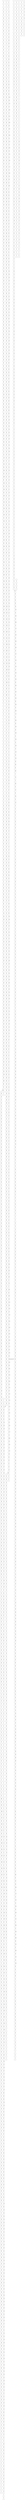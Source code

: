 strict graph "" {
	node [fontsize=0,
		label=0
	];
	AGAACGTTTTCTGCGTGTTGCCGATATTCTGGAAAGCAATGCCAGGCAGGGGCAG -- GAACGTTTTCTGCGTGTTGCCGATATTCTGGAAAGCAATGCCAGGCAGGGGCAGG	 [label=73];
	GAACGTTTTCTGCGTGTTGCCGATATTCTGGAAAGCAATGCCAGGCAGGGGCAGG -- AACGTTTTCTGCGTGTTGCCGATATTCTGGAAAGCAATGCCAGGCAGGGGCAGGT	 [label=59];
	GAACGTTTTCTGCGTGTTGCCGATATTCTGGAAAGCAATGCCAGGCAGGGGCAGG -- AACGTTTTCTGCGTGTTGCCGATATTCTGGAAAGCAATGCCAGGCAGGGGCAGGG	 [label=11];
	AACGTTTTCTGCGTGTTGCCGATATTCTGGAAAGCAATGCCAGGCAGGGGCAGGT -- ACGTTTTCTGCGTGTTGCCGATATTCTGGAAAGCAATGCCAGGCAGGGGCAGGTG	 [label=58];
	AACGTTTTCTGCGTGTTGCCGATATTCTGGAAAGCAATGCCAGGCAGGGGCAGGG -- ACGTTTTCTGCGTGTTGCCGATATTCTGGAAAGCAATGCCAGGCAGGGGCAGGGG	 [label=7];
	ACGTTTTCTGCGTGTTGCCGATATTCTGGAAAGCAATGCCAGGCAGGGGCAGGTG -- CGTTTTCTGCGTGTTGCCGATATTCTGGAAAGCAATGCCAGGCAGGGGCAGGTGG	 [label=50];
	CGTTTTCTGCGTGTTGCCGATATTCTGGAAAGCAATGCCAGGCAGGGGCAGGTGG -- GTTTTCTGCGTGTTGCCGATATTCTGGAAAGCAATGCCAGGCAGGGGCAGGTGGC	 [label=51];
	GTTTTCTGCGTGTTGCCGATATTCTGGAAAGCAATGCCAGGCAGGGGCAGGTGGC -- TTTTCTGCGTGTTGCCGATATTCTGGAAAGCAATGCCAGGCAGGGGCAGGTGGCC	 [label=54];
	TTTTCTGCGTGTTGCCGATATTCTGGAAAGCAATGCCAGGCAGGGGCAGGTGGCC -- TTTCTGCGTGTTGCCGATATTCTGGAAAGCAATGCCAGGCAGGGGCAGGTGGCCA	 [label=52];
	TTTCTGCGTGTTGCCGATATTCTGGAAAGCAATGCCAGGCAGGGGCAGGTGGCCA -- TTCTGCGTGTTGCCGATATTCTGGAAAGCAATGCCAGGCAGGGGCAGGTGGCCAC	 [label=51];
	TTCTGCGTGTTGCCGATATTCTGGAAAGCAATGCCAGGCAGGGGCAGGTGGCCAC -- TCTGCGTGTTGCCGATATTCTGGAAAGCAATGCCAGGCAGGGGCAGGTGGCCACC	 [label=50];
	TCTGCGTGTTGCCGATATTCTGGAAAGCAATGCCAGGCAGGGGCAGGTGGCCACC -- CTGCGTGTTGCCGATATTCTGGAAAGCAATGCCAGGCAGGGGCAGGTGGCCACCG	 [label=52];
	CTGCGTGTTGCCGATATTCTGGAAAGCAATGCCAGGCAGGGGCAGGTGGCCACCG -- TGCGTGTTGCCGATATTCTGGAAAGCAATGCCAGGCAGGGGCAGGTGGCCACCGT	 [label=56];
	TGCGTGTTGCCGATATTCTGGAAAGCAATGCCAGGCAGGGGCAGGTGGCCACCGT -- GCGTGTTGCCGATATTCTGGAAAGCAATGCCAGGCAGGGGCAGGTGGCCACCGTC	 [label=56];
	GCGTGTTGCCGATATTCTGGAAAGCAATGCCAGGCAGGGGCAGGTGGCCACCGTC -- CGTGTTGCCGATATTCTGGAAAGCAATGCCAGGCAGGGGCAGGTGGCCACCGTCC	 [label=56];
	CGTGTTGCCGATATTCTGGAAAGCAATGCCAGGCAGGGGCAGGTGGCCACCGTCC -- GTGTTGCCGATATTCTGGAAAGCAATGCCAGGCAGGGGCAGGTGGCCACCGTCCT	 [label=60];
	GTGTTGCCGATATTCTGGAAAGCAATGCCAGGCAGGGGCAGGTGGCCACCGTCCT -- TGTTGCCGATATTCTGGAAAGCAATGCCAGGCAGGGGCAGGTGGCCACCGTCCTC	 [label=60];
	TGTTGCCGATATTCTGGAAAGCAATGCCAGGCAGGGGCAGGTGGCCACCGTCCTC -- GTTGCCGATATTCTGGAAAGCAATGCCAGGCAGGGGCAGGTGGCCACCGTCCTCT	 [label=60];
	GTTGCCGATATTCTGGAAAGCAATGCCAGGCAGGGGCAGGTGGCCACCGTCCTCT -- TTGCCGATATTCTGGAAAGCAATGCCAGGCAGGGGCAGGTGGCCACCGTCCTCTC	 [label=63];
	TTGCCGATATTCTGGAAAGCAATGCCAGGCAGGGGCAGGTGGCCACCGTCCTCTC -- TGCCGATATTCTGGAAAGCAATGCCAGGCAGGGGCAGGTGGCCACCGTCCTCTCT	 [label=62];
	TGCCGATATTCTGGAAAGCAATGCCAGGCAGGGGCAGGTGGCCACCGTCCTCTCT -- GCCGATATTCTGGAAAGCAATGCCAGGCAGGGGCAGGTGGCCACCGTCCTCTCTG	 [label=65];
	GCCGATATTCTGGAAAGCAATGCCAGGCAGGGGCAGGTGGCCACCGTCCTCTCTG -- CCGATATTCTGGAAAGCAATGCCAGGCAGGGGCAGGTGGCCACCGTCCTCTCTGC	 [label=66];
	CCGATATTCTGGAAAGCAATGCCAGGCAGGGGCAGGTGGCCACCGTCCTCTCTGC -- CGATATTCTGGAAAGCAATGCCAGGCAGGGGCAGGTGGCCACCGTCCTCTCTGCC	 [label=68];
	CGATATTCTGGAAAGCAATGCCAGGCAGGGGCAGGTGGCCACCGTCCTCTCTGCC -- GATATTCTGGAAAGCAATGCCAGGCAGGGGCAGGTGGCCACCGTCCTCTCTGCCC	 [label=66];
	GATATTCTGGAAAGCAATGCCAGGCAGGGGCAGGTGGCCACCGTCCTCTCTGCCC -- ATATTCTGGAAAGCAATGCCAGGCAGGGGCAGGTGGCCACCGTCCTCTCTGCCCC	 [label=62];
	ATATTCTGGAAAGCAATGCCAGGCAGGGGCAGGTGGCCACCGTCCTCTCTGCCCC -- TATTCTGGAAAGCAATGCCAGGCAGGGGCAGGTGGCCACCGTCCTCTCTGCCCCC	 [label=40];
	TATTCTGGAAAGCAATGCCAGGCAGGGGCAGGTGGCCACCGTCCTCTCTGCCCCC -- ATTCTGGAAAGCAATGCCAGGCAGGGGCAGGTGGCCACCGTCCTCTCTGCCCCCG	 [label=36];
	ATTCTGGAAAGCAATGCCAGGCAGGGGCAGGTGGCCACCGTCCTCTCTGCCCCCG -- TTCTGGAAAGCAATGCCAGGCAGGGGCAGGTGGCCACCGTCCTCTCTGCCCCCGC	 [label=37];
	TTCTGGAAAGCAATGCCAGGCAGGGGCAGGTGGCCACCGTCCTCTCTGCCCCCGC -- TCTGGAAAGCAATGCCAGGCAGGGGCAGGTGGCCACCGTCCTCTCTGCCCCCGCC	 [label=36];
	TCTGGAAAGCAATGCCAGGCAGGGGCAGGTGGCCACCGTCCTCTCTGCCCCCGCC -- CTGGAAAGCAATGCCAGGCAGGGGCAGGTGGCCACCGTCCTCTCTGCCCCCGCCA	 [label=38];
	CTGGAAAGCAATGCCAGGCAGGGGCAGGTGGCCACCGTCCTCTCTGCCCCCGCCA -- TGGAAAGCAATGCCAGGCAGGGGCAGGTGGCCACCGTCCTCTCTGCCCCCGCCAA	 [label=37];
	TGGAAAGCAATGCCAGGCAGGGGCAGGTGGCCACCGTCCTCTCTGCCCCCGCCAA -- GGAAAGCAATGCCAGGCAGGGGCAGGTGGCCACCGTCCTCTCTGCCCCCGCCAAA	 [label=37];
	GGAAAGCAATGCCAGGCAGGGGCAGGTGGCCACCGTCCTCTCTGCCCCCGCCAAA -- GAAAGCAATGCCAGGCAGGGGCAGGTGGCCACCGTCCTCTCTGCCCCCGCCAAAA	 [label=36];
	GAAAGCAATGCCAGGCAGGGGCAGGTGGCCACCGTCCTCTCTGCCCCCGCCAAAA -- AAAGCAATGCCAGGCAGGGGCAGGTGGCCACCGTCCTCTCTGCCCCCGCCAAAAT	 [label=37];
	AAAGCAATGCCAGGCAGGGGCAGGTGGCCACCGTCCTCTCTGCCCCCGCCAAAAT -- AAGCAATGCCAGGCAGGGGCAGGTGGCCACCGTCCTCTCTGCCCCCGCCAAAATC	 [label=38];
	AAGCAATGCCAGGCAGGGGCAGGTGGCCACCGTCCTCTCTGCCCCCGCCAAAATC -- AGCAATGCCAGGCAGGGGCAGGTGGCCACCGTCCTCTCTGCCCCCGCCAAAATCA	 [label=38];
	AGCAATGCCAGGCAGGGGCAGGTGGCCACCGTCCTCTCTGCCCCCGCCAAAATCA -- GCAATGCCAGGCAGGGGCAGGTGGCCACCGTCCTCTCTGCCCCCGCCAAAATCAC	 [label=38];
	GCAATGCCAGGCAGGGGCAGGTGGCCACCGTCCTCTCTGCCCCCGCCAAAATCAC -- CAATGCCAGGCAGGGGCAGGTGGCCACCGTCCTCTCTGCCCCCGCCAAAATCACC	 [label=35];
	CAATGCCAGGCAGGGGCAGGTGGCCACCGTCCTCTCTGCCCCCGCCAAAATCACC -- AATGCCAGGCAGGGGCAGGTGGCCACCGTCCTCTCTGCCCCCGCCAAAATCACCA	 [label=37];
	AATGCCAGGCAGGGGCAGGTGGCCACCGTCCTCTCTGCCCCCGCCAAAATCACCA -- ATGCCAGGCAGGGGCAGGTGGCCACCGTCCTCTCTGCCCCCGCCAAAATCACCAA	 [label=38];
	ATGCCAGGCAGGGGCAGGTGGCCACCGTCCTCTCTGCCCCCGCCAAAATCACCAA -- TGCCAGGCAGGGGCAGGTGGCCACCGTCCTCTCTGCCCCCGCCAAAATCACCAAC	 [label=37];
	CAACCACTAAAACCGCCCCCGTCTCTCCTGCCACCGGTGGACGGGGACGGACCGT -- AACCACTAAAACCGCCCCCGTCTCTCCTGCCACCGGTGGACGGGGACGGACCGTA	 [label=38];
	AACCACTAAAACCGCCCCCGTCTCTCCTGCCACCGGTGGACGGGGACGGACCGTA -- ACCACTAAAACCGCCCCCGTCTCTCCTGCCACCGGTGGACGGGGACGGACCGTAA	 [label=37];
	ACCACTAAAACCGCCCCCGTCTCTCCTGCCACCGGTGGACGGGGACGGACCGTAA -- CCACTAAAACCGCCCCCGTCTCTCCTGCCACCGGTGGACGGGGACGGACCGTAAC	 [label=35];
	CCACTAAAACCGCCCCCGTCTCTCCTGCCACCGGTGGACGGGGACGGACCGTAAC -- CACTAAAACCGCCCCCGTCTCTCCTGCCACCGGTGGACGGGGACGGACCGTAACG	 [label=38];
	CACTAAAACCGCCCCCGTCTCTCCTGCCACCGGTGGACGGGGACGGACCGTAACG -- ACTAAAACCGCCCCCGTCTCTCCTGCCACCGGTGGACGGGGACGGACCGTAACGA	 [label=38];
	ACTAAAACCGCCCCCGTCTCTCCTGCCACCGGTGGACGGGGACGGACCGTAACGA -- CTAAAACCGCCCCCGTCTCTCCTGCCACCGGTGGACGGGGACGGACCGTAACGAA	 [label=38];
	CTAAAACCGCCCCCGTCTCTCCTGCCACCGGTGGACGGGGACGGACCGTAACGAA -- TAAAACCGCCCCCGTCTCTCCTGCCACCGGTGGACGGGGACGGACCGTAACGAAA	 [label=37];
	TAAAACCGCCCCCGTCTCTCCTGCCACCGGTGGACGGGGACGGACCGTAACGAAA -- AAAACCGCCCCCGTCTCTCCTGCCACCGGTGGACGGGGACGGACCGTAACGAAAG	 [label=36];
	AAAACCGCCCCCGTCTCTCCTGCCACCGGTGGACGGGGACGGACCGTAACGAAAG -- AAACCGCCCCCGTCTCTCCTGCCACCGGTGGACGGGGACGGACCGTAACGAAAGG	 [label=37];
	AAACCGCCCCCGTCTCTCCTGCCACCGGTGGACGGGGACGGACCGTAACGAAAGG -- AACCGCCCCCGTCTCTCCTGCCACCGGTGGACGGGGACGGACCGTAACGAAAGGT	 [label=37];
	AACCGCCCCCGTCTCTCCTGCCACCGGTGGACGGGGACGGACCGTAACGAAAGGT -- ACCGCCCCCGTCTCTCCTGCCACCGGTGGACGGGGACGGACCGTAACGAAAGGTC	 [label=38];
	ACCGCCCCCGTCTCTCCTGCCACCGGTGGACGGGGACGGACCGTAACGAAAGGTC -- CCGCCCCCGTCTCTCCTGCCACCGGTGGACGGGGACGGACCGTAACGAAAGGTCT	 [label=36];
	CCGCCCCCGTCTCTCCTGCCACCGGTGGACGGGGACGGACCGTAACGAAAGGTCT -- CGCCCCCGTCTCTCCTGCCACCGGTGGACGGGGACGGACCGTAACGAAAGGTCTT	 [label=37];
	CGCCCCCGTCTCTCCTGCCACCGGTGGACGGGGACGGACCGTAACGAAAGGTCTT -- GCCCCCGTCTCTCCTGCCACCGGTGGACGGGGACGGACCGTAACGAAAGGTCTTA	 [label=36];
	GCCCCCGTCTCTCCTGCCACCGGTGGACGGGGACGGACCGTAACGAAAGGTCTTA -- CCCCCGTCTCTCCTGCCACCGGTGGACGGGGACGGACCGTAACGAAAGGTCTTAT	 [label=40];
	CCCCCGTCTCTCCTGCCACCGGTGGACGGGGACGGACCGTAACGAAAGGTCTTAT -- CCCCGTCTCTCCTGCCACCGGTGGACGGGGACGGACCGTAACGAAAGGTCTTATA	 [label=62];
	CCCCGTCTCTCCTGCCACCGGTGGACGGGGACGGACCGTAACGAAAGGTCTTATA -- CCCGTCTCTCCTGCCACCGGTGGACGGGGACGGACCGTAACGAAAGGTCTTATAG	 [label=66];
	CCCGTCTCTCCTGCCACCGGTGGACGGGGACGGACCGTAACGAAAGGTCTTATAG -- CCGTCTCTCCTGCCACCGGTGGACGGGGACGGACCGTAACGAAAGGTCTTATAGC	 [label=68];
	CCGTCTCTCCTGCCACCGGTGGACGGGGACGGACCGTAACGAAAGGTCTTATAGC -- CGTCTCTCCTGCCACCGGTGGACGGGGACGGACCGTAACGAAAGGTCTTATAGCC	 [label=66];
	CGTCTCTCCTGCCACCGGTGGACGGGGACGGACCGTAACGAAAGGTCTTATAGCC -- GTCTCTCCTGCCACCGGTGGACGGGGACGGACCGTAACGAAAGGTCTTATAGCCG	 [label=65];
	GTCTCTCCTGCCACCGGTGGACGGGGACGGACCGTAACGAAAGGTCTTATAGCCG -- TCTCTCCTGCCACCGGTGGACGGGGACGGACCGTAACGAAAGGTCTTATAGCCGT	 [label=62];
	TCTCTCCTGCCACCGGTGGACGGGGACGGACCGTAACGAAAGGTCTTATAGCCGT -- CTCTCCTGCCACCGGTGGACGGGGACGGACCGTAACGAAAGGTCTTATAGCCGTT	 [label=63];
	CTCTCCTGCCACCGGTGGACGGGGACGGACCGTAACGAAAGGTCTTATAGCCGTT -- TCTCCTGCCACCGGTGGACGGGGACGGACCGTAACGAAAGGTCTTATAGCCGTTG	 [label=60];
	TCTCCTGCCACCGGTGGACGGGGACGGACCGTAACGAAAGGTCTTATAGCCGTTG -- CTCCTGCCACCGGTGGACGGGGACGGACCGTAACGAAAGGTCTTATAGCCGTTGT	 [label=60];
	CTCCTGCCACCGGTGGACGGGGACGGACCGTAACGAAAGGTCTTATAGCCGTTGT -- TCCTGCCACCGGTGGACGGGGACGGACCGTAACGAAAGGTCTTATAGCCGTTGTG	 [label=60];
	TCCTGCCACCGGTGGACGGGGACGGACCGTAACGAAAGGTCTTATAGCCGTTGTG -- CCTGCCACCGGTGGACGGGGACGGACCGTAACGAAAGGTCTTATAGCCGTTGTGC	 [label=56];
	CCTGCCACCGGTGGACGGGGACGGACCGTAACGAAAGGTCTTATAGCCGTTGTGC -- CTGCCACCGGTGGACGGGGACGGACCGTAACGAAAGGTCTTATAGCCGTTGTGCG	 [label=56];
	CTGCCACCGGTGGACGGGGACGGACCGTAACGAAAGGTCTTATAGCCGTTGTGCG -- TGCCACCGGTGGACGGGGACGGACCGTAACGAAAGGTCTTATAGCCGTTGTGCGT	 [label=56];
	TGCCACCGGTGGACGGGGACGGACCGTAACGAAAGGTCTTATAGCCGTTGTGCGT -- GCCACCGGTGGACGGGGACGGACCGTAACGAAAGGTCTTATAGCCGTTGTGCGTC	 [label=52];
	GCCACCGGTGGACGGGGACGGACCGTAACGAAAGGTCTTATAGCCGTTGTGCGTC -- CCACCGGTGGACGGGGACGGACCGTAACGAAAGGTCTTATAGCCGTTGTGCGTCT	 [label=50];
	CCACCGGTGGACGGGGACGGACCGTAACGAAAGGTCTTATAGCCGTTGTGCGTCT -- CACCGGTGGACGGGGACGGACCGTAACGAAAGGTCTTATAGCCGTTGTGCGTCTT	 [label=51];
	CACCGGTGGACGGGGACGGACCGTAACGAAAGGTCTTATAGCCGTTGTGCGTCTT -- ACCGGTGGACGGGGACGGACCGTAACGAAAGGTCTTATAGCCGTTGTGCGTCTTT	 [label=52];
	ACCGGTGGACGGGGACGGACCGTAACGAAAGGTCTTATAGCCGTTGTGCGTCTTT -- CCGGTGGACGGGGACGGACCGTAACGAAAGGTCTTATAGCCGTTGTGCGTCTTTT	 [label=54];
	CCGGTGGACGGGGACGGACCGTAACGAAAGGTCTTATAGCCGTTGTGCGTCTTTT -- CGGTGGACGGGGACGGACCGTAACGAAAGGTCTTATAGCCGTTGTGCGTCTTTTG	 [label=51];
	CGGTGGACGGGGACGGACCGTAACGAAAGGTCTTATAGCCGTTGTGCGTCTTTTG -- GGTGGACGGGGACGGACCGTAACGAAAGGTCTTATAGCCGTTGTGCGTCTTTTGC	 [label=50];
	GGTGGACGGGGACGGACCGTAACGAAAGGTCTTATAGCCGTTGTGCGTCTTTTGC -- GTGGACGGGGACGGACCGTAACGAAAGGTCTTATAGCCGTTGTGCGTCTTTTGCA	 [label=58];
	GTGGACGGGGACGGACCGTAACGAAAGGTCTTATAGCCGTTGTGCGTCTTTTGCA -- TGGACGGGGACGGACCGTAACGAAAGGTCTTATAGCCGTTGTGCGTCTTTTGCAA	 [label=59];
	TGGACGGGGACGGACCGTAACGAAAGGTCTTATAGCCGTTGTGCGTCTTTTGCAA -- GGACGGGGACGGACCGTAACGAAAGGTCTTATAGCCGTTGTGCGTCTTTTGCAAG	 [label=62];
	GGACGGGGACGGACCGTAACGAAAGGTCTTATAGCCGTTGTGCGTCTTTTGCAAG -- GACGGGGACGGACCGTAACGAAAGGTCTTATAGCCGTTGTGCGTCTTTTGCAAGA	 [label=89];
	GACGGGGACGGACCGTAACGAAAGGTCTTATAGCCGTTGTGCGTCTTTTGCAAGA -- ACGGGGACGGACCGTAACGAAAGGTCTTATAGCCGTTGTGCGTCTTTTGCAAGAC	 [label=97];
	ACGGGGACGGACCGTAACGAAAGGTCTTATAGCCGTTGTGCGTCTTTTGCAAGAC -- CGGGGACGGACCGTAACGAAAGGTCTTATAGCCGTTGTGCGTCTTTTGCAAGACG	 [label=94];
	CGGGGACGGACCGTAACGAAAGGTCTTATAGCCGTTGTGCGTCTTTTGCAAGACG -- GGGGACGGACCGTAACGAAAGGTCTTATAGCCGTTGTGCGTCTTTTGCAAGACGT	 [label=94];
	GGGGACGGACCGTAACGAAAGGTCTTATAGCCGTTGTGCGTCTTTTGCAAGACGT -- GGGACGGACCGTAACGAAAGGTCTTATAGCCGTTGTGCGTCTTTTGCAAGACGTA	 [label=105];
	GGGACGGACCGTAACGAAAGGTCTTATAGCCGTTGTGCGTCTTTTGCAAGACGTA -- GGACGGACCGTAACGAAAGGTCTTATAGCCGTTGTGCGTCTTTTGCAAGACGTAA	 [label=109];
	GGACGGACCGTAACGAAAGGTCTTATAGCCGTTGTGCGTCTTTTGCAAGACGTAA -- GACGGACCGTAACGAAAGGTCTTATAGCCGTTGTGCGTCTTTTGCAAGACGTAAA	 [label=106];
	GGGCGGCGGCGAGTCCCGTCAAAAGTTCGGCAAAAATACGTTCGGCATCGCTGAT -- GGCGGCGGCGAGTCCCGTCAAAAGTTCGGCAAAAATACGTTCGGCATCGCTGATA	 [label=90];
	GGCGGCGGCGAGTCCCGTCAAAAGTTCGGCAAAAATACGTTCGGCATCGCTGATA -- GCGGCGGCGAGTCCCGTCAAAAGTTCGGCAAAAATACGTTCGGCATCGCTGATAT	 [label=88];
	GCGGCGGCGAGTCCCGTCAAAAGTTCGGCAAAAATACGTTCGGCATCGCTGATAT -- CGGCGGCGAGTCCCGTCAAAAGTTCGGCAAAAATACGTTCGGCATCGCTGATATT	 [label=83];
	CGGCGGCGAGTCCCGTCAAAAGTTCGGCAAAAATACGTTCGGCATCGCTGATATT -- GGCGGCGAGTCCCGTCAAAAGTTCGGCAAAAATACGTTCGGCATCGCTGATATTG	 [label=79];
	GGCGGCGAGTCCCGTCAAAAGTTCGGCAAAAATACGTTCGGCATCGCTGATATTG -- GCGGCGAGTCCCGTCAAAAGTTCGGCAAAAATACGTTCGGCATCGCTGATATTGG	 [label=78];
	GCGGCGAGTCCCGTCAAAAGTTCGGCAAAAATACGTTCGGCATCGCTGATATTGG -- CGGCGAGTCCCGTCAAAAGTTCGGCAAAAATACGTTCGGCATCGCTGATATTGGG	 [label=75];
	CGGCGAGTCCCGTCAAAAGTTCGGCAAAAATACGTTCGGCATCGCTGATATTGGG -- GGCGAGTCCCGTCAAAAGTTCGGCAAAAATACGTTCGGCATCGCTGATATTGGGT	 [label=76];
	GGCGAGTCCCGTCAAAAGTTCGGCAAAAATACGTTCGGCATCGCTGATATTGGGT -- GCGAGTCCCGTCAAAAGTTCGGCAAAAATACGTTCGGCATCGCTGATATTGGGTA	 [label=77];
	GCGAGTCCCGTCAAAAGTTCGGCAAAAATACGTTCGGCATCGCTGATATTGGGTA -- CGAGTCCCGTCAAAAGTTCGGCAAAAATACGTTCGGCATCGCTGATATTGGGTAA	 [label=77];
	CGAGTCCCGTCAAAAGTTCGGCAAAAATACGTTCGGCATCGCTGATATTGGGTAA -- GAGTCCCGTCAAAAGTTCGGCAAAAATACGTTCGGCATCGCTGATATTGGGTAAA	 [label=78];
	GAGTCCCGTCAAAAGTTCGGCAAAAATACGTTCGGCATCGCTGATATTGGGTAAA -- AGTCCCGTCAAAAGTTCGGCAAAAATACGTTCGGCATCGCTGATATTGGGTAAAG	 [label=79];
	AGTCCCGTCAAAAGTTCGGCAAAAATACGTTCGGCATCGCTGATATTGGGTAAAG -- GTCCCGTCAAAAGTTCGGCAAAAATACGTTCGGCATCGCTGATATTGGGTAAAGC	 [label=79];
	GTCCCGTCAAAAGTTCGGCAAAAATACGTTCGGCATCGCTGATATTGGGTAAAGC -- TCCCGTCAAAAGTTCGGCAAAAATACGTTCGGCATCGCTGATATTGGGTAAAGCA	 [label=80];
	TCCCGTCAAAAGTTCGGCAAAAATACGTTCGGCATCGCTGATATTGGGTAAAGCA -- CCCGTCAAAAGTTCGGCAAAAATACGTTCGGCATCGCTGATATTGGGTAAAGCAT	 [label=79];
	CCCGTCAAAAGTTCGGCAAAAATACGTTCGGCATCGCTGATATTGGGTAAAGCAT -- CCGTCAAAAGTTCGGCAAAAATACGTTCGGCATCGCTGATATTGGGTAAAGCATC	 [label=81];
	CCGTCAAAAGTTCGGCAAAAATACGTTCGGCATCGCTGATATTGGGTAAAGCATC -- CGTCAAAAGTTCGGCAAAAATACGTTCGGCATCGCTGATATTGGGTAAAGCATCC	 [label=81];
	CGTCAAAAGTTCGGCAAAAATACGTTCGGCATCGCTGATATTGGGTAAAGCATCC -- GTCAAAAGTTCGGCAAAAATACGTTCGGCATCGCTGATATTGGGTAAAGCATCCT	 [label=85];
	GTCAAAAGTTCGGCAAAAATACGTTCGGCATCGCTGATATTGGGTAAAGCATCCT -- TCAAAAGTTCGGCAAAAATACGTTCGGCATCGCTGATATTGGGTAAAGCATCCTG	 [label=86];
	TCAAAAGTTCGGCAAAAATACGTTCGGCATCGCTGATATTGGGTAAAGCATCCTG -- CAAAAGTTCGGCAAAAATACGTTCGGCATCGCTGATATTGGGTAAAGCATCCTGG	 [label=88];
	CAAAAGTTCGGCAAAAATACGTTCGGCATCGCTGATATTGGGTAAAGCATCCTGG -- AAAAGTTCGGCAAAAATACGTTCGGCATCGCTGATATTGGGTAAAGCATCCTGGC	 [label=93];
	AAAAGTTCGGCAAAAATACGTTCGGCATCGCTGATATTGGGTAAAGCATCCTGGC -- AAAGTTCGGCAAAAATACGTTCGGCATCGCTGATATTGGGTAAAGCATCCTGGCC	 [label=89];
	AAAGTTCGGCAAAAATACGTTCGGCATCGCTGATATTGGGTAAAGCATCCTGGCC -- AAGTTCGGCAAAAATACGTTCGGCATCGCTGATATTGGGTAAAGCATCCTGGCCG	 [label=90];
	AAGTTCGGCAAAAATACGTTCGGCATCGCTGATATTGGGTAAAGCATCCTGGCCG -- AGTTCGGCAAAAATACGTTCGGCATCGCTGATATTGGGTAAAGCATCCTGGCCGC	 [label=92];
	AGTTCGGCAAAAATACGTTCGGCATCGCTGATATTGGGTAAAGCATCCTGGCCGC -- GTTCGGCAAAAATACGTTCGGCATCGCTGATATTGGGTAAAGCATCCTGGCCGCT	 [label=96];
	GTTCGGCAAAAATACGTTCGGCATCGCTGATATTGGGTAAAGCATCCTGGCCGCT -- TTCGGCAAAAATACGTTCGGCATCGCTGATATTGGGTAAAGCATCCTGGCCGCTA	 [label=97];
	TTCGGCAAAAATACGTTCGGCATCGCTGATATTGGGTAAAGCATCCTGGCCGCTA -- TCGGCAAAAATACGTTCGGCATCGCTGATATTGGGTAAAGCATCCTGGCCGCTAA	 [label=97];
	TCGGCAAAAATACGTTCGGCATCGCTGATATTGGGTAAAGCATCCTGGCCGCTAA -- CGGCAAAAATACGTTCGGCATCGCTGATATTGGGTAAAGCATCCTGGCCGCTAAT	 [label=97];
	CGGCAAAAATACGTTCGGCATCGCTGATATTGGGTAAAGCATCCTGGCCGCTAAT -- GGCAAAAATACGTTCGGCATCGCTGATATTGGGTAAAGCATCCTGGCCGCTAATG	 [label=96];
	GGCAAAAATACGTTCGGCATCGCTGATATTGGGTAAAGCATCCTGGCCGCTAATG -- GCAAAAATACGTTCGGCATCGCTGATATTGGGTAAAGCATCCTGGCCGCTAATGG	 [label=94];
	GCAAAAATACGTTCGGCATCGCTGATATTGGGTAAAGCATCCTGGCCGCTAATGG -- CAAAAATACGTTCGGCATCGCTGATATTGGGTAAAGCATCCTGGCCGCTAATGGT	 [label=97];
	CAAAAATACGTTCGGCATCGCTGATATTGGGTAAAGCATCCTGGCCGCTAATGGT -- AAAAATACGTTCGGCATCGCTGATATTGGGTAAAGCATCCTGGCCGCTAATGGTT	 [label=99];
	AAAAATACGTTCGGCATCGCTGATATTGGGTAAAGCATCCTGGCCGCTAATGGTT -- AAAATACGTTCGGCATCGCTGATATTGGGTAAAGCATCCTGGCCGCTAATGGTTT	 [label=106];
	AAAATACGTTCGGCATCGCTGATATTGGGTAAAGCATCCTGGCCGCTAATGGTTT -- AAATACGTTCGGCATCGCTGATATTGGGTAAAGCATCCTGGCCGCTAATGGTTTT	 [label=109];
	AAATACGTTCGGCATCGCTGATATTGGGTAAAGCATCCTGGCCGCTAATGGTTTT -- AATACGTTCGGCATCGCTGATATTGGGTAAAGCATCCTGGCCGCTAATGGTTTTT	 [label=115];
	AATACGTTCGGCATCGCTGATATTGGGTAAAGCATCCTGGCCGCTAATGGTTTTT -- ATACGTTCGGCATCGCTGATATTGGGTAAAGCATCCTGGCCGCTAATGGTTTTTT	 [label=115];
	ATACGTTCGGCATCGCTGATATTGGGTAAAGCATCCTGGCCGCTAATGGTTTTTT -- TACGTTCGGCATCGCTGATATTGGGTAAAGCATCCTGGCCGCTAATGGTTTTTTC	 [label=117];
	TACGTTCGGCATCGCTGATATTGGGTAAAGCATCCTGGCCGCTAATGGTTTTTTC -- ACGTTCGGCATCGCTGATATTGGGTAAAGCATCCTGGCCGCTAATGGTTTTTTCA	 [label=122];
	ACGTTCGGCATCGCTGATATTGGGTAAAGCATCCTGGCCGCTAATGGTTTTTTCA -- CGTTCGGCATCGCTGATATTGGGTAAAGCATCCTGGCCGCTAATGGTTTTTTCAA	 [label=124];
	CGTTCGGCATCGCTGATATTGGGTAAAGCATCCTGGCCGCTAATGGTTTTTTCAA -- GTTCGGCATCGCTGATATTGGGTAAAGCATCCTGGCCGCTAATGGTTTTTTCAAT	 [label=127];
	GTTCGGCATCGCTGATATTGGGTAAAGCATCCTGGCCGCTAATGGTTTTTTCAAT -- TTCGGCATCGCTGATATTGGGTAAAGCATCCTGGCCGCTAATGGTTTTTTCAATC	 [label=129];
	TTCGGCATCGCTGATATTGGGTAAAGCATCCTGGCCGCTAATGGTTTTTTCAATC -- TCGGCATCGCTGATATTGGGTAAAGCATCCTGGCCGCTAATGGTTTTTTCAATCA	 [label=135];
	TCGGCATCGCTGATATTGGGTAAAGCATCCTGGCCGCTAATGGTTTTTTCAATCA -- CGGCATCGCTGATATTGGGTAAAGCATCCTGGCCGCTAATGGTTTTTTCAATCAT	 [label=141];
	CGGCATCGCTGATATTGGGTAAAGCATCCTGGCCGCTAATGGTTTTTTCAATCAT -- GGCATCGCTGATATTGGGTAAAGCATCCTGGCCGCTAATGGTTTTTTCAATCATC	 [label=143];
	GGCATCGCTGATATTGGGTAAAGCATCCTGGCCGCTAATGGTTTTTTCAATCATC -- GCATCGCTGATATTGGGTAAAGCATCCTGGCCGCTAATGGTTTTTTCAATCATCG	 [label=143];
	GCATCGCTGATATTGGGTAAAGCATCCTGGCCGCTAATGGTTTTTTCAATCATCG -- CATCGCTGATATTGGGTAAAGCATCCTGGCCGCTAATGGTTTTTTCAATCATCGC	 [label=137];
	CGCTACTAACTTTTTTGGTAATCGCCGGTCCTACGAAATGGGTTATAGTCGCTAC -- GCTACTAACTTTTTTGGTAATCGCCGGTCCTACGAAATGGGTTATAGTCGCTACG	 [label=143];
	GCTACTAACTTTTTTGGTAATCGCCGGTCCTACGAAATGGGTTATAGTCGCTACG -- CTACTAACTTTTTTGGTAATCGCCGGTCCTACGAAATGGGTTATAGTCGCTACGG	 [label=143];
	CTACTAACTTTTTTGGTAATCGCCGGTCCTACGAAATGGGTTATAGTCGCTACGG -- TACTAACTTTTTTGGTAATCGCCGGTCCTACGAAATGGGTTATAGTCGCTACGGC	 [label=141];
	TACTAACTTTTTTGGTAATCGCCGGTCCTACGAAATGGGTTATAGTCGCTACGGC -- ACTAACTTTTTTGGTAATCGCCGGTCCTACGAAATGGGTTATAGTCGCTACGGCT	 [label=135];
	ACTAACTTTTTTGGTAATCGCCGGTCCTACGAAATGGGTTATAGTCGCTACGGCT -- CTAACTTTTTTGGTAATCGCCGGTCCTACGAAATGGGTTATAGTCGCTACGGCTT	 [label=129];
	CTAACTTTTTTGGTAATCGCCGGTCCTACGAAATGGGTTATAGTCGCTACGGCTT -- TAACTTTTTTGGTAATCGCCGGTCCTACGAAATGGGTTATAGTCGCTACGGCTTG	 [label=127];
	TAACTTTTTTGGTAATCGCCGGTCCTACGAAATGGGTTATAGTCGCTACGGCTTG -- AACTTTTTTGGTAATCGCCGGTCCTACGAAATGGGTTATAGTCGCTACGGCTTGC	 [label=124];
	AACTTTTTTGGTAATCGCCGGTCCTACGAAATGGGTTATAGTCGCTACGGCTTGC -- ACTTTTTTGGTAATCGCCGGTCCTACGAAATGGGTTATAGTCGCTACGGCTTGCA	 [label=122];
	ACTTTTTTGGTAATCGCCGGTCCTACGAAATGGGTTATAGTCGCTACGGCTTGCA -- CTTTTTTGGTAATCGCCGGTCCTACGAAATGGGTTATAGTCGCTACGGCTTGCAT	 [label=117];
	CTTTTTTGGTAATCGCCGGTCCTACGAAATGGGTTATAGTCGCTACGGCTTGCAT -- TTTTTTGGTAATCGCCGGTCCTACGAAATGGGTTATAGTCGCTACGGCTTGCATA	 [label=115];
	TTTTTTGGTAATCGCCGGTCCTACGAAATGGGTTATAGTCGCTACGGCTTGCATA -- TTTTTGGTAATCGCCGGTCCTACGAAATGGGTTATAGTCGCTACGGCTTGCATAA	 [label=115];
	TTTTTGGTAATCGCCGGTCCTACGAAATGGGTTATAGTCGCTACGGCTTGCATAA -- TTTTGGTAATCGCCGGTCCTACGAAATGGGTTATAGTCGCTACGGCTTGCATAAA	 [label=109];
	TTTTGGTAATCGCCGGTCCTACGAAATGGGTTATAGTCGCTACGGCTTGCATAAA -- TTTGGTAATCGCCGGTCCTACGAAATGGGTTATAGTCGCTACGGCTTGCATAAAA	 [label=106];
	TTTGGTAATCGCCGGTCCTACGAAATGGGTTATAGTCGCTACGGCTTGCATAAAA -- TTGGTAATCGCCGGTCCTACGAAATGGGTTATAGTCGCTACGGCTTGCATAAAAA	 [label=99];
	TTGGTAATCGCCGGTCCTACGAAATGGGTTATAGTCGCTACGGCTTGCATAAAAA -- TGGTAATCGCCGGTCCTACGAAATGGGTTATAGTCGCTACGGCTTGCATAAAAAC	 [label=97];
	TGGTAATCGCCGGTCCTACGAAATGGGTTATAGTCGCTACGGCTTGCATAAAAAC -- GGTAATCGCCGGTCCTACGAAATGGGTTATAGTCGCTACGGCTTGCATAAAAACG	 [label=94];
	GGTAATCGCCGGTCCTACGAAATGGGTTATAGTCGCTACGGCTTGCATAAAAACG -- GTAATCGCCGGTCCTACGAAATGGGTTATAGTCGCTACGGCTTGCATAAAAACGG	 [label=96];
	GTAATCGCCGGTCCTACGAAATGGGTTATAGTCGCTACGGCTTGCATAAAAACGG -- TAATCGCCGGTCCTACGAAATGGGTTATAGTCGCTACGGCTTGCATAAAAACGGC	 [label=97];
	TAATCGCCGGTCCTACGAAATGGGTTATAGTCGCTACGGCTTGCATAAAAACGGC -- AATCGCCGGTCCTACGAAATGGGTTATAGTCGCTACGGCTTGCATAAAAACGGCT	 [label=97];
	AATCGCCGGTCCTACGAAATGGGTTATAGTCGCTACGGCTTGCATAAAAACGGCT -- ATCGCCGGTCCTACGAAATGGGTTATAGTCGCTACGGCTTGCATAAAAACGGCTT	 [label=97];
	ATCGCCGGTCCTACGAAATGGGTTATAGTCGCTACGGCTTGCATAAAAACGGCTT -- TCGCCGGTCCTACGAAATGGGTTATAGTCGCTACGGCTTGCATAAAAACGGCTTG	 [label=96];
	TCGCCGGTCCTACGAAATGGGTTATAGTCGCTACGGCTTGCATAAAAACGGCTTG -- CGCCGGTCCTACGAAATGGGTTATAGTCGCTACGGCTTGCATAAAAACGGCTTGA	 [label=92];
	CGCCGGTCCTACGAAATGGGTTATAGTCGCTACGGCTTGCATAAAAACGGCTTGA -- GCCGGTCCTACGAAATGGGTTATAGTCGCTACGGCTTGCATAAAAACGGCTTGAA	 [label=90];
	GCCGGTCCTACGAAATGGGTTATAGTCGCTACGGCTTGCATAAAAACGGCTTGAA -- CCGGTCCTACGAAATGGGTTATAGTCGCTACGGCTTGCATAAAAACGGCTTGAAA	 [label=89];
	CCGGTCCTACGAAATGGGTTATAGTCGCTACGGCTTGCATAAAAACGGCTTGAAA -- CGGTCCTACGAAATGGGTTATAGTCGCTACGGCTTGCATAAAAACGGCTTGAAAA	 [label=93];
	CGGTCCTACGAAATGGGTTATAGTCGCTACGGCTTGCATAAAAACGGCTTGAAAA -- GGTCCTACGAAATGGGTTATAGTCGCTACGGCTTGCATAAAAACGGCTTGAAAAC	 [label=88];
	GGTCCTACGAAATGGGTTATAGTCGCTACGGCTTGCATAAAAACGGCTTGAAAAC -- GTCCTACGAAATGGGTTATAGTCGCTACGGCTTGCATAAAAACGGCTTGAAAACT	 [label=86];
	GTCCTACGAAATGGGTTATAGTCGCTACGGCTTGCATAAAAACGGCTTGAAAACT -- TCCTACGAAATGGGTTATAGTCGCTACGGCTTGCATAAAAACGGCTTGAAAACTG	 [label=85];
	TCCTACGAAATGGGTTATAGTCGCTACGGCTTGCATAAAAACGGCTTGAAAACTG -- CCTACGAAATGGGTTATAGTCGCTACGGCTTGCATAAAAACGGCTTGAAAACTGC	 [label=81];
	CCTACGAAATGGGTTATAGTCGCTACGGCTTGCATAAAAACGGCTTGAAAACTGC -- CTACGAAATGGGTTATAGTCGCTACGGCTTGCATAAAAACGGCTTGAAAACTGCC	 [label=81];
	CTACGAAATGGGTTATAGTCGCTACGGCTTGCATAAAAACGGCTTGAAAACTGCC -- TACGAAATGGGTTATAGTCGCTACGGCTTGCATAAAAACGGCTTGAAAACTGCCC	 [label=79];
	TACGAAATGGGTTATAGTCGCTACGGCTTGCATAAAAACGGCTTGAAAACTGCCC -- ACGAAATGGGTTATAGTCGCTACGGCTTGCATAAAAACGGCTTGAAAACTGCCCT	 [label=80];
	ACGAAATGGGTTATAGTCGCTACGGCTTGCATAAAAACGGCTTGAAAACTGCCCT -- CGAAATGGGTTATAGTCGCTACGGCTTGCATAAAAACGGCTTGAAAACTGCCCTG	 [label=79];
	CGAAATGGGTTATAGTCGCTACGGCTTGCATAAAAACGGCTTGAAAACTGCCCTG -- GAAATGGGTTATAGTCGCTACGGCTTGCATAAAAACGGCTTGAAAACTGCCCTGA	 [label=79];
	GAAATGGGTTATAGTCGCTACGGCTTGCATAAAAACGGCTTGAAAACTGCCCTGA -- AAATGGGTTATAGTCGCTACGGCTTGCATAAAAACGGCTTGAAAACTGCCCTGAG	 [label=78];
	AAATGGGTTATAGTCGCTACGGCTTGCATAAAAACGGCTTGAAAACTGCCCTGAG -- AATGGGTTATAGTCGCTACGGCTTGCATAAAAACGGCTTGAAAACTGCCCTGAGC	 [label=77];
	AATGGGTTATAGTCGCTACGGCTTGCATAAAAACGGCTTGAAAACTGCCCTGAGC -- ATGGGTTATAGTCGCTACGGCTTGCATAAAAACGGCTTGAAAACTGCCCTGAGCG	 [label=77];
	ATGGGTTATAGTCGCTACGGCTTGCATAAAAACGGCTTGAAAACTGCCCTGAGCG -- TGGGTTATAGTCGCTACGGCTTGCATAAAAACGGCTTGAAAACTGCCCTGAGCGG	 [label=76];
	TGGGTTATAGTCGCTACGGCTTGCATAAAAACGGCTTGAAAACTGCCCTGAGCGG -- GGGTTATAGTCGCTACGGCTTGCATAAAAACGGCTTGAAAACTGCCCTGAGCGGC	 [label=75];
	GGGTTATAGTCGCTACGGCTTGCATAAAAACGGCTTGAAAACTGCCCTGAGCGGC -- GGTTATAGTCGCTACGGCTTGCATAAAAACGGCTTGAAAACTGCCCTGAGCGGCG	 [label=78];
	GGTTATAGTCGCTACGGCTTGCATAAAAACGGCTTGAAAACTGCCCTGAGCGGCG -- GTTATAGTCGCTACGGCTTGCATAAAAACGGCTTGAAAACTGCCCTGAGCGGCGG	 [label=79];
	GTTATAGTCGCTACGGCTTGCATAAAAACGGCTTGAAAACTGCCCTGAGCGGCGG -- TTATAGTCGCTACGGCTTGCATAAAAACGGCTTGAAAACTGCCCTGAGCGGCGGC	 [label=83];
	TTATAGTCGCTACGGCTTGCATAAAAACGGCTTGAAAACTGCCCTGAGCGGCGGC -- TATAGTCGCTACGGCTTGCATAAAAACGGCTTGAAAACTGCCCTGAGCGGCGGCG	 [label=88];
	TATAGTCGCTACGGCTTGCATAAAAACGGCTTGAAAACTGCCCTGAGCGGCGGCG -- ATAGTCGCTACGGCTTGCATAAAAACGGCTTGAAAACTGCCCTGAGCGGCGGCGG	 [label=90];
	ATAGTCGCTACGGCTTGCATAAAAACGGCTTGAAAACTGCCCTGAGCGGCGGCGG -- TAGTCGCTACGGCTTGCATAAAAACGGCTTGAAAACTGCCCTGAGCGGCGGCGGG	 [label=85];
	ATGAAACGCATTAGCACCACCATTACCACCACCATCACCATTACCACAGGTAACG -- TGAAACGCATTAGCACCACCATTACCACCACCATCACCATTACCACAGGTAACGG	 [label=130];
	TGAAACGCATTAGCACCACCATTACCACCACCATCACCATTACCACAGGTAACGG -- GAAACGCATTAGCACCACCATTACCACCACCATCACCATTACCACAGGTAACGGT	 [label=132];
	GAAACGCATTAGCACCACCATTACCACCACCATCACCATTACCACAGGTAACGGT -- AAACGCATTAGCACCACCATTACCACCACCATCACCATTACCACAGGTAACGGTGC	 [label=131];
	AAACGCATTAGCACCACCATTACCACCACCATCACCATTACCACAGGTAACGGTGC -- AACGCATTAGCACCACCATTACCACCACCATCACCATTACCACAGGTAACGGTGCG	 [label=132.5];
	GTGGCAATGGACACCATTACCACTACCACCACCATTACCACCACGATTACGCAAA -- TGGCAATGGACACCATTACCACTACCACCACCATTACCACCACGATTACGCAAAG	 [label=132];
	TGGCAATGGACACCATTACCACTACCACCACCATTACCACCACGATTACGCAAAG -- GGCAATGGACACCATTACCACTACCACCACCATTACCACCACGATTACGCAAAGT	 [label=130];
	GGCAATGGACACCATTACCACTACCACCACCATTACCACCACGATTACGCAAAGT -- GCAATGGACACCATTACCACTACCACCACCATTACCACCACGATTACGCAAAGTAC	 [label=130];
	GCAATGGACACCATTACCACTACCACCACCATTACCACCACGATTACGCAAAGTAC -- CAATGGACACCATTACCACTACCACCACCATTACCACCACGATTACGCAAAGTACC	 [label=128.5];
	ACACTCGCATGGTTGTTACCTCGTTACCTTTGGTCGAAAAAAAAAGCCCGCACTG -- CACTCGCATGGTTGTTACCTCGTTACCTTTGGTCGAAAAAAAAAGCCCGCACTGT	 [label=96];
	CACTCGCATGGTTGTTACCTCGTTACCTTTGGTCGAAAAAAAAAGCCCGCACTGT -- ACTCGCATGGTTGTTACCTCGTTACCTTTGGTCGAAAAAAAAAGCCCGCACTGTC	 [label=93];
	CTGTCACGCCCGAAAAAAAAAGCTGGTTTCCATTGCTCCATTGTTGGTACGCTCA -- TGTCACGCCCGAAAAAAAAAGCTGGTTTCCATTGCTCCATTGTTGGTACGCTCAC	 [label=96];
	TGTCACGCCCGAAAAAAAAAGCTGGTTTCCATTGCTCCATTGTTGGTACGCTCAC -- GTCACGCCCGAAAAAAAAAGCTGGTTTCCATTGCTCCATTGTTGGTACGCTCACAA	 [label=100];
	GTCACGCCCGAAAAAAAAAGCTGGTTTCCATTGCTCCATTGTTGGTACGCTCACAA -- TCACGCCCGAAAAAAAAAGCTGGTTTCCATTGCTCCATTGTTGGTACGCTCACAAC	 [label=101.5];
	TTTTGACGGGACTCGCCGCCGCCCAGCCGGGGTTCCCGCTGGCGCAATTGAAAAC -- TTTGACGGGACTCGCCGCCGCCCAGCCGGGGTTCCCGCTGGCGCAATTGAAAACT	 [label=85];
	TTTGACGGGACTCGCCGCCGCCCAGCCGGGGTTCCCGCTGGCGCAATTGAAAACT -- TTGACGGGACTCGCCGCCGCCCAGCCGGGGTTCCCGCTGGCGCAATTGAAAACTT	 [label=86];
	TTGACGGGACTCGCCGCCGCCCAGCCGGGGTTCCCGCTGGCGCAATTGAAAACTT -- TGACGGGACTCGCCGCCGCCCAGCCGGGGTTCCCGCTGGCGCAATTGAAAACTTT	 [label=86];
	TGACGGGACTCGCCGCCGCCCAGCCGGGGTTCCCGCTGGCGCAATTGAAAACTTT -- GACGGGACTCGCCGCCGCCCAGCCGGGGTTCCCGCTGGCGCAATTGAAAACTTTC	 [label=85];
	GACGGGACTCGCCGCCGCCCAGCCGGGGTTCCCGCTGGCGCAATTGAAAACTTTC -- ACGGGACTCGCCGCCGCCCAGCCGGGGTTCCCGCTGGCGCAATTGAAAACTTTCG	 [label=84];
	ACGGGACTCGCCGCCGCCCAGCCGGGGTTCCCGCTGGCGCAATTGAAAACTTTCG -- CGGGACTCGCCGCCGCCCAGCCGGGGTTCCCGCTGGCGCAATTGAAAACTTTCGT	 [label=83];
	CGGGACTCGCCGCCGCCCAGCCGGGGTTCCCGCTGGCGCAATTGAAAACTTTCGT -- GGGACTCGCCGCCGCCCAGCCGGGGTTCCCGCTGGCGCAATTGAAAACTTTCGTC	 [label=82];
	GGGACTCGCCGCCGCCCAGCCGGGGTTCCCGCTGGCGCAATTGAAAACTTTCGTC -- GGACTCGCCGCCGCCCAGCCGGGGTTCCCGCTGGCGCAATTGAAAACTTTCGTCG	 [label=79];
	GGACTCGCCGCCGCCCAGCCGGGGTTCCCGCTGGCGCAATTGAAAACTTTCGTCG -- GACTCGCCGCCGCCCAGCCGGGGTTCCCGCTGGCGCAATTGAAAACTTTCGTCGA	 [label=80];
	GACTCGCCGCCGCCCAGCCGGGGTTCCCGCTGGCGCAATTGAAAACTTTCGTCGA -- ACTCGCCGCCGCCCAGCCGGGGTTCCCGCTGGCGCAATTGAAAACTTTCGTCGAT	 [label=80];
	ACTCGCCGCCGCCCAGCCGGGGTTCCCGCTGGCGCAATTGAAAACTTTCGTCGAT -- CTCGCCGCCGCCCAGCCGGGGTTCCCGCTGGCGCAATTGAAAACTTTCGTCGATC	 [label=79];
	CTCGCCGCCGCCCAGCCGGGGTTCCCGCTGGCGCAATTGAAAACTTTCGTCGATC -- TCGCCGCCGCCCAGCCGGGGTTCCCGCTGGCGCAATTGAAAACTTTCGTCGATCA	 [label=78];
	TCGCCGCCGCCCAGCCGGGGTTCCCGCTGGCGCAATTGAAAACTTTCGTCGATCA -- CGCCGCCGCCCAGCCGGGGTTCCCGCTGGCGCAATTGAAAACTTTCGTCGATCAG	 [label=77];
	CGCCGCCGCCCAGCCGGGGTTCCCGCTGGCGCAATTGAAAACTTTCGTCGATCAG -- GCCGCCGCCCAGCCGGGGTTCCCGCTGGCGCAATTGAAAACTTTCGTCGATCAGG	 [label=77];
	GCCGCCGCCCAGCCGGGGTTCCCGCTGGCGCAATTGAAAACTTTCGTCGATCAGG -- CCGCCGCCCAGCCGGGGTTCCCGCTGGCGCAATTGAAAACTTTCGTCGATCAGGA	 [label=78];
	CCGCCGCCCAGCCGGGGTTCCCGCTGGCGCAATTGAAAACTTTCGTCGATCAGGA -- CGCCGCCCAGCCGGGGTTCCCGCTGGCGCAATTGAAAACTTTCGTCGATCAGGAA	 [label=74];
	CGCCGCCCAGCCGGGGTTCCCGCTGGCGCAATTGAAAACTTTCGTCGATCAGGAA -- GCCGCCCAGCCGGGGTTCCCGCTGGCGCAATTGAAAACTTTCGTCGATCAGGAAT	 [label=77];
	GCCGCCCAGCCGGGGTTCCCGCTGGCGCAATTGAAAACTTTCGTCGATCAGGAAT -- CCGCCCAGCCGGGGTTCCCGCTGGCGCAATTGAAAACTTTCGTCGATCAGGAATT	 [label=77];
	CCGCCCAGCCGGGGTTCCCGCTGGCGCAATTGAAAACTTTCGTCGATCAGGAATT -- CGCCCAGCCGGGGTTCCCGCTGGCGCAATTGAAAACTTTCGTCGATCAGGAATTT	 [label=74];
	CGCCCAGCCGGGGTTCCCGCTGGCGCAATTGAAAACTTTCGTCGATCAGGAATTT -- GCCCAGCCGGGGTTCCCGCTGGCGCAATTGAAAACTTTCGTCGATCAGGAATTTG	 [label=75];
	GCCCAGCCGGGGTTCCCGCTGGCGCAATTGAAAACTTTCGTCGATCAGGAATTTG -- CCCAGCCGGGGTTCCCGCTGGCGCAATTGAAAACTTTCGTCGATCAGGAATTTGC	 [label=77];
	CCCAGCCGGGGTTCCCGCTGGCGCAATTGAAAACTTTCGTCGATCAGGAATTTGC -- CCAGCCGGGGTTCCCGCTGGCGCAATTGAAAACTTTCGTCGATCAGGAATTTGCC	 [label=75];
	CCAGCCGGGGTTCCCGCTGGCGCAATTGAAAACTTTCGTCGATCAGGAATTTGCC -- CAGCCGGGGTTCCCGCTGGCGCAATTGAAAACTTTCGTCGATCAGGAATTTGCCC	 [label=74];
	CAGCCGGGGTTCCCGCTGGCGCAATTGAAAACTTTCGTCGATCAGGAATTTGCCC -- AGCCGGGGTTCCCGCTGGCGCAATTGAAAACTTTCGTCGATCAGGAATTTGCCCA	 [label=74];
	AGCCGGGGTTCCCGCTGGCGCAATTGAAAACTTTCGTCGATCAGGAATTTGCCCA -- GCCGGGGTTCCCGCTGGCGCAATTGAAAACTTTCGTCGATCAGGAATTTGCCCAA	 [label=75];
	GCCGGGGTTCCCGCTGGCGCAATTGAAAACTTTCGTCGATCAGGAATTTGCCCAA -- CCGGGGTTCCCGCTGGCGCAATTGAAAACTTTCGTCGATCAGGAATTTGCCCAAA	 [label=75];
	CCGGGGTTCCCGCTGGCGCAATTGAAAACTTTCGTCGATCAGGAATTTGCCCAAA -- CGGGGTTCCCGCTGGCGCAATTGAAAACTTTCGTCGATCAGGAATTTGCCCAAAT	 [label=73];
	CGGGGTTCCCGCTGGCGCAATTGAAAACTTTCGTCGATCAGGAATTTGCCCAAAT -- GGGGTTCCCGCTGGCGCAATTGAAAACTTTCGTCGATCAGGAATTTGCCCAAATA	 [label=73];
	GGGGTTCCCGCTGGCGCAATTGAAAACTTTCGTCGATCAGGAATTTGCCCAAATA -- GGGTTCCCGCTGGCGCAATTGAAAACTTTCGTCGATCAGGAATTTGCCCAAATAA	 [label=73];
	GGGTTCCCGCTGGCGCAATTGAAAACTTTCGTCGATCAGGAATTTGCCCAAATAA -- GGTTCCCGCTGGCGCAATTGAAAACTTTCGTCGATCAGGAATTTGCCCAAATAAA	 [label=74];
	GGTTCCCGCTGGCGCAATTGAAAACTTTCGTCGATCAGGAATTTGCCCAAATAAA -- GTTCCCGCTGGCGCAATTGAAAACTTTCGTCGATCAGGAATTTGCCCAAATAAAA	 [label=76];
	GTTCCCGCTGGCGCAATTGAAAACTTTCGTCGATCAGGAATTTGCCCAAATAAAA -- TTCCCGCTGGCGCAATTGAAAACTTTCGTCGATCAGGAATTTGCCCAAATAAAAC	 [label=77];
	TTCCCGCTGGCGCAATTGAAAACTTTCGTCGATCAGGAATTTGCCCAAATAAAAC -- TCCCGCTGGCGCAATTGAAAACTTTCGTCGATCAGGAATTTGCCCAAATAAAACA	 [label=75];
	TCCCGCTGGCGCAATTGAAAACTTTCGTCGATCAGGAATTTGCCCAAATAAAACA -- CCCGCTGGCGCAATTGAAAACTTTCGTCGATCAGGAATTTGCCCAAATAAAACAT	 [label=76];
	CCCGCTGGCGCAATTGAAAACTTTCGTCGATCAGGAATTTGCCCAAATAAAACAT -- CCGCTGGCGCAATTGAAAACTTTCGTCGATCAGGAATTTGCCCAAATAAAACATG	 [label=75];
	CCGCTGGCGCAATTGAAAACTTTCGTCGATCAGGAATTTGCCCAAATAAAACATG -- CGCTGGCGCAATTGAAAACTTTCGTCGATCAGGAATTTGCCCAAATAAAACATGT	 [label=73];
	CGCTGGCGCAATTGAAAACTTTCGTCGATCAGGAATTTGCCCAAATAAAACATGT -- GCTGGCGCAATTGAAAACTTTCGTCGATCAGGAATTTGCCCAAATAAAACATGTC	 [label=71];
	GCTGGCGCAATTGAAAACTTTCGTCGATCAGGAATTTGCCCAAATAAAACATGTC -- CTGGCGCAATTGAAAACTTTCGTCGATCAGGAATTTGCCCAAATAAAACATGTCC	 [label=72];
	CTGGCGCAATTGAAAACTTTCGTCGATCAGGAATTTGCCCAAATAAAACATGTCC -- TGGCGCAATTGAAAACTTTCGTCGATCAGGAATTTGCCCAAATAAAACATGTCCT	 [label=72];
	TGGCGCAATTGAAAACTTTCGTCGATCAGGAATTTGCCCAAATAAAACATGTCCT -- GGCGCAATTGAAAACTTTCGTCGATCAGGAATTTGCCCAAATAAAACATGTCCTG	 [label=72];
	GGCGCAATTGAAAACTTTCGTCGATCAGGAATTTGCCCAAATAAAACATGTCCTG -- GCGCAATTGAAAACTTTCGTCGATCAGGAATTTGCCCAAATAAAACATGTCCTGC	 [label=71];
	GCGCAATTGAAAACTTTCGTCGATCAGGAATTTGCCCAAATAAAACATGTCCTGC -- CGCAATTGAAAACTTTCGTCGATCAGGAATTTGCCCAAATAAAACATGTCCTGCA	 [label=71];
	CGCAATTGAAAACTTTCGTCGATCAGGAATTTGCCCAAATAAAACATGTCCTGCA -- GCAATTGAAAACTTTCGTCGATCAGGAATTTGCCCAAATAAAACATGTCCTGCAT	 [label=70];
	GCAATTGAAAACTTTCGTCGATCAGGAATTTGCCCAAATAAAACATGTCCTGCAT -- CAATTGAAAACTTTCGTCGATCAGGAATTTGCCCAAATAAAACATGTCCTGCATG	 [label=73];
	CAATTGAAAACTTTCGTCGATCAGGAATTTGCCCAAATAAAACATGTCCTGCATG -- AATTGAAAACTTTCGTCGATCAGGAATTTGCCCAAATAAAACATGTCCTGCATGG	 [label=74];
	GGTACGTCCTGTACAAAATAAACCCGTTTAAGGACTAGCTGCTTTCAAAAGTTAA -- GTACGTCCTGTACAAAATAAACCCGTTTAAGGACTAGCTGCTTTCAAAAGTTAAC	 [label=73];
	GTACGTCCTGTACAAAATAAACCCGTTTAAGGACTAGCTGCTTTCAAAAGTTAAC -- TACGTCCTGTACAAAATAAACCCGTTTAAGGACTAGCTGCTTTCAAAAGTTAACG	 [label=70];
	TACGTCCTGTACAAAATAAACCCGTTTAAGGACTAGCTGCTTTCAAAAGTTAACG -- ACGTCCTGTACAAAATAAACCCGTTTAAGGACTAGCTGCTTTCAAAAGTTAACGC	 [label=71];
	ACGTCCTGTACAAAATAAACCCGTTTAAGGACTAGCTGCTTTCAAAAGTTAACGC -- CGTCCTGTACAAAATAAACCCGTTTAAGGACTAGCTGCTTTCAAAAGTTAACGCG	 [label=71];
	CGTCCTGTACAAAATAAACCCGTTTAAGGACTAGCTGCTTTCAAAAGTTAACGCG -- GTCCTGTACAAAATAAACCCGTTTAAGGACTAGCTGCTTTCAAAAGTTAACGCGG	 [label=72];
	GTCCTGTACAAAATAAACCCGTTTAAGGACTAGCTGCTTTCAAAAGTTAACGCGG -- TCCTGTACAAAATAAACCCGTTTAAGGACTAGCTGCTTTCAAAAGTTAACGCGGT	 [label=72];
	TCCTGTACAAAATAAACCCGTTTAAGGACTAGCTGCTTTCAAAAGTTAACGCGGT -- CCTGTACAAAATAAACCCGTTTAAGGACTAGCTGCTTTCAAAAGTTAACGCGGTC	 [label=72];
	CCTGTACAAAATAAACCCGTTTAAGGACTAGCTGCTTTCAAAAGTTAACGCGGTC -- CTGTACAAAATAAACCCGTTTAAGGACTAGCTGCTTTCAAAAGTTAACGCGGTCG	 [label=71];
	CTGTACAAAATAAACCCGTTTAAGGACTAGCTGCTTTCAAAAGTTAACGCGGTCG -- TGTACAAAATAAACCCGTTTAAGGACTAGCTGCTTTCAAAAGTTAACGCGGTCGC	 [label=73];
	TGTACAAAATAAACCCGTTTAAGGACTAGCTGCTTTCAAAAGTTAACGCGGTCGC -- GTACAAAATAAACCCGTTTAAGGACTAGCTGCTTTCAAAAGTTAACGCGGTCGCC	 [label=75];
	GTACAAAATAAACCCGTTTAAGGACTAGCTGCTTTCAAAAGTTAACGCGGTCGCC -- TACAAAATAAACCCGTTTAAGGACTAGCTGCTTTCAAAAGTTAACGCGGTCGCCC	 [label=76];
	TACAAAATAAACCCGTTTAAGGACTAGCTGCTTTCAAAAGTTAACGCGGTCGCCC -- ACAAAATAAACCCGTTTAAGGACTAGCTGCTTTCAAAAGTTAACGCGGTCGCCCT	 [label=75];
	ACAAAATAAACCCGTTTAAGGACTAGCTGCTTTCAAAAGTTAACGCGGTCGCCCT -- CAAAATAAACCCGTTTAAGGACTAGCTGCTTTCAAAAGTTAACGCGGTCGCCCTT	 [label=77];
	CAAAATAAACCCGTTTAAGGACTAGCTGCTTTCAAAAGTTAACGCGGTCGCCCTT -- AAAATAAACCCGTTTAAGGACTAGCTGCTTTCAAAAGTTAACGCGGTCGCCCTTG	 [label=76];
	AAAATAAACCCGTTTAAGGACTAGCTGCTTTCAAAAGTTAACGCGGTCGCCCTTG -- AAATAAACCCGTTTAAGGACTAGCTGCTTTCAAAAGTTAACGCGGTCGCCCTTGG	 [label=74];
	AAATAAACCCGTTTAAGGACTAGCTGCTTTCAAAAGTTAACGCGGTCGCCCTTGG -- AATAAACCCGTTTAAGGACTAGCTGCTTTCAAAAGTTAACGCGGTCGCCCTTGGG	 [label=73];
	AATAAACCCGTTTAAGGACTAGCTGCTTTCAAAAGTTAACGCGGTCGCCCTTGGG -- ATAAACCCGTTTAAGGACTAGCTGCTTTCAAAAGTTAACGCGGTCGCCCTTGGGG	 [label=73];
	ATAAACCCGTTTAAGGACTAGCTGCTTTCAAAAGTTAACGCGGTCGCCCTTGGGG -- TAAACCCGTTTAAGGACTAGCTGCTTTCAAAAGTTAACGCGGTCGCCCTTGGGGC	 [label=73];
	TAAACCCGTTTAAGGACTAGCTGCTTTCAAAAGTTAACGCGGTCGCCCTTGGGGC -- AAACCCGTTTAAGGACTAGCTGCTTTCAAAAGTTAACGCGGTCGCCCTTGGGGCC	 [label=75];
	AAACCCGTTTAAGGACTAGCTGCTTTCAAAAGTTAACGCGGTCGCCCTTGGGGCC -- AACCCGTTTAAGGACTAGCTGCTTTCAAAAGTTAACGCGGTCGCCCTTGGGGCCG	 [label=75];
	AACCCGTTTAAGGACTAGCTGCTTTCAAAAGTTAACGCGGTCGCCCTTGGGGCCG -- ACCCGTTTAAGGACTAGCTGCTTTCAAAAGTTAACGCGGTCGCCCTTGGGGCCGA	 [label=74];
	ACCCGTTTAAGGACTAGCTGCTTTCAAAAGTTAACGCGGTCGCCCTTGGGGCCGA -- CCCGTTTAAGGACTAGCTGCTTTCAAAAGTTAACGCGGTCGCCCTTGGGGCCGAC	 [label=74];
	CCCGTTTAAGGACTAGCTGCTTTCAAAAGTTAACGCGGTCGCCCTTGGGGCCGAC -- CCGTTTAAGGACTAGCTGCTTTCAAAAGTTAACGCGGTCGCCCTTGGGGCCGACC	 [label=75];
	CCGTTTAAGGACTAGCTGCTTTCAAAAGTTAACGCGGTCGCCCTTGGGGCCGACC -- CGTTTAAGGACTAGCTGCTTTCAAAAGTTAACGCGGTCGCCCTTGGGGCCGACCC	 [label=77];
	CGTTTAAGGACTAGCTGCTTTCAAAAGTTAACGCGGTCGCCCTTGGGGCCGACCC -- GTTTAAGGACTAGCTGCTTTCAAAAGTTAACGCGGTCGCCCTTGGGGCCGACCCG	 [label=75];
	GTTTAAGGACTAGCTGCTTTCAAAAGTTAACGCGGTCGCCCTTGGGGCCGACCCG -- TTTAAGGACTAGCTGCTTTCAAAAGTTAACGCGGTCGCCCTTGGGGCCGACCCGC	 [label=74];
	TTTAAGGACTAGCTGCTTTCAAAAGTTAACGCGGTCGCCCTTGGGGCCGACCCGC -- TTAAGGACTAGCTGCTTTCAAAAGTTAACGCGGTCGCCCTTGGGGCCGACCCGCC	 [label=77];
	TTAAGGACTAGCTGCTTTCAAAAGTTAACGCGGTCGCCCTTGGGGCCGACCCGCC -- TAAGGACTAGCTGCTTTCAAAAGTTAACGCGGTCGCCCTTGGGGCCGACCCGCCG	 [label=77];
	TAAGGACTAGCTGCTTTCAAAAGTTAACGCGGTCGCCCTTGGGGCCGACCCGCCG -- AAGGACTAGCTGCTTTCAAAAGTTAACGCGGTCGCCCTTGGGGCCGACCCGCCGC	 [label=74];
	AAGGACTAGCTGCTTTCAAAAGTTAACGCGGTCGCCCTTGGGGCCGACCCGCCGC -- AGGACTAGCTGCTTTCAAAAGTTAACGCGGTCGCCCTTGGGGCCGACCCGCCGCC	 [label=78];
	AGGACTAGCTGCTTTCAAAAGTTAACGCGGTCGCCCTTGGGGCCGACCCGCCGCC -- GGACTAGCTGCTTTCAAAAGTTAACGCGGTCGCCCTTGGGGCCGACCCGCCGCCG	 [label=77];
	GGACTAGCTGCTTTCAAAAGTTAACGCGGTCGCCCTTGGGGCCGACCCGCCGCCG -- GACTAGCTGCTTTCAAAAGTTAACGCGGTCGCCCTTGGGGCCGACCCGCCGCCGC	 [label=77];
	GACTAGCTGCTTTCAAAAGTTAACGCGGTCGCCCTTGGGGCCGACCCGCCGCCGC -- ACTAGCTGCTTTCAAAAGTTAACGCGGTCGCCCTTGGGGCCGACCCGCCGCCGCT	 [label=78];
	ACTAGCTGCTTTCAAAAGTTAACGCGGTCGCCCTTGGGGCCGACCCGCCGCCGCT -- CTAGCTGCTTTCAAAAGTTAACGCGGTCGCCCTTGGGGCCGACCCGCCGCCGCTC	 [label=79];
	CTAGCTGCTTTCAAAAGTTAACGCGGTCGCCCTTGGGGCCGACCCGCCGCCGCTC -- TAGCTGCTTTCAAAAGTTAACGCGGTCGCCCTTGGGGCCGACCCGCCGCCGCTCA	 [label=80];
	TAGCTGCTTTCAAAAGTTAACGCGGTCGCCCTTGGGGCCGACCCGCCGCCGCTCA -- AGCTGCTTTCAAAAGTTAACGCGGTCGCCCTTGGGGCCGACCCGCCGCCGCTCAG	 [label=80];
	AGCTGCTTTCAAAAGTTAACGCGGTCGCCCTTGGGGCCGACCCGCCGCCGCTCAG -- GCTGCTTTCAAAAGTTAACGCGGTCGCCCTTGGGGCCGACCCGCCGCCGCTCAGG	 [label=79];
	GCTGCTTTCAAAAGTTAACGCGGTCGCCCTTGGGGCCGACCCGCCGCCGCTCAGG -- CTGCTTTCAAAAGTTAACGCGGTCGCCCTTGGGGCCGACCCGCCGCCGCTCAGGG	 [label=82];
	CTGCTTTCAAAAGTTAACGCGGTCGCCCTTGGGGCCGACCCGCCGCCGCTCAGGG -- TGCTTTCAAAAGTTAACGCGGTCGCCCTTGGGGCCGACCCGCCGCCGCTCAGGGC	 [label=83];
	TGCTTTCAAAAGTTAACGCGGTCGCCCTTGGGGCCGACCCGCCGCCGCTCAGGGC -- GCTTTCAAAAGTTAACGCGGTCGCCCTTGGGGCCGACCCGCCGCCGCTCAGGGCA	 [label=84];
	GCTTTCAAAAGTTAACGCGGTCGCCCTTGGGGCCGACCCGCCGCCGCTCAGGGCA -- CTTTCAAAAGTTAACGCGGTCGCCCTTGGGGCCGACCCGCCGCCGCTCAGGGCAG	 [label=85];
	CTTTCAAAAGTTAACGCGGTCGCCCTTGGGGCCGACCCGCCGCCGCTCAGGGCAG -- TTTCAAAAGTTAACGCGGTCGCCCTTGGGGCCGACCCGCCGCCGCTCAGGGCAGT	 [label=86];
	TTTCAAAAGTTAACGCGGTCGCCCTTGGGGCCGACCCGCCGCCGCTCAGGGCAGT -- TTCAAAAGTTAACGCGGTCGCCCTTGGGGCCGACCCGCCGCCGCTCAGGGCAGTT	 [label=86];
	TTCAAAAGTTAACGCGGTCGCCCTTGGGGCCGACCCGCCGCCGCTCAGGGCAGTT -- TCAAAAGTTAACGCGGTCGCCCTTGGGGCCGACCCGCCGCCGCTCAGGGCAGTTT	 [label=85];
	TCAAAAGTTAACGCGGTCGCCCTTGGGGCCGACCCGCCGCCGCTCAGGGCAGTTT -- CAAAAGTTAACGCGGTCGCCCTTGGGGCCGACCCGCCGCCGCTCAGGGCAGTTTT	 [label=83];
	TAACAGTAACGTTGTGACCGCGCGCTTCTAATACGCCGGCCATAATGGCGATCGA -- AACAGTAACGTTGTGACCGCGCGCTTCTAATACGCCGGCCATAATGGCGATCGAC	 [label=86];
	AACAGTAACGTTGTGACCGCGCGCTTCTAATACGCCGGCCATAATGGCGATCGAC -- ACAGTAACGTTGTGACCGCGCGCTTCTAATACGCCGGCCATAATGGCGATCGACA	 [label=86];
	ACAGTAACGTTGTGACCGCGCGCTTCTAATACGCCGGCCATAATGGCGATCGACA -- CAGTAACGTTGTGACCGCGCGCTTCTAATACGCCGGCCATAATGGCGATCGACAT	 [label=89];
	CAGTAACGTTGTGACCGCGCGCTTCTAATACGCCGGCCATAATGGCGATCGACAT -- AGTAACGTTGTGACCGCGCGCTTCTAATACGCCGGCCATAATGGCGATCGACATT	 [label=84];
	AGTAACGTTGTGACCGCGCGCTTCTAATACGCCGGCCATAATGGCGATCGACATT -- GTAACGTTGTGACCGCGCGCTTCTAATACGCCGGCCATAATGGCGATCGACATTT	 [label=82];
	GTAACGTTGTGACCGCGCGCTTCTAATACGCCGGCCATAATGGCGATCGACATTT -- TAACGTTGTGACCGCGCGCTTCTAATACGCCGGCCATAATGGCGATCGACATTTT	 [label=82];
	TAACGTTGTGACCGCGCGCTTCTAATACGCCGGCCATAATGGCGATCGACATTTT -- AACGTTGTGACCGCGCGCTTCTAATACGCCGGCCATAATGGCGATCGACATTTTC	 [label=84];
	AACGTTGTGACCGCGCGCTTCTAATACGCCGGCCATAATGGCGATCGACATTTTC -- ACGTTGTGACCGCGCGCTTCTAATACGCCGGCCATAATGGCGATCGACATTTTCT	 [label=84];
	ACGTTGTGACCGCGCGCTTCTAATACGCCGGCCATAATGGCGATCGACATTTTCT -- CGTTGTGACCGCGCGCTTCTAATACGCCGGCCATAATGGCGATCGACATTTTCTC	 [label=87];
	CGTTGTGACCGCGCGCTTCTAATACGCCGGCCATAATGGCGATCGACATTTTCTC -- GTTGTGACCGCGCGCTTCTAATACGCCGGCCATAATGGCGATCGACATTTTCTCG	 [label=85];
	GTTGTGACCGCGCGCTTCTAATACGCCGGCCATAATGGCGATCGACATTTTCTCG -- TTGTGACCGCGCGCTTCTAATACGCCGGCCATAATGGCGATCGACATTTTCTCGC	 [label=85];
	TTGTGACCGCGCGCTTCTAATACGCCGGCCATAATGGCGATCGACATTTTCTCGC -- TGTGACCGCGCGCTTCTAATACGCCGGCCATAATGGCGATCGACATTTTCTCGCC	 [label=83];
	TGTGACCGCGCGCTTCTAATACGCCGGCCATAATGGCGATCGACATTTTCTCGCC -- GTGACCGCGCGCTTCTAATACGCCGGCCATAATGGCGATCGACATTTTCTCGCCA	 [label=87];
	GTGACCGCGCGCTTCTAATACGCCGGCCATAATGGCGATCGACATTTTCTCGCCA -- TGACCGCGCGCTTCTAATACGCCGGCCATAATGGCGATCGACATTTTCTCGCCAC	 [label=90];
	TGACCGCGCGCTTCTAATACGCCGGCCATAATGGCGATCGACATTTTCTCGCCAC -- GACCGCGCGCTTCTAATACGCCGGCCATAATGGCGATCGACATTTTCTCGCCACG	 [label=92];
	GACCGCGCGCTTCTAATACGCCGGCCATAATGGCGATCGACATTTTCTCGCCACG -- ACCGCGCGCTTCTAATACGCCGGCCATAATGGCGATCGACATTTTCTCGCCACGG	 [label=94];
	ACCGCGCGCTTCTAATACGCCGGCCATAATGGCGATCGACATTTTCTCGCCACGG -- CCGCGCGCTTCTAATACGCCGGCCATAATGGCGATCGACATTTTCTCGCCACGGC	 [label=88];
	CCGCGCGCTTCTAATACGCCGGCCATAATGGCGATCGACATTTTCTCGCCACGGC -- CGCGCGCTTCTAATACGCCGGCCATAATGGCGATCGACATTTTCTCGCCACGGCA	 [label=86];
	CGCGCGCTTCTAATACGCCGGCCATAATGGCGATCGACATTTTCTCGCCACGGCA -- GCGCGCTTCTAATACGCCGGCCATAATGGCGATCGACATTTTCTCGCCACGGCAA	 [label=88];
	GCGCGCTTCTAATACGCCGGCCATAATGGCGATCGACATTTTCTCGCCACGGCAA -- CGCGCTTCTAATACGCCGGCCATAATGGCGATCGACATTTTCTCGCCACGGCAAA	 [label=91];
	CGCGCTTCTAATACGCCGGCCATAATGGCGATCGACATTTTCTCGCCACGGCAAA -- GCGCTTCTAATACGCCGGCCATAATGGCGATCGACATTTTCTCGCCACGGCAAAT	 [label=91];
	GCGCTTCTAATACGCCGGCCATAATGGCGATCGACATTTTCTCGCCACGGCAAAT -- CGCTTCTAATACGCCGGCCATAATGGCGATCGACATTTTCTCGCCACGGCAAATC	 [label=90];
	CGCTTCTAATACGCCGGCCATAATGGCGATCGACATTTTCTCGCCACGGCAAATC -- GCTTCTAATACGCCGGCCATAATGGCGATCGACATTTTCTCGCCACGGCAAATCA	 [label=93];
	GCTTCTAATACGCCGGCCATAATGGCGATCGACATTTTCTCGCCACGGCAAATCA -- CTTCTAATACGCCGGCCATAATGGCGATCGACATTTTCTCGCCACGGCAAATCAG	 [label=94];
	CTTCTAATACGCCGGCCATAATGGCGATCGACATTTTCTCGCCACGGCAAATCAG -- TTCTAATACGCCGGCCATAATGGCGATCGACATTTTCTCGCCACGGCAAATCAGC	 [label=97];
	TTCTAATACGCCGGCCATAATGGCGATCGACATTTTCTCGCCACGGCAAATCAGC -- TCTAATACGCCGGCCATAATGGCGATCGACATTTTCTCGCCACGGCAAATCAGCG	 [label=103];
	TCTAATACGCCGGCCATAATGGCGATCGACATTTTCTCGCCACGGCAAATCAGCG -- CTAATACGCCGGCCATAATGGCGATCGACATTTTCTCGCCACGGCAAATCAGCGC	 [label=105];
	CTAATACGCCGGCCATAATGGCGATCGACATTTTCTCGCCACGGCAAATCAGCGC -- TAATACGCCGGCCATAATGGCGATCGACATTTTCTCGCCACGGCAAATCAGCGCA	 [label=104];
	TAATACGCCGGCCATAATGGCGATCGACATTTTCTCGCCACGGCAAATCAGCGCA -- AATACGCCGGCCATAATGGCGATCGACATTTTCTCGCCACGGCAAATCAGCGCAG	 [label=102];
	AATACGCCGGCCATAATGGCGATCGACATTTTCTCGCCACGGCAAATCAGCGCAG -- ATACGCCGGCCATAATGGCGATCGACATTTTCTCGCCACGGCAAATCAGCGCAGC	 [label=101];
	ATACGCCGGCCATAATGGCGATCGACATTTTCTCGCCACGGCAAATCAGCGCAGC -- TACGCCGGCCATAATGGCGATCGACATTTTCTCGCCACGGCAAATCAGCGCAGCG	 [label=101];
	TACGCCGGCCATAATGGCGATCGACATTTTCTCGCCACGGCAAATCAGCGCAGCG -- ACGCCGGCCATAATGGCGATCGACATTTTCTCGCCACGGCAAATCAGCGCAGCGT	 [label=104];
	ACGCCGGCCATAATGGCGATCGACATTTTCTCGCCACGGCAAATCAGCGCAGCGT -- CGCCGGCCATAATGGCGATCGACATTTTCTCGCCACGGCAAATCAGCGCAGCGTT	 [label=107];
	CGCCGGCCATAATGGCGATCGACATTTTCTCGCCACGGCAAATCAGCGCAGCGTT -- GCCGGCCATAATGGCGATCGACATTTTCTCGCCACGGCAAATCAGCGCAGCGTTG	 [label=107];
	GCCGGCCATAATGGCGATCGACATTTTCTCGCCACGGCAAATCAGCGCAGCGTTG -- CCGGCCATAATGGCGATCGACATTTTCTCGCCACGGCAAATCAGCGCAGCGTTGA	 [label=108];
	CCGGCCATAATGGCGATCGACATTTTCTCGCCACGGCAAATCAGCGCAGCGTTGA -- CGGCCATAATGGCGATCGACATTTTCTCGCCACGGCAAATCAGCGCAGCGTTGAT	 [label=108];
	CGGCCATAATGGCGATCGACATTTTCTCGCCACGGCAAATCAGCGCAGCGTTGAT -- GGCCATAATGGCGATCGACATTTTCTCGCCACGGCAAATCAGCGCAGCGTTGATG	 [label=106];
	GGCCATAATGGCGATCGACATTTTCTCGCCACGGCAAATCAGCGCAGCGTTGATG -- GCCATAATGGCGATCGACATTTTCTCGCCACGGCAAATCAGCGCAGCGTTGATGC	 [label=103];
	GCCATAATGGCGATCGACATTTTCTCGCCACGGCAAATCAGCGCAGCGTTGATGC -- CCATAATGGCGATCGACATTTTCTCGCCACGGCAAATCAGCGCAGCGTTGATGCT	 [label=101];
	CCATAATGGCGATCGACATTTTCTCGCCACGGCAAATCAGCGCAGCGTTGATGCT -- CATAATGGCGATCGACATTTTCTCGCCACGGCAAATCAGCGCAGCGTTGATGCTA	 [label=101];
	CATAATGGCGATCGACATTTTCTCGCCACGGCAAATCAGCGCAGCGTTGATGCTA -- ATAATGGCGATCGACATTTTCTCGCCACGGCAAATCAGCGCAGCGTTGATGCTAT	 [label=99];
	ATAATGGCGATCGACATTTTCTCGCCACGGCAAATCAGCGCAGCGTTGATGCTAT -- TAATGGCGATCGACATTTTCTCGCCACGGCAAATCAGCGCAGCGTTGATGCTATC	 [label=100];
	TAATGGCGATCGACATTTTCTCGCCACGGCAAATCAGCGCAGCGTTGATGCTATC -- AATGGCGATCGACATTTTCTCGCCACGGCAAATCAGCGCAGCGTTGATGCTATCC	 [label=102];
	AATGGCGATCGACATTTTCTCGCCACGGCAAATCAGCGCAGCGTTGATGCTATCC -- ATGGCGATCGACATTTTCTCGCCACGGCAAATCAGCGCAGCGTTGATGCTATCCG	 [label=100];
	GCCTATCGTAGTTGCGACGCGACTAAACGGCACCGCTCTTTTACAGCTAGCGGTA -- CCTATCGTAGTTGCGACGCGACTAAACGGCACCGCTCTTTTACAGCTAGCGGTAA	 [label=102];
	CCTATCGTAGTTGCGACGCGACTAAACGGCACCGCTCTTTTACAGCTAGCGGTAA -- CTATCGTAGTTGCGACGCGACTAAACGGCACCGCTCTTTTACAGCTAGCGGTAAT	 [label=100];
	CTATCGTAGTTGCGACGCGACTAAACGGCACCGCTCTTTTACAGCTAGCGGTAAT -- TATCGTAGTTGCGACGCGACTAAACGGCACCGCTCTTTTACAGCTAGCGGTAATA	 [label=99];
	TATCGTAGTTGCGACGCGACTAAACGGCACCGCTCTTTTACAGCTAGCGGTAATA -- ATCGTAGTTGCGACGCGACTAAACGGCACCGCTCTTTTACAGCTAGCGGTAATAC	 [label=101];
	ATCGTAGTTGCGACGCGACTAAACGGCACCGCTCTTTTACAGCTAGCGGTAATAC -- TCGTAGTTGCGACGCGACTAAACGGCACCGCTCTTTTACAGCTAGCGGTAATACC	 [label=101];
	TCGTAGTTGCGACGCGACTAAACGGCACCGCTCTTTTACAGCTAGCGGTAATACC -- CGTAGTTGCGACGCGACTAAACGGCACCGCTCTTTTACAGCTAGCGGTAATACCG	 [label=103];
	CGTAGTTGCGACGCGACTAAACGGCACCGCTCTTTTACAGCTAGCGGTAATACCG -- GTAGTTGCGACGCGACTAAACGGCACCGCTCTTTTACAGCTAGCGGTAATACCGG	 [label=106];
	GTAGTTGCGACGCGACTAAACGGCACCGCTCTTTTACAGCTAGCGGTAATACCGG -- TAGTTGCGACGCGACTAAACGGCACCGCTCTTTTACAGCTAGCGGTAATACCGGC	 [label=108];
	TAGTTGCGACGCGACTAAACGGCACCGCTCTTTTACAGCTAGCGGTAATACCGGC -- AGTTGCGACGCGACTAAACGGCACCGCTCTTTTACAGCTAGCGGTAATACCGGCC	 [label=108];
	AGTTGCGACGCGACTAAACGGCACCGCTCTTTTACAGCTAGCGGTAATACCGGCC -- GTTGCGACGCGACTAAACGGCACCGCTCTTTTACAGCTAGCGGTAATACCGGCCG	 [label=107];
	GTTGCGACGCGACTAAACGGCACCGCTCTTTTACAGCTAGCGGTAATACCGGCCG -- TTGCGACGCGACTAAACGGCACCGCTCTTTTACAGCTAGCGGTAATACCGGCCGC	 [label=107];
	TTGCGACGCGACTAAACGGCACCGCTCTTTTACAGCTAGCGGTAATACCGGCCGC -- TGCGACGCGACTAAACGGCACCGCTCTTTTACAGCTAGCGGTAATACCGGCCGCA	 [label=104];
	TGCGACGCGACTAAACGGCACCGCTCTTTTACAGCTAGCGGTAATACCGGCCGCA -- GCGACGCGACTAAACGGCACCGCTCTTTTACAGCTAGCGGTAATACCGGCCGCAT	 [label=101];
	GCGACGCGACTAAACGGCACCGCTCTTTTACAGCTAGCGGTAATACCGGCCGCAT -- CGACGCGACTAAACGGCACCGCTCTTTTACAGCTAGCGGTAATACCGGCCGCATA	 [label=101];
	CGACGCGACTAAACGGCACCGCTCTTTTACAGCTAGCGGTAATACCGGCCGCATA -- GACGCGACTAAACGGCACCGCTCTTTTACAGCTAGCGGTAATACCGGCCGCATAA	 [label=102];
	GACGCGACTAAACGGCACCGCTCTTTTACAGCTAGCGGTAATACCGGCCGCATAA -- ACGCGACTAAACGGCACCGCTCTTTTACAGCTAGCGGTAATACCGGCCGCATAAT	 [label=104];
	ACGCGACTAAACGGCACCGCTCTTTTACAGCTAGCGGTAATACCGGCCGCATAAT -- CGCGACTAAACGGCACCGCTCTTTTACAGCTAGCGGTAATACCGGCCGCATAATC	 [label=105];
	CGCGACTAAACGGCACCGCTCTTTTACAGCTAGCGGTAATACCGGCCGCATAATC -- GCGACTAAACGGCACCGCTCTTTTACAGCTAGCGGTAATACCGGCCGCATAATCT	 [label=103];
	GCGACTAAACGGCACCGCTCTTTTACAGCTAGCGGTAATACCGGCCGCATAATCT -- CGACTAAACGGCACCGCTCTTTTACAGCTAGCGGTAATACCGGCCGCATAATCTT	 [label=97];
	CGACTAAACGGCACCGCTCTTTTACAGCTAGCGGTAATACCGGCCGCATAATCTT -- GACTAAACGGCACCGCTCTTTTACAGCTAGCGGTAATACCGGCCGCATAATCTTC	 [label=94];
	GACTAAACGGCACCGCTCTTTTACAGCTAGCGGTAATACCGGCCGCATAATCTTC -- ACTAAACGGCACCGCTCTTTTACAGCTAGCGGTAATACCGGCCGCATAATCTTCG	 [label=93];
	ACTAAACGGCACCGCTCTTTTACAGCTAGCGGTAATACCGGCCGCATAATCTTCG -- CTAAACGGCACCGCTCTTTTACAGCTAGCGGTAATACCGGCCGCATAATCTTCGC	 [label=90];
	CTAAACGGCACCGCTCTTTTACAGCTAGCGGTAATACCGGCCGCATAATCTTCGC -- TAAACGGCACCGCTCTTTTACAGCTAGCGGTAATACCGGCCGCATAATCTTCGCG	 [label=91];
	TAAACGGCACCGCTCTTTTACAGCTAGCGGTAATACCGGCCGCATAATCTTCGCG -- AAACGGCACCGCTCTTTTACAGCTAGCGGTAATACCGGCCGCATAATCTTCGCGC	 [label=91];
	AAACGGCACCGCTCTTTTACAGCTAGCGGTAATACCGGCCGCATAATCTTCGCGC -- AACGGCACCGCTCTTTTACAGCTAGCGGTAATACCGGCCGCATAATCTTCGCGCG	 [label=88];
	AACGGCACCGCTCTTTTACAGCTAGCGGTAATACCGGCCGCATAATCTTCGCGCG -- ACGGCACCGCTCTTTTACAGCTAGCGGTAATACCGGCCGCATAATCTTCGCGCGC	 [label=86];
	ACGGCACCGCTCTTTTACAGCTAGCGGTAATACCGGCCGCATAATCTTCGCGCGC -- CGGCACCGCTCTTTTACAGCTAGCGGTAATACCGGCCGCATAATCTTCGCGCGCC	 [label=88];
	CGGCACCGCTCTTTTACAGCTAGCGGTAATACCGGCCGCATAATCTTCGCGCGCC -- GGCACCGCTCTTTTACAGCTAGCGGTAATACCGGCCGCATAATCTTCGCGCGCCA	 [label=94];
	GGCACCGCTCTTTTACAGCTAGCGGTAATACCGGCCGCATAATCTTCGCGCGCCA -- GCACCGCTCTTTTACAGCTAGCGGTAATACCGGCCGCATAATCTTCGCGCGCCAG	 [label=92];
	GCACCGCTCTTTTACAGCTAGCGGTAATACCGGCCGCATAATCTTCGCGCGCCAG -- CACCGCTCTTTTACAGCTAGCGGTAATACCGGCCGCATAATCTTCGCGCGCCAGT	 [label=90];
	CACCGCTCTTTTACAGCTAGCGGTAATACCGGCCGCATAATCTTCGCGCGCCAGT -- ACCGCTCTTTTACAGCTAGCGGTAATACCGGCCGCATAATCTTCGCGCGCCAGTG	 [label=87];
	ACCGCTCTTTTACAGCTAGCGGTAATACCGGCCGCATAATCTTCGCGCGCCAGTG -- CCGCTCTTTTACAGCTAGCGGTAATACCGGCCGCATAATCTTCGCGCGCCAGTGT	 [label=83];
	CCGCTCTTTTACAGCTAGCGGTAATACCGGCCGCATAATCTTCGCGCGCCAGTGT -- CGCTCTTTTACAGCTAGCGGTAATACCGGCCGCATAATCTTCGCGCGCCAGTGTT	 [label=85];
	CGCTCTTTTACAGCTAGCGGTAATACCGGCCGCATAATCTTCGCGCGCCAGTGTT -- GCTCTTTTACAGCTAGCGGTAATACCGGCCGCATAATCTTCGCGCGCCAGTGTTG	 [label=85];
	GCTCTTTTACAGCTAGCGGTAATACCGGCCGCATAATCTTCGCGCGCCAGTGTTG -- CTCTTTTACAGCTAGCGGTAATACCGGCCGCATAATCTTCGCGCGCCAGTGTTGC	 [label=87];
	CTCTTTTACAGCTAGCGGTAATACCGGCCGCATAATCTTCGCGCGCCAGTGTTGC -- TCTTTTACAGCTAGCGGTAATACCGGCCGCATAATCTTCGCGCGCCAGTGTTGCA	 [label=84];
	TCTTTTACAGCTAGCGGTAATACCGGCCGCATAATCTTCGCGCGCCAGTGTTGCA -- CTTTTACAGCTAGCGGTAATACCGGCCGCATAATCTTCGCGCGCCAGTGTTGCAA	 [label=84];
	CTTTTACAGCTAGCGGTAATACCGGCCGCATAATCTTCGCGCGCCAGTGTTGCAA -- TTTTACAGCTAGCGGTAATACCGGCCGCATAATCTTCGCGCGCCAGTGTTGCAAT	 [label=82];
	TTTTACAGCTAGCGGTAATACCGGCCGCATAATCTTCGCGCGCCAGTGTTGCAAT -- TTTACAGCTAGCGGTAATACCGGCCGCATAATCTTCGCGCGCCAGTGTTGCAATG	 [label=82];
	TTTACAGCTAGCGGTAATACCGGCCGCATAATCTTCGCGCGCCAGTGTTGCAATG -- TTACAGCTAGCGGTAATACCGGCCGCATAATCTTCGCGCGCCAGTGTTGCAATGA	 [label=84];
	TTACAGCTAGCGGTAATACCGGCCGCATAATCTTCGCGCGCCAGTGTTGCAATGA -- TACAGCTAGCGGTAATACCGGCCGCATAATCTTCGCGCGCCAGTGTTGCAATGAC	 [label=89];
	TACAGCTAGCGGTAATACCGGCCGCATAATCTTCGCGCGCCAGTGTTGCAATGAC -- ACAGCTAGCGGTAATACCGGCCGCATAATCTTCGCGCGCCAGTGTTGCAATGACA	 [label=86];
	ACAGCTAGCGGTAATACCGGCCGCATAATCTTCGCGCGCCAGTGTTGCAATGACA -- CAGCTAGCGGTAATACCGGCCGCATAATCTTCGCGCGCCAGTGTTGCAATGACAA	 [label=86];
	CAGCTAGCGGTAATACCGGCCGCATAATCTTCGCGCGCCAGTGTTGCAATGACAA -- AGCTAGCGGTAATACCGGCCGCATAATCTTCGCGCGCCAGTGTTGCAATGACAATA	 [label=87];
	AGCTAGCGGTAATACCGGCCGCATAATCTTCGCGCGCCAGTGTTGCAATGACAATA -- GCTAGCGGTAATACCGGCCGCATAATCTTCGCGCGCCAGTGTTGCAATGACAATAG	 [label=88.0];
	ACTCGCATGGTTGTTACCTCGTTACCTTTGGTCGAAAAAAAAAGCCCGCACTGTC -- CTCGCATGGTTGTTACCTCGTTACCTTTGGTCGAAAAAAAAAGCCCGCACTGTCA	 [label=81];
	ACTGTCACGCCCGAAAAAAAAAGCTGGTTTCCATTGCTCCATTGTTGGTACGCTC -- CTGTCACGCCCGAAAAAAAAAGCTGGTTTCCATTGCTCCATTGTTGGTACGCTCA	 [label=93];
	CCTGCATGGCATTAGTTTGTTGGGGCAGTGCCCGGATAGCATCAACGCTGCGCTG -- CTGCATGGCATTAGTTTGTTGGGGCAGTGCCCGGATAGCATCAACGCTGCGCTGA	 [label=114];
	CTGCATGGCATTAGTTTGTTGGGGCAGTGCCCGGATAGCATCAACGCTGCGCTGA -- TGCATGGCATTAGTTTGTTGGGGCAGTGCCCGGATAGCATCAACGCTGCGCTGAT	 [label=115];
	TGCATGGCATTAGTTTGTTGGGGCAGTGCCCGGATAGCATCAACGCTGCGCTGAT -- GCATGGCATTAGTTTGTTGGGGCAGTGCCCGGATAGCATCAACGCTGCGCTGATT	 [label=112];
	GCATGGCATTAGTTTGTTGGGGCAGTGCCCGGATAGCATCAACGCTGCGCTGATT -- CATGGCATTAGTTTGTTGGGGCAGTGCCCGGATAGCATCAACGCTGCGCTGATTT	 [label=110];
	CATGGCATTAGTTTGTTGGGGCAGTGCCCGGATAGCATCAACGCTGCGCTGATTT -- ATGGCATTAGTTTGTTGGGGCAGTGCCCGGATAGCATCAACGCTGCGCTGATTTG	 [label=106];
	ATGGCATTAGTTTGTTGGGGCAGTGCCCGGATAGCATCAACGCTGCGCTGATTTG -- TGGCATTAGTTTGTTGGGGCAGTGCCCGGATAGCATCAACGCTGCGCTGATTTGC	 [label=105];
	TGGCATTAGTTTGTTGGGGCAGTGCCCGGATAGCATCAACGCTGCGCTGATTTGC -- GGCATTAGTTTGTTGGGGCAGTGCCCGGATAGCATCAACGCTGCGCTGATTTGCC	 [label=96];
	GGCATTAGTTTGTTGGGGCAGTGCCCGGATAGCATCAACGCTGCGCTGATTTGCC -- GCATTAGTTTGTTGGGGCAGTGCCCGGATAGCATCAACGCTGCGCTGATTTGCCG	 [label=94];
	GCATTAGTTTGTTGGGGCAGTGCCCGGATAGCATCAACGCTGCGCTGATTTGCCG -- CATTAGTTTGTTGGGGCAGTGCCCGGATAGCATCAACGCTGCGCTGATTTGCCGT	 [label=93];
	CATTAGTTTGTTGGGGCAGTGCCCGGATAGCATCAACGCTGCGCTGATTTGCCGT -- ATTAGTTTGTTGGGGCAGTGCCCGGATAGCATCAACGCTGCGCTGATTTGCCGTG	 [label=91];
	ATTAGTTTGTTGGGGCAGTGCCCGGATAGCATCAACGCTGCGCTGATTTGCCGTG -- TTAGTTTGTTGGGGCAGTGCCCGGATAGCATCAACGCTGCGCTGATTTGCCGTGG	 [label=86];
	TTAGTTTGTTGGGGCAGTGCCCGGATAGCATCAACGCTGCGCTGATTTGCCGTGG -- TAGTTTGTTGGGGCAGTGCCCGGATAGCATCAACGCTGCGCTGATTTGCCGTGGC	 [label=81];
	TAGTTTGTTGGGGCAGTGCCCGGATAGCATCAACGCTGCGCTGATTTGCCGTGGC -- AGTTTGTTGGGGCAGTGCCCGGATAGCATCAACGCTGCGCTGATTTGCCGTGGCG	 [label=77];
	AGTTTGTTGGGGCAGTGCCCGGATAGCATCAACGCTGCGCTGATTTGCCGTGGCG -- GTTTGTTGGGGCAGTGCCCGGATAGCATCAACGCTGCGCTGATTTGCCGTGGCGA	 [label=76];
	GTTTGTTGGGGCAGTGCCCGGATAGCATCAACGCTGCGCTGATTTGCCGTGGCGA -- TTTGTTGGGGCAGTGCCCGGATAGCATCAACGCTGCGCTGATTTGCCGTGGCGAG	 [label=72];
	TTTGTTGGGGCAGTGCCCGGATAGCATCAACGCTGCGCTGATTTGCCGTGGCGAG -- TTGTTGGGGCAGTGCCCGGATAGCATCAACGCTGCGCTGATTTGCCGTGGCGAGA	 [label=69];
	TTGTTGGGGCAGTGCCCGGATAGCATCAACGCTGCGCTGATTTGCCGTGGCGAGA -- TGTTGGGGCAGTGCCCGGATAGCATCAACGCTGCGCTGATTTGCCGTGGCGAGAA	 [label=70];
	TGTTGGGGCAGTGCCCGGATAGCATCAACGCTGCGCTGATTTGCCGTGGCGAGAA -- GTTGGGGCAGTGCCCGGATAGCATCAACGCTGCGCTGATTTGCCGTGGCGAGAAA	 [label=69];
	GTTGGGGCAGTGCCCGGATAGCATCAACGCTGCGCTGATTTGCCGTGGCGAGAAA -- TTGGGGCAGTGCCCGGATAGCATCAACGCTGCGCTGATTTGCCGTGGCGAGAAAA	 [label=69];
	TTGGGGCAGTGCCCGGATAGCATCAACGCTGCGCTGATTTGCCGTGGCGAGAAAA -- TGGGGCAGTGCCCGGATAGCATCAACGCTGCGCTGATTTGCCGTGGCGAGAAAAT	 [label=69];
	TGGGGCAGTGCCCGGATAGCATCAACGCTGCGCTGATTTGCCGTGGCGAGAAAAT -- GGGGCAGTGCCCGGATAGCATCAACGCTGCGCTGATTTGCCGTGGCGAGAAAATG	 [label=70];
	GGGGCAGTGCCCGGATAGCATCAACGCTGCGCTGATTTGCCGTGGCGAGAAAATG -- GGGCAGTGCCCGGATAGCATCAACGCTGCGCTGATTTGCCGTGGCGAGAAAATGT	 [label=70];
	GGGCAGTGCCCGGATAGCATCAACGCTGCGCTGATTTGCCGTGGCGAGAAAATGT -- GGCAGTGCCCGGATAGCATCAACGCTGCGCTGATTTGCCGTGGCGAGAAAATGTC	 [label=71];
	GGCAGTGCCCGGATAGCATCAACGCTGCGCTGATTTGCCGTGGCGAGAAAATGTC -- GCAGTGCCCGGATAGCATCAACGCTGCGCTGATTTGCCGTGGCGAGAAAATGTCG	 [label=69];
	GCAGTGCCCGGATAGCATCAACGCTGCGCTGATTTGCCGTGGCGAGAAAATGTCG -- CAGTGCCCGGATAGCATCAACGCTGCGCTGATTTGCCGTGGCGAGAAAATGTCGA	 [label=69];
	CAGTGCCCGGATAGCATCAACGCTGCGCTGATTTGCCGTGGCGAGAAAATGTCGA -- AGTGCCCGGATAGCATCAACGCTGCGCTGATTTGCCGTGGCGAGAAAATGTCGAT	 [label=67];
	AGTGCCCGGATAGCATCAACGCTGCGCTGATTTGCCGTGGCGAGAAAATGTCGAT -- GTGCCCGGATAGCATCAACGCTGCGCTGATTTGCCGTGGCGAGAAAATGTCGATC	 [label=68];
	GTGCCCGGATAGCATCAACGCTGCGCTGATTTGCCGTGGCGAGAAAATGTCGATC -- TGCCCGGATAGCATCAACGCTGCGCTGATTTGCCGTGGCGAGAAAATGTCGATCG	 [label=65];
	TGCCCGGATAGCATCAACGCTGCGCTGATTTGCCGTGGCGAGAAAATGTCGATCG -- GCCCGGATAGCATCAACGCTGCGCTGATTTGCCGTGGCGAGAAAATGTCGATCGC	 [label=64];
	GCCCGGATAGCATCAACGCTGCGCTGATTTGCCGTGGCGAGAAAATGTCGATCGC -- CCCGGATAGCATCAACGCTGCGCTGATTTGCCGTGGCGAGAAAATGTCGATCGCC	 [label=63];
	CCCGGATAGCATCAACGCTGCGCTGATTTGCCGTGGCGAGAAAATGTCGATCGCC -- CCGGATAGCATCAACGCTGCGCTGATTTGCCGTGGCGAGAAAATGTCGATCGCCA	 [label=63];
	CCGGATAGCATCAACGCTGCGCTGATTTGCCGTGGCGAGAAAATGTCGATCGCCA -- CGGATAGCATCAACGCTGCGCTGATTTGCCGTGGCGAGAAAATGTCGATCGCCAT	 [label=62];
	TACCGCTAGCTGTAAAAGAGCGGTGCCGTTTAGTCGCGTCGCAACTACGATAGGC -- ACCGCTAGCTGTAAAAGAGCGGTGCCGTTTAGTCGCGTCGCAACTACGATAGGCC	 [label=63];
	ACCGCTAGCTGTAAAAGAGCGGTGCCGTTTAGTCGCGTCGCAACTACGATAGGCC -- CCGCTAGCTGTAAAAGAGCGGTGCCGTTTAGTCGCGTCGCAACTACGATAGGCCC	 [label=63];
	CCGCTAGCTGTAAAAGAGCGGTGCCGTTTAGTCGCGTCGCAACTACGATAGGCCC -- CGCTAGCTGTAAAAGAGCGGTGCCGTTTAGTCGCGTCGCAACTACGATAGGCCCG	 [label=64];
	CGCTAGCTGTAAAAGAGCGGTGCCGTTTAGTCGCGTCGCAACTACGATAGGCCCG -- GCTAGCTGTAAAAGAGCGGTGCCGTTTAGTCGCGTCGCAACTACGATAGGCCCGT	 [label=65];
	GCTAGCTGTAAAAGAGCGGTGCCGTTTAGTCGCGTCGCAACTACGATAGGCCCGT -- CTAGCTGTAAAAGAGCGGTGCCGTTTAGTCGCGTCGCAACTACGATAGGCCCGTG	 [label=68];
	CTAGCTGTAAAAGAGCGGTGCCGTTTAGTCGCGTCGCAACTACGATAGGCCCGTG -- TAGCTGTAAAAGAGCGGTGCCGTTTAGTCGCGTCGCAACTACGATAGGCCCGTGA	 [label=67];
	TAGCTGTAAAAGAGCGGTGCCGTTTAGTCGCGTCGCAACTACGATAGGCCCGTGA -- AGCTGTAAAAGAGCGGTGCCGTTTAGTCGCGTCGCAACTACGATAGGCCCGTGAC	 [label=69];
	AGCTGTAAAAGAGCGGTGCCGTTTAGTCGCGTCGCAACTACGATAGGCCCGTGAC -- GCTGTAAAAGAGCGGTGCCGTTTAGTCGCGTCGCAACTACGATAGGCCCGTGACG	 [label=69];
	GCTGTAAAAGAGCGGTGCCGTTTAGTCGCGTCGCAACTACGATAGGCCCGTGACG -- CTGTAAAAGAGCGGTGCCGTTTAGTCGCGTCGCAACTACGATAGGCCCGTGACGG	 [label=71];
	CTGTAAAAGAGCGGTGCCGTTTAGTCGCGTCGCAACTACGATAGGCCCGTGACGG -- TGTAAAAGAGCGGTGCCGTTTAGTCGCGTCGCAACTACGATAGGCCCGTGACGGG	 [label=70];
	TGTAAAAGAGCGGTGCCGTTTAGTCGCGTCGCAACTACGATAGGCCCGTGACGGG -- GTAAAAGAGCGGTGCCGTTTAGTCGCGTCGCAACTACGATAGGCCCGTGACGGGG	 [label=70];
	GTAAAAGAGCGGTGCCGTTTAGTCGCGTCGCAACTACGATAGGCCCGTGACGGGG -- TAAAAGAGCGGTGCCGTTTAGTCGCGTCGCAACTACGATAGGCCCGTGACGGGGT	 [label=69];
	TAAAAGAGCGGTGCCGTTTAGTCGCGTCGCAACTACGATAGGCCCGTGACGGGGT -- AAAAGAGCGGTGCCGTTTAGTCGCGTCGCAACTACGATAGGCCCGTGACGGGGTT	 [label=69];
	AAAAGAGCGGTGCCGTTTAGTCGCGTCGCAACTACGATAGGCCCGTGACGGGGTT -- AAAGAGCGGTGCCGTTTAGTCGCGTCGCAACTACGATAGGCCCGTGACGGGGTTG	 [label=69];
	AAAGAGCGGTGCCGTTTAGTCGCGTCGCAACTACGATAGGCCCGTGACGGGGTTG -- AAGAGCGGTGCCGTTTAGTCGCGTCGCAACTACGATAGGCCCGTGACGGGGTTGT	 [label=70];
	AAGAGCGGTGCCGTTTAGTCGCGTCGCAACTACGATAGGCCCGTGACGGGGTTGT -- AGAGCGGTGCCGTTTAGTCGCGTCGCAACTACGATAGGCCCGTGACGGGGTTGTT	 [label=69];
	AGAGCGGTGCCGTTTAGTCGCGTCGCAACTACGATAGGCCCGTGACGGGGTTGTT -- GAGCGGTGCCGTTTAGTCGCGTCGCAACTACGATAGGCCCGTGACGGGGTTGTTT	 [label=72];
	GAGCGGTGCCGTTTAGTCGCGTCGCAACTACGATAGGCCCGTGACGGGGTTGTTT -- AGCGGTGCCGTTTAGTCGCGTCGCAACTACGATAGGCCCGTGACGGGGTTGTTTG	 [label=76];
	AGCGGTGCCGTTTAGTCGCGTCGCAACTACGATAGGCCCGTGACGGGGTTGTTTG -- GCGGTGCCGTTTAGTCGCGTCGCAACTACGATAGGCCCGTGACGGGGTTGTTTGA	 [label=77];
	GCGGTGCCGTTTAGTCGCGTCGCAACTACGATAGGCCCGTGACGGGGTTGTTTGA -- CGGTGCCGTTTAGTCGCGTCGCAACTACGATAGGCCCGTGACGGGGTTGTTTGAT	 [label=81];
	CGGTGCCGTTTAGTCGCGTCGCAACTACGATAGGCCCGTGACGGGGTTGTTTGAT -- GGTGCCGTTTAGTCGCGTCGCAACTACGATAGGCCCGTGACGGGGTTGTTTGATT	 [label=86];
	GGTGCCGTTTAGTCGCGTCGCAACTACGATAGGCCCGTGACGGGGTTGTTTGATT -- GTGCCGTTTAGTCGCGTCGCAACTACGATAGGCCCGTGACGGGGTTGTTTGATTA	 [label=91];
	GTGCCGTTTAGTCGCGTCGCAACTACGATAGGCCCGTGACGGGGTTGTTTGATTA -- TGCCGTTTAGTCGCGTCGCAACTACGATAGGCCCGTGACGGGGTTGTTTGATTAC	 [label=93];
	TGCCGTTTAGTCGCGTCGCAACTACGATAGGCCCGTGACGGGGTTGTTTGATTAC -- GCCGTTTAGTCGCGTCGCAACTACGATAGGCCCGTGACGGGGTTGTTTGATTACG	 [label=94];
	GCCGTTTAGTCGCGTCGCAACTACGATAGGCCCGTGACGGGGTTGTTTGATTACG -- CCGTTTAGTCGCGTCGCAACTACGATAGGCCCGTGACGGGGTTGTTTGATTACGG	 [label=96];
	CCGTTTAGTCGCGTCGCAACTACGATAGGCCCGTGACGGGGTTGTTTGATTACGG -- CGTTTAGTCGCGTCGCAACTACGATAGGCCCGTGACGGGGTTGTTTGATTACGGT	 [label=105];
	CGTTTAGTCGCGTCGCAACTACGATAGGCCCGTGACGGGGTTGTTTGATTACGGT -- GTTTAGTCGCGTCGCAACTACGATAGGCCCGTGACGGGGTTGTTTGATTACGGTA	 [label=106];
	GTTTAGTCGCGTCGCAACTACGATAGGCCCGTGACGGGGTTGTTTGATTACGGTA -- TTTAGTCGCGTCGCAACTACGATAGGCCCGTGACGGGGTTGTTTGATTACGGTAC	 [label=110];
	TTTAGTCGCGTCGCAACTACGATAGGCCCGTGACGGGGTTGTTTGATTACGGTAC -- TTAGTCGCGTCGCAACTACGATAGGCCCGTGACGGGGTTGTTTGATTACGGTACG	 [label=112];
	TTAGTCGCGTCGCAACTACGATAGGCCCGTGACGGGGTTGTTTGATTACGGTACG -- TAGTCGCGTCGCAACTACGATAGGCCCGTGACGGGGTTGTTTGATTACGGTACGT	 [label=115];
	TAGTCGCGTCGCAACTACGATAGGCCCGTGACGGGGTTGTTTGATTACGGTACGT -- AGTCGCGTCGCAACTACGATAGGCCCGTGACGGGGTTGTTTGATTACGGTACGTC	 [label=114];
	AGTCGCGTCGCAACTACGATAGGCCCGTGACGGGGTTGTTTGATTACGGTACGTC -- GTCGCGTCGCAACTACGATAGGCCCGTGACGGGGTTGTTTGATTACGGTACGTCCT	 [label=117];
	GTCGCGTCGCAACTACGATAGGCCCGTGACGGGGTTGTTTGATTACGGTACGTCCT -- TCGCGTCGCAACTACGATAGGCCCGTGACGGGGTTGTTTGATTACGGTACGTCCTG	 [label=124.5];
	CGGGTGGACTCAGCAATATCGACGGTAGATTCGAGGTAATGCCCCACTGCCAGCA -- GGGTGGACTCAGCAATATCGACGGTAGATTCGAGGTAATGCCCCACTGCCAGCAG	 [label=7];
	GGGTGGACTCAGCAATATCGACGGTAGATTCGAGGTAATGCCCCACTGCCAGCAG -- GGTGGACTCAGCAATATCGACGGTAGATTCGAGGTAATGCCCCACTGCCAGCAGT	 [label=12];
	GGTGGACTCAGCAATATCGACGGTAGATTCGAGGTAATGCCCCACTGCCAGCAGT -- GTGGACTCAGCAATATCGACGGTAGATTCGAGGTAATGCCCCACTGCCAGCAGTT	 [label=14];
	GTGGACTCAGCAATATCGACGGTAGATTCGAGGTAATGCCCCACTGCCAGCAGTT -- TGGACTCAGCAATATCGACGGTAGATTCGAGGTAATGCCCCACTGCCAGCAGTTT	 [label=15];
	TGGACTCAGCAATATCGACGGTAGATTCGAGGTAATGCCCCACTGCCAGCAGTTT -- GGACTCAGCAATATCGACGGTAGATTCGAGGTAATGCCCCACTGCCAGCAGTTTT	 [label=17];
	GGACTCAGCAATATCGACGGTAGATTCGAGGTAATGCCCCACTGCCAGCAGTTTT -- GACTCAGCAATATCGACGGTAGATTCGAGGTAATGCCCCACTGCCAGCAGTTTTT	 [label=19];
	GACTCAGCAATATCGACGGTAGATTCGAGGTAATGCCCCACTGCCAGCAGTTTTT -- ACTCAGCAATATCGACGGTAGATTCGAGGTAATGCCCCACTGCCAGCAGTTTTTC	 [label=20];
	ACTCAGCAATATCGACGGTAGATTCGAGGTAATGCCCCACTGCCAGCAGTTTTTC -- CTCAGCAATATCGACGGTAGATTCGAGGTAATGCCCCACTGCCAGCAGTTTTTCG	 [label=24];
	CTCAGCAATATCGACGGTAGATTCGAGGTAATGCCCCACTGCCAGCAGTTTTTCG -- TCAGCAATATCGACGGTAGATTCGAGGTAATGCCCCACTGCCAGCAGTTTTTCGA	 [label=30];
	TCAGCAATATCGACGGTAGATTCGAGGTAATGCCCCACTGCCAGCAGTTTTTCGA -- CAGCAATATCGACGGTAGATTCGAGGTAATGCCCCACTGCCAGCAGTTTTTCGAC	 [label=35];
	CAGCAATATCGACGGTAGATTCGAGGTAATGCCCCACTGCCAGCAGTTTTTCGAC -- AGCAATATCGACGGTAGATTCGAGGTAATGCCCCACTGCCAGCAGTTTTTCGACC	 [label=36];
	AGCAATATCGACGGTAGATTCGAGGTAATGCCCCACTGCCAGCAGTTTTTCGACC -- GCAATATCGACGGTAGATTCGAGGTAATGCCCCACTGCCAGCAGTTTTTCGACCG	 [label=39];
	GCAATATCGACGGTAGATTCGAGGTAATGCCCCACTGCCAGCAGTTTTTCGACCG -- CAATATCGACGGTAGATTCGAGGTAATGCCCCACTGCCAGCAGTTTTTCGACCGG	 [label=39];
	CAATATCGACGGTAGATTCGAGGTAATGCCCCACTGCCAGCAGTTTTTCGACCGG -- AATATCGACGGTAGATTCGAGGTAATGCCCCACTGCCAGCAGTTTTTCGACCGGA	 [label=47];
	AATATCGACGGTAGATTCGAGGTAATGCCCCACTGCCAGCAGTTTTTCGACCGGA -- ATATCGACGGTAGATTCGAGGTAATGCCCCACTGCCAGCAGTTTTTCGACCGGAT	 [label=51];
	ATATCGACGGTAGATTCGAGGTAATGCCCCACTGCCAGCAGTTTTTCGACCGGAT -- TATCGACGGTAGATTCGAGGTAATGCCCCACTGCCAGCAGTTTTTCGACCGGATC	 [label=56];
	TATCGACGGTAGATTCGAGGTAATGCCCCACTGCCAGCAGTTTTTCGACCGGATC -- ATCGACGGTAGATTCGAGGTAATGCCCCACTGCCAGCAGTTTTTCGACCGGATCG	 [label=60];
	ATCGACGGTAGATTCGAGGTAATGCCCCACTGCCAGCAGTTTTTCGACCGGATCG -- TCGACGGTAGATTCGAGGTAATGCCCCACTGCCAGCAGTTTTTCGACCGGATCGA	 [label=62];
	TCGACGGTAGATTCGAGGTAATGCCCCACTGCCAGCAGTTTTTCGACCGGATCGA -- CGACGGTAGATTCGAGGTAATGCCCCACTGCCAGCAGTTTTTCGACCGGATCGAT	 [label=64];
	CGACGGTAGATTCGAGGTAATGCCCCACTGCCAGCAGTTTTTCGACCGGATCGAT -- GACGGTAGATTCGAGGTAATGCCCCACTGCCAGCAGTTTTTCGACCGGATCGATA	 [label=70];
	GACGGTAGATTCGAGGTAATGCCCCACTGCCAGCAGTTTTTCGACCGGATCGATA -- ACGGTAGATTCGAGGTAATGCCCCACTGCCAGCAGTTTTTCGACCGGATCGATAA	 [label=71];
	ACGGTAGATTCGAGGTAATGCCCCACTGCCAGCAGTTTTTCGACCGGATCGATAA -- CGGTAGATTCGAGGTAATGCCCCACTGCCAGCAGTTTTTCGACCGGATCGATAAC	 [label=72];
	CGGTAGATTCGAGGTAATGCCCCACTGCCAGCAGTTTTTCGACCGGATCGATAAC -- GGTAGATTCGAGGTAATGCCCCACTGCCAGCAGTTTTTCGACCGGATCGATAACA	 [label=77];
	GGTAGATTCGAGGTAATGCCCCACTGCCAGCAGTTTTTCGACCGGATCGATAACA -- GTAGATTCGAGGTAATGCCCCACTGCCAGCAGTTTTTCGACCGGATCGATAACAG	 [label=81];
	GTAGATTCGAGGTAATGCCCCACTGCCAGCAGTTTTTCGACCGGATCGATAACAG -- TAGATTCGAGGTAATGCCCCACTGCCAGCAGTTTTTCGACCGGATCGATAACAGT	 [label=86];
	TAGATTCGAGGTAATGCCCCACTGCCAGCAGTTTTTCGACCGGATCGATAACAGT -- AGATTCGAGGTAATGCCCCACTGCCAGCAGTTTTTCGACCGGATCGATAACAGTA	 [label=93];
	AGATTCGAGGTAATGCCCCACTGCCAGCAGTTTTTCGACCGGATCGATAACAGTA -- GATTCGAGGTAATGCCCCACTGCCAGCAGTTTTTCGACCGGATCGATAACAGTAA	 [label=94];
	GATTCGAGGTAATGCCCCACTGCCAGCAGTTTTTCGACCGGATCGATAACAGTAA -- ATTCGAGGTAATGCCCCACTGCCAGCAGTTTTTCGACCGGATCGATAACAGTAACG	 [label=98];
	ATTCGAGGTAATGCCCCACTGCCAGCAGTTTTTCGACCGGATCGATAACAGTAACG -- TTCGAGGTAATGCCCCACTGCCAGCAGTTTTTCGACCGGATCGATAACAGTAACGT	 [label=104.5];
	CAATGACAATAGCTAGGCCAGCTTTTTGACGACCGTCACCCCGTAATGGAGCTTA -- AATGACAATAGCTAGGCCAGCTTTTTGACGACCGTCACCCCGTAATGGAGCTTAG	 [label=94];
	AATGACAATAGCTAGGCCAGCTTTTTGACGACCGTCACCCCGTAATGGAGCTTAG -- ATGACAATAGCTAGGCCAGCTTTTTGACGACCGTCACCCCGTAATGGAGCTTAGA	 [label=93];
	ATGACAATAGCTAGGCCAGCTTTTTGACGACCGTCACCCCGTAATGGAGCTTAGA -- TGACAATAGCTAGGCCAGCTTTTTGACGACCGTCACCCCGTAATGGAGCTTAGAT	 [label=86];
	TGACAATAGCTAGGCCAGCTTTTTGACGACCGTCACCCCGTAATGGAGCTTAGAT -- GACAATAGCTAGGCCAGCTTTTTGACGACCGTCACCCCGTAATGGAGCTTAGATG	 [label=81];
	GACAATAGCTAGGCCAGCTTTTTGACGACCGTCACCCCGTAATGGAGCTTAGATG -- ACAATAGCTAGGCCAGCTTTTTGACGACCGTCACCCCGTAATGGAGCTTAGATGG	 [label=77];
	ACAATAGCTAGGCCAGCTTTTTGACGACCGTCACCCCGTAATGGAGCTTAGATGG -- CAATAGCTAGGCCAGCTTTTTGACGACCGTCACCCCGTAATGGAGCTTAGATGGC	 [label=72];
	CAATAGCTAGGCCAGCTTTTTGACGACCGTCACCCCGTAATGGAGCTTAGATGGC -- AATAGCTAGGCCAGCTTTTTGACGACCGTCACCCCGTAATGGAGCTTAGATGGCA	 [label=71];
	AATAGCTAGGCCAGCTTTTTGACGACCGTCACCCCGTAATGGAGCTTAGATGGCA -- ATAGCTAGGCCAGCTTTTTGACGACCGTCACCCCGTAATGGAGCTTAGATGGCAG	 [label=70];
	ATAGCTAGGCCAGCTTTTTGACGACCGTCACCCCGTAATGGAGCTTAGATGGCAG -- TAGCTAGGCCAGCTTTTTGACGACCGTCACCCCGTAATGGAGCTTAGATGGCAGC	 [label=64];
	TAGCTAGGCCAGCTTTTTGACGACCGTCACCCCGTAATGGAGCTTAGATGGCAGC -- AGCTAGGCCAGCTTTTTGACGACCGTCACCCCGTAATGGAGCTTAGATGGCAGCT	 [label=62];
	AGCTAGGCCAGCTTTTTGACGACCGTCACCCCGTAATGGAGCTTAGATGGCAGCT -- GCTAGGCCAGCTTTTTGACGACCGTCACCCCGTAATGGAGCTTAGATGGCAGCTA	 [label=60];
	GCTAGGCCAGCTTTTTGACGACCGTCACCCCGTAATGGAGCTTAGATGGCAGCTA -- CTAGGCCAGCTTTTTGACGACCGTCACCCCGTAATGGAGCTTAGATGGCAGCTAT	 [label=56];
	CTAGGCCAGCTTTTTGACGACCGTCACCCCGTAATGGAGCTTAGATGGCAGCTAT -- TAGGCCAGCTTTTTGACGACCGTCACCCCGTAATGGAGCTTAGATGGCAGCTATA	 [label=51];
	TAGGCCAGCTTTTTGACGACCGTCACCCCGTAATGGAGCTTAGATGGCAGCTATA -- AGGCCAGCTTTTTGACGACCGTCACCCCGTAATGGAGCTTAGATGGCAGCTATAA	 [label=47];
	AGGCCAGCTTTTTGACGACCGTCACCCCGTAATGGAGCTTAGATGGCAGCTATAA -- GGCCAGCTTTTTGACGACCGTCACCCCGTAATGGAGCTTAGATGGCAGCTATAAC	 [label=39];
	GGCCAGCTTTTTGACGACCGTCACCCCGTAATGGAGCTTAGATGGCAGCTATAAC -- GCCAGCTTTTTGACGACCGTCACCCCGTAATGGAGCTTAGATGGCAGCTATAACG	 [label=39];
	GCCAGCTTTTTGACGACCGTCACCCCGTAATGGAGCTTAGATGGCAGCTATAACG -- CCAGCTTTTTGACGACCGTCACCCCGTAATGGAGCTTAGATGGCAGCTATAACGA	 [label=36];
	CCAGCTTTTTGACGACCGTCACCCCGTAATGGAGCTTAGATGGCAGCTATAACGA -- CAGCTTTTTGACGACCGTCACCCCGTAATGGAGCTTAGATGGCAGCTATAACGAC	 [label=35];
	CAGCTTTTTGACGACCGTCACCCCGTAATGGAGCTTAGATGGCAGCTATAACGAC -- AGCTTTTTGACGACCGTCACCCCGTAATGGAGCTTAGATGGCAGCTATAACGACT	 [label=30];
	AGCTTTTTGACGACCGTCACCCCGTAATGGAGCTTAGATGGCAGCTATAACGACT -- GCTTTTTGACGACCGTCACCCCGTAATGGAGCTTAGATGGCAGCTATAACGACTC	 [label=24];
	GCTTTTTGACGACCGTCACCCCGTAATGGAGCTTAGATGGCAGCTATAACGACTC -- CTTTTTGACGACCGTCACCCCGTAATGGAGCTTAGATGGCAGCTATAACGACTCA	 [label=20];
	CTTTTTGACGACCGTCACCCCGTAATGGAGCTTAGATGGCAGCTATAACGACTCA -- TTTTTGACGACCGTCACCCCGTAATGGAGCTTAGATGGCAGCTATAACGACTCAG	 [label=19];
	TTTTTGACGACCGTCACCCCGTAATGGAGCTTAGATGGCAGCTATAACGACTCAG -- TTTTGACGACCGTCACCCCGTAATGGAGCTTAGATGGCAGCTATAACGACTCAGG	 [label=17];
	TTTTGACGACCGTCACCCCGTAATGGAGCTTAGATGGCAGCTATAACGACTCAGG -- TTTGACGACCGTCACCCCGTAATGGAGCTTAGATGGCAGCTATAACGACTCAGGT	 [label=15];
	TTTGACGACCGTCACCCCGTAATGGAGCTTAGATGGCAGCTATAACGACTCAGGT -- TTGACGACCGTCACCCCGTAATGGAGCTTAGATGGCAGCTATAACGACTCAGGTG	 [label=14];
	TTGACGACCGTCACCCCGTAATGGAGCTTAGATGGCAGCTATAACGACTCAGGTG -- TGACGACCGTCACCCCGTAATGGAGCTTAGATGGCAGCTATAACGACTCAGGTGG	 [label=12];
	TGACGACCGTCACCCCGTAATGGAGCTTAGATGGCAGCTATAACGACTCAGGTGG -- GACGACCGTCACCCCGTAATGGAGCTTAGATGGCAGCTATAACGACTCAGGTGGG	 [label=7];
	GACGACCGTCACCCCGTAATGGAGCTTAGATGGCAGCTATAACGACTCAGGTGGG -- ACGACCGTCACCCCGTAATGGAGCTTAGATGGCAGCTATAACGACTCAGGTGGGC	 [label=6];
	CGTTGATGCTATCCGGGCACTGCCCCAACAAACTAATGCCATGCAGGACATGTTT -- GTTGATGCTATCCGGGCACTGCCCCAACAAACTAATGCCATGCAGGACATGTTTT	 [label=116];
	GTTGATGCTATCCGGGCACTGCCCCAACAAACTAATGCCATGCAGGACATGTTTT -- TTGATGCTATCCGGGCACTGCCCCAACAAACTAATGCCATGCAGGACATGTTTTA	 [label=117];
	TTGATGCTATCCGGGCACTGCCCCAACAAACTAATGCCATGCAGGACATGTTTTA -- TGATGCTATCCGGGCACTGCCCCAACAAACTAATGCCATGCAGGACATGTTTTAT	 [label=118];
	TGATGCTATCCGGGCACTGCCCCAACAAACTAATGCCATGCAGGACATGTTTTAT -- GATGCTATCCGGGCACTGCCCCAACAAACTAATGCCATGCAGGACATGTTTTATT	 [label=121];
	GATGCTATCCGGGCACTGCCCCAACAAACTAATGCCATGCAGGACATGTTTTATT -- ATGCTATCCGGGCACTGCCCCAACAAACTAATGCCATGCAGGACATGTTTTATTT	 [label=119];
	ATGCTATCCGGGCACTGCCCCAACAAACTAATGCCATGCAGGACATGTTTTATTT -- TGCTATCCGGGCACTGCCCCAACAAACTAATGCCATGCAGGACATGTTTTATTTG	 [label=117];
	TGCTATCCGGGCACTGCCCCAACAAACTAATGCCATGCAGGACATGTTTTATTTG -- GCTATCCGGGCACTGCCCCAACAAACTAATGCCATGCAGGACATGTTTTATTTGG	 [label=116];
	GCTATCCGGGCACTGCCCCAACAAACTAATGCCATGCAGGACATGTTTTATTTGG -- CTATCCGGGCACTGCCCCAACAAACTAATGCCATGCAGGACATGTTTTATTTGGG	 [label=113];
	CTATCCGGGCACTGCCCCAACAAACTAATGCCATGCAGGACATGTTTTATTTGGG -- TATCCGGGCACTGCCCCAACAAACTAATGCCATGCAGGACATGTTTTATTTGGGC	 [label=114];
	TATCCGGGCACTGCCCCAACAAACTAATGCCATGCAGGACATGTTTTATTTGGGC -- ATCCGGGCACTGCCCCAACAAACTAATGCCATGCAGGACATGTTTTATTTGGGCA	 [label=114];
	ATCCGGGCACTGCCCCAACAAACTAATGCCATGCAGGACATGTTTTATTTGGGCA -- TCCGGGCACTGCCCCAACAAACTAATGCCATGCAGGACATGTTTTATTTGGGCAA	 [label=117];
	TCCGGGCACTGCCCCAACAAACTAATGCCATGCAGGACATGTTTTATTTGGGCAA -- CCGGGCACTGCCCCAACAAACTAATGCCATGCAGGACATGTTTTATTTGGGCAAA	 [label=119];
	CCGGGCACTGCCCCAACAAACTAATGCCATGCAGGACATGTTTTATTTGGGCAAA -- CGGGCACTGCCCCAACAAACTAATGCCATGCAGGACATGTTTTATTTGGGCAAAT	 [label=119];
	CGGGCACTGCCCCAACAAACTAATGCCATGCAGGACATGTTTTATTTGGGCAAAT -- GGGCACTGCCCCAACAAACTAATGCCATGCAGGACATGTTTTATTTGGGCAAATT	 [label=120];
	GGGCACTGCCCCAACAAACTAATGCCATGCAGGACATGTTTTATTTGGGCAAATT -- GGCACTGCCCCAACAAACTAATGCCATGCAGGACATGTTTTATTTGGGCAAATTC	 [label=122];
	GGCACTGCCCCAACAAACTAATGCCATGCAGGACATGTTTTATTTGGGCAAATTC -- GCACTGCCCCAACAAACTAATGCCATGCAGGACATGTTTTATTTGGGCAAATTCC	 [label=122];
	GCACTGCCCCAACAAACTAATGCCATGCAGGACATGTTTTATTTGGGCAAATTCC -- CACTGCCCCAACAAACTAATGCCATGCAGGACATGTTTTATTTGGGCAAATTCCT	 [label=120];
	CACTGCCCCAACAAACTAATGCCATGCAGGACATGTTTTATTTGGGCAAATTCCT -- ACTGCCCCAACAAACTAATGCCATGCAGGACATGTTTTATTTGGGCAAATTCCTG	 [label=116];
	ACTGCCCCAACAAACTAATGCCATGCAGGACATGTTTTATTTGGGCAAATTCCTG -- CTGCCCCAACAAACTAATGCCATGCAGGACATGTTTTATTTGGGCAAATTCCTGA	 [label=115];
	CTGCCCCAACAAACTAATGCCATGCAGGACATGTTTTATTTGGGCAAATTCCTGA -- TGCCCCAACAAACTAATGCCATGCAGGACATGTTTTATTTGGGCAAATTCCTGAT	 [label=111];
	TGCCCCAACAAACTAATGCCATGCAGGACATGTTTTATTTGGGCAAATTCCTGAT -- GCCCCAACAAACTAATGCCATGCAGGACATGTTTTATTTGGGCAAATTCCTGATC	 [label=113];
	GCCCCAACAAACTAATGCCATGCAGGACATGTTTTATTTGGGCAAATTCCTGATC -- CCCCAACAAACTAATGCCATGCAGGACATGTTTTATTTGGGCAAATTCCTGATCG	 [label=112];
	CCCCAACAAACTAATGCCATGCAGGACATGTTTTATTTGGGCAAATTCCTGATCG -- CCCAACAAACTAATGCCATGCAGGACATGTTTTATTTGGGCAAATTCCTGATCGA	 [label=112];
	CCCAACAAACTAATGCCATGCAGGACATGTTTTATTTGGGCAAATTCCTGATCGA -- CCAACAAACTAATGCCATGCAGGACATGTTTTATTTGGGCAAATTCCTGATCGAC	 [label=113];
	CCAACAAACTAATGCCATGCAGGACATGTTTTATTTGGGCAAATTCCTGATCGAC -- CAACAAACTAATGCCATGCAGGACATGTTTTATTTGGGCAAATTCCTGATCGACG	 [label=106];
	CAACAAACTAATGCCATGCAGGACATGTTTTATTTGGGCAAATTCCTGATCGACG -- AACAAACTAATGCCATGCAGGACATGTTTTATTTGGGCAAATTCCTGATCGACGA	 [label=108];
	AACAAACTAATGCCATGCAGGACATGTTTTATTTGGGCAAATTCCTGATCGACGA -- ACAAACTAATGCCATGCAGGACATGTTTTATTTGGGCAAATTCCTGATCGACGAA	 [label=112];
	ACAAACTAATGCCATGCAGGACATGTTTTATTTGGGCAAATTCCTGATCGACGAA -- CAAACTAATGCCATGCAGGACATGTTTTATTTGGGCAAATTCCTGATCGACGAAA	 [label=110];
	CAAACTAATGCCATGCAGGACATGTTTTATTTGGGCAAATTCCTGATCGACGAAA -- AAACTAATGCCATGCAGGACATGTTTTATTTGGGCAAATTCCTGATCGACGAAAG	 [label=109];
	AAACTAATGCCATGCAGGACATGTTTTATTTGGGCAAATTCCTGATCGACGAAAG -- AACTAATGCCATGCAGGACATGTTTTATTTGGGCAAATTCCTGATCGACGAAAGT	 [label=111];
	AACTAATGCCATGCAGGACATGTTTTATTTGGGCAAATTCCTGATCGACGAAAGT -- ACTAATGCCATGCAGGACATGTTTTATTTGGGCAAATTCCTGATCGACGAAAGTT	 [label=116];
	ACTAATGCCATGCAGGACATGTTTTATTTGGGCAAATTCCTGATCGACGAAAGTT -- CTAATGCCATGCAGGACATGTTTTATTTGGGCAAATTCCTGATCGACGAAAGTTT	 [label=120];
	CTAATGCCATGCAGGACATGTTTTATTTGGGCAAATTCCTGATCGACGAAAGTTT -- TAATGCCATGCAGGACATGTTTTATTTGGGCAAATTCCTGATCGACGAAAGTTTT	 [label=119];
	TAATGCCATGCAGGACATGTTTTATTTGGGCAAATTCCTGATCGACGAAAGTTTT -- AATGCCATGCAGGACATGTTTTATTTGGGCAAATTCCTGATCGACGAAAGTTTTC	 [label=125];
	AATGCCATGCAGGACATGTTTTATTTGGGCAAATTCCTGATCGACGAAAGTTTTC -- ATGCCATGCAGGACATGTTTTATTTGGGCAAATTCCTGATCGACGAAAGTTTTCA	 [label=127];
	ATGCCATGCAGGACATGTTTTATTTGGGCAAATTCCTGATCGACGAAAGTTTTCA -- TGCCATGCAGGACATGTTTTATTTGGGCAAATTCCTGATCGACGAAAGTTTTCAA	 [label=125];
	TGCCATGCAGGACATGTTTTATTTGGGCAAATTCCTGATCGACGAAAGTTTTCAA -- GCCATGCAGGACATGTTTTATTTGGGCAAATTCCTGATCGACGAAAGTTTTCAAT	 [label=125];
	GCCATGCAGGACATGTTTTATTTGGGCAAATTCCTGATCGACGAAAGTTTTCAAT -- CCATGCAGGACATGTTTTATTTGGGCAAATTCCTGATCGACGAAAGTTTTCAATT	 [label=127];
	CCATGCAGGACATGTTTTATTTGGGCAAATTCCTGATCGACGAAAGTTTTCAATT -- CATGCAGGACATGTTTTATTTGGGCAAATTCCTGATCGACGAAAGTTTTCAATTG	 [label=129];
	CATGCAGGACATGTTTTATTTGGGCAAATTCCTGATCGACGAAAGTTTTCAATTG -- ATGCAGGACATGTTTTATTTGGGCAAATTCCTGATCGACGAAAGTTTTCAATTGC	 [label=132];
	ATGCAGGACATGTTTTATTTGGGCAAATTCCTGATCGACGAAAGTTTTCAATTGC -- TGCAGGACATGTTTTATTTGGGCAAATTCCTGATCGACGAAAGTTTTCAATTGCG	 [label=132];
	TGCAGGACATGTTTTATTTGGGCAAATTCCTGATCGACGAAAGTTTTCAATTGCG -- GCAGGACATGTTTTATTTGGGCAAATTCCTGATCGACGAAAGTTTTCAATTGCGC	 [label=131];
	GCAGGACATGTTTTATTTGGGCAAATTCCTGATCGACGAAAGTTTTCAATTGCGC -- CAGGACATGTTTTATTTGGGCAAATTCCTGATCGACGAAAGTTTTCAATTGCGCC	 [label=131];
	CAGGACATGTTTTATTTGGGCAAATTCCTGATCGACGAAAGTTTTCAATTGCGCC -- AGGACATGTTTTATTTGGGCAAATTCCTGATCGACGAAAGTTTTCAATTGCGCCA	 [label=131];
	AGGACATGTTTTATTTGGGCAAATTCCTGATCGACGAAAGTTTTCAATTGCGCCA -- GGACATGTTTTATTTGGGCAAATTCCTGATCGACGAAAGTTTTCAATTGCGCCAG	 [label=126];
	GACCGCGTTAACTTTTGAAAGCAGCTAGTCCTTAAACGGGTTTATTTTGTACAGG -- ACCGCGTTAACTTTTGAAAGCAGCTAGTCCTTAAACGGGTTTATTTTGTACAGGA	 [label=131];
	ACCGCGTTAACTTTTGAAAGCAGCTAGTCCTTAAACGGGTTTATTTTGTACAGGA -- CCGCGTTAACTTTTGAAAGCAGCTAGTCCTTAAACGGGTTTATTTTGTACAGGAC	 [label=131];
	CCGCGTTAACTTTTGAAAGCAGCTAGTCCTTAAACGGGTTTATTTTGTACAGGAC -- CGCGTTAACTTTTGAAAGCAGCTAGTCCTTAAACGGGTTTATTTTGTACAGGACG	 [label=131];
	CGCGTTAACTTTTGAAAGCAGCTAGTCCTTAAACGGGTTTATTTTGTACAGGACG -- GCGTTAACTTTTGAAAGCAGCTAGTCCTTAAACGGGTTTATTTTGTACAGGACGT	 [label=132];
	GCGTTAACTTTTGAAAGCAGCTAGTCCTTAAACGGGTTTATTTTGTACAGGACGT -- CGTTAACTTTTGAAAGCAGCTAGTCCTTAAACGGGTTTATTTTGTACAGGACGTA	 [label=132];
	CGTTAACTTTTGAAAGCAGCTAGTCCTTAAACGGGTTTATTTTGTACAGGACGTA -- GTTAACTTTTGAAAGCAGCTAGTCCTTAAACGGGTTTATTTTGTACAGGACGTAC	 [label=129];
	GTTAACTTTTGAAAGCAGCTAGTCCTTAAACGGGTTTATTTTGTACAGGACGTAC -- TTAACTTTTGAAAGCAGCTAGTCCTTAAACGGGTTTATTTTGTACAGGACGTACC	 [label=127];
	TTAACTTTTGAAAGCAGCTAGTCCTTAAACGGGTTTATTTTGTACAGGACGTACC -- TAACTTTTGAAAGCAGCTAGTCCTTAAACGGGTTTATTTTGTACAGGACGTACCG	 [label=125];
	TAACTTTTGAAAGCAGCTAGTCCTTAAACGGGTTTATTTTGTACAGGACGTACCG -- AACTTTTGAAAGCAGCTAGTCCTTAAACGGGTTTATTTTGTACAGGACGTACCGT	 [label=125];
	AACTTTTGAAAGCAGCTAGTCCTTAAACGGGTTTATTTTGTACAGGACGTACCGT -- ACTTTTGAAAGCAGCTAGTCCTTAAACGGGTTTATTTTGTACAGGACGTACCGTA	 [label=127];
	ACTTTTGAAAGCAGCTAGTCCTTAAACGGGTTTATTTTGTACAGGACGTACCGTA -- CTTTTGAAAGCAGCTAGTCCTTAAACGGGTTTATTTTGTACAGGACGTACCGTAA	 [label=125];
	CTTTTGAAAGCAGCTAGTCCTTAAACGGGTTTATTTTGTACAGGACGTACCGTAA -- TTTTGAAAGCAGCTAGTCCTTAAACGGGTTTATTTTGTACAGGACGTACCGTAAT	 [label=119];
	TTTTGAAAGCAGCTAGTCCTTAAACGGGTTTATTTTGTACAGGACGTACCGTAAT -- TTTGAAAGCAGCTAGTCCTTAAACGGGTTTATTTTGTACAGGACGTACCGTAATC	 [label=120];
	TTTGAAAGCAGCTAGTCCTTAAACGGGTTTATTTTGTACAGGACGTACCGTAATC -- TTGAAAGCAGCTAGTCCTTAAACGGGTTTATTTTGTACAGGACGTACCGTAATCA	 [label=116];
	TTGAAAGCAGCTAGTCCTTAAACGGGTTTATTTTGTACAGGACGTACCGTAATCA -- TGAAAGCAGCTAGTCCTTAAACGGGTTTATTTTGTACAGGACGTACCGTAATCAA	 [label=111];
	TGAAAGCAGCTAGTCCTTAAACGGGTTTATTTTGTACAGGACGTACCGTAATCAA -- GAAAGCAGCTAGTCCTTAAACGGGTTTATTTTGTACAGGACGTACCGTAATCAAA	 [label=109];
	GAAAGCAGCTAGTCCTTAAACGGGTTTATTTTGTACAGGACGTACCGTAATCAAA -- AAAGCAGCTAGTCCTTAAACGGGTTTATTTTGTACAGGACGTACCGTAATCAAAC	 [label=110];
	AAAGCAGCTAGTCCTTAAACGGGTTTATTTTGTACAGGACGTACCGTAATCAAAC -- AAGCAGCTAGTCCTTAAACGGGTTTATTTTGTACAGGACGTACCGTAATCAAACA	 [label=112];
	AAGCAGCTAGTCCTTAAACGGGTTTATTTTGTACAGGACGTACCGTAATCAAACA -- AGCAGCTAGTCCTTAAACGGGTTTATTTTGTACAGGACGTACCGTAATCAAACAA	 [label=108];
	AGCAGCTAGTCCTTAAACGGGTTTATTTTGTACAGGACGTACCGTAATCAAACAA -- GCAGCTAGTCCTTAAACGGGTTTATTTTGTACAGGACGTACCGTAATCAAACAAC	 [label=106];
	GCAGCTAGTCCTTAAACGGGTTTATTTTGTACAGGACGTACCGTAATCAAACAAC -- CAGCTAGTCCTTAAACGGGTTTATTTTGTACAGGACGTACCGTAATCAAACAACC	 [label=113];
	CAGCTAGTCCTTAAACGGGTTTATTTTGTACAGGACGTACCGTAATCAAACAACC -- AGCTAGTCCTTAAACGGGTTTATTTTGTACAGGACGTACCGTAATCAAACAACCC	 [label=112];
	AGCTAGTCCTTAAACGGGTTTATTTTGTACAGGACGTACCGTAATCAAACAACCC -- GCTAGTCCTTAAACGGGTTTATTTTGTACAGGACGTACCGTAATCAAACAACCCC	 [label=112];
	GCTAGTCCTTAAACGGGTTTATTTTGTACAGGACGTACCGTAATCAAACAACCCC -- CTAGTCCTTAAACGGGTTTATTTTGTACAGGACGTACCGTAATCAAACAACCCCG	 [label=113];
	CTAGTCCTTAAACGGGTTTATTTTGTACAGGACGTACCGTAATCAAACAACCCCG -- TAGTCCTTAAACGGGTTTATTTTGTACAGGACGTACCGTAATCAAACAACCCCGT	 [label=111];
	TAGTCCTTAAACGGGTTTATTTTGTACAGGACGTACCGTAATCAAACAACCCCGT -- AGTCCTTAAACGGGTTTATTTTGTACAGGACGTACCGTAATCAAACAACCCCGTC	 [label=115];
	AGTCCTTAAACGGGTTTATTTTGTACAGGACGTACCGTAATCAAACAACCCCGTC -- GTCCTTAAACGGGTTTATTTTGTACAGGACGTACCGTAATCAAACAACCCCGTCA	 [label=116];
	GTCCTTAAACGGGTTTATTTTGTACAGGACGTACCGTAATCAAACAACCCCGTCA -- TCCTTAAACGGGTTTATTTTGTACAGGACGTACCGTAATCAAACAACCCCGTCAC	 [label=120];
	TCCTTAAACGGGTTTATTTTGTACAGGACGTACCGTAATCAAACAACCCCGTCAC -- CCTTAAACGGGTTTATTTTGTACAGGACGTACCGTAATCAAACAACCCCGTCACG	 [label=122];
	CCTTAAACGGGTTTATTTTGTACAGGACGTACCGTAATCAAACAACCCCGTCACG -- CTTAAACGGGTTTATTTTGTACAGGACGTACCGTAATCAAACAACCCCGTCACGG	 [label=122];
	CTTAAACGGGTTTATTTTGTACAGGACGTACCGTAATCAAACAACCCCGTCACGG -- TTAAACGGGTTTATTTTGTACAGGACGTACCGTAATCAAACAACCCCGTCACGGG	 [label=120];
	TTAAACGGGTTTATTTTGTACAGGACGTACCGTAATCAAACAACCCCGTCACGGG -- TAAACGGGTTTATTTTGTACAGGACGTACCGTAATCAAACAACCCCGTCACGGGC	 [label=119];
	TAAACGGGTTTATTTTGTACAGGACGTACCGTAATCAAACAACCCCGTCACGGGC -- AAACGGGTTTATTTTGTACAGGACGTACCGTAATCAAACAACCCCGTCACGGGCC	 [label=119];
	AAACGGGTTTATTTTGTACAGGACGTACCGTAATCAAACAACCCCGTCACGGGCC -- AACGGGTTTATTTTGTACAGGACGTACCGTAATCAAACAACCCCGTCACGGGCCT	 [label=117];
	AACGGGTTTATTTTGTACAGGACGTACCGTAATCAAACAACCCCGTCACGGGCCT -- ACGGGTTTATTTTGTACAGGACGTACCGTAATCAAACAACCCCGTCACGGGCCTA	 [label=114];
	ACGGGTTTATTTTGTACAGGACGTACCGTAATCAAACAACCCCGTCACGGGCCTA -- CGGGTTTATTTTGTACAGGACGTACCGTAATCAAACAACCCCGTCACGGGCCTAT	 [label=114];
	CGGGTTTATTTTGTACAGGACGTACCGTAATCAAACAACCCCGTCACGGGCCTAT -- GGGTTTATTTTGTACAGGACGTACCGTAATCAAACAACCCCGTCACGGGCCTATC	 [label=113];
	GGGTTTATTTTGTACAGGACGTACCGTAATCAAACAACCCCGTCACGGGCCTATC -- GGTTTATTTTGTACAGGACGTACCGTAATCAAACAACCCCGTCACGGGCCTATCG	 [label=116];
	GGTTTATTTTGTACAGGACGTACCGTAATCAAACAACCCCGTCACGGGCCTATCG -- GTTTATTTTGTACAGGACGTACCGTAATCAAACAACCCCGTCACGGGCCTATCGT	 [label=117];
	GTTTATTTTGTACAGGACGTACCGTAATCAAACAACCCCGTCACGGGCCTATCGT -- TTTATTTTGTACAGGACGTACCGTAATCAAACAACCCCGTCACGGGCCTATCGTA	 [label=119];
	TTTATTTTGTACAGGACGTACCGTAATCAAACAACCCCGTCACGGGCCTATCGTA -- TTATTTTGTACAGGACGTACCGTAATCAAACAACCCCGTCACGGGCCTATCGTAG	 [label=121];
	TTATTTTGTACAGGACGTACCGTAATCAAACAACCCCGTCACGGGCCTATCGTAG -- TATTTTGTACAGGACGTACCGTAATCAAACAACCCCGTCACGGGCCTATCGTAGT	 [label=118];
	TATTTTGTACAGGACGTACCGTAATCAAACAACCCCGTCACGGGCCTATCGTAGT -- ATTTTGTACAGGACGTACCGTAATCAAACAACCCCGTCACGGGCCTATCGTAGTT	 [label=117];
	ATTTTGTACAGGACGTACCGTAATCAAACAACCCCGTCACGGGCCTATCGTAGTT -- TTTTGTACAGGACGTACCGTAATCAAACAACCCCGTCACGGGCCTATCGTAGTTG	 [label=116];
	TTTTGTACAGGACGTACCGTAATCAAACAACCCCGTCACGGGCCTATCGTAGTTG -- TTTGTACAGGACGTACCGTAATCAAACAACCCCGTCACGGGCCTATCGTAGTTGC	 [label=110];
	GGCGATGATTGAAAAAACCATTAGCGGCCAGGATGCTTTACCCAATATCAGCGAT -- GCGATGATTGAAAAAACCATTAGCGGCCAGGATGCTTTACCCAATATCAGCGATG	 [label=104];
	GCGATGATTGAAAAAACCATTAGCGGCCAGGATGCTTTACCCAATATCAGCGATG -- CGATGATTGAAAAAACCATTAGCGGCCAGGATGCTTTACCCAATATCAGCGATGC	 [label=104];
	CGATGATTGAAAAAACCATTAGCGGCCAGGATGCTTTACCCAATATCAGCGATGC -- GATGATTGAAAAAACCATTAGCGGCCAGGATGCTTTACCCAATATCAGCGATGCC	 [label=100];
	GATGATTGAAAAAACCATTAGCGGCCAGGATGCTTTACCCAATATCAGCGATGCC -- ATGATTGAAAAAACCATTAGCGGCCAGGATGCTTTACCCAATATCAGCGATGCCG	 [label=99];
	ATGATTGAAAAAACCATTAGCGGCCAGGATGCTTTACCCAATATCAGCGATGCCG -- TGATTGAAAAAACCATTAGCGGCCAGGATGCTTTACCCAATATCAGCGATGCCGA	 [label=100];
	TGATTGAAAAAACCATTAGCGGCCAGGATGCTTTACCCAATATCAGCGATGCCGA -- GATTGAAAAAACCATTAGCGGCCAGGATGCTTTACCCAATATCAGCGATGCCGAA	 [label=99];
	GATTGAAAAAACCATTAGCGGCCAGGATGCTTTACCCAATATCAGCGATGCCGAA -- ATTGAAAAAACCATTAGCGGCCAGGATGCTTTACCCAATATCAGCGATGCCGAAC	 [label=102];
	ATTGAAAAAACCATTAGCGGCCAGGATGCTTTACCCAATATCAGCGATGCCGAAC -- TTGAAAAAACCATTAGCGGCCAGGATGCTTTACCCAATATCAGCGATGCCGAACG	 [label=97];
	TTGAAAAAACCATTAGCGGCCAGGATGCTTTACCCAATATCAGCGATGCCGAACG -- TGAAAAAACCATTAGCGGCCAGGATGCTTTACCCAATATCAGCGATGCCGAACGT	 [label=100];
	TGAAAAAACCATTAGCGGCCAGGATGCTTTACCCAATATCAGCGATGCCGAACGT -- GAAAAAACCATTAGCGGCCAGGATGCTTTACCCAATATCAGCGATGCCGAACGTA	 [label=102];
	GAAAAAACCATTAGCGGCCAGGATGCTTTACCCAATATCAGCGATGCCGAACGTA -- AAAAAACCATTAGCGGCCAGGATGCTTTACCCAATATCAGCGATGCCGAACGTAT	 [label=101];
	AAAAAACCATTAGCGGCCAGGATGCTTTACCCAATATCAGCGATGCCGAACGTAT -- AAAAACCATTAGCGGCCAGGATGCTTTACCCAATATCAGCGATGCCGAACGTATT	 [label=98];
	AAAAACCATTAGCGGCCAGGATGCTTTACCCAATATCAGCGATGCCGAACGTATT -- AAAACCATTAGCGGCCAGGATGCTTTACCCAATATCAGCGATGCCGAACGTATTT	 [label=100];
	AAAACCATTAGCGGCCAGGATGCTTTACCCAATATCAGCGATGCCGAACGTATTT -- AAACCATTAGCGGCCAGGATGCTTTACCCAATATCAGCGATGCCGAACGTATTTT	 [label=95];
	AAACCATTAGCGGCCAGGATGCTTTACCCAATATCAGCGATGCCGAACGTATTTT -- AACCATTAGCGGCCAGGATGCTTTACCCAATATCAGCGATGCCGAACGTATTTTT	 [label=96];
	AACCATTAGCGGCCAGGATGCTTTACCCAATATCAGCGATGCCGAACGTATTTTT -- ACCATTAGCGGCCAGGATGCTTTACCCAATATCAGCGATGCCGAACGTATTTTTG	 [label=97];
	ACCATTAGCGGCCAGGATGCTTTACCCAATATCAGCGATGCCGAACGTATTTTTG -- CCATTAGCGGCCAGGATGCTTTACCCAATATCAGCGATGCCGAACGTATTTTTGC	 [label=99];
	CCATTAGCGGCCAGGATGCTTTACCCAATATCAGCGATGCCGAACGTATTTTTGC -- CATTAGCGGCCAGGATGCTTTACCCAATATCAGCGATGCCGAACGTATTTTTGCC	 [label=99];
	CATTAGCGGCCAGGATGCTTTACCCAATATCAGCGATGCCGAACGTATTTTTGCC -- ATTAGCGGCCAGGATGCTTTACCCAATATCAGCGATGCCGAACGTATTTTTGCCG	 [label=94];
	ATTAGCGGCCAGGATGCTTTACCCAATATCAGCGATGCCGAACGTATTTTTGCCG -- TTAGCGGCCAGGATGCTTTACCCAATATCAGCGATGCCGAACGTATTTTTGCCGA	 [label=95];
	TTAGCGGCCAGGATGCTTTACCCAATATCAGCGATGCCGAACGTATTTTTGCCGA -- TAGCGGCCAGGATGCTTTACCCAATATCAGCGATGCCGAACGTATTTTTGCCGAA	 [label=97];
	TAGCGGCCAGGATGCTTTACCCAATATCAGCGATGCCGAACGTATTTTTGCCGAA -- AGCGGCCAGGATGCTTTACCCAATATCAGCGATGCCGAACGTATTTTTGCCGAAC	 [label=99];
	AGCGGCCAGGATGCTTTACCCAATATCAGCGATGCCGAACGTATTTTTGCCGAAC -- GCGGCCAGGATGCTTTACCCAATATCAGCGATGCCGAACGTATTTTTGCCGAACT	 [label=102];
	GCGGCCAGGATGCTTTACCCAATATCAGCGATGCCGAACGTATTTTTGCCGAACT -- CGGCCAGGATGCTTTACCCAATATCAGCGATGCCGAACGTATTTTTGCCGAACTT	 [label=103];
	CGGCCAGGATGCTTTACCCAATATCAGCGATGCCGAACGTATTTTTGCCGAACTT -- GGCCAGGATGCTTTACCCAATATCAGCGATGCCGAACGTATTTTTGCCGAACTTT	 [label=103];
	GGCCAGGATGCTTTACCCAATATCAGCGATGCCGAACGTATTTTTGCCGAACTTT -- GCCAGGATGCTTTACCCAATATCAGCGATGCCGAACGTATTTTTGCCGAACTTTT	 [label=102];
	GCCAGGATGCTTTACCCAATATCAGCGATGCCGAACGTATTTTTGCCGAACTTTT -- CCAGGATGCTTTACCCAATATCAGCGATGCCGAACGTATTTTTGCCGAACTTTTG	 [label=101];
	CCAGGATGCTTTACCCAATATCAGCGATGCCGAACGTATTTTTGCCGAACTTTTG -- CAGGATGCTTTACCCAATATCAGCGATGCCGAACGTATTTTTGCCGAACTTTTGA	 [label=100];
	CAGGATGCTTTACCCAATATCAGCGATGCCGAACGTATTTTTGCCGAACTTTTGA -- AGGATGCTTTACCCAATATCAGCGATGCCGAACGTATTTTTGCCGAACTTTTGAC	 [label=98];
	AGGATGCTTTACCCAATATCAGCGATGCCGAACGTATTTTTGCCGAACTTTTGAC -- GGATGCTTTACCCAATATCAGCGATGCCGAACGTATTTTTGCCGAACTTTTGACG	 [label=100];
	GGATGCTTTACCCAATATCAGCGATGCCGAACGTATTTTTGCCGAACTTTTGACG -- GATGCTTTACCCAATATCAGCGATGCCGAACGTATTTTTGCCGAACTTTTGACGG	 [label=97];
	GATGCTTTACCCAATATCAGCGATGCCGAACGTATTTTTGCCGAACTTTTGACGG -- ATGCTTTACCCAATATCAGCGATGCCGAACGTATTTTTGCCGAACTTTTGACGGG	 [label=88];
	ATGCTTTACCCAATATCAGCGATGCCGAACGTATTTTTGCCGAACTTTTGACGGG -- TGCTTTACCCAATATCAGCGATGCCGAACGTATTTTTGCCGAACTTTTGACGGGA	 [label=89];
	TGCTTTACCCAATATCAGCGATGCCGAACGTATTTTTGCCGAACTTTTGACGGGA -- GCTTTACCCAATATCAGCGATGCCGAACGTATTTTTGCCGAACTTTTGACGGGAC	 [label=87];
	GCTTTACCCAATATCAGCGATGCCGAACGTATTTTTGCCGAACTTTTGACGGGAC -- CTTTACCCAATATCAGCGATGCCGAACGTATTTTTGCCGAACTTTTGACGGGACT	 [label=86];
	CTTTACCCAATATCAGCGATGCCGAACGTATTTTTGCCGAACTTTTGACGGGACT -- TTTACCCAATATCAGCGATGCCGAACGTATTTTTGCCGAACTTTTGACGGGACTC	 [label=87];
	TTTACCCAATATCAGCGATGCCGAACGTATTTTTGCCGAACTTTTGACGGGACTC -- TTACCCAATATCAGCGATGCCGAACGTATTTTTGCCGAACTTTTGACGGGACTCG	 [label=88];
	TTACCCAATATCAGCGATGCCGAACGTATTTTTGCCGAACTTTTGACGGGACTCG -- TACCCAATATCAGCGATGCCGAACGTATTTTTGCCGAACTTTTGACGGGACTCGC	 [label=91];
	TACCCAATATCAGCGATGCCGAACGTATTTTTGCCGAACTTTTGACGGGACTCGC -- ACCCAATATCAGCGATGCCGAACGTATTTTTGCCGAACTTTTGACGGGACTCGCC	 [label=90];
	CCGCTCAGGGCAGTTTTCAAGCCGTTTTTATGCAAGCCGTAGCGACTATAACCCA -- CGCTCAGGGCAGTTTTCAAGCCGTTTTTATGCAAGCCGTAGCGACTATAACCCAT	 [label=91];
	CGCTCAGGGCAGTTTTCAAGCCGTTTTTATGCAAGCCGTAGCGACTATAACCCAT -- GCTCAGGGCAGTTTTCAAGCCGTTTTTATGCAAGCCGTAGCGACTATAACCCATT	 [label=88];
	GCTCAGGGCAGTTTTCAAGCCGTTTTTATGCAAGCCGTAGCGACTATAACCCATT -- CTCAGGGCAGTTTTCAAGCCGTTTTTATGCAAGCCGTAGCGACTATAACCCATTT	 [label=87];
	CTCAGGGCAGTTTTCAAGCCGTTTTTATGCAAGCCGTAGCGACTATAACCCATTT -- TCAGGGCAGTTTTCAAGCCGTTTTTATGCAAGCCGTAGCGACTATAACCCATTTC	 [label=86];
	TCAGGGCAGTTTTCAAGCCGTTTTTATGCAAGCCGTAGCGACTATAACCCATTTC -- CAGGGCAGTTTTCAAGCCGTTTTTATGCAAGCCGTAGCGACTATAACCCATTTCG	 [label=87];
	CAGGGCAGTTTTCAAGCCGTTTTTATGCAAGCCGTAGCGACTATAACCCATTTCG -- AGGGCAGTTTTCAAGCCGTTTTTATGCAAGCCGTAGCGACTATAACCCATTTCGT	 [label=89];
	AGGGCAGTTTTCAAGCCGTTTTTATGCAAGCCGTAGCGACTATAACCCATTTCGT -- GGGCAGTTTTCAAGCCGTTTTTATGCAAGCCGTAGCGACTATAACCCATTTCGTA	 [label=88];
	GGGCAGTTTTCAAGCCGTTTTTATGCAAGCCGTAGCGACTATAACCCATTTCGTA -- GGCAGTTTTCAAGCCGTTTTTATGCAAGCCGTAGCGACTATAACCCATTTCGTAG	 [label=97];
	GGCAGTTTTCAAGCCGTTTTTATGCAAGCCGTAGCGACTATAACCCATTTCGTAG -- GCAGTTTTCAAGCCGTTTTTATGCAAGCCGTAGCGACTATAACCCATTTCGTAGG	 [label=100];
	GCAGTTTTCAAGCCGTTTTTATGCAAGCCGTAGCGACTATAACCCATTTCGTAGG -- CAGTTTTCAAGCCGTTTTTATGCAAGCCGTAGCGACTATAACCCATTTCGTAGGA	 [label=98];
	CAGTTTTCAAGCCGTTTTTATGCAAGCCGTAGCGACTATAACCCATTTCGTAGGA -- AGTTTTCAAGCCGTTTTTATGCAAGCCGTAGCGACTATAACCCATTTCGTAGGAC	 [label=100];
	AGTTTTCAAGCCGTTTTTATGCAAGCCGTAGCGACTATAACCCATTTCGTAGGAC -- GTTTTCAAGCCGTTTTTATGCAAGCCGTAGCGACTATAACCCATTTCGTAGGACC	 [label=101];
	GTTTTCAAGCCGTTTTTATGCAAGCCGTAGCGACTATAACCCATTTCGTAGGACC -- TTTTCAAGCCGTTTTTATGCAAGCCGTAGCGACTATAACCCATTTCGTAGGACCG	 [label=102];
	TTTTCAAGCCGTTTTTATGCAAGCCGTAGCGACTATAACCCATTTCGTAGGACCG -- TTTCAAGCCGTTTTTATGCAAGCCGTAGCGACTATAACCCATTTCGTAGGACCGG	 [label=103];
	TTTCAAGCCGTTTTTATGCAAGCCGTAGCGACTATAACCCATTTCGTAGGACCGG -- TTCAAGCCGTTTTTATGCAAGCCGTAGCGACTATAACCCATTTCGTAGGACCGGC	 [label=103];
	TTCAAGCCGTTTTTATGCAAGCCGTAGCGACTATAACCCATTTCGTAGGACCGGC -- TCAAGCCGTTTTTATGCAAGCCGTAGCGACTATAACCCATTTCGTAGGACCGGCG	 [label=102];
	TCAAGCCGTTTTTATGCAAGCCGTAGCGACTATAACCCATTTCGTAGGACCGGCG -- CAAGCCGTTTTTATGCAAGCCGTAGCGACTATAACCCATTTCGTAGGACCGGCGA	 [label=99];
	CAAGCCGTTTTTATGCAAGCCGTAGCGACTATAACCCATTTCGTAGGACCGGCGA -- AAGCCGTTTTTATGCAAGCCGTAGCGACTATAACCCATTTCGTAGGACCGGCGAT	 [label=97];
	AAGCCGTTTTTATGCAAGCCGTAGCGACTATAACCCATTTCGTAGGACCGGCGAT -- AGCCGTTTTTATGCAAGCCGTAGCGACTATAACCCATTTCGTAGGACCGGCGATT	 [label=95];
	AGCCGTTTTTATGCAAGCCGTAGCGACTATAACCCATTTCGTAGGACCGGCGATT -- GCCGTTTTTATGCAAGCCGTAGCGACTATAACCCATTTCGTAGGACCGGCGATTA	 [label=94];
	GCCGTTTTTATGCAAGCCGTAGCGACTATAACCCATTTCGTAGGACCGGCGATTA -- CCGTTTTTATGCAAGCCGTAGCGACTATAACCCATTTCGTAGGACCGGCGATTAC	 [label=99];
	CCGTTTTTATGCAAGCCGTAGCGACTATAACCCATTTCGTAGGACCGGCGATTAC -- CGTTTTTATGCAAGCCGTAGCGACTATAACCCATTTCGTAGGACCGGCGATTACC	 [label=99];
	CGTTTTTATGCAAGCCGTAGCGACTATAACCCATTTCGTAGGACCGGCGATTACC -- GTTTTTATGCAAGCCGTAGCGACTATAACCCATTTCGTAGGACCGGCGATTACCA	 [label=97];
	GTTTTTATGCAAGCCGTAGCGACTATAACCCATTTCGTAGGACCGGCGATTACCA -- TTTTTATGCAAGCCGTAGCGACTATAACCCATTTCGTAGGACCGGCGATTACCAA	 [label=96];
	TTTTTATGCAAGCCGTAGCGACTATAACCCATTTCGTAGGACCGGCGATTACCAA -- TTTTATGCAAGCCGTAGCGACTATAACCCATTTCGTAGGACCGGCGATTACCAAA	 [label=95];
	TTTTATGCAAGCCGTAGCGACTATAACCCATTTCGTAGGACCGGCGATTACCAAA -- TTTATGCAAGCCGTAGCGACTATAACCCATTTCGTAGGACCGGCGATTACCAAAA	 [label=100];
	TTTATGCAAGCCGTAGCGACTATAACCCATTTCGTAGGACCGGCGATTACCAAAA -- TTATGCAAGCCGTAGCGACTATAACCCATTTCGTAGGACCGGCGATTACCAAAAA	 [label=98];
	TTATGCAAGCCGTAGCGACTATAACCCATTTCGTAGGACCGGCGATTACCAAAAA -- TATGCAAGCCGTAGCGACTATAACCCATTTCGTAGGACCGGCGATTACCAAAAAA	 [label=101];
	TATGCAAGCCGTAGCGACTATAACCCATTTCGTAGGACCGGCGATTACCAAAAAA -- ATGCAAGCCGTAGCGACTATAACCCATTTCGTAGGACCGGCGATTACCAAAAAAG	 [label=102];
	ATGCAAGCCGTAGCGACTATAACCCATTTCGTAGGACCGGCGATTACCAAAAAAG -- TGCAAGCCGTAGCGACTATAACCCATTTCGTAGGACCGGCGATTACCAAAAAAGT	 [label=100];
	TGCAAGCCGTAGCGACTATAACCCATTTCGTAGGACCGGCGATTACCAAAAAAGT -- GCAAGCCGTAGCGACTATAACCCATTTCGTAGGACCGGCGATTACCAAAAAAGTT	 [label=97];
	GCAAGCCGTAGCGACTATAACCCATTTCGTAGGACCGGCGATTACCAAAAAAGTT -- CAAGCCGTAGCGACTATAACCCATTTCGTAGGACCGGCGATTACCAAAAAAGTTA	 [label=102];
	CAAGCCGTAGCGACTATAACCCATTTCGTAGGACCGGCGATTACCAAAAAAGTTA -- AAGCCGTAGCGACTATAACCCATTTCGTAGGACCGGCGATTACCAAAAAAGTTAG	 [label=99];
	AAGCCGTAGCGACTATAACCCATTTCGTAGGACCGGCGATTACCAAAAAAGTTAG -- AGCCGTAGCGACTATAACCCATTTCGTAGGACCGGCGATTACCAAAAAAGTTAGT	 [label=100];
	AGCCGTAGCGACTATAACCCATTTCGTAGGACCGGCGATTACCAAAAAAGTTAGT -- GCCGTAGCGACTATAACCCATTTCGTAGGACCGGCGATTACCAAAAAAGTTAGTA	 [label=99];
	GCCGTAGCGACTATAACCCATTTCGTAGGACCGGCGATTACCAAAAAAGTTAGTA -- CCGTAGCGACTATAACCCATTTCGTAGGACCGGCGATTACCAAAAAAGTTAGTAG	 [label=100];
	CCGTAGCGACTATAACCCATTTCGTAGGACCGGCGATTACCAAAAAAGTTAGTAG -- CGTAGCGACTATAACCCATTTCGTAGGACCGGCGATTACCAAAAAAGTTAGTAGC	 [label=104];
	CGTAGCGACTATAACCCATTTCGTAGGACCGGCGATTACCAAAAAAGTTAGTAGC -- GTAGCGACTATAACCCATTTCGTAGGACCGGCGATTACCAAAAAAGTTAGTAGCG	 [label=104];
	GTAGCGACTATAACCCATTTCGTAGGACCGGCGATTACCAAAAAAGTTAGTAGCG -- TAGCGACTATAACCCATTTCGTAGGACCGGCGATTACCAAAAAAGTTAGTAGCGG	 [label=105];
	GGTTGTTACCTCGTTACCTTTGGTCGAAAAAAAAAGCCCGCACTGTCAGGTGCGG -- GTTGTTACCTCGTTACCTTTGGTCGAAAAAAAAAGCCCGCACTGTCAGGTGCGGG	 [label=44];
	GTTGTTACCTCGTTACCTTTGGTCGAAAAAAAAAGCCCGCACTGTCAGGTGCGGG -- TTGTTACCTCGTTACCTTTGGTCGAAAAAAAAAGCCCGCACTGTCAGGTGCGGGC	 [label=43];
	TTGTTACCTCGTTACCTTTGGTCGAAAAAAAAAGCCCGCACTGTCAGGTGCGGGC -- TGTTACCTCGTTACCTTTGGTCGAAAAAAAAAGCCCGCACTGTCAGGTGCGGGCT	 [label=46];
	TGTTACCTCGTTACCTTTGGTCGAAAAAAAAAGCCCGCACTGTCAGGTGCGGGCT -- GTTACCTCGTTACCTTTGGTCGAAAAAAAAAGCCCGCACTGTCAGGTGCGGGCTT	 [label=46];
	GTTACCTCGTTACCTTTGGTCGAAAAAAAAAGCCCGCACTGTCAGGTGCGGGCTT -- TTACCTCGTTACCTTTGGTCGAAAAAAAAAGCCCGCACTGTCAGGTGCGGGCTTT	 [label=46];
	TTACCTCGTTACCTTTGGTCGAAAAAAAAAGCCCGCACTGTCAGGTGCGGGCTTT -- TACCTCGTTACCTTTGGTCGAAAAAAAAAGCCCGCACTGTCAGGTGCGGGCTTTT	 [label=44];
	TACCTCGTTACCTTTGGTCGAAAAAAAAAGCCCGCACTGTCAGGTGCGGGCTTTT -- ACCTCGTTACCTTTGGTCGAAAAAAAAAGCCCGCACTGTCAGGTGCGGGCTTTTT	 [label=41];
	ACCTCGTTACCTTTGGTCGAAAAAAAAAGCCCGCACTGTCAGGTGCGGGCTTTTT -- CCTCGTTACCTTTGGTCGAAAAAAAAAGCCCGCACTGTCAGGTGCGGGCTTTTTT	 [label=17];
	CCTCGTTACCTTTGGTCGAAAAAAAAAGCCCGCACTGTCAGGTGCGGGCTTTTTT -- CTCGTTACCTTTGGTCGAAAAAAAAAGCCCGCACTGTCAGGTGCGGGCTTTTTTC	 [label=16];
	CTCGTTACCTTTGGTCGAAAAAAAAAGCCCGCACTGTCAGGTGCGGGCTTTTTTC -- TCGTTACCTTTGGTCGAAAAAAAAAGCCCGCACTGTCAGGTGCGGGCTTTTTTCT	 [label=15];
	TCGTTACCTTTGGTCGAAAAAAAAAGCCCGCACTGTCAGGTGCGGGCTTTTTTCT -- CGTTACCTTTGGTCGAAAAAAAAAGCCCGCACTGTCAGGTGCGGGCTTTTTTCTG	 [label=15];
	CGTTACCTTTGGTCGAAAAAAAAAGCCCGCACTGTCAGGTGCGGGCTTTTTTCTG -- GTTACCTTTGGTCGAAAAAAAAAGCCCGCACTGTCAGGTGCGGGCTTTTTTCTGT	 [label=14];
	GTTACCTTTGGTCGAAAAAAAAAGCCCGCACTGTCAGGTGCGGGCTTTTTTCTGT -- TTACCTTTGGTCGAAAAAAAAAGCCCGCACTGTCAGGTGCGGGCTTTTTTCTGTG	 [label=13];
	TTACCTTTGGTCGAAAAAAAAAGCCCGCACTGTCAGGTGCGGGCTTTTTTCTGTG -- TACCTTTGGTCGAAAAAAAAAGCCCGCACTGTCAGGTGCGGGCTTTTTTCTGTGT	 [label=12];
	TACCTTTGGTCGAAAAAAAAAGCCCGCACTGTCAGGTGCGGGCTTTTTTCTGTGT -- ACCTTTGGTCGAAAAAAAAAGCCCGCACTGTCAGGTGCGGGCTTTTTTCTGTGTT	 [label=13];
	ACCTTTGGTCGAAAAAAAAAGCCCGCACTGTCAGGTGCGGGCTTTTTTCTGTGTT -- CCTTTGGTCGAAAAAAAAAGCCCGCACTGTCAGGTGCGGGCTTTTTTCTGTGTTT	 [label=10];
	CCTTTGGTCGAAAAAAAAAGCCCGCACTGTCAGGTGCGGGCTTTTTTCTGTGTTT -- CTTTGGTCGAAAAAAAAAGCCCGCACTGTCAGGTGCGGGCTTTTTTCTGTGTTTC	 [label=11];
	CTTTGGTCGAAAAAAAAAGCCCGCACTGTCAGGTGCGGGCTTTTTTCTGTGTTTC -- TTTGGTCGAAAAAAAAAGCCCGCACTGTCAGGTGCGGGCTTTTTTCTGTGTTTCC	 [label=12];
	TTTGGTCGAAAAAAAAAGCCCGCACTGTCAGGTGCGGGCTTTTTTCTGTGTTTCC -- TTGGTCGAAAAAAAAAGCCCGCACTGTCAGGTGCGGGCTTTTTTCTGTGTTTCCT	 [label=12];
	TTGGTCGAAAAAAAAAGCCCGCACTGTCAGGTGCGGGCTTTTTTCTGTGTTTCCT -- TGGTCGAAAAAAAAAGCCCGCACTGTCAGGTGCGGGCTTTTTTCTGTGTTTCCTG	 [label=14];
	TGGTCGAAAAAAAAAGCCCGCACTGTCAGGTGCGGGCTTTTTTCTGTGTTTCCTG -- GGTCGAAAAAAAAAGCCCGCACTGTCAGGTGCGGGCTTTTTTCTGTGTTTCCTGT	 [label=13];
	GGTCGAAAAAAAAAGCCCGCACTGTCAGGTGCGGGCTTTTTTCTGTGTTTCCTGT -- GTCGAAAAAAAAAGCCCGCACTGTCAGGTGCGGGCTTTTTTCTGTGTTTCCTGTA	 [label=13];
	GTCGAAAAAAAAAGCCCGCACTGTCAGGTGCGGGCTTTTTTCTGTGTTTCCTGTA -- TCGAAAAAAAAAGCCCGCACTGTCAGGTGCGGGCTTTTTTCTGTGTTTCCTGTAC	 [label=14];
	TCGAAAAAAAAAGCCCGCACTGTCAGGTGCGGGCTTTTTTCTGTGTTTCCTGTAC -- CGAAAAAAAAAGCCCGCACTGTCAGGTGCGGGCTTTTTTCTGTGTTTCCTGTACG	 [label=14];
	CGAAAAAAAAAGCCCGCACTGTCAGGTGCGGGCTTTTTTCTGTGTTTCCTGTACG -- GAAAAAAAAAGCCCGCACTGTCAGGTGCGGGCTTTTTTCTGTGTTTCCTGTACGC	 [label=13];
	GAAAAAAAAAGCCCGCACTGTCAGGTGCGGGCTTTTTTCTGTGTTTCCTGTACGC -- AAAAAAAAAGCCCGCACTGTCAGGTGCGGGCTTTTTTCTGTGTTTCCTGTACGCG	 [label=13];
	AAAAAAAAAGCCCGCACTGTCAGGTGCGGGCTTTTTTCTGTGTTTCCTGTACGCG -- AAAAAAAAGCCCGCACTGTCAGGTGCGGGCTTTTTTCTGTGTTTCCTGTACGCGT	 [label=13];
	AAAAAAAAGCCCGCACTGTCAGGTGCGGGCTTTTTTCTGTGTTTCCTGTACGCGT -- AAAAAAAGCCCGCACTGTCAGGTGCGGGCTTTTTTCTGTGTTTCCTGTACGCGTC	 [label=13];
	AAAAAAAGCCCGCACTGTCAGGTGCGGGCTTTTTTCTGTGTTTCCTGTACGCGTC -- AAAAAAGCCCGCACTGTCAGGTGCGGGCTTTTTTCTGTGTTTCCTGTACGCGTCA	 [label=14];
	AAAAAAGCCCGCACTGTCAGGTGCGGGCTTTTTTCTGTGTTTCCTGTACGCGTCA -- AAAAAGCCCGCACTGTCAGGTGCGGGCTTTTTTCTGTGTTTCCTGTACGCGTCAG	 [label=15];
	AAAAAGCCCGCACTGTCAGGTGCGGGCTTTTTTCTGTGTTTCCTGTACGCGTCAG -- AAAAGCCCGCACTGTCAGGTGCGGGCTTTTTTCTGTGTTTCCTGTACGCGTCAGC	 [label=16];
	AAAAGCCCGCACTGTCAGGTGCGGGCTTTTTTCTGTGTTTCCTGTACGCGTCAGC -- AAAGCCCGCACTGTCAGGTGCGGGCTTTTTTCTGTGTTTCCTGTACGCGTCAGCC	 [label=15];
	AAAGCCCGCACTGTCAGGTGCGGGCTTTTTTCTGTGTTTCCTGTACGCGTCAGCC -- AAGCCCGCACTGTCAGGTGCGGGCTTTTTTCTGTGTTTCCTGTACGCGTCAGCCC	 [label=13];
	AAGCCCGCACTGTCAGGTGCGGGCTTTTTTCTGTGTTTCCTGTACGCGTCAGCCC -- AGCCCGCACTGTCAGGTGCGGGCTTTTTTCTGTGTTTCCTGTACGCGTCAGCCCG	 [label=11];
	GCCCGACTGCGCATGTCCTTTGTGTCTTTTTTCGGGCGTGGACTGTCACGCCCGA -- CCCGACTGCGCATGTCCTTTGTGTCTTTTTTCGGGCGTGGACTGTCACGCCCGAA	 [label=13];
	CCCGACTGCGCATGTCCTTTGTGTCTTTTTTCGGGCGTGGACTGTCACGCCCGAA -- CCGACTGCGCATGTCCTTTGTGTCTTTTTTCGGGCGTGGACTGTCACGCCCGAAA	 [label=15];
	CCGACTGCGCATGTCCTTTGTGTCTTTTTTCGGGCGTGGACTGTCACGCCCGAAA -- CGACTGCGCATGTCCTTTGTGTCTTTTTTCGGGCGTGGACTGTCACGCCCGAAAA	 [label=16];
	CGACTGCGCATGTCCTTTGTGTCTTTTTTCGGGCGTGGACTGTCACGCCCGAAAA -- GACTGCGCATGTCCTTTGTGTCTTTTTTCGGGCGTGGACTGTCACGCCCGAAAAA	 [label=15];
	GACTGCGCATGTCCTTTGTGTCTTTTTTCGGGCGTGGACTGTCACGCCCGAAAAA -- ACTGCGCATGTCCTTTGTGTCTTTTTTCGGGCGTGGACTGTCACGCCCGAAAAAA	 [label=14];
	ACTGCGCATGTCCTTTGTGTCTTTTTTCGGGCGTGGACTGTCACGCCCGAAAAAA -- CTGCGCATGTCCTTTGTGTCTTTTTTCGGGCGTGGACTGTCACGCCCGAAAAAAA	 [label=13];
	CTGCGCATGTCCTTTGTGTCTTTTTTCGGGCGTGGACTGTCACGCCCGAAAAAAA -- TGCGCATGTCCTTTGTGTCTTTTTTCGGGCGTGGACTGTCACGCCCGAAAAAAAA	 [label=13];
	TGCGCATGTCCTTTGTGTCTTTTTTCGGGCGTGGACTGTCACGCCCGAAAAAAAA -- GCGCATGTCCTTTGTGTCTTTTTTCGGGCGTGGACTGTCACGCCCGAAAAAAAAA	 [label=13];
	GCGCATGTCCTTTGTGTCTTTTTTCGGGCGTGGACTGTCACGCCCGAAAAAAAAA -- CGCATGTCCTTTGTGTCTTTTTTCGGGCGTGGACTGTCACGCCCGAAAAAAAAAG	 [label=13];
	CGCATGTCCTTTGTGTCTTTTTTCGGGCGTGGACTGTCACGCCCGAAAAAAAAAG -- GCATGTCCTTTGTGTCTTTTTTCGGGCGTGGACTGTCACGCCCGAAAAAAAAAGC	 [label=14];
	GCATGTCCTTTGTGTCTTTTTTCGGGCGTGGACTGTCACGCCCGAAAAAAAAAGC -- CATGTCCTTTGTGTCTTTTTTCGGGCGTGGACTGTCACGCCCGAAAAAAAAAGCT	 [label=14];
	CATGTCCTTTGTGTCTTTTTTCGGGCGTGGACTGTCACGCCCGAAAAAAAAAGCT -- ATGTCCTTTGTGTCTTTTTTCGGGCGTGGACTGTCACGCCCGAAAAAAAAAGCTG	 [label=13];
	ATGTCCTTTGTGTCTTTTTTCGGGCGTGGACTGTCACGCCCGAAAAAAAAAGCTG -- TGTCCTTTGTGTCTTTTTTCGGGCGTGGACTGTCACGCCCGAAAAAAAAAGCTGG	 [label=13];
	TGTCCTTTGTGTCTTTTTTCGGGCGTGGACTGTCACGCCCGAAAAAAAAAGCTGG -- GTCCTTTGTGTCTTTTTTCGGGCGTGGACTGTCACGCCCGAAAAAAAAAGCTGGT	 [label=14];
	GTCCTTTGTGTCTTTTTTCGGGCGTGGACTGTCACGCCCGAAAAAAAAAGCTGGT -- TCCTTTGTGTCTTTTTTCGGGCGTGGACTGTCACGCCCGAAAAAAAAAGCTGGTT	 [label=12];
	TCCTTTGTGTCTTTTTTCGGGCGTGGACTGTCACGCCCGAAAAAAAAAGCTGGTT -- CCTTTGTGTCTTTTTTCGGGCGTGGACTGTCACGCCCGAAAAAAAAAGCTGGTTT	 [label=12];
	CCTTTGTGTCTTTTTTCGGGCGTGGACTGTCACGCCCGAAAAAAAAAGCTGGTTT -- CTTTGTGTCTTTTTTCGGGCGTGGACTGTCACGCCCGAAAAAAAAAGCTGGTTTC	 [label=11];
	CTTTGTGTCTTTTTTCGGGCGTGGACTGTCACGCCCGAAAAAAAAAGCTGGTTTC -- TTTGTGTCTTTTTTCGGGCGTGGACTGTCACGCCCGAAAAAAAAAGCTGGTTTCC	 [label=10];
	TTTGTGTCTTTTTTCGGGCGTGGACTGTCACGCCCGAAAAAAAAAGCTGGTTTCC -- TTGTGTCTTTTTTCGGGCGTGGACTGTCACGCCCGAAAAAAAAAGCTGGTTTCCA	 [label=13];
	TTGTGTCTTTTTTCGGGCGTGGACTGTCACGCCCGAAAAAAAAAGCTGGTTTCCA -- TGTGTCTTTTTTCGGGCGTGGACTGTCACGCCCGAAAAAAAAAGCTGGTTTCCAT	 [label=12];
	TGTGTCTTTTTTCGGGCGTGGACTGTCACGCCCGAAAAAAAAAGCTGGTTTCCAT -- GTGTCTTTTTTCGGGCGTGGACTGTCACGCCCGAAAAAAAAAGCTGGTTTCCATT	 [label=13];
	GTGTCTTTTTTCGGGCGTGGACTGTCACGCCCGAAAAAAAAAGCTGGTTTCCATT -- TGTCTTTTTTCGGGCGTGGACTGTCACGCCCGAAAAAAAAAGCTGGTTTCCATTG	 [label=14];
	TGTCTTTTTTCGGGCGTGGACTGTCACGCCCGAAAAAAAAAGCTGGTTTCCATTG -- GTCTTTTTTCGGGCGTGGACTGTCACGCCCGAAAAAAAAAGCTGGTTTCCATTGC	 [label=15];
	GTCTTTTTTCGGGCGTGGACTGTCACGCCCGAAAAAAAAAGCTGGTTTCCATTGC -- TCTTTTTTCGGGCGTGGACTGTCACGCCCGAAAAAAAAAGCTGGTTTCCATTGCT	 [label=15];
	TCTTTTTTCGGGCGTGGACTGTCACGCCCGAAAAAAAAAGCTGGTTTCCATTGCT -- CTTTTTTCGGGCGTGGACTGTCACGCCCGAAAAAAAAAGCTGGTTTCCATTGCTC	 [label=16];
	CTTTTTTCGGGCGTGGACTGTCACGCCCGAAAAAAAAAGCTGGTTTCCATTGCTC -- TTTTTTCGGGCGTGGACTGTCACGCCCGAAAAAAAAAGCTGGTTTCCATTGCTCC	 [label=17];
	TTTTTTCGGGCGTGGACTGTCACGCCCGAAAAAAAAAGCTGGTTTCCATTGCTCC -- TTTTTCGGGCGTGGACTGTCACGCCCGAAAAAAAAAGCTGGTTTCCATTGCTCCA	 [label=41];
	TTTTTCGGGCGTGGACTGTCACGCCCGAAAAAAAAAGCTGGTTTCCATTGCTCCA -- TTTTCGGGCGTGGACTGTCACGCCCGAAAAAAAAAGCTGGTTTCCATTGCTCCAT	 [label=44];
	TTTTCGGGCGTGGACTGTCACGCCCGAAAAAAAAAGCTGGTTTCCATTGCTCCAT -- TTTCGGGCGTGGACTGTCACGCCCGAAAAAAAAAGCTGGTTTCCATTGCTCCATT	 [label=46];
	TTTCGGGCGTGGACTGTCACGCCCGAAAAAAAAAGCTGGTTTCCATTGCTCCATT -- TTCGGGCGTGGACTGTCACGCCCGAAAAAAAAAGCTGGTTTCCATTGCTCCATTG	 [label=46];
	TTCGGGCGTGGACTGTCACGCCCGAAAAAAAAAGCTGGTTTCCATTGCTCCATTG -- TCGGGCGTGGACTGTCACGCCCGAAAAAAAAAGCTGGTTTCCATTGCTCCATTGT	 [label=46];
	TCGGGCGTGGACTGTCACGCCCGAAAAAAAAAGCTGGTTTCCATTGCTCCATTGT -- CGGGCGTGGACTGTCACGCCCGAAAAAAAAAGCTGGTTTCCATTGCTCCATTGTT	 [label=43];
	CGGGCGTGGACTGTCACGCCCGAAAAAAAAAGCTGGTTTCCATTGCTCCATTGTT -- GGGCGTGGACTGTCACGCCCGAAAAAAAAAGCTGGTTTCCATTGCTCCATTGTTG	 [label=44];
	GGGCGTGGACTGTCACGCCCGAAAAAAAAAGCTGGTTTCCATTGCTCCATTGTTG -- GGCGTGGACTGTCACGCCCGAAAAAAAAAGCTGGTTTCCATTGCTCCATTGTTGG	 [label=43];
	AACCAATATAGGCATAGCGCACAGACAGATAAAAATTACAGAGTACACAACATCC -- ACCAATATAGGCATAGCGCACAGACAGATAAAAATTACAGAGTACACAACATCCA	 [label=107];
	ACCAATATAGGCATAGCGCACAGACAGATAAAAATTACAGAGTACACAACATCCA -- CCAATATAGGCATAGCGCACAGACAGATAAAAATTACAGAGTACACAACATCCAT	 [label=107];
	CCAATATAGGCATAGCGCACAGACAGATAAAAATTACAGAGTACACAACATCCAT -- CAATATAGGCATAGCGCACAGACAGATAAAAATTACAGAGTACACAACATCCATG	 [label=106];
	CAATATAGGCATAGCGCACAGACAGATAAAAATTACAGAGTACACAACATCCATG -- AATATAGGCATAGCGCACAGACAGATAAAAATTACAGAGTACACAACATCCATGA	 [label=107];
	AATATAGGCATAGCGCACAGACAGATAAAAATTACAGAGTACACAACATCCATGA -- ATATAGGCATAGCGCACAGACAGATAAAAATTACAGAGTACACAACATCCATGAA	 [label=108];
	ATATAGGCATAGCGCACAGACAGATAAAAATTACAGAGTACACAACATCCATGAA -- TATAGGCATAGCGCACAGACAGATAAAAATTACAGAGTACACAACATCCATGAAA	 [label=108];
	TATAGGCATAGCGCACAGACAGATAAAAATTACAGAGTACACAACATCCATGAAA -- ATAGGCATAGCGCACAGACAGATAAAAATTACAGAGTACACAACATCCATGAAAC	 [label=109];
	ATAGGCATAGCGCACAGACAGATAAAAATTACAGAGTACACAACATCCATGAAAC -- TAGGCATAGCGCACAGACAGATAAAAATTACAGAGTACACAACATCCATGAAACG	 [label=111];
	TAGGCATAGCGCACAGACAGATAAAAATTACAGAGTACACAACATCCATGAAACG -- AGGCATAGCGCACAGACAGATAAAAATTACAGAGTACACAACATCCATGAAACGC	 [label=111];
	AGGCATAGCGCACAGACAGATAAAAATTACAGAGTACACAACATCCATGAAACGC -- GGCATAGCGCACAGACAGATAAAAATTACAGAGTACACAACATCCATGAAACGCAT	 [label=112];
	GGCATAGCGCACAGACAGATAAAAATTACAGAGTACACAACATCCATGAAACGCAT -- GCATAGCGCACAGACAGATAAAAATTACAGAGTACACAACATCCATGAAACGCATT	 [label=111.5];
	ACGCAAAGTACCTACAACACATGAGACATTAAAAATAGACAGACACGCGATACGG -- CGCAAAGTACCTACAACACATGAGACATTAAAAATAGACAGACACGCGATACGGA	 [label=111];
	CGCAAAGTACCTACAACACATGAGACATTAAAAATAGACAGACACGCGATACGGA -- GCAAAGTACCTACAACACATGAGACATTAAAAATAGACAGACACGCGATACGGAT	 [label=111];
	GCAAAGTACCTACAACACATGAGACATTAAAAATAGACAGACACGCGATACGGAT -- CAAAGTACCTACAACACATGAGACATTAAAAATAGACAGACACGCGATACGGATA	 [label=109];
	CAAAGTACCTACAACACATGAGACATTAAAAATAGACAGACACGCGATACGGATA -- AAAGTACCTACAACACATGAGACATTAAAAATAGACAGACACGCGATACGGATAT	 [label=108];
	AAAGTACCTACAACACATGAGACATTAAAAATAGACAGACACGCGATACGGATAT -- AAGTACCTACAACACATGAGACATTAAAAATAGACAGACACGCGATACGGATATA	 [label=108];
	AAGTACCTACAACACATGAGACATTAAAAATAGACAGACACGCGATACGGATATA -- AGTACCTACAACACATGAGACATTAAAAATAGACAGACACGCGATACGGATATAA	 [label=107];
	AGTACCTACAACACATGAGACATTAAAAATAGACAGACACGCGATACGGATATAA -- GTACCTACAACACATGAGACATTAAAAATAGACAGACACGCGATACGGATATAAC	 [label=106];
	GTACCTACAACACATGAGACATTAAAAATAGACAGACACGCGATACGGATATAAC -- TACCTACAACACATGAGACATTAAAAATAGACAGACACGCGATACGGATATAACC	 [label=107];
	TACCTACAACACATGAGACATTAAAAATAGACAGACACGCGATACGGATATAACC -- ACCTACAACACATGAGACATTAAAAATAGACAGACACGCGATACGGATATAACCA	 [label=107];
	ACCTACAACACATGAGACATTAAAAATAGACAGACACGCGATACGGATATAACCA -- CCTACAACACATGAGACATTAAAAATAGACAGACACGCGATACGGATATAACCAA	 [label=103];
	GGTTACCTGCCGTGAGTAAATTAAAATTTTATTGACTTAGGTCACTAAATACTTT -- GTTACCTGCCGTGAGTAAATTAAAATTTTATTGACTTAGGTCACTAAATACTTTA	 [label=120];
	GTTACCTGCCGTGAGTAAATTAAAATTTTATTGACTTAGGTCACTAAATACTTTA -- TTACCTGCCGTGAGTAAATTAAAATTTTATTGACTTAGGTCACTAAATACTTTAA	 [label=119];
	TTACCTGCCGTGAGTAAATTAAAATTTTATTGACTTAGGTCACTAAATACTTTAA -- TACCTGCCGTGAGTAAATTAAAATTTTATTGACTTAGGTCACTAAATACTTTAAC	 [label=116];
	TACCTGCCGTGAGTAAATTAAAATTTTATTGACTTAGGTCACTAAATACTTTAAC -- ACCTGCCGTGAGTAAATTAAAATTTTATTGACTTAGGTCACTAAATACTTTAACC	 [label=117];
	ACCTGCCGTGAGTAAATTAAAATTTTATTGACTTAGGTCACTAAATACTTTAACC -- CCTGCCGTGAGTAAATTAAAATTTTATTGACTTAGGTCACTAAATACTTTAACCA	 [label=117];
	CCTGCCGTGAGTAAATTAAAATTTTATTGACTTAGGTCACTAAATACTTTAACCA -- CTGCCGTGAGTAAATTAAAATTTTATTGACTTAGGTCACTAAATACTTTAACCAA	 [label=110];
	CTGCCGTGAGTAAATTAAAATTTTATTGACTTAGGTCACTAAATACTTTAACCAA -- TGCCGTGAGTAAATTAAAATTTTATTGACTTAGGTCACTAAATACTTTAACCAAT	 [label=109];
	TGCCGTGAGTAAATTAAAATTTTATTGACTTAGGTCACTAAATACTTTAACCAAT -- GCCGTGAGTAAATTAAAATTTTATTGACTTAGGTCACTAAATACTTTAACCAATA	 [label=107];
	GCCGTGAGTAAATTAAAATTTTATTGACTTAGGTCACTAAATACTTTAACCAATA -- CCGTGAGTAAATTAAAATTTTATTGACTTAGGTCACTAAATACTTTAACCAATAT	 [label=102];
	CCGTGAGTAAATTAAAATTTTATTGACTTAGGTCACTAAATACTTTAACCAATAT -- CGTGAGTAAATTAAAATTTTATTGACTTAGGTCACTAAATACTTTAACCAATATA	 [label=102];
	CGTGAGTAAATTAAAATTTTATTGACTTAGGTCACTAAATACTTTAACCAATATA -- GTGAGTAAATTAAAATTTTATTGACTTAGGTCACTAAATACTTTAACCAATATAG	 [label=102];
	GTGAGTAAATTAAAATTTTATTGACTTAGGTCACTAAATACTTTAACCAATATAG -- TGAGTAAATTAAAATTTTATTGACTTAGGTCACTAAATACTTTAACCAATATAGG	 [label=101];
	TGAGTAAATTAAAATTTTATTGACTTAGGTCACTAAATACTTTAACCAATATAGG -- GAGTAAATTAAAATTTTATTGACTTAGGTCACTAAATACTTTAACCAATATAGGC	 [label=100];
	GAGTAAATTAAAATTTTATTGACTTAGGTCACTAAATACTTTAACCAATATAGGC -- AGTAAATTAAAATTTTATTGACTTAGGTCACTAAATACTTTAACCAATATAGGCA	 [label=99];
	AGTAAATTAAAATTTTATTGACTTAGGTCACTAAATACTTTAACCAATATAGGCA -- GTAAATTAAAATTTTATTGACTTAGGTCACTAAATACTTTAACCAATATAGGCAT	 [label=100];
	GTAAATTAAAATTTTATTGACTTAGGTCACTAAATACTTTAACCAATATAGGCAT -- TAAATTAAAATTTTATTGACTTAGGTCACTAAATACTTTAACCAATATAGGCATA	 [label=97];
	TAAATTAAAATTTTATTGACTTAGGTCACTAAATACTTTAACCAATATAGGCATA -- AAATTAAAATTTTATTGACTTAGGTCACTAAATACTTTAACCAATATAGGCATAG	 [label=93];
	AAATTAAAATTTTATTGACTTAGGTCACTAAATACTTTAACCAATATAGGCATAG -- AATTAAAATTTTATTGACTTAGGTCACTAAATACTTTAACCAATATAGGCATAGC	 [label=91];
	AATTAAAATTTTATTGACTTAGGTCACTAAATACTTTAACCAATATAGGCATAGC -- ATTAAAATTTTATTGACTTAGGTCACTAAATACTTTAACCAATATAGGCATAGCG	 [label=91];
	ATTAAAATTTTATTGACTTAGGTCACTAAATACTTTAACCAATATAGGCATAGCG -- TTAAAATTTTATTGACTTAGGTCACTAAATACTTTAACCAATATAGGCATAGCGC	 [label=91];
	TTAAAATTTTATTGACTTAGGTCACTAAATACTTTAACCAATATAGGCATAGCGC -- TAAAATTTTATTGACTTAGGTCACTAAATACTTTAACCAATATAGGCATAGCGCA	 [label=93];
	TAAAATTTTATTGACTTAGGTCACTAAATACTTTAACCAATATAGGCATAGCGCA -- AAAATTTTATTGACTTAGGTCACTAAATACTTTAACCAATATAGGCATAGCGCAC	 [label=91];
	AAAATTTTATTGACTTAGGTCACTAAATACTTTAACCAATATAGGCATAGCGCAC -- AAATTTTATTGACTTAGGTCACTAAATACTTTAACCAATATAGGCATAGCGCACA	 [label=92];
	AAATTTTATTGACTTAGGTCACTAAATACTTTAACCAATATAGGCATAGCGCACA -- AATTTTATTGACTTAGGTCACTAAATACTTTAACCAATATAGGCATAGCGCACAG	 [label=90];
	AATTTTATTGACTTAGGTCACTAAATACTTTAACCAATATAGGCATAGCGCACAG -- ATTTTATTGACTTAGGTCACTAAATACTTTAACCAATATAGGCATAGCGCACAGA	 [label=93];
	ATTTTATTGACTTAGGTCACTAAATACTTTAACCAATATAGGCATAGCGCACAGA -- TTTTATTGACTTAGGTCACTAAATACTTTAACCAATATAGGCATAGCGCACAGAC	 [label=94];
	TTTTATTGACTTAGGTCACTAAATACTTTAACCAATATAGGCATAGCGCACAGAC -- TTTATTGACTTAGGTCACTAAATACTTTAACCAATATAGGCATAGCGCACAGACA	 [label=92];
	TTTATTGACTTAGGTCACTAAATACTTTAACCAATATAGGCATAGCGCACAGACA -- TTATTGACTTAGGTCACTAAATACTTTAACCAATATAGGCATAGCGCACAGACAG	 [label=89];
	TTATTGACTTAGGTCACTAAATACTTTAACCAATATAGGCATAGCGCACAGACAG -- TATTGACTTAGGTCACTAAATACTTTAACCAATATAGGCATAGCGCACAGACAGA	 [label=89];
	TATTGACTTAGGTCACTAAATACTTTAACCAATATAGGCATAGCGCACAGACAGA -- ATTGACTTAGGTCACTAAATACTTTAACCAATATAGGCATAGCGCACAGACAGAT	 [label=94];
	ATTGACTTAGGTCACTAAATACTTTAACCAATATAGGCATAGCGCACAGACAGAT -- TTGACTTAGGTCACTAAATACTTTAACCAATATAGGCATAGCGCACAGACAGATA	 [label=96];
	TTGACTTAGGTCACTAAATACTTTAACCAATATAGGCATAGCGCACAGACAGATA -- TGACTTAGGTCACTAAATACTTTAACCAATATAGGCATAGCGCACAGACAGATAA	 [label=94];
	TGACTTAGGTCACTAAATACTTTAACCAATATAGGCATAGCGCACAGACAGATAA -- GACTTAGGTCACTAAATACTTTAACCAATATAGGCATAGCGCACAGACAGATAAA	 [label=95];
	GACTTAGGTCACTAAATACTTTAACCAATATAGGCATAGCGCACAGACAGATAAA -- ACTTAGGTCACTAAATACTTTAACCAATATAGGCATAGCGCACAGACAGATAAAA	 [label=94];
	ACTTAGGTCACTAAATACTTTAACCAATATAGGCATAGCGCACAGACAGATAAAA -- CTTAGGTCACTAAATACTTTAACCAATATAGGCATAGCGCACAGACAGATAAAAA	 [label=96];
	CTTAGGTCACTAAATACTTTAACCAATATAGGCATAGCGCACAGACAGATAAAAA -- TTAGGTCACTAAATACTTTAACCAATATAGGCATAGCGCACAGACAGATAAAAAT	 [label=97];
	TTAGGTCACTAAATACTTTAACCAATATAGGCATAGCGCACAGACAGATAAAAAT -- TAGGTCACTAAATACTTTAACCAATATAGGCATAGCGCACAGACAGATAAAAATT	 [label=97];
	TAGGTCACTAAATACTTTAACCAATATAGGCATAGCGCACAGACAGATAAAAATT -- AGGTCACTAAATACTTTAACCAATATAGGCATAGCGCACAGACAGATAAAAATTA	 [label=98];
	AGGTCACTAAATACTTTAACCAATATAGGCATAGCGCACAGACAGATAAAAATTA -- GGTCACTAAATACTTTAACCAATATAGGCATAGCGCACAGACAGATAAAAATTAC	 [label=94];
	GGTCACTAAATACTTTAACCAATATAGGCATAGCGCACAGACAGATAAAAATTAC -- GTCACTAAATACTTTAACCAATATAGGCATAGCGCACAGACAGATAAAAATTACA	 [label=93];
	GTCACTAAATACTTTAACCAATATAGGCATAGCGCACAGACAGATAAAAATTACA -- TCACTAAATACTTTAACCAATATAGGCATAGCGCACAGACAGATAAAAATTACAG	 [label=94];
	TCACTAAATACTTTAACCAATATAGGCATAGCGCACAGACAGATAAAAATTACAG -- CACTAAATACTTTAACCAATATAGGCATAGCGCACAGACAGATAAAAATTACAGA	 [label=97];
	CACTAAATACTTTAACCAATATAGGCATAGCGCACAGACAGATAAAAATTACAGA -- ACTAAATACTTTAACCAATATAGGCATAGCGCACAGACAGATAAAAATTACAGAG	 [label=96];
	ACTAAATACTTTAACCAATATAGGCATAGCGCACAGACAGATAAAAATTACAGAG -- CTAAATACTTTAACCAATATAGGCATAGCGCACAGACAGATAAAAATTACAGAGT	 [label=95];
	CTAAATACTTTAACCAATATAGGCATAGCGCACAGACAGATAAAAATTACAGAGT -- TAAATACTTTAACCAATATAGGCATAGCGCACAGACAGATAAAAATTACAGAGTA	 [label=95];
	ATGAGACATTAAAAATAGACAGACACGCGATACGGATATAACCAATTTCATAAAT -- TGAGACATTAAAAATAGACAGACACGCGATACGGATATAACCAATTTCATAAATC	 [label=95];
	TGAGACATTAAAAATAGACAGACACGCGATACGGATATAACCAATTTCATAAATC -- GAGACATTAAAAATAGACAGACACGCGATACGGATATAACCAATTTCATAAATCA	 [label=96];
	GAGACATTAAAAATAGACAGACACGCGATACGGATATAACCAATTTCATAAATCA -- AGACATTAAAAATAGACAGACACGCGATACGGATATAACCAATTTCATAAATCAC	 [label=97];
	AGACATTAAAAATAGACAGACACGCGATACGGATATAACCAATTTCATAAATCAC -- GACATTAAAAATAGACAGACACGCGATACGGATATAACCAATTTCATAAATCACT	 [label=94];
	GACATTAAAAATAGACAGACACGCGATACGGATATAACCAATTTCATAAATCACT -- ACATTAAAAATAGACAGACACGCGATACGGATATAACCAATTTCATAAATCACTG	 [label=93];
	ACATTAAAAATAGACAGACACGCGATACGGATATAACCAATTTCATAAATCACTG -- CATTAAAAATAGACAGACACGCGATACGGATATAACCAATTTCATAAATCACTGG	 [label=94];
	CATTAAAAATAGACAGACACGCGATACGGATATAACCAATTTCATAAATCACTGG -- ATTAAAAATAGACAGACACGCGATACGGATATAACCAATTTCATAAATCACTGGA	 [label=98];
	ATTAAAAATAGACAGACACGCGATACGGATATAACCAATTTCATAAATCACTGGA -- TTAAAAATAGACAGACACGCGATACGGATATAACCAATTTCATAAATCACTGGAT	 [label=97];
	TTAAAAATAGACAGACACGCGATACGGATATAACCAATTTCATAAATCACTGGAT -- TAAAAATAGACAGACACGCGATACGGATATAACCAATTTCATAAATCACTGGATT	 [label=97];
	TAAAAATAGACAGACACGCGATACGGATATAACCAATTTCATAAATCACTGGATT -- AAAAATAGACAGACACGCGATACGGATATAACCAATTTCATAAATCACTGGATTC	 [label=96];
	AAAAATAGACAGACACGCGATACGGATATAACCAATTTCATAAATCACTGGATTC -- AAAATAGACAGACACGCGATACGGATATAACCAATTTCATAAATCACTGGATTCA	 [label=94];
	AAAATAGACAGACACGCGATACGGATATAACCAATTTCATAAATCACTGGATTCA -- AAATAGACAGACACGCGATACGGATATAACCAATTTCATAAATCACTGGATTCAG	 [label=95];
	AAATAGACAGACACGCGATACGGATATAACCAATTTCATAAATCACTGGATTCAG -- AATAGACAGACACGCGATACGGATATAACCAATTTCATAAATCACTGGATTCAGT	 [label=94];
	AATAGACAGACACGCGATACGGATATAACCAATTTCATAAATCACTGGATTCAGT -- ATAGACAGACACGCGATACGGATATAACCAATTTCATAAATCACTGGATTCAGTT	 [label=96];
	ATAGACAGACACGCGATACGGATATAACCAATTTCATAAATCACTGGATTCAGTT -- TAGACAGACACGCGATACGGATATAACCAATTTCATAAATCACTGGATTCAGTTA	 [label=94];
	TAGACAGACACGCGATACGGATATAACCAATTTCATAAATCACTGGATTCAGTTA -- AGACAGACACGCGATACGGATATAACCAATTTCATAAATCACTGGATTCAGTTAT	 [label=89];
	AGACAGACACGCGATACGGATATAACCAATTTCATAAATCACTGGATTCAGTTAT -- GACAGACACGCGATACGGATATAACCAATTTCATAAATCACTGGATTCAGTTATT	 [label=89];
	GACAGACACGCGATACGGATATAACCAATTTCATAAATCACTGGATTCAGTTATT -- ACAGACACGCGATACGGATATAACCAATTTCATAAATCACTGGATTCAGTTATTT	 [label=92];
	ACAGACACGCGATACGGATATAACCAATTTCATAAATCACTGGATTCAGTTATTT -- CAGACACGCGATACGGATATAACCAATTTCATAAATCACTGGATTCAGTTATTTT	 [label=94];
	CAGACACGCGATACGGATATAACCAATTTCATAAATCACTGGATTCAGTTATTTT -- AGACACGCGATACGGATATAACCAATTTCATAAATCACTGGATTCAGTTATTTTA	 [label=93];
	AGACACGCGATACGGATATAACCAATTTCATAAATCACTGGATTCAGTTATTTTA -- GACACGCGATACGGATATAACCAATTTCATAAATCACTGGATTCAGTTATTTTAA	 [label=90];
	GACACGCGATACGGATATAACCAATTTCATAAATCACTGGATTCAGTTATTTTAA -- ACACGCGATACGGATATAACCAATTTCATAAATCACTGGATTCAGTTATTTTAAA	 [label=92];
	ACACGCGATACGGATATAACCAATTTCATAAATCACTGGATTCAGTTATTTTAAA -- CACGCGATACGGATATAACCAATTTCATAAATCACTGGATTCAGTTATTTTAAAA	 [label=91];
	CACGCGATACGGATATAACCAATTTCATAAATCACTGGATTCAGTTATTTTAAAA -- ACGCGATACGGATATAACCAATTTCATAAATCACTGGATTCAGTTATTTTAAAAT	 [label=93];
	ACGCGATACGGATATAACCAATTTCATAAATCACTGGATTCAGTTATTTTAAAAT -- CGCGATACGGATATAACCAATTTCATAAATCACTGGATTCAGTTATTTTAAAATT	 [label=91];
	CGCGATACGGATATAACCAATTTCATAAATCACTGGATTCAGTTATTTTAAAATT -- GCGATACGGATATAACCAATTTCATAAATCACTGGATTCAGTTATTTTAAAATTA	 [label=91];
	GCGATACGGATATAACCAATTTCATAAATCACTGGATTCAGTTATTTTAAAATTA -- CGATACGGATATAACCAATTTCATAAATCACTGGATTCAGTTATTTTAAAATTAA	 [label=91];
	CGATACGGATATAACCAATTTCATAAATCACTGGATTCAGTTATTTTAAAATTAA -- GATACGGATATAACCAATTTCATAAATCACTGGATTCAGTTATTTTAAAATTAAA	 [label=93];
	GATACGGATATAACCAATTTCATAAATCACTGGATTCAGTTATTTTAAAATTAAA -- ATACGGATATAACCAATTTCATAAATCACTGGATTCAGTTATTTTAAAATTAAAT	 [label=97];
	ATACGGATATAACCAATTTCATAAATCACTGGATTCAGTTATTTTAAAATTAAAT -- TACGGATATAACCAATTTCATAAATCACTGGATTCAGTTATTTTAAAATTAAATG	 [label=100];
	TACGGATATAACCAATTTCATAAATCACTGGATTCAGTTATTTTAAAATTAAATG -- ACGGATATAACCAATTTCATAAATCACTGGATTCAGTTATTTTAAAATTAAATGA	 [label=99];
	ACGGATATAACCAATTTCATAAATCACTGGATTCAGTTATTTTAAAATTAAATGA -- CGGATATAACCAATTTCATAAATCACTGGATTCAGTTATTTTAAAATTAAATGAG	 [label=100];
	CGGATATAACCAATTTCATAAATCACTGGATTCAGTTATTTTAAAATTAAATGAG -- GGATATAACCAATTTCATAAATCACTGGATTCAGTTATTTTAAAATTAAATGAGT	 [label=101];
	GGATATAACCAATTTCATAAATCACTGGATTCAGTTATTTTAAAATTAAATGAGT -- GATATAACCAATTTCATAAATCACTGGATTCAGTTATTTTAAAATTAAATGAGTG	 [label=102];
	GATATAACCAATTTCATAAATCACTGGATTCAGTTATTTTAAAATTAAATGAGTG -- ATATAACCAATTTCATAAATCACTGGATTCAGTTATTTTAAAATTAAATGAGTGC	 [label=102];
	ATATAACCAATTTCATAAATCACTGGATTCAGTTATTTTAAAATTAAATGAGTGC -- TATAACCAATTTCATAAATCACTGGATTCAGTTATTTTAAAATTAAATGAGTGCC	 [label=102];
	TATAACCAATTTCATAAATCACTGGATTCAGTTATTTTAAAATTAAATGAGTGCC -- ATAACCAATTTCATAAATCACTGGATTCAGTTATTTTAAAATTAAATGAGTGCCG	 [label=107];
	ATAACCAATTTCATAAATCACTGGATTCAGTTATTTTAAAATTAAATGAGTGCCG -- TAACCAATTTCATAAATCACTGGATTCAGTTATTTTAAAATTAAATGAGTGCCGT	 [label=109];
	TAACCAATTTCATAAATCACTGGATTCAGTTATTTTAAAATTAAATGAGTGCCGT -- AACCAATTTCATAAATCACTGGATTCAGTTATTTTAAAATTAAATGAGTGCCGTC	 [label=110];
	AACCAATTTCATAAATCACTGGATTCAGTTATTTTAAAATTAAATGAGTGCCGTC -- ACCAATTTCATAAATCACTGGATTCAGTTATTTTAAAATTAAATGAGTGCCGTCC	 [label=117];
	ACCAATTTCATAAATCACTGGATTCAGTTATTTTAAAATTAAATGAGTGCCGTCC -- CCAATTTCATAAATCACTGGATTCAGTTATTTTAAAATTAAATGAGTGCCGTCCA	 [label=117];
	CCAATTTCATAAATCACTGGATTCAGTTATTTTAAAATTAAATGAGTGCCGTCCA -- CAATTTCATAAATCACTGGATTCAGTTATTTTAAAATTAAATGAGTGCCGTCCAT	 [label=116];
	CAATTTCATAAATCACTGGATTCAGTTATTTTAAAATTAAATGAGTGCCGTCCAT -- AATTTCATAAATCACTGGATTCAGTTATTTTAAAATTAAATGAGTGCCGTCCATT	 [label=119];
	AATTTCATAAATCACTGGATTCAGTTATTTTAAAATTAAATGAGTGCCGTCCATT -- ATTTCATAAATCACTGGATTCAGTTATTTTAAAATTAAATGAGTGCCGTCCATTG	 [label=120];
	ATTTCATAAATCACTGGATTCAGTTATTTTAAAATTAAATGAGTGCCGTCCATTG -- TTTCATAAATCACTGGATTCAGTTATTTTAAAATTAAATGAGTGCCGTCCATTGG	 [label=121];
	AGGTGGCCACCGTCCTCTCTGCCCCCGCCAAAATCACCAACCACCTGGTGGCGAT -- GGTGGCCACCGTCCTCTCTGCCCCCGCCAAAATCACCAACCACCTGGTGGCGATG	 [label=47];
	GGTGGCCACCGTCCTCTCTGCCCCCGCCAAAATCACCAACCACCTGGTGGCGATG -- GTGGCCACCGTCCTCTCTGCCCCCGCCAAAATCACCAACCACCTGGTGGCGATGA	 [label=50];
	GTGGCCACCGTCCTCTCTGCCCCCGCCAAAATCACCAACCACCTGGTGGCGATGA -- TGGCCACCGTCCTCTCTGCCCCCGCCAAAATCACCAACCACCTGGTGGCGATGAT	 [label=50];
	TGGCCACCGTCCTCTCTGCCCCCGCCAAAATCACCAACCACCTGGTGGCGATGAT -- GGCCACCGTCCTCTCTGCCCCCGCCAAAATCACCAACCACCTGGTGGCGATGATT	 [label=47];
	GGCCACCGTCCTCTCTGCCCCCGCCAAAATCACCAACCACCTGGTGGCGATGATT -- GCCACCGTCCTCTCTGCCCCCGCCAAAATCACCAACCACCTGGTGGCGATGATTG	 [label=48];
	GCCACCGTCCTCTCTGCCCCCGCCAAAATCACCAACCACCTGGTGGCGATGATTG -- CCACCGTCCTCTCTGCCCCCGCCAAAATCACCAACCACCTGGTGGCGATGATTGA	 [label=54];
	CCACCGTCCTCTCTGCCCCCGCCAAAATCACCAACCACCTGGTGGCGATGATTGA -- CACCGTCCTCTCTGCCCCCGCCAAAATCACCAACCACCTGGTGGCGATGATTGAA	 [label=58];
	CACCGTCCTCTCTGCCCCCGCCAAAATCACCAACCACCTGGTGGCGATGATTGAA -- ACCGTCCTCTCTGCCCCCGCCAAAATCACCAACCACCTGGTGGCGATGATTGAAA	 [label=62];
	ACCGTCCTCTCTGCCCCCGCCAAAATCACCAACCACCTGGTGGCGATGATTGAAA -- CCGTCCTCTCTGCCCCCGCCAAAATCACCAACCACCTGGTGGCGATGATTGAAAA	 [label=66];
	CCGTCCTCTCTGCCCCCGCCAAAATCACCAACCACCTGGTGGCGATGATTGAAAA -- CGTCCTCTCTGCCCCCGCCAAAATCACCAACCACCTGGTGGCGATGATTGAAAAA	 [label=66];
	CGTCCTCTCTGCCCCCGCCAAAATCACCAACCACCTGGTGGCGATGATTGAAAAA -- GTCCTCTCTGCCCCCGCCAAAATCACCAACCACCTGGTGGCGATGATTGAAAAAA	 [label=67];
	GTCCTCTCTGCCCCCGCCAAAATCACCAACCACCTGGTGGCGATGATTGAAAAAA -- TCCTCTCTGCCCCCGCCAAAATCACCAACCACCTGGTGGCGATGATTGAAAAAAC	 [label=70];
	TCCTCTCTGCCCCCGCCAAAATCACCAACCACCTGGTGGCGATGATTGAAAAAAC -- CCTCTCTGCCCCCGCCAAAATCACCAACCACCTGGTGGCGATGATTGAAAAAACC	 [label=75];
	CCTCTCTGCCCCCGCCAAAATCACCAACCACCTGGTGGCGATGATTGAAAAAACC -- CTCTCTGCCCCCGCCAAAATCACCAACCACCTGGTGGCGATGATTGAAAAAACCA	 [label=75];
	CTCTCTGCCCCCGCCAAAATCACCAACCACCTGGTGGCGATGATTGAAAAAACCA -- TCTCTGCCCCCGCCAAAATCACCAACCACCTGGTGGCGATGATTGAAAAAACCAT	 [label=79];
	TCTCTGCCCCCGCCAAAATCACCAACCACCTGGTGGCGATGATTGAAAAAACCAT -- CTCTGCCCCCGCCAAAATCACCAACCACCTGGTGGCGATGATTGAAAAAACCATT	 [label=81];
	CTCTGCCCCCGCCAAAATCACCAACCACCTGGTGGCGATGATTGAAAAAACCATT -- TCTGCCCCCGCCAAAATCACCAACCACCTGGTGGCGATGATTGAAAAAACCATTA	 [label=87];
	TCTGCCCCCGCCAAAATCACCAACCACCTGGTGGCGATGATTGAAAAAACCATTA -- CTGCCCCCGCCAAAATCACCAACCACCTGGTGGCGATGATTGAAAAAACCATTAG	 [label=86];
	CTGCCCCCGCCAAAATCACCAACCACCTGGTGGCGATGATTGAAAAAACCATTAG -- TGCCCCCGCCAAAATCACCAACCACCTGGTGGCGATGATTGAAAAAACCATTAGC	 [label=89];
	TGCCCCCGCCAAAATCACCAACCACCTGGTGGCGATGATTGAAAAAACCATTAGC -- GCCCCCGCCAAAATCACCAACCACCTGGTGGCGATGATTGAAAAAACCATTAGCG	 [label=90];
	GCCCCCGCCAAAATCACCAACCACCTGGTGGCGATGATTGAAAAAACCATTAGCG -- CCCCCGCCAAAATCACCAACCACCTGGTGGCGATGATTGAAAAAACCATTAGCGG	 [label=91];
	CCCCCGCCAAAATCACCAACCACCTGGTGGCGATGATTGAAAAAACCATTAGCGG -- CCCCGCCAAAATCACCAACCACCTGGTGGCGATGATTGAAAAAACCATTAGCGGC	 [label=92];
	CCCCGCCAAAATCACCAACCACCTGGTGGCGATGATTGAAAAAACCATTAGCGGC -- CCCGCCAAAATCACCAACCACCTGGTGGCGATGATTGAAAAAACCATTAGCGGCC	 [label=91];
	CCCGCCAAAATCACCAACCACCTGGTGGCGATGATTGAAAAAACCATTAGCGGCC -- CCGCCAAAATCACCAACCACCTGGTGGCGATGATTGAAAAAACCATTAGCGGCCA	 [label=94];
	CCGCCAAAATCACCAACCACCTGGTGGCGATGATTGAAAAAACCATTAGCGGCCA -- CGCCAAAATCACCAACCACCTGGTGGCGATGATTGAAAAAACCATTAGCGGCCAG	 [label=97];
	CGCCAAAATCACCAACCACCTGGTGGCGATGATTGAAAAAACCATTAGCGGCCAG -- GCCAAAATCACCAACCACCTGGTGGCGATGATTGAAAAAACCATTAGCGGCCAGG	 [label=97];
	GCCAAAATCACCAACCACCTGGTGGCGATGATTGAAAAAACCATTAGCGGCCAGG -- CCAAAATCACCAACCACCTGGTGGCGATGATTGAAAAAACCATTAGCGGCCAGGA	 [label=99];
	CCAAAATCACCAACCACCTGGTGGCGATGATTGAAAAAACCATTAGCGGCCAGGA -- CAAAATCACCAACCACCTGGTGGCGATGATTGAAAAAACCATTAGCGGCCAGGAT	 [label=98];
	CAAAATCACCAACCACCTGGTGGCGATGATTGAAAAAACCATTAGCGGCCAGGAT -- AAAATCACCAACCACCTGGTGGCGATGATTGAAAAAACCATTAGCGGCCAGGATG	 [label=96];
	AAAATCACCAACCACCTGGTGGCGATGATTGAAAAAACCATTAGCGGCCAGGATG -- AAATCACCAACCACCTGGTGGCGATGATTGAAAAAACCATTAGCGGCCAGGATGC	 [label=98];
	AAATCACCAACCACCTGGTGGCGATGATTGAAAAAACCATTAGCGGCCAGGATGC -- AATCACCAACCACCTGGTGGCGATGATTGAAAAAACCATTAGCGGCCAGGATGCT	 [label=101];
	AATCACCAACCACCTGGTGGCGATGATTGAAAAAACCATTAGCGGCCAGGATGCT -- ATCACCAACCACCTGGTGGCGATGATTGAAAAAACCATTAGCGGCCAGGATGCTT	 [label=100];
	ATCACCAACCACCTGGTGGCGATGATTGAAAAAACCATTAGCGGCCAGGATGCTT -- TCACCAACCACCTGGTGGCGATGATTGAAAAAACCATTAGCGGCCAGGATGCTTT	 [label=93];
	TCACCAACCACCTGGTGGCGATGATTGAAAAAACCATTAGCGGCCAGGATGCTTT -- CACCAACCACCTGGTGGCGATGATTGAAAAAACCATTAGCGGCCAGGATGCTTTA	 [label=95];
	CACCAACCACCTGGTGGCGATGATTGAAAAAACCATTAGCGGCCAGGATGCTTTA -- ACCAACCACCTGGTGGCGATGATTGAAAAAACCATTAGCGGCCAGGATGCTTTAC	 [label=97];
	ACCAACCACCTGGTGGCGATGATTGAAAAAACCATTAGCGGCCAGGATGCTTTAC -- CCAACCACCTGGTGGCGATGATTGAAAAAACCATTAGCGGCCAGGATGCTTTACC	 [label=105];
	CCAACCACCTGGTGGCGATGATTGAAAAAACCATTAGCGGCCAGGATGCTTTACC -- CAACCACCTGGTGGCGATGATTGAAAAAACCATTAGCGGCCAGGATGCTTTACCC	 [label=111];
	CAACCACCTGGTGGCGATGATTGAAAAAACCATTAGCGGCCAGGATGCTTTACCC -- AACCACCTGGTGGCGATGATTGAAAAAACCATTAGCGGCCAGGATGCTTTACCCA	 [label=112];
	AACCACCTGGTGGCGATGATTGAAAAAACCATTAGCGGCCAGGATGCTTTACCCA -- ACCACCTGGTGGCGATGATTGAAAAAACCATTAGCGGCCAGGATGCTTTACCCAA	 [label=111];
	ACCACCTGGTGGCGATGATTGAAAAAACCATTAGCGGCCAGGATGCTTTACCCAA -- CCACCTGGTGGCGATGATTGAAAAAACCATTAGCGGCCAGGATGCTTTACCCAAT	 [label=111];
	TAACCCATTTCGTAGGACCGGCGATTACCAAAAAAGTTAGTAGCGGTGGTCCACC -- AACCCATTTCGTAGGACCGGCGATTACCAAAAAAGTTAGTAGCGGTGGTCCACCA	 [label=111];
	AACCCATTTCGTAGGACCGGCGATTACCAAAAAAGTTAGTAGCGGTGGTCCACCA -- ACCCATTTCGTAGGACCGGCGATTACCAAAAAAGTTAGTAGCGGTGGTCCACCAA	 [label=112];
	ACCCATTTCGTAGGACCGGCGATTACCAAAAAAGTTAGTAGCGGTGGTCCACCAA -- CCCATTTCGTAGGACCGGCGATTACCAAAAAAGTTAGTAGCGGTGGTCCACCAAC	 [label=111];
	CCCATTTCGTAGGACCGGCGATTACCAAAAAAGTTAGTAGCGGTGGTCCACCAAC -- CCATTTCGTAGGACCGGCGATTACCAAAAAAGTTAGTAGCGGTGGTCCACCAACC	 [label=105];
	CCATTTCGTAGGACCGGCGATTACCAAAAAAGTTAGTAGCGGTGGTCCACCAACC -- CATTTCGTAGGACCGGCGATTACCAAAAAAGTTAGTAGCGGTGGTCCACCAACCA	 [label=97];
	CATTTCGTAGGACCGGCGATTACCAAAAAAGTTAGTAGCGGTGGTCCACCAACCA -- ATTTCGTAGGACCGGCGATTACCAAAAAAGTTAGTAGCGGTGGTCCACCAACCAC	 [label=95];
	ATTTCGTAGGACCGGCGATTACCAAAAAAGTTAGTAGCGGTGGTCCACCAACCAC -- TTTCGTAGGACCGGCGATTACCAAAAAAGTTAGTAGCGGTGGTCCACCAACCACT	 [label=93];
	TTTCGTAGGACCGGCGATTACCAAAAAAGTTAGTAGCGGTGGTCCACCAACCACT -- TTCGTAGGACCGGCGATTACCAAAAAAGTTAGTAGCGGTGGTCCACCAACCACTA	 [label=100];
	TTCGTAGGACCGGCGATTACCAAAAAAGTTAGTAGCGGTGGTCCACCAACCACTA -- TCGTAGGACCGGCGATTACCAAAAAAGTTAGTAGCGGTGGTCCACCAACCACTAA	 [label=101];
	TCGTAGGACCGGCGATTACCAAAAAAGTTAGTAGCGGTGGTCCACCAACCACTAA -- CGTAGGACCGGCGATTACCAAAAAAGTTAGTAGCGGTGGTCCACCAACCACTAAA	 [label=98];
	CGTAGGACCGGCGATTACCAAAAAAGTTAGTAGCGGTGGTCCACCAACCACTAAA -- GTAGGACCGGCGATTACCAAAAAAGTTAGTAGCGGTGGTCCACCAACCACTAAAA	 [label=96];
	GTAGGACCGGCGATTACCAAAAAAGTTAGTAGCGGTGGTCCACCAACCACTAAAA -- TAGGACCGGCGATTACCAAAAAAGTTAGTAGCGGTGGTCCACCAACCACTAAAAC	 [label=98];
	TAGGACCGGCGATTACCAAAAAAGTTAGTAGCGGTGGTCCACCAACCACTAAAAC -- AGGACCGGCGATTACCAAAAAAGTTAGTAGCGGTGGTCCACCAACCACTAAAACC	 [label=99];
	AGGACCGGCGATTACCAAAAAAGTTAGTAGCGGTGGTCCACCAACCACTAAAACC -- GGACCGGCGATTACCAAAAAAGTTAGTAGCGGTGGTCCACCAACCACTAAAACCG	 [label=97];
	GGACCGGCGATTACCAAAAAAGTTAGTAGCGGTGGTCCACCAACCACTAAAACCG -- GACCGGCGATTACCAAAAAAGTTAGTAGCGGTGGTCCACCAACCACTAAAACCGC	 [label=97];
	GACCGGCGATTACCAAAAAAGTTAGTAGCGGTGGTCCACCAACCACTAAAACCGC -- ACCGGCGATTACCAAAAAAGTTAGTAGCGGTGGTCCACCAACCACTAAAACCGCC	 [label=94];
	ACCGGCGATTACCAAAAAAGTTAGTAGCGGTGGTCCACCAACCACTAAAACCGCC -- CCGGCGATTACCAAAAAAGTTAGTAGCGGTGGTCCACCAACCACTAAAACCGCCC	 [label=91];
	CCGGCGATTACCAAAAAAGTTAGTAGCGGTGGTCCACCAACCACTAAAACCGCCC -- CGGCGATTACCAAAAAAGTTAGTAGCGGTGGTCCACCAACCACTAAAACCGCCCC	 [label=92];
	CGGCGATTACCAAAAAAGTTAGTAGCGGTGGTCCACCAACCACTAAAACCGCCCC -- GGCGATTACCAAAAAAGTTAGTAGCGGTGGTCCACCAACCACTAAAACCGCCCCC	 [label=91];
	GGCGATTACCAAAAAAGTTAGTAGCGGTGGTCCACCAACCACTAAAACCGCCCCC -- GCGATTACCAAAAAAGTTAGTAGCGGTGGTCCACCAACCACTAAAACCGCCCCCG	 [label=90];
	GCGATTACCAAAAAAGTTAGTAGCGGTGGTCCACCAACCACTAAAACCGCCCCCG -- CGATTACCAAAAAAGTTAGTAGCGGTGGTCCACCAACCACTAAAACCGCCCCCGT	 [label=89];
	CGATTACCAAAAAAGTTAGTAGCGGTGGTCCACCAACCACTAAAACCGCCCCCGT -- GATTACCAAAAAAGTTAGTAGCGGTGGTCCACCAACCACTAAAACCGCCCCCGTC	 [label=86];
	GATTACCAAAAAAGTTAGTAGCGGTGGTCCACCAACCACTAAAACCGCCCCCGTC -- ATTACCAAAAAAGTTAGTAGCGGTGGTCCACCAACCACTAAAACCGCCCCCGTCT	 [label=87];
	ATTACCAAAAAAGTTAGTAGCGGTGGTCCACCAACCACTAAAACCGCCCCCGTCT -- TTACCAAAAAAGTTAGTAGCGGTGGTCCACCAACCACTAAAACCGCCCCCGTCTC	 [label=81];
	TTACCAAAAAAGTTAGTAGCGGTGGTCCACCAACCACTAAAACCGCCCCCGTCTC -- TACCAAAAAAGTTAGTAGCGGTGGTCCACCAACCACTAAAACCGCCCCCGTCTCT	 [label=79];
	TACCAAAAAAGTTAGTAGCGGTGGTCCACCAACCACTAAAACCGCCCCCGTCTCT -- ACCAAAAAAGTTAGTAGCGGTGGTCCACCAACCACTAAAACCGCCCCCGTCTCTC	 [label=75];
	ACCAAAAAAGTTAGTAGCGGTGGTCCACCAACCACTAAAACCGCCCCCGTCTCTC -- CCAAAAAAGTTAGTAGCGGTGGTCCACCAACCACTAAAACCGCCCCCGTCTCTCC	 [label=75];
	CCAAAAAAGTTAGTAGCGGTGGTCCACCAACCACTAAAACCGCCCCCGTCTCTCC -- CAAAAAAGTTAGTAGCGGTGGTCCACCAACCACTAAAACCGCCCCCGTCTCTCCT	 [label=70];
	CAAAAAAGTTAGTAGCGGTGGTCCACCAACCACTAAAACCGCCCCCGTCTCTCCT -- AAAAAAGTTAGTAGCGGTGGTCCACCAACCACTAAAACCGCCCCCGTCTCTCCTG	 [label=67];
	AAAAAAGTTAGTAGCGGTGGTCCACCAACCACTAAAACCGCCCCCGTCTCTCCTG -- AAAAAGTTAGTAGCGGTGGTCCACCAACCACTAAAACCGCCCCCGTCTCTCCTGC	 [label=66];
	AAAAAGTTAGTAGCGGTGGTCCACCAACCACTAAAACCGCCCCCGTCTCTCCTGC -- AAAAGTTAGTAGCGGTGGTCCACCAACCACTAAAACCGCCCCCGTCTCTCCTGCC	 [label=66];
	AAAAGTTAGTAGCGGTGGTCCACCAACCACTAAAACCGCCCCCGTCTCTCCTGCC -- AAAGTTAGTAGCGGTGGTCCACCAACCACTAAAACCGCCCCCGTCTCTCCTGCCA	 [label=62];
	AAAGTTAGTAGCGGTGGTCCACCAACCACTAAAACCGCCCCCGTCTCTCCTGCCA -- AAGTTAGTAGCGGTGGTCCACCAACCACTAAAACCGCCCCCGTCTCTCCTGCCAC	 [label=58];
	AAGTTAGTAGCGGTGGTCCACCAACCACTAAAACCGCCCCCGTCTCTCCTGCCAC -- AGTTAGTAGCGGTGGTCCACCAACCACTAAAACCGCCCCCGTCTCTCCTGCCACC	 [label=54];
	AGTTAGTAGCGGTGGTCCACCAACCACTAAAACCGCCCCCGTCTCTCCTGCCACC -- GTTAGTAGCGGTGGTCCACCAACCACTAAAACCGCCCCCGTCTCTCCTGCCACCG	 [label=48];
	GTTAGTAGCGGTGGTCCACCAACCACTAAAACCGCCCCCGTCTCTCCTGCCACCG -- TTAGTAGCGGTGGTCCACCAACCACTAAAACCGCCCCCGTCTCTCCTGCCACCGG	 [label=47];
	TTAGTAGCGGTGGTCCACCAACCACTAAAACCGCCCCCGTCTCTCCTGCCACCGG -- TAGTAGCGGTGGTCCACCAACCACTAAAACCGCCCCCGTCTCTCCTGCCACCGGT	 [label=50];
	TAGTAGCGGTGGTCCACCAACCACTAAAACCGCCCCCGTCTCTCCTGCCACCGGT -- AGTAGCGGTGGTCCACCAACCACTAAAACCGCCCCCGTCTCTCCTGCCACCGGTG	 [label=50];
	AGTAGCGGTGGTCCACCAACCACTAAAACCGCCCCCGTCTCTCCTGCCACCGGTG -- GTAGCGGTGGTCCACCAACCACTAAAACCGCCCCCGTCTCTCCTGCCACCGGTGG	 [label=47];
	GTAGCGGTGGTCCACCAACCACTAAAACCGCCCCCGTCTCTCCTGCCACCGGTGG -- TAGCGGTGGTCCACCAACCACTAAAACCGCCCCCGTCTCTCCTGCCACCGGTGGA	 [label=43];
	GGACATGTTTTATTTGGGCAAATTCCTGATCGACGAAAGTTTTCAATTGCGCCAG -- GACATGTTTTATTTGGGCAAATTCCTGATCGACGAAAGTTTTCAATTGCGCCAGC	 [label=125];
	GACATGTTTTATTTGGGCAAATTCCTGATCGACGAAAGTTTTCAATTGCGCCAGC -- ACATGTTTTATTTGGGCAAATTCCTGATCGACGAAAGTTTTCAATTGCGCCAGCG	 [label=125];
	ACATGTTTTATTTGGGCAAATTCCTGATCGACGAAAGTTTTCAATTGCGCCAGCG -- CATGTTTTATTTGGGCAAATTCCTGATCGACGAAAGTTTTCAATTGCGCCAGCGG	 [label=124];
	CATGTTTTATTTGGGCAAATTCCTGATCGACGAAAGTTTTCAATTGCGCCAGCGG -- ATGTTTTATTTGGGCAAATTCCTGATCGACGAAAGTTTTCAATTGCGCCAGCGGG	 [label=123];
	ATGTTTTATTTGGGCAAATTCCTGATCGACGAAAGTTTTCAATTGCGCCAGCGGG -- TGTTTTATTTGGGCAAATTCCTGATCGACGAAAGTTTTCAATTGCGCCAGCGGGA	 [label=121];
	TGTTTTATTTGGGCAAATTCCTGATCGACGAAAGTTTTCAATTGCGCCAGCGGGA -- GTTTTATTTGGGCAAATTCCTGATCGACGAAAGTTTTCAATTGCGCCAGCGGGAA	 [label=121];
	GTTTTATTTGGGCAAATTCCTGATCGACGAAAGTTTTCAATTGCGCCAGCGGGAA -- TTTTATTTGGGCAAATTCCTGATCGACGAAAGTTTTCAATTGCGCCAGCGGGAAC	 [label=120];
	TTTTATTTGGGCAAATTCCTGATCGACGAAAGTTTTCAATTGCGCCAGCGGGAAC -- TTTATTTGGGCAAATTCCTGATCGACGAAAGTTTTCAATTGCGCCAGCGGGAACC	 [label=118];
	TTTATTTGGGCAAATTCCTGATCGACGAAAGTTTTCAATTGCGCCAGCGGGAACC -- TTATTTGGGCAAATTCCTGATCGACGAAAGTTTTCAATTGCGCCAGCGGGAACCC	 [label=117];
	TTATTTGGGCAAATTCCTGATCGACGAAAGTTTTCAATTGCGCCAGCGGGAACCC -- TATTTGGGCAAATTCCTGATCGACGAAAGTTTTCAATTGCGCCAGCGGGAACCCC	 [label=118];
	TATTTGGGCAAATTCCTGATCGACGAAAGTTTTCAATTGCGCCAGCGGGAACCCC -- ATTTGGGCAAATTCCTGATCGACGAAAGTTTTCAATTGCGCCAGCGGGAACCCCG	 [label=121];
	ATTTGGGCAAATTCCTGATCGACGAAAGTTTTCAATTGCGCCAGCGGGAACCCCG -- TTTGGGCAAATTCCTGATCGACGAAAGTTTTCAATTGCGCCAGCGGGAACCCCGG	 [label=123];
	TTTGGGCAAATTCCTGATCGACGAAAGTTTTCAATTGCGCCAGCGGGAACCCCGG -- TTGGGCAAATTCCTGATCGACGAAAGTTTTCAATTGCGCCAGCGGGAACCCCGGC	 [label=122];
	TTGGGCAAATTCCTGATCGACGAAAGTTTTCAATTGCGCCAGCGGGAACCCCGGC -- TGGGCAAATTCCTGATCGACGAAAGTTTTCAATTGCGCCAGCGGGAACCCCGGCT	 [label=127];
	TGGGCAAATTCCTGATCGACGAAAGTTTTCAATTGCGCCAGCGGGAACCCCGGCT -- GGGCAAATTCCTGATCGACGAAAGTTTTCAATTGCGCCAGCGGGAACCCCGGCTG	 [label=123];
	GGGCAAATTCCTGATCGACGAAAGTTTTCAATTGCGCCAGCGGGAACCCCGGCTG -- GGCAAATTCCTGATCGACGAAAGTTTTCAATTGCGCCAGCGGGAACCCCGGCTGG	 [label=121];
	GGCAAATTCCTGATCGACGAAAGTTTTCAATTGCGCCAGCGGGAACCCCGGCTGG -- GCAAATTCCTGATCGACGAAAGTTTTCAATTGCGCCAGCGGGAACCCCGGCTGGG	 [label=117];
	GCAAATTCCTGATCGACGAAAGTTTTCAATTGCGCCAGCGGGAACCCCGGCTGGG -- CAAATTCCTGATCGACGAAAGTTTTCAATTGCGCCAGCGGGAACCCCGGCTGGGC	 [label=114];
	CAAATTCCTGATCGACGAAAGTTTTCAATTGCGCCAGCGGGAACCCCGGCTGGGC -- AAATTCCTGATCGACGAAAGTTTTCAATTGCGCCAGCGGGAACCCCGGCTGGGCG	 [label=113];
	AAATTCCTGATCGACGAAAGTTTTCAATTGCGCCAGCGGGAACCCCGGCTGGGCG -- AATTCCTGATCGACGAAAGTTTTCAATTGCGCCAGCGGGAACCCCGGCTGGGCGG	 [label=108];
	AATTCCTGATCGACGAAAGTTTTCAATTGCGCCAGCGGGAACCCCGGCTGGGCGG -- ATTCCTGATCGACGAAAGTTTTCAATTGCGCCAGCGGGAACCCCGGCTGGGCGGC	 [label=106];
	ATTCCTGATCGACGAAAGTTTTCAATTGCGCCAGCGGGAACCCCGGCTGGGCGGC -- TTCCTGATCGACGAAAGTTTTCAATTGCGCCAGCGGGAACCCCGGCTGGGCGGCG	 [label=103];
	TTCCTGATCGACGAAAGTTTTCAATTGCGCCAGCGGGAACCCCGGCTGGGCGGCG -- TCCTGATCGACGAAAGTTTTCAATTGCGCCAGCGGGAACCCCGGCTGGGCGGCGG	 [label=99];
	TCCTGATCGACGAAAGTTTTCAATTGCGCCAGCGGGAACCCCGGCTGGGCGGCGG -- CCTGATCGACGAAAGTTTTCAATTGCGCCAGCGGGAACCCCGGCTGGGCGGCGGC	 [label=96];
	CCTGATCGACGAAAGTTTTCAATTGCGCCAGCGGGAACCCCGGCTGGGCGGCGGC -- CTGATCGACGAAAGTTTTCAATTGCGCCAGCGGGAACCCCGGCTGGGCGGCGGCG	 [label=88];
	CTGATCGACGAAAGTTTTCAATTGCGCCAGCGGGAACCCCGGCTGGGCGGCGGCG -- TGATCGACGAAAGTTTTCAATTGCGCCAGCGGGAACCCCGGCTGGGCGGCGGCGA	 [label=86];
	TGATCGACGAAAGTTTTCAATTGCGCCAGCGGGAACCCCGGCTGGGCGGCGGCGA -- GATCGACGAAAGTTTTCAATTGCGCCAGCGGGAACCCCGGCTGGGCGGCGGCGAG	 [label=82];
	GATCGACGAAAGTTTTCAATTGCGCCAGCGGGAACCCCGGCTGGGCGGCGGCGAG -- ATCGACGAAAGTTTTCAATTGCGCCAGCGGGAACCCCGGCTGGGCGGCGGCGAGT	 [label=83];
	ATCGACGAAAGTTTTCAATTGCGCCAGCGGGAACCCCGGCTGGGCGGCGGCGAGT -- TCGACGAAAGTTTTCAATTGCGCCAGCGGGAACCCCGGCTGGGCGGCGGCGAGTC	 [label=79];
	TCGACGAAAGTTTTCAATTGCGCCAGCGGGAACCCCGGCTGGGCGGCGGCGAGTC -- CGACGAAAGTTTTCAATTGCGCCAGCGGGAACCCCGGCTGGGCGGCGGCGAGTCC	 [label=79];
	CGACGAAAGTTTTCAATTGCGCCAGCGGGAACCCCGGCTGGGCGGCGGCGAGTCC -- GACGAAAGTTTTCAATTGCGCCAGCGGGAACCCCGGCTGGGCGGCGGCGAGTCCC	 [label=75];
	GACGAAAGTTTTCAATTGCGCCAGCGGGAACCCCGGCTGGGCGGCGGCGAGTCCC -- ACGAAAGTTTTCAATTGCGCCAGCGGGAACCCCGGCTGGGCGGCGGCGAGTCCCG	 [label=63];
	ACGAAAGTTTTCAATTGCGCCAGCGGGAACCCCGGCTGGGCGGCGGCGAGTCCCG -- CGAAAGTTTTCAATTGCGCCAGCGGGAACCCCGGCTGGGCGGCGGCGAGTCCCGT	 [label=63];
	CGAAAGTTTTCAATTGCGCCAGCGGGAACCCCGGCTGGGCGGCGGCGAGTCCCGT -- GAAAGTTTTCAATTGCGCCAGCGGGAACCCCGGCTGGGCGGCGGCGAGTCCCGTC	 [label=58];
	GAAAGTTTTCAATTGCGCCAGCGGGAACCCCGGCTGGGCGGCGGCGAGTCCCGTC -- AAAGTTTTCAATTGCGCCAGCGGGAACCCCGGCTGGGCGGCGGCGAGTCCCGTCA	 [label=59];
	AAAGTTTTCAATTGCGCCAGCGGGAACCCCGGCTGGGCGGCGGCGAGTCCCGTCA -- AAGTTTTCAATTGCGCCAGCGGGAACCCCGGCTGGGCGGCGGCGAGTCCCGTCAA	 [label=61];
	AAGTTTTCAATTGCGCCAGCGGGAACCCCGGCTGGGCGGCGGCGAGTCCCGTCAA -- AGTTTTCAATTGCGCCAGCGGGAACCCCGGCTGGGCGGCGGCGAGTCCCGTCAAA	 [label=66];
	AGTTTTCAATTGCGCCAGCGGGAACCCCGGCTGGGCGGCGGCGAGTCCCGTCAAA -- GTTTTCAATTGCGCCAGCGGGAACCCCGGCTGGGCGGCGGCGAGTCCCGTCAAAA	 [label=66];
	AAAACTGCCCTGAGCGGCGGCGGGTCGGCCCCAAGGGCGACCGCGTTAACTTTTG -- AAACTGCCCTGAGCGGCGGCGGGTCGGCCCCAAGGGCGACCGCGTTAACTTTTGA	 [label=66];
	AAACTGCCCTGAGCGGCGGCGGGTCGGCCCCAAGGGCGACCGCGTTAACTTTTGA -- AACTGCCCTGAGCGGCGGCGGGTCGGCCCCAAGGGCGACCGCGTTAACTTTTGAA	 [label=61];
	AACTGCCCTGAGCGGCGGCGGGTCGGCCCCAAGGGCGACCGCGTTAACTTTTGAA -- ACTGCCCTGAGCGGCGGCGGGTCGGCCCCAAGGGCGACCGCGTTAACTTTTGAAA	 [label=59];
	ACTGCCCTGAGCGGCGGCGGGTCGGCCCCAAGGGCGACCGCGTTAACTTTTGAAA -- CTGCCCTGAGCGGCGGCGGGTCGGCCCCAAGGGCGACCGCGTTAACTTTTGAAAG	 [label=58];
	CTGCCCTGAGCGGCGGCGGGTCGGCCCCAAGGGCGACCGCGTTAACTTTTGAAAG -- TGCCCTGAGCGGCGGCGGGTCGGCCCCAAGGGCGACCGCGTTAACTTTTGAAAGC	 [label=63];
	TGCCCTGAGCGGCGGCGGGTCGGCCCCAAGGGCGACCGCGTTAACTTTTGAAAGC -- GCCCTGAGCGGCGGCGGGTCGGCCCCAAGGGCGACCGCGTTAACTTTTGAAAGCA	 [label=63];
	GCCCTGAGCGGCGGCGGGTCGGCCCCAAGGGCGACCGCGTTAACTTTTGAAAGCA -- CCCTGAGCGGCGGCGGGTCGGCCCCAAGGGCGACCGCGTTAACTTTTGAAAGCAG	 [label=75];
	CCCTGAGCGGCGGCGGGTCGGCCCCAAGGGCGACCGCGTTAACTTTTGAAAGCAG -- CCTGAGCGGCGGCGGGTCGGCCCCAAGGGCGACCGCGTTAACTTTTGAAAGCAGC	 [label=79];
	CCTGAGCGGCGGCGGGTCGGCCCCAAGGGCGACCGCGTTAACTTTTGAAAGCAGC -- CTGAGCGGCGGCGGGTCGGCCCCAAGGGCGACCGCGTTAACTTTTGAAAGCAGCT	 [label=79];
	CTGAGCGGCGGCGGGTCGGCCCCAAGGGCGACCGCGTTAACTTTTGAAAGCAGCT -- TGAGCGGCGGCGGGTCGGCCCCAAGGGCGACCGCGTTAACTTTTGAAAGCAGCTA	 [label=83];
	TGAGCGGCGGCGGGTCGGCCCCAAGGGCGACCGCGTTAACTTTTGAAAGCAGCTA -- GAGCGGCGGCGGGTCGGCCCCAAGGGCGACCGCGTTAACTTTTGAAAGCAGCTAG	 [label=82];
	GAGCGGCGGCGGGTCGGCCCCAAGGGCGACCGCGTTAACTTTTGAAAGCAGCTAG -- AGCGGCGGCGGGTCGGCCCCAAGGGCGACCGCGTTAACTTTTGAAAGCAGCTAGT	 [label=86];
	AGCGGCGGCGGGTCGGCCCCAAGGGCGACCGCGTTAACTTTTGAAAGCAGCTAGT -- GCGGCGGCGGGTCGGCCCCAAGGGCGACCGCGTTAACTTTTGAAAGCAGCTAGTC	 [label=88];
	GCGGCGGCGGGTCGGCCCCAAGGGCGACCGCGTTAACTTTTGAAAGCAGCTAGTC -- CGGCGGCGGGTCGGCCCCAAGGGCGACCGCGTTAACTTTTGAAAGCAGCTAGTCC	 [label=96];
	CGGCGGCGGGTCGGCCCCAAGGGCGACCGCGTTAACTTTTGAAAGCAGCTAGTCC -- GGCGGCGGGTCGGCCCCAAGGGCGACCGCGTTAACTTTTGAAAGCAGCTAGTCCT	 [label=99];
	GGCGGCGGGTCGGCCCCAAGGGCGACCGCGTTAACTTTTGAAAGCAGCTAGTCCT -- GCGGCGGGTCGGCCCCAAGGGCGACCGCGTTAACTTTTGAAAGCAGCTAGTCCTT	 [label=103];
	GCGGCGGGTCGGCCCCAAGGGCGACCGCGTTAACTTTTGAAAGCAGCTAGTCCTT -- CGGCGGGTCGGCCCCAAGGGCGACCGCGTTAACTTTTGAAAGCAGCTAGTCCTTA	 [label=106];
	CGGCGGGTCGGCCCCAAGGGCGACCGCGTTAACTTTTGAAAGCAGCTAGTCCTTA -- GGCGGGTCGGCCCCAAGGGCGACCGCGTTAACTTTTGAAAGCAGCTAGTCCTTAA	 [label=108];
	GGCGGGTCGGCCCCAAGGGCGACCGCGTTAACTTTTGAAAGCAGCTAGTCCTTAA -- GCGGGTCGGCCCCAAGGGCGACCGCGTTAACTTTTGAAAGCAGCTAGTCCTTAAA	 [label=113];
	GCGGGTCGGCCCCAAGGGCGACCGCGTTAACTTTTGAAAGCAGCTAGTCCTTAAA -- CGGGTCGGCCCCAAGGGCGACCGCGTTAACTTTTGAAAGCAGCTAGTCCTTAAAC	 [label=114];
	CGGGTCGGCCCCAAGGGCGACCGCGTTAACTTTTGAAAGCAGCTAGTCCTTAAAC -- GGGTCGGCCCCAAGGGCGACCGCGTTAACTTTTGAAAGCAGCTAGTCCTTAAACG	 [label=117];
	GGGTCGGCCCCAAGGGCGACCGCGTTAACTTTTGAAAGCAGCTAGTCCTTAAACG -- GGTCGGCCCCAAGGGCGACCGCGTTAACTTTTGAAAGCAGCTAGTCCTTAAACGG	 [label=121];
	GGTCGGCCCCAAGGGCGACCGCGTTAACTTTTGAAAGCAGCTAGTCCTTAAACGG -- GTCGGCCCCAAGGGCGACCGCGTTAACTTTTGAAAGCAGCTAGTCCTTAAACGGG	 [label=123];
	GTCGGCCCCAAGGGCGACCGCGTTAACTTTTGAAAGCAGCTAGTCCTTAAACGGG -- TCGGCCCCAAGGGCGACCGCGTTAACTTTTGAAAGCAGCTAGTCCTTAAACGGGT	 [label=127];
	TCGGCCCCAAGGGCGACCGCGTTAACTTTTGAAAGCAGCTAGTCCTTAAACGGGT -- CGGCCCCAAGGGCGACCGCGTTAACTTTTGAAAGCAGCTAGTCCTTAAACGGGTT	 [label=122];
	CGGCCCCAAGGGCGACCGCGTTAACTTTTGAAAGCAGCTAGTCCTTAAACGGGTT -- GGCCCCAAGGGCGACCGCGTTAACTTTTGAAAGCAGCTAGTCCTTAAACGGGTTT	 [label=123];
	GGCCCCAAGGGCGACCGCGTTAACTTTTGAAAGCAGCTAGTCCTTAAACGGGTTT -- GCCCCAAGGGCGACCGCGTTAACTTTTGAAAGCAGCTAGTCCTTAAACGGGTTTA	 [label=121];
	GCCCCAAGGGCGACCGCGTTAACTTTTGAAAGCAGCTAGTCCTTAAACGGGTTTA -- CCCCAAGGGCGACCGCGTTAACTTTTGAAAGCAGCTAGTCCTTAAACGGGTTTAT	 [label=118];
	CCCCAAGGGCGACCGCGTTAACTTTTGAAAGCAGCTAGTCCTTAAACGGGTTTAT -- CCCAAGGGCGACCGCGTTAACTTTTGAAAGCAGCTAGTCCTTAAACGGGTTTATT	 [label=117];
	CCCAAGGGCGACCGCGTTAACTTTTGAAAGCAGCTAGTCCTTAAACGGGTTTATT -- CCAAGGGCGACCGCGTTAACTTTTGAAAGCAGCTAGTCCTTAAACGGGTTTATTT	 [label=118];
	CCAAGGGCGACCGCGTTAACTTTTGAAAGCAGCTAGTCCTTAAACGGGTTTATTT -- CAAGGGCGACCGCGTTAACTTTTGAAAGCAGCTAGTCCTTAAACGGGTTTATTTT	 [label=120];
	CAAGGGCGACCGCGTTAACTTTTGAAAGCAGCTAGTCCTTAAACGGGTTTATTTT -- AAGGGCGACCGCGTTAACTTTTGAAAGCAGCTAGTCCTTAAACGGGTTTATTTTG	 [label=121];
	AAGGGCGACCGCGTTAACTTTTGAAAGCAGCTAGTCCTTAAACGGGTTTATTTTG -- AGGGCGACCGCGTTAACTTTTGAAAGCAGCTAGTCCTTAAACGGGTTTATTTTGT	 [label=121];
	AGGGCGACCGCGTTAACTTTTGAAAGCAGCTAGTCCTTAAACGGGTTTATTTTGT -- GGGCGACCGCGTTAACTTTTGAAAGCAGCTAGTCCTTAAACGGGTTTATTTTGTA	 [label=123];
	GGGCGACCGCGTTAACTTTTGAAAGCAGCTAGTCCTTAAACGGGTTTATTTTGTA -- GGCGACCGCGTTAACTTTTGAAAGCAGCTAGTCCTTAAACGGGTTTATTTTGTAC	 [label=124];
	GGCGACCGCGTTAACTTTTGAAAGCAGCTAGTCCTTAAACGGGTTTATTTTGTAC -- GCGACCGCGTTAACTTTTGAAAGCAGCTAGTCCTTAAACGGGTTTATTTTGTACA	 [label=125];
	GCGACCGCGTTAACTTTTGAAAGCAGCTAGTCCTTAAACGGGTTTATTTTGTACA -- CGACCGCGTTAACTTTTGAAAGCAGCTAGTCCTTAAACGGGTTTATTTTGTACAG	 [label=125];
	CGACCGCGTTAACTTTTGAAAGCAGCTAGTCCTTAAACGGGTTTATTTTGTACAG -- GACCGCGTTAACTTTTGAAAGCAGCTAGTCCTTAAACGGGTTTATTTTGTACAGG	 [label=126];
	CATCGCTGATATTGGGTAAAGCATCCTGGCCGCTAATGGTTTTTTCAATCATCGC -- ATCGCTGATATTGGGTAAAGCATCCTGGCCGCTAATGGTTTTTTCAATCATCGCC	 [label=139];
	ATCGCTGATATTGGGTAAAGCATCCTGGCCGCTAATGGTTTTTTCAATCATCGCC -- TCGCTGATATTGGGTAAAGCATCCTGGCCGCTAATGGTTTTTTCAATCATCGCCA	 [label=144];
	TCGCTGATATTGGGTAAAGCATCCTGGCCGCTAATGGTTTTTTCAATCATCGCCA -- CGCTGATATTGGGTAAAGCATCCTGGCCGCTAATGGTTTTTTCAATCATCGCCAC	 [label=144];
	CGCTGATATTGGGTAAAGCATCCTGGCCGCTAATGGTTTTTTCAATCATCGCCAC -- GCTGATATTGGGTAAAGCATCCTGGCCGCTAATGGTTTTTTCAATCATCGCCACC	 [label=150];
	GCTGATATTGGGTAAAGCATCCTGGCCGCTAATGGTTTTTTCAATCATCGCCACC -- CTGATATTGGGTAAAGCATCCTGGCCGCTAATGGTTTTTTCAATCATCGCCACCA	 [label=152];
	CTGATATTGGGTAAAGCATCCTGGCCGCTAATGGTTTTTTCAATCATCGCCACCA -- TGATATTGGGTAAAGCATCCTGGCCGCTAATGGTTTTTTCAATCATCGCCACCAG	 [label=152];
	TGATATTGGGTAAAGCATCCTGGCCGCTAATGGTTTTTTCAATCATCGCCACCAG -- GATATTGGGTAAAGCATCCTGGCCGCTAATGGTTTTTTCAATCATCGCCACCAGG	 [label=155];
	GATATTGGGTAAAGCATCCTGGCCGCTAATGGTTTTTTCAATCATCGCCACCAGG -- ATATTGGGTAAAGCATCCTGGCCGCTAATGGTTTTTTCAATCATCGCCACCAGGT	 [label=156];
	TGGACCACCGCTACTAACTTTTTTGGTAATCGCCGGTCCTACGAAATGGGTTATA -- GGACCACCGCTACTAACTTTTTTGGTAATCGCCGGTCCTACGAAATGGGTTATAG	 [label=155];
	GGACCACCGCTACTAACTTTTTTGGTAATCGCCGGTCCTACGAAATGGGTTATAG -- GACCACCGCTACTAACTTTTTTGGTAATCGCCGGTCCTACGAAATGGGTTATAGT	 [label=152];
	GACCACCGCTACTAACTTTTTTGGTAATCGCCGGTCCTACGAAATGGGTTATAGT -- ACCACCGCTACTAACTTTTTTGGTAATCGCCGGTCCTACGAAATGGGTTATAGTC	 [label=152];
	ACCACCGCTACTAACTTTTTTGGTAATCGCCGGTCCTACGAAATGGGTTATAGTC -- CCACCGCTACTAACTTTTTTGGTAATCGCCGGTCCTACGAAATGGGTTATAGTCG	 [label=150];
	CCACCGCTACTAACTTTTTTGGTAATCGCCGGTCCTACGAAATGGGTTATAGTCG -- CACCGCTACTAACTTTTTTGGTAATCGCCGGTCCTACGAAATGGGTTATAGTCGC	 [label=144];
	CACCGCTACTAACTTTTTTGGTAATCGCCGGTCCTACGAAATGGGTTATAGTCGC -- ACCGCTACTAACTTTTTTGGTAATCGCCGGTCCTACGAAATGGGTTATAGTCGCT	 [label=144];
	ACCGCTACTAACTTTTTTGGTAATCGCCGGTCCTACGAAATGGGTTATAGTCGCT -- CCGCTACTAACTTTTTTGGTAATCGCCGGTCCTACGAAATGGGTTATAGTCGCTA	 [label=139];
	CCGCTACTAACTTTTTTGGTAATCGCCGGTCCTACGAAATGGGTTATAGTCGCTA -- CGCTACTAACTTTTTTGGTAATCGCCGGTCCTACGAAATGGGTTATAGTCGCTAC	 [label=137];
	AGCAGCTTCTGAACTGGTTACCTGCCGTGAGTAAATTAAAATTTTATTGACTTAG -- GCAGCTTCTGAACTGGTTACCTGCCGTGAGTAAATTAAAATTTTATTGACTTAGG	 [label=133];
	GCAGCTTCTGAACTGGTTACCTGCCGTGAGTAAATTAAAATTTTATTGACTTAGG -- CAGCTTCTGAACTGGTTACCTGCCGTGAGTAAATTAAAATTTTATTGACTTAGGT	 [label=131];
	CAGCTTCTGAACTGGTTACCTGCCGTGAGTAAATTAAAATTTTATTGACTTAGGT -- AGCTTCTGAACTGGTTACCTGCCGTGAGTAAATTAAAATTTTATTGACTTAGGTC	 [label=130];
	AGCTTCTGAACTGGTTACCTGCCGTGAGTAAATTAAAATTTTATTGACTTAGGTC -- GCTTCTGAACTGGTTACCTGCCGTGAGTAAATTAAAATTTTATTGACTTAGGTCA	 [label=131];
	GCTTCTGAACTGGTTACCTGCCGTGAGTAAATTAAAATTTTATTGACTTAGGTCA -- CTTCTGAACTGGTTACCTGCCGTGAGTAAATTAAAATTTTATTGACTTAGGTCAC	 [label=131];
	CTTCTGAACTGGTTACCTGCCGTGAGTAAATTAAAATTTTATTGACTTAGGTCAC -- TTCTGAACTGGTTACCTGCCGTGAGTAAATTAAAATTTTATTGACTTAGGTCACT	 [label=132];
	TTCTGAACTGGTTACCTGCCGTGAGTAAATTAAAATTTTATTGACTTAGGTCACT -- TCTGAACTGGTTACCTGCCGTGAGTAAATTAAAATTTTATTGACTTAGGTCACTA	 [label=131];
	TCTGAACTGGTTACCTGCCGTGAGTAAATTAAAATTTTATTGACTTAGGTCACTA -- CTGAACTGGTTACCTGCCGTGAGTAAATTAAAATTTTATTGACTTAGGTCACTAA	 [label=130];
	CTGAACTGGTTACCTGCCGTGAGTAAATTAAAATTTTATTGACTTAGGTCACTAA -- TGAACTGGTTACCTGCCGTGAGTAAATTAAAATTTTATTGACTTAGGTCACTAAA	 [label=128];
	TGAACTGGTTACCTGCCGTGAGTAAATTAAAATTTTATTGACTTAGGTCACTAAA -- GAACTGGTTACCTGCCGTGAGTAAATTAAAATTTTATTGACTTAGGTCACTAAAT	 [label=128];
	GAACTGGTTACCTGCCGTGAGTAAATTAAAATTTTATTGACTTAGGTCACTAAAT -- AACTGGTTACCTGCCGTGAGTAAATTAAAATTTTATTGACTTAGGTCACTAAATA	 [label=128];
	AACTGGTTACCTGCCGTGAGTAAATTAAAATTTTATTGACTTAGGTCACTAAATA -- ACTGGTTACCTGCCGTGAGTAAATTAAAATTTTATTGACTTAGGTCACTAAATAC	 [label=128];
	ACTGGTTACCTGCCGTGAGTAAATTAAAATTTTATTGACTTAGGTCACTAAATAC -- CTGGTTACCTGCCGTGAGTAAATTAAAATTTTATTGACTTAGGTCACTAAATACT	 [label=124];
	CTGGTTACCTGCCGTGAGTAAATTAAAATTTTATTGACTTAGGTCACTAAATACT -- TGGTTACCTGCCGTGAGTAAATTAAAATTTTATTGACTTAGGTCACTAAATACTT	 [label=121];
	TGGTTACCTGCCGTGAGTAAATTAAAATTTTATTGACTTAGGTCACTAAATACTT -- GGTTACCTGCCGTGAGTAAATTAAAATTTTATTGACTTAGGTCACTAAATACTTT	 [label=121];
	TTTCATAAATCACTGGATTCAGTTATTTTAAAATTAAATGAGTGCCGTCCATTGG -- TTCATAAATCACTGGATTCAGTTATTTTAAAATTAAATGAGTGCCGTCCATTGGT	 [label=121];
	TTCATAAATCACTGGATTCAGTTATTTTAAAATTAAATGAGTGCCGTCCATTGGT -- TCATAAATCACTGGATTCAGTTATTTTAAAATTAAATGAGTGCCGTCCATTGGTC	 [label=124];
	TCATAAATCACTGGATTCAGTTATTTTAAAATTAAATGAGTGCCGTCCATTGGTC -- CATAAATCACTGGATTCAGTTATTTTAAAATTAAATGAGTGCCGTCCATTGGTCA	 [label=128];
	CATAAATCACTGGATTCAGTTATTTTAAAATTAAATGAGTGCCGTCCATTGGTCA -- ATAAATCACTGGATTCAGTTATTTTAAAATTAAATGAGTGCCGTCCATTGGTCAA	 [label=128];
	ATAAATCACTGGATTCAGTTATTTTAAAATTAAATGAGTGCCGTCCATTGGTCAA -- TAAATCACTGGATTCAGTTATTTTAAAATTAAATGAGTGCCGTCCATTGGTCAAG	 [label=128];
	TAAATCACTGGATTCAGTTATTTTAAAATTAAATGAGTGCCGTCCATTGGTCAAG -- AAATCACTGGATTCAGTTATTTTAAAATTAAATGAGTGCCGTCCATTGGTCAAGT	 [label=128];
	AAATCACTGGATTCAGTTATTTTAAAATTAAATGAGTGCCGTCCATTGGTCAAGT -- AATCACTGGATTCAGTTATTTTAAAATTAAATGAGTGCCGTCCATTGGTCAAGTC	 [label=130];
	AATCACTGGATTCAGTTATTTTAAAATTAAATGAGTGCCGTCCATTGGTCAAGTC -- ATCACTGGATTCAGTTATTTTAAAATTAAATGAGTGCCGTCCATTGGTCAAGTCT	 [label=131];
	ATCACTGGATTCAGTTATTTTAAAATTAAATGAGTGCCGTCCATTGGTCAAGTCT -- TCACTGGATTCAGTTATTTTAAAATTAAATGAGTGCCGTCCATTGGTCAAGTCTT	 [label=132];
	TCACTGGATTCAGTTATTTTAAAATTAAATGAGTGCCGTCCATTGGTCAAGTCTT -- CACTGGATTCAGTTATTTTAAAATTAAATGAGTGCCGTCCATTGGTCAAGTCTTC	 [label=131];
	CACTGGATTCAGTTATTTTAAAATTAAATGAGTGCCGTCCATTGGTCAAGTCTTC -- ACTGGATTCAGTTATTTTAAAATTAAATGAGTGCCGTCCATTGGTCAAGTCTTCG	 [label=131];
	ACTGGATTCAGTTATTTTAAAATTAAATGAGTGCCGTCCATTGGTCAAGTCTTCG -- CTGGATTCAGTTATTTTAAAATTAAATGAGTGCCGTCCATTGGTCAAGTCTTCGA	 [label=130];
	CTGGATTCAGTTATTTTAAAATTAAATGAGTGCCGTCCATTGGTCAAGTCTTCGA -- TGGATTCAGTTATTTTAAAATTAAATGAGTGCCGTCCATTGGTCAAGTCTTCGAC	 [label=131];
	TGGATTCAGTTATTTTAAAATTAAATGAGTGCCGTCCATTGGTCAAGTCTTCGAC -- GGATTCAGTTATTTTAAAATTAAATGAGTGCCGTCCATTGGTCAAGTCTTCGACG	 [label=133];
	GGATTCAGTTATTTTAAAATTAAATGAGTGCCGTCCATTGGTCAAGTCTTCGACG -- GATTCAGTTATTTTAAAATTAAATGAGTGCCGTCCATTGGTCAAGTCTTCGACGA	 [label=134];
	CTGTACGCGTCAGCCCGCACCGTTACCTGTGGTAATGGTGATGGTGGTGGTAATG -- TGTACGCGTCAGCCCGCACCGTTACCTGTGGTAATGGTGATGGTGGTGGTAATGG	 [label=57];
	TGTACGCGTCAGCCCGCACCGTTACCTGTGGTAATGGTGATGGTGGTGGTAATGG -- GTACGCGTCAGCCCGCACCGTTACCTGTGGTAATGGTGATGGTGGTGGTAATGGT	 [label=59];
	GTACGCGTCAGCCCGCACCGTTACCTGTGGTAATGGTGATGGTGGTGGTAATGGT -- TACGCGTCAGCCCGCACCGTTACCTGTGGTAATGGTGATGGTGGTGGTAATGGTG	 [label=61];
	TACGCGTCAGCCCGCACCGTTACCTGTGGTAATGGTGATGGTGGTGGTAATGGTG -- ACGCGTCAGCCCGCACCGTTACCTGTGGTAATGGTGATGGTGGTGGTAATGGTGG	 [label=63];
	ACGCGTCAGCCCGCACCGTTACCTGTGGTAATGGTGATGGTGGTGGTAATGGTGG -- CGCGTCAGCCCGCACCGTTACCTGTGGTAATGGTGATGGTGGTGGTAATGGTGGT	 [label=68];
	CGCGTCAGCCCGCACCGTTACCTGTGGTAATGGTGATGGTGGTGGTAATGGTGGT -- GCGTCAGCCCGCACCGTTACCTGTGGTAATGGTGATGGTGGTGGTAATGGTGGTG	 [label=67];
	GCGTCAGCCCGCACCGTTACCTGTGGTAATGGTGATGGTGGTGGTAATGGTGGTG -- CGTCAGCCCGCACCGTTACCTGTGGTAATGGTGATGGTGGTGGTAATGGTGGTGC	 [label=69];
	CGTCAGCCCGCACCGTTACCTGTGGTAATGGTGATGGTGGTGGTAATGGTGGTGC -- GTCAGCCCGCACCGTTACCTGTGGTAATGGTGATGGTGGTGGTAATGGTGGTGCT	 [label=72];
	GTCAGCCCGCACCGTTACCTGTGGTAATGGTGATGGTGGTGGTAATGGTGGTGCT -- TCAGCCCGCACCGTTACCTGTGGTAATGGTGATGGTGGTGGTAATGGTGGTGCTA	 [label=75];
	TCAGCCCGCACCGTTACCTGTGGTAATGGTGATGGTGGTGGTAATGGTGGTGCTA -- CAGCCCGCACCGTTACCTGTGGTAATGGTGATGGTGGTGGTAATGGTGGTGCTAA	 [label=76];
	CAGCCCGCACCGTTACCTGTGGTAATGGTGATGGTGGTGGTAATGGTGGTGCTAA -- AGCCCGCACCGTTACCTGTGGTAATGGTGATGGTGGTGGTAATGGTGGTGCTAAT	 [label=78];
	AGCCCGCACCGTTACCTGTGGTAATGGTGATGGTGGTGGTAATGGTGGTGCTAAT -- GCCCGCACCGTTACCTGTGGTAATGGTGATGGTGGTGGTAATGGTGGTGCTAATG	 [label=82];
	GCCCGCACCGTTACCTGTGGTAATGGTGATGGTGGTGGTAATGGTGGTGCTAATG -- CCCGCACCGTTACCTGTGGTAATGGTGATGGTGGTGGTAATGGTGGTGCTAATGC	 [label=83];
	CCCGCACCGTTACCTGTGGTAATGGTGATGGTGGTGGTAATGGTGGTGCTAATGC -- CCGCACCGTTACCTGTGGTAATGGTGATGGTGGTGGTAATGGTGGTGCTAATGCG	 [label=85];
	CCGCACCGTTACCTGTGGTAATGGTGATGGTGGTGGTAATGGTGGTGCTAATGCG -- CGCACCGTTACCTGTGGTAATGGTGATGGTGGTGGTAATGGTGGTGCTAATGCGT	 [label=84];
	CGCACCGTTACCTGTGGTAATGGTGATGGTGGTGGTAATGGTGGTGCTAATGCGT -- GCACCGTTACCTGTGGTAATGGTGATGGTGGTGGTAATGGTGGTGCTAATGCGTT	 [label=81];
	GCACCGTTACCTGTGGTAATGGTGATGGTGGTGGTAATGGTGGTGCTAATGCGTT -- CACCGTTACCTGTGGTAATGGTGATGGTGGTGGTAATGGTGGTGCTAATGCGTTT	 [label=79];
	CACCGTTACCTGTGGTAATGGTGATGGTGGTGGTAATGGTGGTGCTAATGCGTTT -- ACCGTTACCTGTGGTAATGGTGATGGTGGTGGTAATGGTGGTGCTAATGCGTTTC	 [label=81];
	ACCGTTACCTGTGGTAATGGTGATGGTGGTGGTAATGGTGGTGCTAATGCGTTTC -- CCGTTACCTGTGGTAATGGTGATGGTGGTGGTAATGGTGGTGCTAATGCGTTTCA	 [label=80];
	CCGTTACCTGTGGTAATGGTGATGGTGGTGGTAATGGTGGTGCTAATGCGTTTCA -- CGTTACCTGTGGTAATGGTGATGGTGGTGGTAATGGTGGTGCTAATGCGTTTCAT	 [label=80];
	CGTTACCTGTGGTAATGGTGATGGTGGTGGTAATGGTGGTGCTAATGCGTTTCAT -- GTTACCTGTGGTAATGGTGATGGTGGTGGTAATGGTGGTGCTAATGCGTTTCATG	 [label=80];
	GTTACCTGTGGTAATGGTGATGGTGGTGGTAATGGTGGTGCTAATGCGTTTCATG -- TTACCTGTGGTAATGGTGATGGTGGTGGTAATGGTGGTGCTAATGCGTTTCATGG	 [label=76];
	TTACCTGTGGTAATGGTGATGGTGGTGGTAATGGTGGTGCTAATGCGTTTCATGG -- TACCTGTGGTAATGGTGATGGTGGTGGTAATGGTGGTGCTAATGCGTTTCATGGA	 [label=78];
	TACCTGTGGTAATGGTGATGGTGGTGGTAATGGTGGTGCTAATGCGTTTCATGGA -- ACCTGTGGTAATGGTGATGGTGGTGGTAATGGTGGTGCTAATGCGTTTCATGGAT	 [label=80];
	ACCTGTGGTAATGGTGATGGTGGTGGTAATGGTGGTGCTAATGCGTTTCATGGAT -- CCTGTGGTAATGGTGATGGTGGTGGTAATGGTGGTGCTAATGCGTTTCATGGATG	 [label=74];
	CCTGTGGTAATGGTGATGGTGGTGGTAATGGTGGTGCTAATGCGTTTCATGGATG -- CTGTGGTAATGGTGATGGTGGTGGTAATGGTGGTGCTAATGCGTTTCATGGATGT	 [label=71];
	CTGTGGTAATGGTGATGGTGGTGGTAATGGTGGTGCTAATGCGTTTCATGGATGT -- TGTGGTAATGGTGATGGTGGTGGTAATGGTGGTGCTAATGCGTTTCATGGATGTT	 [label=71];
	TGTGGTAATGGTGATGGTGGTGGTAATGGTGGTGCTAATGCGTTTCATGGATGTT -- GTGGTAATGGTGATGGTGGTGGTAATGGTGGTGCTAATGCGTTTCATGGATGTTG	 [label=75];
	GTGGTAATGGTGATGGTGGTGGTAATGGTGGTGCTAATGCGTTTCATGGATGTTG -- TGGTAATGGTGATGGTGGTGGTAATGGTGGTGCTAATGCGTTTCATGGATGTTGT	 [label=78];
	TGGTAATGGTGATGGTGGTGGTAATGGTGGTGCTAATGCGTTTCATGGATGTTGT -- GGTAATGGTGATGGTGGTGGTAATGGTGGTGCTAATGCGTTTCATGGATGTTGTG	 [label=80];
	GGTAATGGTGATGGTGGTGGTAATGGTGGTGCTAATGCGTTTCATGGATGTTGTG -- GTAATGGTGATGGTGGTGGTAATGGTGGTGCTAATGCGTTTCATGGATGTTGTGT	 [label=81];
	GTAATGGTGATGGTGGTGGTAATGGTGGTGCTAATGCGTTTCATGGATGTTGTGT -- TAATGGTGATGGTGGTGGTAATGGTGGTGCTAATGCGTTTCATGGATGTTGTGTA	 [label=85];
	TAATGGTGATGGTGGTGGTAATGGTGGTGCTAATGCGTTTCATGGATGTTGTGTA -- AATGGTGATGGTGGTGGTAATGGTGGTGCTAATGCGTTTCATGGATGTTGTGTAC	 [label=91];
	AATGGTGATGGTGGTGGTAATGGTGGTGCTAATGCGTTTCATGGATGTTGTGTAC -- ATGGTGATGGTGGTGGTAATGGTGGTGCTAATGCGTTTCATGGATGTTGTGTACT	 [label=94];
	ATGGTGATGGTGGTGGTAATGGTGGTGCTAATGCGTTTCATGGATGTTGTGTACT -- TGGTGATGGTGGTGGTAATGGTGGTGCTAATGCGTTTCATGGATGTTGTGTACTC	 [label=97];
	TGGTGATGGTGGTGGTAATGGTGGTGCTAATGCGTTTCATGGATGTTGTGTACTC -- GGTGATGGTGGTGGTAATGGTGGTGCTAATGCGTTTCATGGATGTTGTGTACTCT	 [label=96];
	GGTGATGGTGGTGGTAATGGTGGTGCTAATGCGTTTCATGGATGTTGTGTACTCT -- GTGATGGTGGTGGTAATGGTGGTGCTAATGCGTTTCATGGATGTTGTGTACTCTG	 [label=97];
	GTGATGGTGGTGGTAATGGTGGTGCTAATGCGTTTCATGGATGTTGTGTACTCTG -- TGATGGTGGTGGTAATGGTGGTGCTAATGCGTTTCATGGATGTTGTGTACTCTGT	 [label=98];
	TGATGGTGGTGGTAATGGTGGTGCTAATGCGTTTCATGGATGTTGTGTACTCTGT -- GATGGTGGTGGTAATGGTGGTGCTAATGCGTTTCATGGATGTTGTGTACTCTGTA	 [label=103];
	GATGGTGGTGGTAATGGTGGTGCTAATGCGTTTCATGGATGTTGTGTACTCTGTA -- ATGGTGGTGGTAATGGTGGTGCTAATGCGTTTCATGGATGTTGTGTACTCTGTAA	 [label=103];
	ATGGTGGTGGTAATGGTGGTGCTAATGCGTTTCATGGATGTTGTGTACTCTGTAA -- TGGTGGTGGTAATGGTGGTGCTAATGCGTTTCATGGATGTTGTGTACTCTGTAAT	 [label=105];
	TGGTGGTGGTAATGGTGGTGCTAATGCGTTTCATGGATGTTGTGTACTCTGTAAT -- GGTGGTGGTAATGGTGGTGCTAATGCGTTTCATGGATGTTGTGTACTCTGTAATT	 [label=110];
	GGTGGTGGTAATGGTGGTGCTAATGCGTTTCATGGATGTTGTGTACTCTGTAATT -- GTGGTGGTAATGGTGGTGCTAATGCGTTTCATGGATGTTGTGTACTCTGTAATTT	 [label=110];
	GTGGTGGTAATGGTGGTGCTAATGCGTTTCATGGATGTTGTGTACTCTGTAATTT -- TGGTGGTAATGGTGGTGCTAATGCGTTTCATGGATGTTGTGTACTCTGTAATTTT	 [label=110];
	TGGTGGTAATGGTGGTGCTAATGCGTTTCATGGATGTTGTGTACTCTGTAATTTT -- GGTGGTAATGGTGGTGCTAATGCGTTTCATGGATGTTGTGTACTCTGTAATTTTT	 [label=95];
	TTTTTAATGTCTCATGTGTTGTAGGTACTTTGCGTAATCGTGGTGGTAATGGTGG -- TTTTAATGTCTCATGTGTTGTAGGTACTTTGCGTAATCGTGGTGGTAATGGTGGT	 [label=110];
	TTTTAATGTCTCATGTGTTGTAGGTACTTTGCGTAATCGTGGTGGTAATGGTGGT -- TTTAATGTCTCATGTGTTGTAGGTACTTTGCGTAATCGTGGTGGTAATGGTGGTG	 [label=110];
	TTTAATGTCTCATGTGTTGTAGGTACTTTGCGTAATCGTGGTGGTAATGGTGGTG -- TTAATGTCTCATGTGTTGTAGGTACTTTGCGTAATCGTGGTGGTAATGGTGGTGG	 [label=110];
	TTAATGTCTCATGTGTTGTAGGTACTTTGCGTAATCGTGGTGGTAATGGTGGTGG -- TAATGTCTCATGTGTTGTAGGTACTTTGCGTAATCGTGGTGGTAATGGTGGTGGT	 [label=105];
	TAATGTCTCATGTGTTGTAGGTACTTTGCGTAATCGTGGTGGTAATGGTGGTGGT -- AATGTCTCATGTGTTGTAGGTACTTTGCGTAATCGTGGTGGTAATGGTGGTGGTA	 [label=103];
	AATGTCTCATGTGTTGTAGGTACTTTGCGTAATCGTGGTGGTAATGGTGGTGGTA -- ATGTCTCATGTGTTGTAGGTACTTTGCGTAATCGTGGTGGTAATGGTGGTGGTAG	 [label=103];
	ATGTCTCATGTGTTGTAGGTACTTTGCGTAATCGTGGTGGTAATGGTGGTGGTAG -- TGTCTCATGTGTTGTAGGTACTTTGCGTAATCGTGGTGGTAATGGTGGTGGTAGT	 [label=98];
	TGTCTCATGTGTTGTAGGTACTTTGCGTAATCGTGGTGGTAATGGTGGTGGTAGT -- GTCTCATGTGTTGTAGGTACTTTGCGTAATCGTGGTGGTAATGGTGGTGGTAGTG	 [label=97];
	GTCTCATGTGTTGTAGGTACTTTGCGTAATCGTGGTGGTAATGGTGGTGGTAGTG -- TCTCATGTGTTGTAGGTACTTTGCGTAATCGTGGTGGTAATGGTGGTGGTAGTGG	 [label=96];
	TCTCATGTGTTGTAGGTACTTTGCGTAATCGTGGTGGTAATGGTGGTGGTAGTGG -- CTCATGTGTTGTAGGTACTTTGCGTAATCGTGGTGGTAATGGTGGTGGTAGTGGT	 [label=97];
	CTCATGTGTTGTAGGTACTTTGCGTAATCGTGGTGGTAATGGTGGTGGTAGTGGT -- TCATGTGTTGTAGGTACTTTGCGTAATCGTGGTGGTAATGGTGGTGGTAGTGGTA	 [label=94];
	TCATGTGTTGTAGGTACTTTGCGTAATCGTGGTGGTAATGGTGGTGGTAGTGGTA -- CATGTGTTGTAGGTACTTTGCGTAATCGTGGTGGTAATGGTGGTGGTAGTGGTAA	 [label=91];
	CATGTGTTGTAGGTACTTTGCGTAATCGTGGTGGTAATGGTGGTGGTAGTGGTAA -- ATGTGTTGTAGGTACTTTGCGTAATCGTGGTGGTAATGGTGGTGGTAGTGGTAAT	 [label=85];
	ATGTGTTGTAGGTACTTTGCGTAATCGTGGTGGTAATGGTGGTGGTAGTGGTAAT -- TGTGTTGTAGGTACTTTGCGTAATCGTGGTGGTAATGGTGGTGGTAGTGGTAATG	 [label=81];
	TGTGTTGTAGGTACTTTGCGTAATCGTGGTGGTAATGGTGGTGGTAGTGGTAATG -- GTGTTGTAGGTACTTTGCGTAATCGTGGTGGTAATGGTGGTGGTAGTGGTAATGG	 [label=80];
	GTGTTGTAGGTACTTTGCGTAATCGTGGTGGTAATGGTGGTGGTAGTGGTAATGG -- TGTTGTAGGTACTTTGCGTAATCGTGGTGGTAATGGTGGTGGTAGTGGTAATGGT	 [label=78];
	TGTTGTAGGTACTTTGCGTAATCGTGGTGGTAATGGTGGTGGTAGTGGTAATGGT -- GTTGTAGGTACTTTGCGTAATCGTGGTGGTAATGGTGGTGGTAGTGGTAATGGTG	 [label=75];
	GTTGTAGGTACTTTGCGTAATCGTGGTGGTAATGGTGGTGGTAGTGGTAATGGTG -- TTGTAGGTACTTTGCGTAATCGTGGTGGTAATGGTGGTGGTAGTGGTAATGGTGT	 [label=71];
	TTGTAGGTACTTTGCGTAATCGTGGTGGTAATGGTGGTGGTAGTGGTAATGGTGT -- TGTAGGTACTTTGCGTAATCGTGGTGGTAATGGTGGTGGTAGTGGTAATGGTGTC	 [label=71];
	TGTAGGTACTTTGCGTAATCGTGGTGGTAATGGTGGTGGTAGTGGTAATGGTGTC -- GTAGGTACTTTGCGTAATCGTGGTGGTAATGGTGGTGGTAGTGGTAATGGTGTCC	 [label=74];
	GTAGGTACTTTGCGTAATCGTGGTGGTAATGGTGGTGGTAGTGGTAATGGTGTCC -- TAGGTACTTTGCGTAATCGTGGTGGTAATGGTGGTGGTAGTGGTAATGGTGTCCA	 [label=80];
	TAGGTACTTTGCGTAATCGTGGTGGTAATGGTGGTGGTAGTGGTAATGGTGTCCA -- AGGTACTTTGCGTAATCGTGGTGGTAATGGTGGTGGTAGTGGTAATGGTGTCCAT	 [label=78];
	AGGTACTTTGCGTAATCGTGGTGGTAATGGTGGTGGTAGTGGTAATGGTGTCCAT -- GGTACTTTGCGTAATCGTGGTGGTAATGGTGGTGGTAGTGGTAATGGTGTCCATT	 [label=76];
	GGTACTTTGCGTAATCGTGGTGGTAATGGTGGTGGTAGTGGTAATGGTGTCCATT -- GTACTTTGCGTAATCGTGGTGGTAATGGTGGTGGTAGTGGTAATGGTGTCCATTG	 [label=80];
	GTACTTTGCGTAATCGTGGTGGTAATGGTGGTGGTAGTGGTAATGGTGTCCATTG -- TACTTTGCGTAATCGTGGTGGTAATGGTGGTGGTAGTGGTAATGGTGTCCATTGC	 [label=80];
	TACTTTGCGTAATCGTGGTGGTAATGGTGGTGGTAGTGGTAATGGTGTCCATTGC -- ACTTTGCGTAATCGTGGTGGTAATGGTGGTGGTAGTGGTAATGGTGTCCATTGCC	 [label=80];
	ACTTTGCGTAATCGTGGTGGTAATGGTGGTGGTAGTGGTAATGGTGTCCATTGCC -- CTTTGCGTAATCGTGGTGGTAATGGTGGTGGTAGTGGTAATGGTGTCCATTGCCA	 [label=81];
	CTTTGCGTAATCGTGGTGGTAATGGTGGTGGTAGTGGTAATGGTGTCCATTGCCA -- TTTGCGTAATCGTGGTGGTAATGGTGGTGGTAGTGGTAATGGTGTCCATTGCCAC	 [label=79];
	TTTGCGTAATCGTGGTGGTAATGGTGGTGGTAGTGGTAATGGTGTCCATTGCCAC -- TTGCGTAATCGTGGTGGTAATGGTGGTGGTAGTGGTAATGGTGTCCATTGCCACG	 [label=81];
	TTGCGTAATCGTGGTGGTAATGGTGGTGGTAGTGGTAATGGTGTCCATTGCCACG -- TGCGTAATCGTGGTGGTAATGGTGGTGGTAGTGGTAATGGTGTCCATTGCCACGC	 [label=84];
	TGCGTAATCGTGGTGGTAATGGTGGTGGTAGTGGTAATGGTGTCCATTGCCACGC -- GCGTAATCGTGGTGGTAATGGTGGTGGTAGTGGTAATGGTGTCCATTGCCACGCC	 [label=85];
	GCGTAATCGTGGTGGTAATGGTGGTGGTAGTGGTAATGGTGTCCATTGCCACGCC -- CGTAATCGTGGTGGTAATGGTGGTGGTAGTGGTAATGGTGTCCATTGCCACGCCC	 [label=83];
	CGTAATCGTGGTGGTAATGGTGGTGGTAGTGGTAATGGTGTCCATTGCCACGCCC -- GTAATCGTGGTGGTAATGGTGGTGGTAGTGGTAATGGTGTCCATTGCCACGCCCG	 [label=82];
	GTAATCGTGGTGGTAATGGTGGTGGTAGTGGTAATGGTGTCCATTGCCACGCCCG -- TAATCGTGGTGGTAATGGTGGTGGTAGTGGTAATGGTGTCCATTGCCACGCCCGA	 [label=78];
	TAATCGTGGTGGTAATGGTGGTGGTAGTGGTAATGGTGTCCATTGCCACGCCCGA -- AATCGTGGTGGTAATGGTGGTGGTAGTGGTAATGGTGTCCATTGCCACGCCCGAC	 [label=76];
	AATCGTGGTGGTAATGGTGGTGGTAGTGGTAATGGTGTCCATTGCCACGCCCGAC -- ATCGTGGTGGTAATGGTGGTGGTAGTGGTAATGGTGTCCATTGCCACGCCCGACT	 [label=75];
	ATCGTGGTGGTAATGGTGGTGGTAGTGGTAATGGTGTCCATTGCCACGCCCGACT -- TCGTGGTGGTAATGGTGGTGGTAGTGGTAATGGTGTCCATTGCCACGCCCGACTG	 [label=72];
	TCGTGGTGGTAATGGTGGTGGTAGTGGTAATGGTGTCCATTGCCACGCCCGACTG -- CGTGGTGGTAATGGTGGTGGTAGTGGTAATGGTGTCCATTGCCACGCCCGACTGC	 [label=69];
	CGTGGTGGTAATGGTGGTGGTAGTGGTAATGGTGTCCATTGCCACGCCCGACTGC -- GTGGTGGTAATGGTGGTGGTAGTGGTAATGGTGTCCATTGCCACGCCCGACTGCG	 [label=67];
	GTGGTGGTAATGGTGGTGGTAGTGGTAATGGTGTCCATTGCCACGCCCGACTGCG -- TGGTGGTAATGGTGGTGGTAGTGGTAATGGTGTCCATTGCCACGCCCGACTGCGC	 [label=68];
	TGGTGGTAATGGTGGTGGTAGTGGTAATGGTGTCCATTGCCACGCCCGACTGCGC -- GGTGGTAATGGTGGTGGTAGTGGTAATGGTGTCCATTGCCACGCCCGACTGCGCA	 [label=63];
	GGTGGTAATGGTGGTGGTAGTGGTAATGGTGTCCATTGCCACGCCCGACTGCGCA -- GTGGTAATGGTGGTGGTAGTGGTAATGGTGTCCATTGCCACGCCCGACTGCGCAT	 [label=61];
	GTGGTAATGGTGGTGGTAGTGGTAATGGTGTCCATTGCCACGCCCGACTGCGCAT -- TGGTAATGGTGGTGGTAGTGGTAATGGTGTCCATTGCCACGCCCGACTGCGCATG	 [label=59];
	TGGTAATGGTGGTGGTAGTGGTAATGGTGTCCATTGCCACGCCCGACTGCGCATG -- GGTAATGGTGGTGGTAGTGGTAATGGTGTCCATTGCCACGCCCGACTGCGCATGT	 [label=57];
	GGTAATGGTGGTGGTAGTGGTAATGGTGTCCATTGCCACGCCCGACTGCGCATGT -- GTAATGGTGGTGGTAGTGGTAATGGTGTCCATTGCCACGCCCGACTGCGCATGTC	 [label=53];
	ATATTGGGTAAAGCATCCTGGCCGCTAATGGTTTTTTCAATCATCGCCACCAGGT -- TATTGGGTAAAGCATCCTGGCCGCTAATGGTTTTTTCAATCATCGCCACCAGGTG	 [label=152];
	TATTGGGTAAAGCATCCTGGCCGCTAATGGTTTTTTCAATCATCGCCACCAGGTG -- ATTGGGTAAAGCATCCTGGCCGCTAATGGTTTTTTCAATCATCGCCACCAGGTGG	 [label=150];
	ATTGGGTAAAGCATCCTGGCCGCTAATGGTTTTTTCAATCATCGCCACCAGGTGG -- TTGGGTAAAGCATCCTGGCCGCTAATGGTTTTTTCAATCATCGCCACCAGGTGGT	 [label=153];
	TTGGGTAAAGCATCCTGGCCGCTAATGGTTTTTTCAATCATCGCCACCAGGTGGT -- TGGGTAAAGCATCCTGGCCGCTAATGGTTTTTTCAATCATCGCCACCAGGTGGTT	 [label=153];
	TGGGTAAAGCATCCTGGCCGCTAATGGTTTTTTCAATCATCGCCACCAGGTGGTT -- GGGTAAAGCATCCTGGCCGCTAATGGTTTTTTCAATCATCGCCACCAGGTGGTTG	 [label=146];
	GGGTAAAGCATCCTGGCCGCTAATGGTTTTTTCAATCATCGCCACCAGGTGGTTG -- GGTAAAGCATCCTGGCCGCTAATGGTTTTTTCAATCATCGCCACCAGGTGGTTGG	 [label=146];
	GGTAAAGCATCCTGGCCGCTAATGGTTTTTTCAATCATCGCCACCAGGTGGTTGG -- GTAAAGCATCCTGGCCGCTAATGGTTTTTTCAATCATCGCCACCAGGTGGTTGGT	 [label=147];
	GTAAAGCATCCTGGCCGCTAATGGTTTTTTCAATCATCGCCACCAGGTGGTTGGT -- TAAAGCATCCTGGCCGCTAATGGTTTTTTCAATCATCGCCACCAGGTGGTTGGTG	 [label=144];
	TAAAGCATCCTGGCCGCTAATGGTTTTTTCAATCATCGCCACCAGGTGGTTGGTG -- AAAGCATCCTGGCCGCTAATGGTTTTTTCAATCATCGCCACCAGGTGGTTGGTGA	 [label=144];
	AAAGCATCCTGGCCGCTAATGGTTTTTTCAATCATCGCCACCAGGTGGTTGGTGA -- AAGCATCCTGGCCGCTAATGGTTTTTTCAATCATCGCCACCAGGTGGTTGGTGAT	 [label=140];
	AAGCATCCTGGCCGCTAATGGTTTTTTCAATCATCGCCACCAGGTGGTTGGTGAT -- AGCATCCTGGCCGCTAATGGTTTTTTCAATCATCGCCACCAGGTGGTTGGTGATT	 [label=137];
	AGCATCCTGGCCGCTAATGGTTTTTTCAATCATCGCCACCAGGTGGTTGGTGATT -- GCATCCTGGCCGCTAATGGTTTTTTCAATCATCGCCACCAGGTGGTTGGTGATTT	 [label=136];
	GCATCCTGGCCGCTAATGGTTTTTTCAATCATCGCCACCAGGTGGTTGGTGATTT -- CATCCTGGCCGCTAATGGTTTTTTCAATCATCGCCACCAGGTGGTTGGTGATTTT	 [label=128];
	CATCCTGGCCGCTAATGGTTTTTTCAATCATCGCCACCAGGTGGTTGGTGATTTT -- ATCCTGGCCGCTAATGGTTTTTTCAATCATCGCCACCAGGTGGTTGGTGATTTTG	 [label=124];
	ATCCTGGCCGCTAATGGTTTTTTCAATCATCGCCACCAGGTGGTTGGTGATTTTG -- TCCTGGCCGCTAATGGTTTTTTCAATCATCGCCACCAGGTGGTTGGTGATTTTGG	 [label=124];
	TCCTGGCCGCTAATGGTTTTTTCAATCATCGCCACCAGGTGGTTGGTGATTTTGG -- CCTGGCCGCTAATGGTTTTTTCAATCATCGCCACCAGGTGGTTGGTGATTTTGGC	 [label=121];
	CCTGGCCGCTAATGGTTTTTTCAATCATCGCCACCAGGTGGTTGGTGATTTTGGC -- CTGGCCGCTAATGGTTTTTTCAATCATCGCCACCAGGTGGTTGGTGATTTTGGCG	 [label=110];
	CTGGCCGCTAATGGTTTTTTCAATCATCGCCACCAGGTGGTTGGTGATTTTGGCG -- TGGCCGCTAATGGTTTTTTCAATCATCGCCACCAGGTGGTTGGTGATTTTGGCGG	 [label=90];
	GGCGGTTTTAGTGGTTGGTGGACCACCGCTACTAACTTTTTTGGTAATCGCCGGT -- GCGGTTTTAGTGGTTGGTGGACCACCGCTACTAACTTTTTTGGTAATCGCCGGTC	 [label=110];
	GCGGTTTTAGTGGTTGGTGGACCACCGCTACTAACTTTTTTGGTAATCGCCGGTC -- CGGTTTTAGTGGTTGGTGGACCACCGCTACTAACTTTTTTGGTAATCGCCGGTCC	 [label=121];
	CGGTTTTAGTGGTTGGTGGACCACCGCTACTAACTTTTTTGGTAATCGCCGGTCC -- GGTTTTAGTGGTTGGTGGACCACCGCTACTAACTTTTTTGGTAATCGCCGGTCCT	 [label=124];
	GGTTTTAGTGGTTGGTGGACCACCGCTACTAACTTTTTTGGTAATCGCCGGTCCT -- GTTTTAGTGGTTGGTGGACCACCGCTACTAACTTTTTTGGTAATCGCCGGTCCTA	 [label=124];
	GTTTTAGTGGTTGGTGGACCACCGCTACTAACTTTTTTGGTAATCGCCGGTCCTA -- TTTTAGTGGTTGGTGGACCACCGCTACTAACTTTTTTGGTAATCGCCGGTCCTAC	 [label=128];
	TTTTAGTGGTTGGTGGACCACCGCTACTAACTTTTTTGGTAATCGCCGGTCCTAC -- TTTAGTGGTTGGTGGACCACCGCTACTAACTTTTTTGGTAATCGCCGGTCCTACG	 [label=136];
	TTTAGTGGTTGGTGGACCACCGCTACTAACTTTTTTGGTAATCGCCGGTCCTACG -- TTAGTGGTTGGTGGACCACCGCTACTAACTTTTTTGGTAATCGCCGGTCCTACGA	 [label=137];
	TTAGTGGTTGGTGGACCACCGCTACTAACTTTTTTGGTAATCGCCGGTCCTACGA -- TAGTGGTTGGTGGACCACCGCTACTAACTTTTTTGGTAATCGCCGGTCCTACGAA	 [label=140];
	TAGTGGTTGGTGGACCACCGCTACTAACTTTTTTGGTAATCGCCGGTCCTACGAA -- AGTGGTTGGTGGACCACCGCTACTAACTTTTTTGGTAATCGCCGGTCCTACGAAA	 [label=144];
	AGTGGTTGGTGGACCACCGCTACTAACTTTTTTGGTAATCGCCGGTCCTACGAAA -- GTGGTTGGTGGACCACCGCTACTAACTTTTTTGGTAATCGCCGGTCCTACGAAAT	 [label=144];
	GTGGTTGGTGGACCACCGCTACTAACTTTTTTGGTAATCGCCGGTCCTACGAAAT -- TGGTTGGTGGACCACCGCTACTAACTTTTTTGGTAATCGCCGGTCCTACGAAATG	 [label=147];
	TGGTTGGTGGACCACCGCTACTAACTTTTTTGGTAATCGCCGGTCCTACGAAATG -- GGTTGGTGGACCACCGCTACTAACTTTTTTGGTAATCGCCGGTCCTACGAAATGG	 [label=146];
	GGTTGGTGGACCACCGCTACTAACTTTTTTGGTAATCGCCGGTCCTACGAAATGG -- GTTGGTGGACCACCGCTACTAACTTTTTTGGTAATCGCCGGTCCTACGAAATGGG	 [label=146];
	GTTGGTGGACCACCGCTACTAACTTTTTTGGTAATCGCCGGTCCTACGAAATGGG -- TTGGTGGACCACCGCTACTAACTTTTTTGGTAATCGCCGGTCCTACGAAATGGGT	 [label=153];
	TTGGTGGACCACCGCTACTAACTTTTTTGGTAATCGCCGGTCCTACGAAATGGGT -- TGGTGGACCACCGCTACTAACTTTTTTGGTAATCGCCGGTCCTACGAAATGGGTT	 [label=153];
	TGGTGGACCACCGCTACTAACTTTTTTGGTAATCGCCGGTCCTACGAAATGGGTT -- GGTGGACCACCGCTACTAACTTTTTTGGTAATCGCCGGTCCTACGAAATGGGTTA	 [label=150];
	GGTGGACCACCGCTACTAACTTTTTTGGTAATCGCCGGTCCTACGAAATGGGTTA -- GTGGACCACCGCTACTAACTTTTTTGGTAATCGCCGGTCCTACGAAATGGGTTAT	 [label=152];
	GTGGACCACCGCTACTAACTTTTTTGGTAATCGCCGGTCCTACGAAATGGGTTAT -- TGGACCACCGCTACTAACTTTTTTGGTAATCGCCGGTCCTACGAAATGGGTTATA	 [label=156];
	GAGGTAACAACCATGCGAGTGTTGAAGTTCGGCGGTACATCAGTGGCAAATGCAG -- AGGTAACAACCATGCGAGTGTTGAAGTTCGGCGGTACATCAGTGGCAAATGCAGA	 [label=117];
	AGGTAACAACCATGCGAGTGTTGAAGTTCGGCGGTACATCAGTGGCAAATGCAGA -- GGTAACAACCATGCGAGTGTTGAAGTTCGGCGGTACATCAGTGGCAAATGCAGAA	 [label=121];
	GGTAACAACCATGCGAGTGTTGAAGTTCGGCGGTACATCAGTGGCAAATGCAGAA -- GTAACAACCATGCGAGTGTTGAAGTTCGGCGGTACATCAGTGGCAAATGCAGAAC	 [label=121];
	GTAACAACCATGCGAGTGTTGAAGTTCGGCGGTACATCAGTGGCAAATGCAGAAC -- TAACAACCATGCGAGTGTTGAAGTTCGGCGGTACATCAGTGGCAAATGCAGAACG	 [label=117];
	TAACAACCATGCGAGTGTTGAAGTTCGGCGGTACATCAGTGGCAAATGCAGAACG -- AACAACCATGCGAGTGTTGAAGTTCGGCGGTACATCAGTGGCAAATGCAGAACGT	 [label=115];
	AACAACCATGCGAGTGTTGAAGTTCGGCGGTACATCAGTGGCAAATGCAGAACGT -- ACAACCATGCGAGTGTTGAAGTTCGGCGGTACATCAGTGGCAAATGCAGAACGTT	 [label=118];
	ACAACCATGCGAGTGTTGAAGTTCGGCGGTACATCAGTGGCAAATGCAGAACGTT -- CAACCATGCGAGTGTTGAAGTTCGGCGGTACATCAGTGGCAAATGCAGAACGTTT	 [label=117];
	CAACCATGCGAGTGTTGAAGTTCGGCGGTACATCAGTGGCAAATGCAGAACGTTT -- AACCATGCGAGTGTTGAAGTTCGGCGGTACATCAGTGGCAAATGCAGAACGTTTT	 [label=115];
	AACCATGCGAGTGTTGAAGTTCGGCGGTACATCAGTGGCAAATGCAGAACGTTTT -- ACCATGCGAGTGTTGAAGTTCGGCGGTACATCAGTGGCAAATGCAGAACGTTTTC	 [label=119];
	ACCATGCGAGTGTTGAAGTTCGGCGGTACATCAGTGGCAAATGCAGAACGTTTTC -- CCATGCGAGTGTTGAAGTTCGGCGGTACATCAGTGGCAAATGCAGAACGTTTTCT	 [label=117];
	CCATGCGAGTGTTGAAGTTCGGCGGTACATCAGTGGCAAATGCAGAACGTTTTCT -- CATGCGAGTGTTGAAGTTCGGCGGTACATCAGTGGCAAATGCAGAACGTTTTCTG	 [label=120];
	CATGCGAGTGTTGAAGTTCGGCGGTACATCAGTGGCAAATGCAGAACGTTTTCTG -- ATGCGAGTGTTGAAGTTCGGCGGTACATCAGTGGCAAATGCAGAACGTTTTCTGC	 [label=123];
	ATGCGAGTGTTGAAGTTCGGCGGTACATCAGTGGCAAATGCAGAACGTTTTCTGC -- TGCGAGTGTTGAAGTTCGGCGGTACATCAGTGGCAAATGCAGAACGTTTTCTGCG	 [label=127];
	TGCGAGTGTTGAAGTTCGGCGGTACATCAGTGGCAAATGCAGAACGTTTTCTGCG -- GCGAGTGTTGAAGTTCGGCGGTACATCAGTGGCAAATGCAGAACGTTTTCTGCGT	 [label=127];
	GCGAGTGTTGAAGTTCGGCGGTACATCAGTGGCAAATGCAGAACGTTTTCTGCGT -- CGAGTGTTGAAGTTCGGCGGTACATCAGTGGCAAATGCAGAACGTTTTCTGCGTG	 [label=130];
	CGAGTGTTGAAGTTCGGCGGTACATCAGTGGCAAATGCAGAACGTTTTCTGCGTG -- GAGTGTTGAAGTTCGGCGGTACATCAGTGGCAAATGCAGAACGTTTTCTGCGTGT	 [label=132];
	GAGTGTTGAAGTTCGGCGGTACATCAGTGGCAAATGCAGAACGTTTTCTGCGTGT -- AGTGTTGAAGTTCGGCGGTACATCAGTGGCAAATGCAGAACGTTTTCTGCGTGTT	 [label=132];
	AGTGTTGAAGTTCGGCGGTACATCAGTGGCAAATGCAGAACGTTTTCTGCGTGTT -- GTGTTGAAGTTCGGCGGTACATCAGTGGCAAATGCAGAACGTTTTCTGCGTGTTG	 [label=134];
	GTGTTGAAGTTCGGCGGTACATCAGTGGCAAATGCAGAACGTTTTCTGCGTGTTG -- TGTTGAAGTTCGGCGGTACATCAGTGGCAAATGCAGAACGTTTTCTGCGTGTTGC	 [label=132];
	TGTTGAAGTTCGGCGGTACATCAGTGGCAAATGCAGAACGTTTTCTGCGTGTTGC -- GTTGAAGTTCGGCGGTACATCAGTGGCAAATGCAGAACGTTTTCTGCGTGTTGCC	 [label=133];
	GTTGAAGTTCGGCGGTACATCAGTGGCAAATGCAGAACGTTTTCTGCGTGTTGCC -- TTGAAGTTCGGCGGTACATCAGTGGCAAATGCAGAACGTTTTCTGCGTGTTGCCG	 [label=132];
	TTGAAGTTCGGCGGTACATCAGTGGCAAATGCAGAACGTTTTCTGCGTGTTGCCG -- TGAAGTTCGGCGGTACATCAGTGGCAAATGCAGAACGTTTTCTGCGTGTTGCCGA	 [label=135];
	TGAAGTTCGGCGGTACATCAGTGGCAAATGCAGAACGTTTTCTGCGTGTTGCCGA -- GAAGTTCGGCGGTACATCAGTGGCAAATGCAGAACGTTTTCTGCGTGTTGCCGAT	 [label=135];
	GAAGTTCGGCGGTACATCAGTGGCAAATGCAGAACGTTTTCTGCGTGTTGCCGAT -- AAGTTCGGCGGTACATCAGTGGCAAATGCAGAACGTTTTCTGCGTGTTGCCGATA	 [label=137];
	AAGTTCGGCGGTACATCAGTGGCAAATGCAGAACGTTTTCTGCGTGTTGCCGATA -- AGTTCGGCGGTACATCAGTGGCAAATGCAGAACGTTTTCTGCGTGTTGCCGATAT	 [label=137];
	AGTTCGGCGGTACATCAGTGGCAAATGCAGAACGTTTTCTGCGTGTTGCCGATAT -- GTTCGGCGGTACATCAGTGGCAAATGCAGAACGTTTTCTGCGTGTTGCCGATATT	 [label=137];
	GTTCGGCGGTACATCAGTGGCAAATGCAGAACGTTTTCTGCGTGTTGCCGATATT -- TTCGGCGGTACATCAGTGGCAAATGCAGAACGTTTTCTGCGTGTTGCCGATATTC	 [label=136];
	TTCGGCGGTACATCAGTGGCAAATGCAGAACGTTTTCTGCGTGTTGCCGATATTC -- TCGGCGGTACATCAGTGGCAAATGCAGAACGTTTTCTGCGTGTTGCCGATATTCT	 [label=133];
	TCGGCGGTACATCAGTGGCAAATGCAGAACGTTTTCTGCGTGTTGCCGATATTCT -- CGGCGGTACATCAGTGGCAAATGCAGAACGTTTTCTGCGTGTTGCCGATATTCTG	 [label=131];
	CGGCGGTACATCAGTGGCAAATGCAGAACGTTTTCTGCGTGTTGCCGATATTCTG -- GGCGGTACATCAGTGGCAAATGCAGAACGTTTTCTGCGTGTTGCCGATATTCTGG	 [label=131];
	GGCGGTACATCAGTGGCAAATGCAGAACGTTTTCTGCGTGTTGCCGATATTCTGG -- GCGGTACATCAGTGGCAAATGCAGAACGTTTTCTGCGTGTTGCCGATATTCTGGA	 [label=130];
	GCGGTACATCAGTGGCAAATGCAGAACGTTTTCTGCGTGTTGCCGATATTCTGGA -- CGGTACATCAGTGGCAAATGCAGAACGTTTTCTGCGTGTTGCCGATATTCTGGAA	 [label=130];
	CGGTACATCAGTGGCAAATGCAGAACGTTTTCTGCGTGTTGCCGATATTCTGGAA -- GGTACATCAGTGGCAAATGCAGAACGTTTTCTGCGTGTTGCCGATATTCTGGAAA	 [label=130];
	GGTACATCAGTGGCAAATGCAGAACGTTTTCTGCGTGTTGCCGATATTCTGGAAA -- GTACATCAGTGGCAAATGCAGAACGTTTTCTGCGTGTTGCCGATATTCTGGAAAG	 [label=133];
	GTACATCAGTGGCAAATGCAGAACGTTTTCTGCGTGTTGCCGATATTCTGGAAAG -- TACATCAGTGGCAAATGCAGAACGTTTTCTGCGTGTTGCCGATATTCTGGAAAGC	 [label=127];
	TACATCAGTGGCAAATGCAGAACGTTTTCTGCGTGTTGCCGATATTCTGGAAAGC -- ACATCAGTGGCAAATGCAGAACGTTTTCTGCGTGTTGCCGATATTCTGGAAAGCA	 [label=126];
	ACATCAGTGGCAAATGCAGAACGTTTTCTGCGTGTTGCCGATATTCTGGAAAGCA -- CATCAGTGGCAAATGCAGAACGTTTTCTGCGTGTTGCCGATATTCTGGAAAGCAA	 [label=124];
	CATCAGTGGCAAATGCAGAACGTTTTCTGCGTGTTGCCGATATTCTGGAAAGCAA -- ATCAGTGGCAAATGCAGAACGTTTTCTGCGTGTTGCCGATATTCTGGAAAGCAAT	 [label=126];
	ATCAGTGGCAAATGCAGAACGTTTTCTGCGTGTTGCCGATATTCTGGAAAGCAAT -- TCAGTGGCAAATGCAGAACGTTTTCTGCGTGTTGCCGATATTCTGGAAAGCAATG	 [label=122];
	TCAGTGGCAAATGCAGAACGTTTTCTGCGTGTTGCCGATATTCTGGAAAGCAATG -- CAGTGGCAAATGCAGAACGTTTTCTGCGTGTTGCCGATATTCTGGAAAGCAATGC	 [label=120];
	CAGTGGCAAATGCAGAACGTTTTCTGCGTGTTGCCGATATTCTGGAAAGCAATGC -- AGTGGCAAATGCAGAACGTTTTCTGCGTGTTGCCGATATTCTGGAAAGCAATGCC	 [label=116];
	AGTGGCAAATGCAGAACGTTTTCTGCGTGTTGCCGATATTCTGGAAAGCAATGCC -- GTGGCAAATGCAGAACGTTTTCTGCGTGTTGCCGATATTCTGGAAAGCAATGCCA	 [label=116];
	GTGGCAAATGCAGAACGTTTTCTGCGTGTTGCCGATATTCTGGAAAGCAATGCCA -- TGGCAAATGCAGAACGTTTTCTGCGTGTTGCCGATATTCTGGAAAGCAATGCCAG	 [label=111];
	TGGCAAATGCAGAACGTTTTCTGCGTGTTGCCGATATTCTGGAAAGCAATGCCAG -- GGCAAATGCAGAACGTTTTCTGCGTGTTGCCGATATTCTGGAAAGCAATGCCAGG	 [label=109];
	GGACCGTAACGAAAGGTCTTATAGCCGTTGTGCGTCTTTTGCAAGACGTAAACGG -- GACCGTAACGAAAGGTCTTATAGCCGTTGTGCGTCTTTTGCAAGACGTAAACGGT	 [label=111];
	GACCGTAACGAAAGGTCTTATAGCCGTTGTGCGTCTTTTGCAAGACGTAAACGGT -- ACCGTAACGAAAGGTCTTATAGCCGTTGTGCGTCTTTTGCAAGACGTAAACGGTG	 [label=116];
	ACCGTAACGAAAGGTCTTATAGCCGTTGTGCGTCTTTTGCAAGACGTAAACGGTG -- CCGTAACGAAAGGTCTTATAGCCGTTGTGCGTCTTTTGCAAGACGTAAACGGTGA	 [label=116];
	CCGTAACGAAAGGTCTTATAGCCGTTGTGCGTCTTTTGCAAGACGTAAACGGTGA -- CGTAACGAAAGGTCTTATAGCCGTTGTGCGTCTTTTGCAAGACGTAAACGGTGAC	 [label=120];
	CGTAACGAAAGGTCTTATAGCCGTTGTGCGTCTTTTGCAAGACGTAAACGGTGAC -- GTAACGAAAGGTCTTATAGCCGTTGTGCGTCTTTTGCAAGACGTAAACGGTGACT	 [label=122];
	GTAACGAAAGGTCTTATAGCCGTTGTGCGTCTTTTGCAAGACGTAAACGGTGACT -- TAACGAAAGGTCTTATAGCCGTTGTGCGTCTTTTGCAAGACGTAAACGGTGACTA	 [label=126];
	TAACGAAAGGTCTTATAGCCGTTGTGCGTCTTTTGCAAGACGTAAACGGTGACTA -- AACGAAAGGTCTTATAGCCGTTGTGCGTCTTTTGCAAGACGTAAACGGTGACTAC	 [label=124];
	AACGAAAGGTCTTATAGCCGTTGTGCGTCTTTTGCAAGACGTAAACGGTGACTAC -- ACGAAAGGTCTTATAGCCGTTGTGCGTCTTTTGCAAGACGTAAACGGTGACTACA	 [label=126];
	ACGAAAGGTCTTATAGCCGTTGTGCGTCTTTTGCAAGACGTAAACGGTGACTACA -- CGAAAGGTCTTATAGCCGTTGTGCGTCTTTTGCAAGACGTAAACGGTGACTACAT	 [label=127];
	CGAAAGGTCTTATAGCCGTTGTGCGTCTTTTGCAAGACGTAAACGGTGACTACAT -- GAAAGGTCTTATAGCCGTTGTGCGTCTTTTGCAAGACGTAAACGGTGACTACATG	 [label=133];
	GAAAGGTCTTATAGCCGTTGTGCGTCTTTTGCAAGACGTAAACGGTGACTACATG -- AAAGGTCTTATAGCCGTTGTGCGTCTTTTGCAAGACGTAAACGGTGACTACATGG	 [label=130];
	AAAGGTCTTATAGCCGTTGTGCGTCTTTTGCAAGACGTAAACGGTGACTACATGG -- AAGGTCTTATAGCCGTTGTGCGTCTTTTGCAAGACGTAAACGGTGACTACATGGC	 [label=130];
	AAGGTCTTATAGCCGTTGTGCGTCTTTTGCAAGACGTAAACGGTGACTACATGGC -- AGGTCTTATAGCCGTTGTGCGTCTTTTGCAAGACGTAAACGGTGACTACATGGCG	 [label=130];
	AGGTCTTATAGCCGTTGTGCGTCTTTTGCAAGACGTAAACGGTGACTACATGGCG -- GGTCTTATAGCCGTTGTGCGTCTTTTGCAAGACGTAAACGGTGACTACATGGCGG	 [label=131];
	GGTCTTATAGCCGTTGTGCGTCTTTTGCAAGACGTAAACGGTGACTACATGGCGG -- GTCTTATAGCCGTTGTGCGTCTTTTGCAAGACGTAAACGGTGACTACATGGCGGC	 [label=131];
	GTCTTATAGCCGTTGTGCGTCTTTTGCAAGACGTAAACGGTGACTACATGGCGGC -- TCTTATAGCCGTTGTGCGTCTTTTGCAAGACGTAAACGGTGACTACATGGCGGCT	 [label=133];
	TCTTATAGCCGTTGTGCGTCTTTTGCAAGACGTAAACGGTGACTACATGGCGGCT -- CTTATAGCCGTTGTGCGTCTTTTGCAAGACGTAAACGGTGACTACATGGCGGCTT	 [label=136];
	CTTATAGCCGTTGTGCGTCTTTTGCAAGACGTAAACGGTGACTACATGGCGGCTT -- TTATAGCCGTTGTGCGTCTTTTGCAAGACGTAAACGGTGACTACATGGCGGCTTG	 [label=137];
	TTATAGCCGTTGTGCGTCTTTTGCAAGACGTAAACGGTGACTACATGGCGGCTTG -- TATAGCCGTTGTGCGTCTTTTGCAAGACGTAAACGGTGACTACATGGCGGCTTGA	 [label=137];
	TATAGCCGTTGTGCGTCTTTTGCAAGACGTAAACGGTGACTACATGGCGGCTTGA -- ATAGCCGTTGTGCGTCTTTTGCAAGACGTAAACGGTGACTACATGGCGGCTTGAA	 [label=137];
	ATAGCCGTTGTGCGTCTTTTGCAAGACGTAAACGGTGACTACATGGCGGCTTGAA -- TAGCCGTTGTGCGTCTTTTGCAAGACGTAAACGGTGACTACATGGCGGCTTGAAG	 [label=135];
	TAGCCGTTGTGCGTCTTTTGCAAGACGTAAACGGTGACTACATGGCGGCTTGAAG -- AGCCGTTGTGCGTCTTTTGCAAGACGTAAACGGTGACTACATGGCGGCTTGAAGT	 [label=135];
	AGCCGTTGTGCGTCTTTTGCAAGACGTAAACGGTGACTACATGGCGGCTTGAAGT -- GCCGTTGTGCGTCTTTTGCAAGACGTAAACGGTGACTACATGGCGGCTTGAAGTT	 [label=132];
	GCCGTTGTGCGTCTTTTGCAAGACGTAAACGGTGACTACATGGCGGCTTGAAGTT -- CCGTTGTGCGTCTTTTGCAAGACGTAAACGGTGACTACATGGCGGCTTGAAGTTG	 [label=133];
	CCGTTGTGCGTCTTTTGCAAGACGTAAACGGTGACTACATGGCGGCTTGAAGTTG -- CGTTGTGCGTCTTTTGCAAGACGTAAACGGTGACTACATGGCGGCTTGAAGTTGT	 [label=132];
	CGTTGTGCGTCTTTTGCAAGACGTAAACGGTGACTACATGGCGGCTTGAAGTTGT -- GTTGTGCGTCTTTTGCAAGACGTAAACGGTGACTACATGGCGGCTTGAAGTTGTG	 [label=134];
	GTTGTGCGTCTTTTGCAAGACGTAAACGGTGACTACATGGCGGCTTGAAGTTGTG -- TTGTGCGTCTTTTGCAAGACGTAAACGGTGACTACATGGCGGCTTGAAGTTGTGA	 [label=132];
	TTGTGCGTCTTTTGCAAGACGTAAACGGTGACTACATGGCGGCTTGAAGTTGTGA -- TGTGCGTCTTTTGCAAGACGTAAACGGTGACTACATGGCGGCTTGAAGTTGTGAG	 [label=132];
	TGTGCGTCTTTTGCAAGACGTAAACGGTGACTACATGGCGGCTTGAAGTTGTGAG -- GTGCGTCTTTTGCAAGACGTAAACGGTGACTACATGGCGGCTTGAAGTTGTGAGC	 [label=130];
	GTGCGTCTTTTGCAAGACGTAAACGGTGACTACATGGCGGCTTGAAGTTGTGAGC -- TGCGTCTTTTGCAAGACGTAAACGGTGACTACATGGCGGCTTGAAGTTGTGAGCG	 [label=127];
	TGCGTCTTTTGCAAGACGTAAACGGTGACTACATGGCGGCTTGAAGTTGTGAGCG -- GCGTCTTTTGCAAGACGTAAACGGTGACTACATGGCGGCTTGAAGTTGTGAGCGT	 [label=127];
	GCGTCTTTTGCAAGACGTAAACGGTGACTACATGGCGGCTTGAAGTTGTGAGCGT -- CGTCTTTTGCAAGACGTAAACGGTGACTACATGGCGGCTTGAAGTTGTGAGCGTA	 [label=123];
	CGTCTTTTGCAAGACGTAAACGGTGACTACATGGCGGCTTGAAGTTGTGAGCGTA -- GTCTTTTGCAAGACGTAAACGGTGACTACATGGCGGCTTGAAGTTGTGAGCGTAC	 [label=120];
	GTCTTTTGCAAGACGTAAACGGTGACTACATGGCGGCTTGAAGTTGTGAGCGTAC -- TCTTTTGCAAGACGTAAACGGTGACTACATGGCGGCTTGAAGTTGTGAGCGTACC	 [label=117];
	TCTTTTGCAAGACGTAAACGGTGACTACATGGCGGCTTGAAGTTGTGAGCGTACC -- CTTTTGCAAGACGTAAACGGTGACTACATGGCGGCTTGAAGTTGTGAGCGTACCA	 [label=119];
	CTTTTGCAAGACGTAAACGGTGACTACATGGCGGCTTGAAGTTGTGAGCGTACCA -- TTTTGCAAGACGTAAACGGTGACTACATGGCGGCTTGAAGTTGTGAGCGTACCAA	 [label=115];
	TTTTGCAAGACGTAAACGGTGACTACATGGCGGCTTGAAGTTGTGAGCGTACCAA -- TTTGCAAGACGTAAACGGTGACTACATGGCGGCTTGAAGTTGTGAGCGTACCAAC	 [label=117];
	TTTGCAAGACGTAAACGGTGACTACATGGCGGCTTGAAGTTGTGAGCGTACCAAC -- TTGCAAGACGTAAACGGTGACTACATGGCGGCTTGAAGTTGTGAGCGTACCAACA	 [label=118];
	TTGCAAGACGTAAACGGTGACTACATGGCGGCTTGAAGTTGTGAGCGTACCAACA -- TGCAAGACGTAAACGGTGACTACATGGCGGCTTGAAGTTGTGAGCGTACCAACAA	 [label=115];
	TGCAAGACGTAAACGGTGACTACATGGCGGCTTGAAGTTGTGAGCGTACCAACAA -- GCAAGACGTAAACGGTGACTACATGGCGGCTTGAAGTTGTGAGCGTACCAACAAT	 [label=117];
	GCAAGACGTAAACGGTGACTACATGGCGGCTTGAAGTTGTGAGCGTACCAACAAT -- CAAGACGTAAACGGTGACTACATGGCGGCTTGAAGTTGTGAGCGTACCAACAATG	 [label=121];
	CAAGACGTAAACGGTGACTACATGGCGGCTTGAAGTTGTGAGCGTACCAACAATG -- AAGACGTAAACGGTGACTACATGGCGGCTTGAAGTTGTGAGCGTACCAACAATGG	 [label=121];
	AAGACGTAAACGGTGACTACATGGCGGCTTGAAGTTGTGAGCGTACCAACAATGG -- AGACGTAAACGGTGACTACATGGCGGCTTGAAGTTGTGAGCGTACCAACAATGGA	 [label=117];
	AGACGTAAACGGTGACTACATGGCGGCTTGAAGTTGTGAGCGTACCAACAATGGA -- GACGTAAACGGTGACTACATGGCGGCTTGAAGTTGTGAGCGTACCAACAATGGAG	 [label=111];
	GCCAGCGGGAACCCCGGCTGGGCGGCGGCGAGTCCCGTCAAAAGTTCGGCAAAAA -- CCAGCGGGAACCCCGGCTGGGCGGCGGCGAGTCCCGTCAAAAGTTCGGCAAAAAT	 [label=75];
	CCAGCGGGAACCCCGGCTGGGCGGCGGCGAGTCCCGTCAAAAGTTCGGCAAAAAT -- CAGCGGGAACCCCGGCTGGGCGGCGGCGAGTCCCGTCAAAAGTTCGGCAAAAATA	 [label=79];
	CAGCGGGAACCCCGGCTGGGCGGCGGCGAGTCCCGTCAAAAGTTCGGCAAAAATA -- AGCGGGAACCCCGGCTGGGCGGCGGCGAGTCCCGTCAAAAGTTCGGCAAAAATAC	 [label=81];
	AGCGGGAACCCCGGCTGGGCGGCGGCGAGTCCCGTCAAAAGTTCGGCAAAAATAC -- GCGGGAACCCCGGCTGGGCGGCGGCGAGTCCCGTCAAAAGTTCGGCAAAAATACG	 [label=83];
	GCGGGAACCCCGGCTGGGCGGCGGCGAGTCCCGTCAAAAGTTCGGCAAAAATACG -- CGGGAACCCCGGCTGGGCGGCGGCGAGTCCCGTCAAAAGTTCGGCAAAAATACGT	 [label=82];
	CGGGAACCCCGGCTGGGCGGCGGCGAGTCCCGTCAAAAGTTCGGCAAAAATACGT -- GGGAACCCCGGCTGGGCGGCGGCGAGTCCCGTCAAAAGTTCGGCAAAAATACGTT	 [label=82];
	GGGAACCCCGGCTGGGCGGCGGCGAGTCCCGTCAAAAGTTCGGCAAAAATACGTT -- GGAACCCCGGCTGGGCGGCGGCGAGTCCCGTCAAAAGTTCGGCAAAAATACGTTC	 [label=82];
	GGAACCCCGGCTGGGCGGCGGCGAGTCCCGTCAAAAGTTCGGCAAAAATACGTTC -- GAACCCCGGCTGGGCGGCGGCGAGTCCCGTCAAAAGTTCGGCAAAAATACGTTCG	 [label=80];
	GAACCCCGGCTGGGCGGCGGCGAGTCCCGTCAAAAGTTCGGCAAAAATACGTTCG -- AACCCCGGCTGGGCGGCGGCGAGTCCCGTCAAAAGTTCGGCAAAAATACGTTCGG	 [label=80];
	AACCCCGGCTGGGCGGCGGCGAGTCCCGTCAAAAGTTCGGCAAAAATACGTTCGG -- ACCCCGGCTGGGCGGCGGCGAGTCCCGTCAAAAGTTCGGCAAAAATACGTTCGGC	 [label=81];
	ACCCCGGCTGGGCGGCGGCGAGTCCCGTCAAAAGTTCGGCAAAAATACGTTCGGC -- CCCCGGCTGGGCGGCGGCGAGTCCCGTCAAAAGTTCGGCAAAAATACGTTCGGCA	 [label=81];
	CCCCGGCTGGGCGGCGGCGAGTCCCGTCAAAAGTTCGGCAAAAATACGTTCGGCA -- CCCGGCTGGGCGGCGGCGAGTCCCGTCAAAAGTTCGGCAAAAATACGTTCGGCAT	 [label=81];
	CCCGGCTGGGCGGCGGCGAGTCCCGTCAAAAGTTCGGCAAAAATACGTTCGGCAT -- CCGGCTGGGCGGCGGCGAGTCCCGTCAAAAGTTCGGCAAAAATACGTTCGGCATC	 [label=81];
	CCGGCTGGGCGGCGGCGAGTCCCGTCAAAAGTTCGGCAAAAATACGTTCGGCATC -- CGGCTGGGCGGCGGCGAGTCCCGTCAAAAGTTCGGCAAAAATACGTTCGGCATCG	 [label=82];
	CGGCTGGGCGGCGGCGAGTCCCGTCAAAAGTTCGGCAAAAATACGTTCGGCATCG -- GGCTGGGCGGCGGCGAGTCCCGTCAAAAGTTCGGCAAAAATACGTTCGGCATCGC	 [label=83];
	GGCTGGGCGGCGGCGAGTCCCGTCAAAAGTTCGGCAAAAATACGTTCGGCATCGC -- GCTGGGCGGCGGCGAGTCCCGTCAAAAGTTCGGCAAAAATACGTTCGGCATCGCT	 [label=82];
	GCTGGGCGGCGGCGAGTCCCGTCAAAAGTTCGGCAAAAATACGTTCGGCATCGCT -- CTGGGCGGCGGCGAGTCCCGTCAAAAGTTCGGCAAAAATACGTTCGGCATCGCTG	 [label=81];
	CTGGGCGGCGGCGAGTCCCGTCAAAAGTTCGGCAAAAATACGTTCGGCATCGCTG -- TGGGCGGCGGCGAGTCCCGTCAAAAGTTCGGCAAAAATACGTTCGGCATCGCTGA	 [label=83];
	TGGGCGGCGGCGAGTCCCGTCAAAAGTTCGGCAAAAATACGTTCGGCATCGCTGA -- GGGCGGCGGCGAGTCCCGTCAAAAGTTCGGCAAAAATACGTTCGGCATCGCTGAT	 [label=85];
	TAGTCGCTACGGCTTGCATAAAAACGGCTTGAAAACTGCCCTGAGCGGCGGCGGG -- AGTCGCTACGGCTTGCATAAAAACGGCTTGAAAACTGCCCTGAGCGGCGGCGGGT	 [label=83];
	AGTCGCTACGGCTTGCATAAAAACGGCTTGAAAACTGCCCTGAGCGGCGGCGGGT -- GTCGCTACGGCTTGCATAAAAACGGCTTGAAAACTGCCCTGAGCGGCGGCGGGTC	 [label=81];
	GTCGCTACGGCTTGCATAAAAACGGCTTGAAAACTGCCCTGAGCGGCGGCGGGTC -- TCGCTACGGCTTGCATAAAAACGGCTTGAAAACTGCCCTGAGCGGCGGCGGGTCG	 [label=82];
	TCGCTACGGCTTGCATAAAAACGGCTTGAAAACTGCCCTGAGCGGCGGCGGGTCG -- CGCTACGGCTTGCATAAAAACGGCTTGAAAACTGCCCTGAGCGGCGGCGGGTCGG	 [label=83];
	CGCTACGGCTTGCATAAAAACGGCTTGAAAACTGCCCTGAGCGGCGGCGGGTCGG -- GCTACGGCTTGCATAAAAACGGCTTGAAAACTGCCCTGAGCGGCGGCGGGTCGGC	 [label=82];
	GCTACGGCTTGCATAAAAACGGCTTGAAAACTGCCCTGAGCGGCGGCGGGTCGGC -- CTACGGCTTGCATAAAAACGGCTTGAAAACTGCCCTGAGCGGCGGCGGGTCGGCC	 [label=81];
	CTACGGCTTGCATAAAAACGGCTTGAAAACTGCCCTGAGCGGCGGCGGGTCGGCC -- TACGGCTTGCATAAAAACGGCTTGAAAACTGCCCTGAGCGGCGGCGGGTCGGCCC	 [label=81];
	TACGGCTTGCATAAAAACGGCTTGAAAACTGCCCTGAGCGGCGGCGGGTCGGCCC -- ACGGCTTGCATAAAAACGGCTTGAAAACTGCCCTGAGCGGCGGCGGGTCGGCCCC	 [label=81];
	ACGGCTTGCATAAAAACGGCTTGAAAACTGCCCTGAGCGGCGGCGGGTCGGCCCC -- CGGCTTGCATAAAAACGGCTTGAAAACTGCCCTGAGCGGCGGCGGGTCGGCCCCA	 [label=81];
	CGGCTTGCATAAAAACGGCTTGAAAACTGCCCTGAGCGGCGGCGGGTCGGCCCCA -- GGCTTGCATAAAAACGGCTTGAAAACTGCCCTGAGCGGCGGCGGGTCGGCCCCAA	 [label=80];
	GGCTTGCATAAAAACGGCTTGAAAACTGCCCTGAGCGGCGGCGGGTCGGCCCCAA -- GCTTGCATAAAAACGGCTTGAAAACTGCCCTGAGCGGCGGCGGGTCGGCCCCAAG	 [label=80];
	GCTTGCATAAAAACGGCTTGAAAACTGCCCTGAGCGGCGGCGGGTCGGCCCCAAG -- CTTGCATAAAAACGGCTTGAAAACTGCCCTGAGCGGCGGCGGGTCGGCCCCAAGG	 [label=82];
	CTTGCATAAAAACGGCTTGAAAACTGCCCTGAGCGGCGGCGGGTCGGCCCCAAGG -- TTGCATAAAAACGGCTTGAAAACTGCCCTGAGCGGCGGCGGGTCGGCCCCAAGGG	 [label=82];
	TTGCATAAAAACGGCTTGAAAACTGCCCTGAGCGGCGGCGGGTCGGCCCCAAGGG -- TGCATAAAAACGGCTTGAAAACTGCCCTGAGCGGCGGCGGGTCGGCCCCAAGGGC	 [label=82];
	TGCATAAAAACGGCTTGAAAACTGCCCTGAGCGGCGGCGGGTCGGCCCCAAGGGC -- GCATAAAAACGGCTTGAAAACTGCCCTGAGCGGCGGCGGGTCGGCCCCAAGGGCG	 [label=83];
	GCATAAAAACGGCTTGAAAACTGCCCTGAGCGGCGGCGGGTCGGCCCCAAGGGCG -- CATAAAAACGGCTTGAAAACTGCCCTGAGCGGCGGCGGGTCGGCCCCAAGGGCGA	 [label=81];
	CATAAAAACGGCTTGAAAACTGCCCTGAGCGGCGGCGGGTCGGCCCCAAGGGCGA -- ATAAAAACGGCTTGAAAACTGCCCTGAGCGGCGGCGGGTCGGCCCCAAGGGCGAC	 [label=79];
	ATAAAAACGGCTTGAAAACTGCCCTGAGCGGCGGCGGGTCGGCCCCAAGGGCGAC -- TAAAAACGGCTTGAAAACTGCCCTGAGCGGCGGCGGGTCGGCCCCAAGGGCGACC	 [label=75];
	TAAAAACGGCTTGAAAACTGCCCTGAGCGGCGGCGGGTCGGCCCCAAGGGCGACC -- AAAAACGGCTTGAAAACTGCCCTGAGCGGCGGCGGGTCGGCCCCAAGGGCGACCG	 [label=76];
	CTCGCATGGTTGTTACCTCGTTACCTTTGGTCGAAAAAAAAAGCCCGCACTGTCA -- TCGCATGGTTGTTACCTCGTTACCTTTGGTCGAAAAAAAAAGCCCGCACTGTCAG	 [label=62];
	TCGCATGGTTGTTACCTCGTTACCTTTGGTCGAAAAAAAAAGCCCGCACTGTCAG -- CGCATGGTTGTTACCTCGTTACCTTTGGTCGAAAAAAAAAGCCCGCACTGTCAGG	 [label=48];
	CGCATGGTTGTTACCTCGTTACCTTTGGTCGAAAAAAAAAGCCCGCACTGTCAGG -- GCATGGTTGTTACCTCGTTACCTTTGGTCGAAAAAAAAAGCCCGCACTGTCAGGT	 [label=45];
	CGCATGGTTGTTACCTCGTTACCTTTGGTCGAAAAAAAAAGCCCGCACTGTCAGG -- GCATGGTTGTTACCTCGTTACCTTTGGTCGAAAAAAAAAGCCCGCACTGTCAGGG	 [label=3];
	GCATGGTTGTTACCTCGTTACCTTTGGTCGAAAAAAAAAGCCCGCACTGTCAGGT -- CATGGTTGTTACCTCGTTACCTTTGGTCGAAAAAAAAAGCCCGCACTGTCAGGTG	 [label=41];
	GCATGGTTGTTACCTCGTTACCTTTGGTCGAAAAAAAAAGCCCGCACTGTCAGGG -- CATGGTTGTTACCTCGTTACCTTTGGTCGAAAAAAAAAGCCCGCACTGTCAGGGG	 [label=2];
	CATGGTTGTTACCTCGTTACCTTTGGTCGAAAAAAAAAGCCCGCACTGTCAGGTG -- ATGGTTGTTACCTCGTTACCTTTGGTCGAAAAAAAAAGCCCGCACTGTCAGGTGC	 [label=40];
	ATGGTTGTTACCTCGTTACCTTTGGTCGAAAAAAAAAGCCCGCACTGTCAGGTGC -- TGGTTGTTACCTCGTTACCTTTGGTCGAAAAAAAAAGCCCGCACTGTCAGGTGCG	 [label=42];
	TGGTTGTTACCTCGTTACCTTTGGTCGAAAAAAAAAGCCCGCACTGTCAGGTGCG -- GGTTGTTACCTCGTTACCTTTGGTCGAAAAAAAAAGCCCGCACTGTCAGGTGCGG	 [label=43];
	GGCGTGGACTGTCACGCCCGAAAAAAAAAGCTGGTTTCCATTGCTCCATTGTTGG -- GCGTGGACTGTCACGCCCGAAAAAAAAAGCTGGTTTCCATTGCTCCATTGTTGGT	 [label=42];
	GCGTGGACTGTCACGCCCGAAAAAAAAAGCTGGTTTCCATTGCTCCATTGTTGGT -- CGTGGACTGTCACGCCCGAAAAAAAAAGCTGGTTTCCATTGCTCCATTGTTGGTA	 [label=40];
	CGTGGACTGTCACGCCCGAAAAAAAAAGCTGGTTTCCATTGCTCCATTGTTGGTA -- GTGGACTGTCACGCCCGAAAAAAAAAGCTGGTTTCCATTGCTCCATTGTTGGTAC	 [label=41];
	GTGGACTGTCACGCCCGAAAAAAAAAGCTGGTTTCCATTGCTCCATTGTTGGTAC -- TGGACTGTCACGCCCGAAAAAAAAAGCTGGTTTCCATTGCTCCATTGTTGGTACG	 [label=45];
	TGGACTGTCACGCCCGAAAAAAAAAGCTGGTTTCCATTGCTCCATTGTTGGTACG -- GGACTGTCACGCCCGAAAAAAAAAGCTGGTTTCCATTGCTCCATTGTTGGTACGC	 [label=45];
	GGACTGTCACGCCCGAAAAAAAAAGCTGGTTTCCATTGCTCCATTGTTGGTACGC -- GACTGTCACGCCCGAAAAAAAAAGCTGGTTTCCATTGCTCCATTGTTGGTACGCT	 [label=62];
	GACTGTCACGCCCGAAAAAAAAAGCTGGTTTCCATTGCTCCATTGTTGGTACGCT -- ACTGTCACGCCCGAAAAAAAAAGCTGGTTTCCATTGCTCCATTGTTGGTACGCTC	 [label=81];
	TAAATACTTTAACCAATATAGGCATAGCGCACAGACAGATAAAAATTACAGAGTA -- AAATACTTTAACCAATATAGGCATAGCGCACAGACAGATAAAAATTACAGAGTAC	 [label=100];
	AAATACTTTAACCAATATAGGCATAGCGCACAGACAGATAAAAATTACAGAGTAC -- AATACTTTAACCAATATAGGCATAGCGCACAGACAGATAAAAATTACAGAGTACA	 [label=100];
	AATACTTTAACCAATATAGGCATAGCGCACAGACAGATAAAAATTACAGAGTACA -- ATACTTTAACCAATATAGGCATAGCGCACAGACAGATAAAAATTACAGAGTACAC	 [label=98];
	ATACTTTAACCAATATAGGCATAGCGCACAGACAGATAAAAATTACAGAGTACAC -- TACTTTAACCAATATAGGCATAGCGCACAGACAGATAAAAATTACAGAGTACACA	 [label=99];
	TACTTTAACCAATATAGGCATAGCGCACAGACAGATAAAAATTACAGAGTACACA -- ACTTTAACCAATATAGGCATAGCGCACAGACAGATAAAAATTACAGAGTACACAA	 [label=99];
	ACTTTAACCAATATAGGCATAGCGCACAGACAGATAAAAATTACAGAGTACACAA -- CTTTAACCAATATAGGCATAGCGCACAGACAGATAAAAATTACAGAGTACACAAC	 [label=100];
	CTTTAACCAATATAGGCATAGCGCACAGACAGATAAAAATTACAGAGTACACAAC -- TTTAACCAATATAGGCATAGCGCACAGACAGATAAAAATTACAGAGTACACAACA	 [label=101];
	TTTAACCAATATAGGCATAGCGCACAGACAGATAAAAATTACAGAGTACACAACA -- TTAACCAATATAGGCATAGCGCACAGACAGATAAAAATTACAGAGTACACAACAT	 [label=102];
	TTAACCAATATAGGCATAGCGCACAGACAGATAAAAATTACAGAGTACACAACAT -- TAACCAATATAGGCATAGCGCACAGACAGATAAAAATTACAGAGTACACAACATC	 [label=103];
	TAACCAATATAGGCATAGCGCACAGACAGATAAAAATTACAGAGTACACAACATC -- AACCAATATAGGCATAGCGCACAGACAGATAAAAATTACAGAGTACACAACATCC	 [label=103];
	CCTACAACACATGAGACATTAAAAATAGACAGACACGCGATACGGATATAACCAA -- CTACAACACATGAGACATTAAAAATAGACAGACACGCGATACGGATATAACCAAT	 [label=103];
	CTACAACACATGAGACATTAAAAATAGACAGACACGCGATACGGATATAACCAAT -- TACAACACATGAGACATTAAAAATAGACAGACACGCGATACGGATATAACCAATT	 [label=102];
	TACAACACATGAGACATTAAAAATAGACAGACACGCGATACGGATATAACCAATT -- ACAACACATGAGACATTAAAAATAGACAGACACGCGATACGGATATAACCAATTT	 [label=101];
	ACAACACATGAGACATTAAAAATAGACAGACACGCGATACGGATATAACCAATTT -- CAACACATGAGACATTAAAAATAGACAGACACGCGATACGGATATAACCAATTTC	 [label=100];
	CAACACATGAGACATTAAAAATAGACAGACACGCGATACGGATATAACCAATTTC -- AACACATGAGACATTAAAAATAGACAGACACGCGATACGGATATAACCAATTTCA	 [label=99];
	AACACATGAGACATTAAAAATAGACAGACACGCGATACGGATATAACCAATTTCA -- ACACATGAGACATTAAAAATAGACAGACACGCGATACGGATATAACCAATTTCAT	 [label=99];
	ACACATGAGACATTAAAAATAGACAGACACGCGATACGGATATAACCAATTTCAT -- CACATGAGACATTAAAAATAGACAGACACGCGATACGGATATAACCAATTTCATA	 [label=98];
	CACATGAGACATTAAAAATAGACAGACACGCGATACGGATATAACCAATTTCATA -- ACATGAGACATTAAAAATAGACAGACACGCGATACGGATATAACCAATTTCATAA	 [label=100];
	ACATGAGACATTAAAAATAGACAGACACGCGATACGGATATAACCAATTTCATAA -- CATGAGACATTAAAAATAGACAGACACGCGATACGGATATAACCAATTTCATAAA	 [label=100];
	CATGAGACATTAAAAATAGACAGACACGCGATACGGATATAACCAATTTCATAAA -- ATGAGACATTAAAAATAGACAGACACGCGATACGGATATAACCAATTTCATAAAT	 [label=95];
	GGTGGTAATGGTGGTGCTAATGCGTTTCATGGATGTTGTGTACTCTGTAATTTTT -- GTGGTAATGGTGGTGCTAATGCGTTTCATGGATGTTGTGTACTCTGTAATTTTTA	 [label=95];
	GTGGTAATGGTGGTGCTAATGCGTTTCATGGATGTTGTGTACTCTGTAATTTTTA -- TGGTAATGGTGGTGCTAATGCGTTTCATGGATGTTGTGTACTCTGTAATTTTTAT	 [label=96];
	TGGTAATGGTGGTGCTAATGCGTTTCATGGATGTTGTGTACTCTGTAATTTTTAT -- GGTAATGGTGGTGCTAATGCGTTTCATGGATGTTGTGTACTCTGTAATTTTTATC	 [label=97];
	GGTAATGGTGGTGCTAATGCGTTTCATGGATGTTGTGTACTCTGTAATTTTTATC -- GTAATGGTGGTGCTAATGCGTTTCATGGATGTTGTGTACTCTGTAATTTTTATCT	 [label=95];
	GTAATGGTGGTGCTAATGCGTTTCATGGATGTTGTGTACTCTGTAATTTTTATCT -- TAATGGTGGTGCTAATGCGTTTCATGGATGTTGTGTACTCTGTAATTTTTATCTG	 [label=98];
	TAATGGTGGTGCTAATGCGTTTCATGGATGTTGTGTACTCTGTAATTTTTATCTG -- AATGGTGGTGCTAATGCGTTTCATGGATGTTGTGTACTCTGTAATTTTTATCTGT	 [label=101];
	AATGGTGGTGCTAATGCGTTTCATGGATGTTGTGTACTCTGTAATTTTTATCTGT -- ATGGTGGTGCTAATGCGTTTCATGGATGTTGTGTACTCTGTAATTTTTATCTGTC	 [label=102];
	ATGGTGGTGCTAATGCGTTTCATGGATGTTGTGTACTCTGTAATTTTTATCTGTC -- TGGTGGTGCTAATGCGTTTCATGGATGTTGTGTACTCTGTAATTTTTATCTGTCT	 [label=102];
	TGGTGGTGCTAATGCGTTTCATGGATGTTGTGTACTCTGTAATTTTTATCTGTCT -- GGTGGTGCTAATGCGTTTCATGGATGTTGTGTACTCTGTAATTTTTATCTGTCTG	 [label=101];
	GGTGGTGCTAATGCGTTTCATGGATGTTGTGTACTCTGTAATTTTTATCTGTCTG -- GTGGTGCTAATGCGTTTCATGGATGTTGTGTACTCTGTAATTTTTATCTGTCTGT	 [label=99];
	GTGGTGCTAATGCGTTTCATGGATGTTGTGTACTCTGTAATTTTTATCTGTCTGT -- TGGTGCTAATGCGTTTCATGGATGTTGTGTACTCTGTAATTTTTATCTGTCTGTG	 [label=100];
	TGGTGCTAATGCGTTTCATGGATGTTGTGTACTCTGTAATTTTTATCTGTCTGTG -- GGTGCTAATGCGTTTCATGGATGTTGTGTACTCTGTAATTTTTATCTGTCTGTGC	 [label=101];
	GGTGCTAATGCGTTTCATGGATGTTGTGTACTCTGTAATTTTTATCTGTCTGTGC -- GTGCTAATGCGTTTCATGGATGTTGTGTACTCTGTAATTTTTATCTGTCTGTGCG	 [label=101];
	GTGCTAATGCGTTTCATGGATGTTGTGTACTCTGTAATTTTTATCTGTCTGTGCG -- TGCTAATGCGTTTCATGGATGTTGTGTACTCTGTAATTTTTATCTGTCTGTGCGC	 [label=102];
	TGCTAATGCGTTTCATGGATGTTGTGTACTCTGTAATTTTTATCTGTCTGTGCGC -- GCTAATGCGTTTCATGGATGTTGTGTACTCTGTAATTTTTATCTGTCTGTGCGCT	 [label=102];
	GCTAATGCGTTTCATGGATGTTGTGTACTCTGTAATTTTTATCTGTCTGTGCGCT -- CTAATGCGTTTCATGGATGTTGTGTACTCTGTAATTTTTATCTGTCTGTGCGCTA	 [label=101];
	CTAATGCGTTTCATGGATGTTGTGTACTCTGTAATTTTTATCTGTCTGTGCGCTA -- TAATGCGTTTCATGGATGTTGTGTACTCTGTAATTTTTATCTGTCTGTGCGCTAT	 [label=95];
	TAATGCGTTTCATGGATGTTGTGTACTCTGTAATTTTTATCTGTCTGTGCGCTAT -- AATGCGTTTCATGGATGTTGTGTACTCTGTAATTTTTATCTGTCTGTGCGCTATG	 [label=94];
	GTATCGCGTGTCTGTCTATTTTTAATGTCTCATGTGTTGTAGGTACTTTGCGTAA -- TATCGCGTGTCTGTCTATTTTTAATGTCTCATGTGTTGTAGGTACTTTGCGTAAT	 [label=95];
	TATCGCGTGTCTGTCTATTTTTAATGTCTCATGTGTTGTAGGTACTTTGCGTAAT -- ATCGCGTGTCTGTCTATTTTTAATGTCTCATGTGTTGTAGGTACTTTGCGTAATC	 [label=101];
	ATCGCGTGTCTGTCTATTTTTAATGTCTCATGTGTTGTAGGTACTTTGCGTAATC -- TCGCGTGTCTGTCTATTTTTAATGTCTCATGTGTTGTAGGTACTTTGCGTAATCG	 [label=102];
	TCGCGTGTCTGTCTATTTTTAATGTCTCATGTGTTGTAGGTACTTTGCGTAATCG -- CGCGTGTCTGTCTATTTTTAATGTCTCATGTGTTGTAGGTACTTTGCGTAATCGT	 [label=102];
	CGCGTGTCTGTCTATTTTTAATGTCTCATGTGTTGTAGGTACTTTGCGTAATCGT -- GCGTGTCTGTCTATTTTTAATGTCTCATGTGTTGTAGGTACTTTGCGTAATCGTG	 [label=101];
	GCGTGTCTGTCTATTTTTAATGTCTCATGTGTTGTAGGTACTTTGCGTAATCGTG -- CGTGTCTGTCTATTTTTAATGTCTCATGTGTTGTAGGTACTTTGCGTAATCGTGG	 [label=101];
	CGTGTCTGTCTATTTTTAATGTCTCATGTGTTGTAGGTACTTTGCGTAATCGTGG -- GTGTCTGTCTATTTTTAATGTCTCATGTGTTGTAGGTACTTTGCGTAATCGTGGT	 [label=100];
	GTGTCTGTCTATTTTTAATGTCTCATGTGTTGTAGGTACTTTGCGTAATCGTGGT -- TGTCTGTCTATTTTTAATGTCTCATGTGTTGTAGGTACTTTGCGTAATCGTGGTG	 [label=99];
	TGTCTGTCTATTTTTAATGTCTCATGTGTTGTAGGTACTTTGCGTAATCGTGGTG -- GTCTGTCTATTTTTAATGTCTCATGTGTTGTAGGTACTTTGCGTAATCGTGGTGG	 [label=101];
	GTCTGTCTATTTTTAATGTCTCATGTGTTGTAGGTACTTTGCGTAATCGTGGTGG -- TCTGTCTATTTTTAATGTCTCATGTGTTGTAGGTACTTTGCGTAATCGTGGTGGT	 [label=102];
	TCTGTCTATTTTTAATGTCTCATGTGTTGTAGGTACTTTGCGTAATCGTGGTGGT -- CTGTCTATTTTTAATGTCTCATGTGTTGTAGGTACTTTGCGTAATCGTGGTGGTA	 [label=102];
	CTGTCTATTTTTAATGTCTCATGTGTTGTAGGTACTTTGCGTAATCGTGGTGGTA -- TGTCTATTTTTAATGTCTCATGTGTTGTAGGTACTTTGCGTAATCGTGGTGGTAA	 [label=101];
	TGTCTATTTTTAATGTCTCATGTGTTGTAGGTACTTTGCGTAATCGTGGTGGTAA -- GTCTATTTTTAATGTCTCATGTGTTGTAGGTACTTTGCGTAATCGTGGTGGTAAT	 [label=98];
	GTCTATTTTTAATGTCTCATGTGTTGTAGGTACTTTGCGTAATCGTGGTGGTAAT -- TCTATTTTTAATGTCTCATGTGTTGTAGGTACTTTGCGTAATCGTGGTGGTAATG	 [label=95];
	TCTATTTTTAATGTCTCATGTGTTGTAGGTACTTTGCGTAATCGTGGTGGTAATG -- CTATTTTTAATGTCTCATGTGTTGTAGGTACTTTGCGTAATCGTGGTGGTAATGG	 [label=97];
	CTATTTTTAATGTCTCATGTGTTGTAGGTACTTTGCGTAATCGTGGTGGTAATGG -- TATTTTTAATGTCTCATGTGTTGTAGGTACTTTGCGTAATCGTGGTGGTAATGGT	 [label=96];
	TATTTTTAATGTCTCATGTGTTGTAGGTACTTTGCGTAATCGTGGTGGTAATGGT -- ATTTTTAATGTCTCATGTGTTGTAGGTACTTTGCGTAATCGTGGTGGTAATGGTG	 [label=95];
	ATTTTTAATGTCTCATGTGTTGTAGGTACTTTGCGTAATCGTGGTGGTAATGGTG -- TTTTTAATGTCTCATGTGTTGTAGGTACTTTGCGTAATCGTGGTGGTAATGGTGG	 [label=95];
	GGCAATATGTCTCTGTGTGGATTAAAAAAAGAGTGTCTGATAGCAGCTTCTGAAC -- GCAATATGTCTCTGTGTGGATTAAAAAAAGAGTGTCTGATAGCAGCTTCTGAACT	 [label=89];
	GCAATATGTCTCTGTGTGGATTAAAAAAAGAGTGTCTGATAGCAGCTTCTGAACT -- CAATATGTCTCTGTGTGGATTAAAAAAAGAGTGTCTGATAGCAGCTTCTGAACTG	 [label=90];
	CAATATGTCTCTGTGTGGATTAAAAAAAGAGTGTCTGATAGCAGCTTCTGAACTG -- AATATGTCTCTGTGTGGATTAAAAAAAGAGTGTCTGATAGCAGCTTCTGAACTGG	 [label=90];
	AATATGTCTCTGTGTGGATTAAAAAAAGAGTGTCTGATAGCAGCTTCTGAACTGG -- ATATGTCTCTGTGTGGATTAAAAAAAGAGTGTCTGATAGCAGCTTCTGAACTGGT	 [label=95];
	ATATGTCTCTGTGTGGATTAAAAAAAGAGTGTCTGATAGCAGCTTCTGAACTGGT -- TATGTCTCTGTGTGGATTAAAAAAAGAGTGTCTGATAGCAGCTTCTGAACTGGTT	 [label=98];
	TATGTCTCTGTGTGGATTAAAAAAAGAGTGTCTGATAGCAGCTTCTGAACTGGTT -- ATGTCTCTGTGTGGATTAAAAAAAGAGTGTCTGATAGCAGCTTCTGAACTGGTTA	 [label=101];
	ATGTCTCTGTGTGGATTAAAAAAAGAGTGTCTGATAGCAGCTTCTGAACTGGTTA -- TGTCTCTGTGTGGATTAAAAAAAGAGTGTCTGATAGCAGCTTCTGAACTGGTTAC	 [label=105];
	TGTCTCTGTGTGGATTAAAAAAAGAGTGTCTGATAGCAGCTTCTGAACTGGTTAC -- GTCTCTGTGTGGATTAAAAAAAGAGTGTCTGATAGCAGCTTCTGAACTGGTTACC	 [label=107];
	GTCTCTGTGTGGATTAAAAAAAGAGTGTCTGATAGCAGCTTCTGAACTGGTTACC -- TCTCTGTGTGGATTAAAAAAAGAGTGTCTGATAGCAGCTTCTGAACTGGTTACCT	 [label=107];
	TCTCTGTGTGGATTAAAAAAAGAGTGTCTGATAGCAGCTTCTGAACTGGTTACCT -- CTCTGTGTGGATTAAAAAAAGAGTGTCTGATAGCAGCTTCTGAACTGGTTACCTG	 [label=111];
	CTCTGTGTGGATTAAAAAAAGAGTGTCTGATAGCAGCTTCTGAACTGGTTACCTG -- TCTGTGTGGATTAAAAAAAGAGTGTCTGATAGCAGCTTCTGAACTGGTTACCTGC	 [label=117];
	TCTGTGTGGATTAAAAAAAGAGTGTCTGATAGCAGCTTCTGAACTGGTTACCTGC -- CTGTGTGGATTAAAAAAAGAGTGTCTGATAGCAGCTTCTGAACTGGTTACCTGCC	 [label=119];
	CTGTGTGGATTAAAAAAAGAGTGTCTGATAGCAGCTTCTGAACTGGTTACCTGCC -- TGTGTGGATTAAAAAAAGAGTGTCTGATAGCAGCTTCTGAACTGGTTACCTGCCG	 [label=123];
	TGTGTGGATTAAAAAAAGAGTGTCTGATAGCAGCTTCTGAACTGGTTACCTGCCG -- GTGTGGATTAAAAAAAGAGTGTCTGATAGCAGCTTCTGAACTGGTTACCTGCCGT	 [label=125];
	GTGTGGATTAAAAAAAGAGTGTCTGATAGCAGCTTCTGAACTGGTTACCTGCCGT -- TGTGGATTAAAAAAAGAGTGTCTGATAGCAGCTTCTGAACTGGTTACCTGCCGTG	 [label=129];
	TGTGGATTAAAAAAAGAGTGTCTGATAGCAGCTTCTGAACTGGTTACCTGCCGTG -- GTGGATTAAAAAAAGAGTGTCTGATAGCAGCTTCTGAACTGGTTACCTGCCGTGA	 [label=131];
	GTGGATTAAAAAAAGAGTGTCTGATAGCAGCTTCTGAACTGGTTACCTGCCGTGA -- TGGATTAAAAAAAGAGTGTCTGATAGCAGCTTCTGAACTGGTTACCTGCCGTGAG	 [label=132];
	TGGATTAAAAAAAGAGTGTCTGATAGCAGCTTCTGAACTGGTTACCTGCCGTGAG -- GGATTAAAAAAAGAGTGTCTGATAGCAGCTTCTGAACTGGTTACCTGCCGTGAGT	 [label=140];
	GGATTAAAAAAAGAGTGTCTGATAGCAGCTTCTGAACTGGTTACCTGCCGTGAGT -- GATTAAAAAAAGAGTGTCTGATAGCAGCTTCTGAACTGGTTACCTGCCGTGAGTA	 [label=143];
	GATTAAAAAAAGAGTGTCTGATAGCAGCTTCTGAACTGGTTACCTGCCGTGAGTA -- ATTAAAAAAAGAGTGTCTGATAGCAGCTTCTGAACTGGTTACCTGCCGTGAGTAA	 [label=146];
	ATTAAAAAAAGAGTGTCTGATAGCAGCTTCTGAACTGGTTACCTGCCGTGAGTAA -- TTAAAAAAAGAGTGTCTGATAGCAGCTTCTGAACTGGTTACCTGCCGTGAGTAAA	 [label=151];
	TTAAAAAAAGAGTGTCTGATAGCAGCTTCTGAACTGGTTACCTGCCGTGAGTAAA -- TAAAAAAAGAGTGTCTGATAGCAGCTTCTGAACTGGTTACCTGCCGTGAGTAAAT	 [label=149];
	TAAAAAAAGAGTGTCTGATAGCAGCTTCTGAACTGGTTACCTGCCGTGAGTAAAT -- AAAAAAAGAGTGTCTGATAGCAGCTTCTGAACTGGTTACCTGCCGTGAGTAAATT	 [label=147];
	AAAAAAAGAGTGTCTGATAGCAGCTTCTGAACTGGTTACCTGCCGTGAGTAAATT -- AAAAAAGAGTGTCTGATAGCAGCTTCTGAACTGGTTACCTGCCGTGAGTAAATTA	 [label=144];
	AAAAAAGAGTGTCTGATAGCAGCTTCTGAACTGGTTACCTGCCGTGAGTAAATTA -- AAAAAGAGTGTCTGATAGCAGCTTCTGAACTGGTTACCTGCCGTGAGTAAATTAA	 [label=144];
	AAAAAGAGTGTCTGATAGCAGCTTCTGAACTGGTTACCTGCCGTGAGTAAATTAA -- AAAAGAGTGTCTGATAGCAGCTTCTGAACTGGTTACCTGCCGTGAGTAAATTAAA	 [label=143];
	AAAAGAGTGTCTGATAGCAGCTTCTGAACTGGTTACCTGCCGTGAGTAAATTAAA -- AAAGAGTGTCTGATAGCAGCTTCTGAACTGGTTACCTGCCGTGAGTAAATTAAAA	 [label=139];
	AAAGAGTGTCTGATAGCAGCTTCTGAACTGGTTACCTGCCGTGAGTAAATTAAAA -- AAGAGTGTCTGATAGCAGCTTCTGAACTGGTTACCTGCCGTGAGTAAATTAAAAT	 [label=139];
	AAGAGTGTCTGATAGCAGCTTCTGAACTGGTTACCTGCCGTGAGTAAATTAAAAT -- AGAGTGTCTGATAGCAGCTTCTGAACTGGTTACCTGCCGTGAGTAAATTAAAATT	 [label=142];
	AGAGTGTCTGATAGCAGCTTCTGAACTGGTTACCTGCCGTGAGTAAATTAAAATT -- GAGTGTCTGATAGCAGCTTCTGAACTGGTTACCTGCCGTGAGTAAATTAAAATTT	 [label=143];
	GAGTGTCTGATAGCAGCTTCTGAACTGGTTACCTGCCGTGAGTAAATTAAAATTT -- AGTGTCTGATAGCAGCTTCTGAACTGGTTACCTGCCGTGAGTAAATTAAAATTTT	 [label=141];
	AGTGTCTGATAGCAGCTTCTGAACTGGTTACCTGCCGTGAGTAAATTAAAATTTT -- GTGTCTGATAGCAGCTTCTGAACTGGTTACCTGCCGTGAGTAAATTAAAATTTTA	 [label=137];
	GTGTCTGATAGCAGCTTCTGAACTGGTTACCTGCCGTGAGTAAATTAAAATTTTA -- TGTCTGATAGCAGCTTCTGAACTGGTTACCTGCCGTGAGTAAATTAAAATTTTAT	 [label=137];
	TGTCTGATAGCAGCTTCTGAACTGGTTACCTGCCGTGAGTAAATTAAAATTTTAT -- GTCTGATAGCAGCTTCTGAACTGGTTACCTGCCGTGAGTAAATTAAAATTTTATT	 [label=140];
	GTCTGATAGCAGCTTCTGAACTGGTTACCTGCCGTGAGTAAATTAAAATTTTATT -- TCTGATAGCAGCTTCTGAACTGGTTACCTGCCGTGAGTAAATTAAAATTTTATTG	 [label=138];
	TCTGATAGCAGCTTCTGAACTGGTTACCTGCCGTGAGTAAATTAAAATTTTATTG -- CTGATAGCAGCTTCTGAACTGGTTACCTGCCGTGAGTAAATTAAAATTTTATTGA	 [label=141];
	CTGATAGCAGCTTCTGAACTGGTTACCTGCCGTGAGTAAATTAAAATTTTATTGA -- TGATAGCAGCTTCTGAACTGGTTACCTGCCGTGAGTAAATTAAAATTTTATTGAC	 [label=136];
	TGATAGCAGCTTCTGAACTGGTTACCTGCCGTGAGTAAATTAAAATTTTATTGAC -- GATAGCAGCTTCTGAACTGGTTACCTGCCGTGAGTAAATTAAAATTTTATTGACT	 [label=133];
	GATAGCAGCTTCTGAACTGGTTACCTGCCGTGAGTAAATTAAAATTTTATTGACT -- ATAGCAGCTTCTGAACTGGTTACCTGCCGTGAGTAAATTAAAATTTTATTGACTT	 [label=134];
	ATAGCAGCTTCTGAACTGGTTACCTGCCGTGAGTAAATTAAAATTTTATTGACTT -- TAGCAGCTTCTGAACTGGTTACCTGCCGTGAGTAAATTAAAATTTTATTGACTTA	 [label=135];
	TAGCAGCTTCTGAACTGGTTACCTGCCGTGAGTAAATTAAAATTTTATTGACTTA -- AGCAGCTTCTGAACTGGTTACCTGCCGTGAGTAAATTAAAATTTTATTGACTTAG	 [label=134];
	GATTCAGTTATTTTAAAATTAAATGAGTGCCGTCCATTGGTCAAGTCTTCGACGA -- ATTCAGTTATTTTAAAATTAAATGAGTGCCGTCCATTGGTCAAGTCTTCGACGAT	 [label=135];
	ATTCAGTTATTTTAAAATTAAATGAGTGCCGTCCATTGGTCAAGTCTTCGACGAT -- TTCAGTTATTTTAAAATTAAATGAGTGCCGTCCATTGGTCAAGTCTTCGACGATA	 [label=134];
	TTCAGTTATTTTAAAATTAAATGAGTGCCGTCCATTGGTCAAGTCTTCGACGATA -- TCAGTTATTTTAAAATTAAATGAGTGCCGTCCATTGGTCAAGTCTTCGACGATAG	 [label=133];
	TCAGTTATTTTAAAATTAAATGAGTGCCGTCCATTGGTCAAGTCTTCGACGATAG -- CAGTTATTTTAAAATTAAATGAGTGCCGTCCATTGGTCAAGTCTTCGACGATAGT	 [label=136];
	CAGTTATTTTAAAATTAAATGAGTGCCGTCCATTGGTCAAGTCTTCGACGATAGT -- AGTTATTTTAAAATTAAATGAGTGCCGTCCATTGGTCAAGTCTTCGACGATAGTC	 [label=141];
	AGTTATTTTAAAATTAAATGAGTGCCGTCCATTGGTCAAGTCTTCGACGATAGTC -- GTTATTTTAAAATTAAATGAGTGCCGTCCATTGGTCAAGTCTTCGACGATAGTCT	 [label=138];
	GTTATTTTAAAATTAAATGAGTGCCGTCCATTGGTCAAGTCTTCGACGATAGTCT -- TTATTTTAAAATTAAATGAGTGCCGTCCATTGGTCAAGTCTTCGACGATAGTCTG	 [label=140];
	TTATTTTAAAATTAAATGAGTGCCGTCCATTGGTCAAGTCTTCGACGATAGTCTG -- TATTTTAAAATTAAATGAGTGCCGTCCATTGGTCAAGTCTTCGACGATAGTCTGT	 [label=137];
	TATTTTAAAATTAAATGAGTGCCGTCCATTGGTCAAGTCTTCGACGATAGTCTGT -- ATTTTAAAATTAAATGAGTGCCGTCCATTGGTCAAGTCTTCGACGATAGTCTGTG	 [label=137];
	ATTTTAAAATTAAATGAGTGCCGTCCATTGGTCAAGTCTTCGACGATAGTCTGTG -- TTTTAAAATTAAATGAGTGCCGTCCATTGGTCAAGTCTTCGACGATAGTCTGTGA	 [label=141];
	TTTTAAAATTAAATGAGTGCCGTCCATTGGTCAAGTCTTCGACGATAGTCTGTGA -- TTTAAAATTAAATGAGTGCCGTCCATTGGTCAAGTCTTCGACGATAGTCTGTGAG	 [label=143];
	TTTAAAATTAAATGAGTGCCGTCCATTGGTCAAGTCTTCGACGATAGTCTGTGAG -- TTAAAATTAAATGAGTGCCGTCCATTGGTCAAGTCTTCGACGATAGTCTGTGAGA	 [label=142];
	TTAAAATTAAATGAGTGCCGTCCATTGGTCAAGTCTTCGACGATAGTCTGTGAGA -- TAAAATTAAATGAGTGCCGTCCATTGGTCAAGTCTTCGACGATAGTCTGTGAGAA	 [label=139];
	TAAAATTAAATGAGTGCCGTCCATTGGTCAAGTCTTCGACGATAGTCTGTGAGAA -- AAAATTAAATGAGTGCCGTCCATTGGTCAAGTCTTCGACGATAGTCTGTGAGAAA	 [label=139];
	AAAATTAAATGAGTGCCGTCCATTGGTCAAGTCTTCGACGATAGTCTGTGAGAAA -- AAATTAAATGAGTGCCGTCCATTGGTCAAGTCTTCGACGATAGTCTGTGAGAAAA	 [label=143];
	AAATTAAATGAGTGCCGTCCATTGGTCAAGTCTTCGACGATAGTCTGTGAGAAAA -- AATTAAATGAGTGCCGTCCATTGGTCAAGTCTTCGACGATAGTCTGTGAGAAAAA	 [label=144];
	AATTAAATGAGTGCCGTCCATTGGTCAAGTCTTCGACGATAGTCTGTGAGAAAAA -- ATTAAATGAGTGCCGTCCATTGGTCAAGTCTTCGACGATAGTCTGTGAGAAAAAA	 [label=144];
	ATTAAATGAGTGCCGTCCATTGGTCAAGTCTTCGACGATAGTCTGTGAGAAAAAA -- TTAAATGAGTGCCGTCCATTGGTCAAGTCTTCGACGATAGTCTGTGAGAAAAAAA	 [label=147];
	TTAAATGAGTGCCGTCCATTGGTCAAGTCTTCGACGATAGTCTGTGAGAAAAAAA -- TAAATGAGTGCCGTCCATTGGTCAAGTCTTCGACGATAGTCTGTGAGAAAAAAAT	 [label=149];
	TAAATGAGTGCCGTCCATTGGTCAAGTCTTCGACGATAGTCTGTGAGAAAAAAAT -- AAATGAGTGCCGTCCATTGGTCAAGTCTTCGACGATAGTCTGTGAGAAAAAAATT	 [label=151];
	AAATGAGTGCCGTCCATTGGTCAAGTCTTCGACGATAGTCTGTGAGAAAAAAATT -- AATGAGTGCCGTCCATTGGTCAAGTCTTCGACGATAGTCTGTGAGAAAAAAATTA	 [label=146];
	AATGAGTGCCGTCCATTGGTCAAGTCTTCGACGATAGTCTGTGAGAAAAAAATTA -- ATGAGTGCCGTCCATTGGTCAAGTCTTCGACGATAGTCTGTGAGAAAAAAATTAG	 [label=143];
	ATGAGTGCCGTCCATTGGTCAAGTCTTCGACGATAGTCTGTGAGAAAAAAATTAG -- TGAGTGCCGTCCATTGGTCAAGTCTTCGACGATAGTCTGTGAGAAAAAAATTAGG	 [label=140];
	TGAGTGCCGTCCATTGGTCAAGTCTTCGACGATAGTCTGTGAGAAAAAAATTAGG -- GAGTGCCGTCCATTGGTCAAGTCTTCGACGATAGTCTGTGAGAAAAAAATTAGGT	 [label=132];
	GAGTGCCGTCCATTGGTCAAGTCTTCGACGATAGTCTGTGAGAAAAAAATTAGGT -- AGTGCCGTCCATTGGTCAAGTCTTCGACGATAGTCTGTGAGAAAAAAATTAGGTG	 [label=131];
	AGTGCCGTCCATTGGTCAAGTCTTCGACGATAGTCTGTGAGAAAAAAATTAGGTG -- GTGCCGTCCATTGGTCAAGTCTTCGACGATAGTCTGTGAGAAAAAAATTAGGTGT	 [label=129];
	GTGCCGTCCATTGGTCAAGTCTTCGACGATAGTCTGTGAGAAAAAAATTAGGTGT -- TGCCGTCCATTGGTCAAGTCTTCGACGATAGTCTGTGAGAAAAAAATTAGGTGTG	 [label=125];
	TGCCGTCCATTGGTCAAGTCTTCGACGATAGTCTGTGAGAAAAAAATTAGGTGTG -- GCCGTCCATTGGTCAAGTCTTCGACGATAGTCTGTGAGAAAAAAATTAGGTGTGT	 [label=123];
	GCCGTCCATTGGTCAAGTCTTCGACGATAGTCTGTGAGAAAAAAATTAGGTGTGT -- CCGTCCATTGGTCAAGTCTTCGACGATAGTCTGTGAGAAAAAAATTAGGTGTGTC	 [label=119];
	CCGTCCATTGGTCAAGTCTTCGACGATAGTCTGTGAGAAAAAAATTAGGTGTGTC -- CGTCCATTGGTCAAGTCTTCGACGATAGTCTGTGAGAAAAAAATTAGGTGTGTCT	 [label=117];
	CGTCCATTGGTCAAGTCTTCGACGATAGTCTGTGAGAAAAAAATTAGGTGTGTCT -- GTCCATTGGTCAAGTCTTCGACGATAGTCTGTGAGAAAAAAATTAGGTGTGTCTC	 [label=111];
	GTCCATTGGTCAAGTCTTCGACGATAGTCTGTGAGAAAAAAATTAGGTGTGTCTC -- TCCATTGGTCAAGTCTTCGACGATAGTCTGTGAGAAAAAAATTAGGTGTGTCTCT	 [label=107];
	TCCATTGGTCAAGTCTTCGACGATAGTCTGTGAGAAAAAAATTAGGTGTGTCTCT -- CCATTGGTCAAGTCTTCGACGATAGTCTGTGAGAAAAAAATTAGGTGTGTCTCTG	 [label=107];
	CCATTGGTCAAGTCTTCGACGATAGTCTGTGAGAAAAAAATTAGGTGTGTCTCTG -- CATTGGTCAAGTCTTCGACGATAGTCTGTGAGAAAAAAATTAGGTGTGTCTCTGT	 [label=105];
	CATTGGTCAAGTCTTCGACGATAGTCTGTGAGAAAAAAATTAGGTGTGTCTCTGT -- ATTGGTCAAGTCTTCGACGATAGTCTGTGAGAAAAAAATTAGGTGTGTCTCTGTA	 [label=101];
	ATTGGTCAAGTCTTCGACGATAGTCTGTGAGAAAAAAATTAGGTGTGTCTCTGTA -- TTGGTCAAGTCTTCGACGATAGTCTGTGAGAAAAAAATTAGGTGTGTCTCTGTAT	 [label=98];
	TTGGTCAAGTCTTCGACGATAGTCTGTGAGAAAAAAATTAGGTGTGTCTCTGTAT -- TGGTCAAGTCTTCGACGATAGTCTGTGAGAAAAAAATTAGGTGTGTCTCTGTATA	 [label=95];
	TGGTCAAGTCTTCGACGATAGTCTGTGAGAAAAAAATTAGGTGTGTCTCTGTATA -- GGTCAAGTCTTCGACGATAGTCTGTGAGAAAAAAATTAGGTGTGTCTCTGTATAA	 [label=90];
	GGTCAAGTCTTCGACGATAGTCTGTGAGAAAAAAATTAGGTGTGTCTCTGTATAA -- GTCAAGTCTTCGACGATAGTCTGTGAGAAAAAAATTAGGTGTGTCTCTGTATAAC	 [label=90];
	GTCAAGTCTTCGACGATAGTCTGTGAGAAAAAAATTAGGTGTGTCTCTGTATAAC -- TCAAGTCTTCGACGATAGTCTGTGAGAAAAAAATTAGGTGTGTCTCTGTATAACG	 [label=89];
	TCAAGTCTTCGACGATAGTCTGTGAGAAAAAAATTAGGTGTGTCTCTGTATAACG -- CAAGTCTTCGACGATAGTCTGTGAGAAAAAAATTAGGTGTGTCTCTGTATAACGG	 [label=88];
	TGATTTTGGCGGGGGCAGAGAGGACGGTGGCCACCTGCCCCTGCCTGGCATTGCT -- GATTTTGGCGGGGGCAGAGAGGACGGTGGCCACCTGCCCCTGCCTGGCATTGCTT	 [label=28];
	GATTTTGGCGGGGGCAGAGAGGACGGTGGCCACCTGCCCCTGCCTGGCATTGCTT -- ATTTTGGCGGGGGCAGAGAGGACGGTGGCCACCTGCCCCTGCCTGGCATTGCTTT	 [label=29];
	ATTTTGGCGGGGGCAGAGAGGACGGTGGCCACCTGCCCCTGCCTGGCATTGCTTT -- TTTTGGCGGGGGCAGAGAGGACGGTGGCCACCTGCCCCTGCCTGGCATTGCTTTC	 [label=31];
	TTTTGGCGGGGGCAGAGAGGACGGTGGCCACCTGCCCCTGCCTGGCATTGCTTTC -- TTTGGCGGGGGCAGAGAGGACGGTGGCCACCTGCCCCTGCCTGGCATTGCTTTCC	 [label=30];
	TTTGGCGGGGGCAGAGAGGACGGTGGCCACCTGCCCCTGCCTGGCATTGCTTTCC -- TTGGCGGGGGCAGAGAGGACGGTGGCCACCTGCCCCTGCCTGGCATTGCTTTCCA	 [label=31];
	TTGGCGGGGGCAGAGAGGACGGTGGCCACCTGCCCCTGCCTGGCATTGCTTTCCA -- TGGCGGGGGCAGAGAGGACGGTGGCCACCTGCCCCTGCCTGGCATTGCTTTCCAG	 [label=29];
	TGGCGGGGGCAGAGAGGACGGTGGCCACCTGCCCCTGCCTGGCATTGCTTTCCAG -- GGCGGGGGCAGAGAGGACGGTGGCCACCTGCCCCTGCCTGGCATTGCTTTCCAGA	 [label=30];
	GGCGGGGGCAGAGAGGACGGTGGCCACCTGCCCCTGCCTGGCATTGCTTTCCAGA -- GCGGGGGCAGAGAGGACGGTGGCCACCTGCCCCTGCCTGGCATTGCTTTCCAGAA	 [label=30];
	GCGGGGGCAGAGAGGACGGTGGCCACCTGCCCCTGCCTGGCATTGCTTTCCAGAA -- CGGGGGCAGAGAGGACGGTGGCCACCTGCCCCTGCCTGGCATTGCTTTCCAGAAT	 [label=31];
	CGGGGGCAGAGAGGACGGTGGCCACCTGCCCCTGCCTGGCATTGCTTTCCAGAAT -- GGGGGCAGAGAGGACGGTGGCCACCTGCCCCTGCCTGGCATTGCTTTCCAGAATA	 [label=32];
	GGGGGCAGAGAGGACGGTGGCCACCTGCCCCTGCCTGGCATTGCTTTCCAGAATA -- GGGGCAGAGAGGACGGTGGCCACCTGCCCCTGCCTGGCATTGCTTTCCAGAATAT	 [label=32];
	GGGGCAGAGAGGACGGTGGCCACCTGCCCCTGCCTGGCATTGCTTTCCAGAATAT -- GGGCAGAGAGGACGGTGGCCACCTGCCCCTGCCTGGCATTGCTTTCCAGAATATC	 [label=35];
	GGGCAGAGAGGACGGTGGCCACCTGCCCCTGCCTGGCATTGCTTTCCAGAATATC -- GGCAGAGAGGACGGTGGCCACCTGCCCCTGCCTGGCATTGCTTTCCAGAATATCG	 [label=35];
	GGCAGAGAGGACGGTGGCCACCTGCCCCTGCCTGGCATTGCTTTCCAGAATATCG -- GCAGAGAGGACGGTGGCCACCTGCCCCTGCCTGGCATTGCTTTCCAGAATATCGG	 [label=34];
	GCAGAGAGGACGGTGGCCACCTGCCCCTGCCTGGCATTGCTTTCCAGAATATCGG -- CAGAGAGGACGGTGGCCACCTGCCCCTGCCTGGCATTGCTTTCCAGAATATCGGC	 [label=33];
	CGGCTATAAGACCTTTCGTTACGGTCCGTCCCCGTCCACCGGTGGCAGGAGAGAC -- GGCTATAAGACCTTTCGTTACGGTCCGTCCCCGTCCACCGGTGGCAGGAGAGACG	 [label=34];
	GGCTATAAGACCTTTCGTTACGGTCCGTCCCCGTCCACCGGTGGCAGGAGAGACG -- GCTATAAGACCTTTCGTTACGGTCCGTCCCCGTCCACCGGTGGCAGGAGAGACGG	 [label=35];
	GCTATAAGACCTTTCGTTACGGTCCGTCCCCGTCCACCGGTGGCAGGAGAGACGG -- CTATAAGACCTTTCGTTACGGTCCGTCCCCGTCCACCGGTGGCAGGAGAGACGGG	 [label=35];
	CTATAAGACCTTTCGTTACGGTCCGTCCCCGTCCACCGGTGGCAGGAGAGACGGG -- TATAAGACCTTTCGTTACGGTCCGTCCCCGTCCACCGGTGGCAGGAGAGACGGGG	 [label=32];
	TATAAGACCTTTCGTTACGGTCCGTCCCCGTCCACCGGTGGCAGGAGAGACGGGG -- ATAAGACCTTTCGTTACGGTCCGTCCCCGTCCACCGGTGGCAGGAGAGACGGGGG	 [label=32];
	ATAAGACCTTTCGTTACGGTCCGTCCCCGTCCACCGGTGGCAGGAGAGACGGGGG -- TAAGACCTTTCGTTACGGTCCGTCCCCGTCCACCGGTGGCAGGAGAGACGGGGGC	 [label=31];
	TAAGACCTTTCGTTACGGTCCGTCCCCGTCCACCGGTGGCAGGAGAGACGGGGGC -- AAGACCTTTCGTTACGGTCCGTCCCCGTCCACCGGTGGCAGGAGAGACGGGGGCG	 [label=30];
	AAGACCTTTCGTTACGGTCCGTCCCCGTCCACCGGTGGCAGGAGAGACGGGGGCG -- AGACCTTTCGTTACGGTCCGTCCCCGTCCACCGGTGGCAGGAGAGACGGGGGCGG	 [label=30];
	AGACCTTTCGTTACGGTCCGTCCCCGTCCACCGGTGGCAGGAGAGACGGGGGCGG -- GACCTTTCGTTACGGTCCGTCCCCGTCCACCGGTGGCAGGAGAGACGGGGGCGGT	 [label=29];
	GACCTTTCGTTACGGTCCGTCCCCGTCCACCGGTGGCAGGAGAGACGGGGGCGGT -- ACCTTTCGTTACGGTCCGTCCCCGTCCACCGGTGGCAGGAGAGACGGGGGCGGTT	 [label=31];
	ACCTTTCGTTACGGTCCGTCCCCGTCCACCGGTGGCAGGAGAGACGGGGGCGGTT -- CCTTTCGTTACGGTCCGTCCCCGTCCACCGGTGGCAGGAGAGACGGGGGCGGTTT	 [label=30];
	CCTTTCGTTACGGTCCGTCCCCGTCCACCGGTGGCAGGAGAGACGGGGGCGGTTT -- CTTTCGTTACGGTCCGTCCCCGTCCACCGGTGGCAGGAGAGACGGGGGCGGTTTT	 [label=31];
	CTTTCGTTACGGTCCGTCCCCGTCCACCGGTGGCAGGAGAGACGGGGGCGGTTTT -- TTTCGTTACGGTCCGTCCCCGTCCACCGGTGGCAGGAGAGACGGGGGCGGTTTTA	 [label=29];
	TTTCGTTACGGTCCGTCCCCGTCCACCGGTGGCAGGAGAGACGGGGGCGGTTTTA -- TTCGTTACGGTCCGTCCCCGTCCACCGGTGGCAGGAGAGACGGGGGCGGTTTTAG	 [label=28];
	TTCGTTACGGTCCGTCCCCGTCCACCGGTGGCAGGAGAGACGGGGGCGGTTTTAG -- TCGTTACGGTCCGTCCCCGTCCACCGGTGGCAGGAGAGACGGGGGCGGTTTTAGT	 [label=24];
	ATGGCGATCGACATTTTCTCGCCACGGCAAATCAGCGCAGCGTTGATGCTATCCG -- TGGCGATCGACATTTTCTCGCCACGGCAAATCAGCGCAGCGTTGATGCTATCCGG	 [label=103];
	TGGCGATCGACATTTTCTCGCCACGGCAAATCAGCGCAGCGTTGATGCTATCCGG -- GGCGATCGACATTTTCTCGCCACGGCAAATCAGCGCAGCGTTGATGCTATCCGGG	 [label=102];
	GGCGATCGACATTTTCTCGCCACGGCAAATCAGCGCAGCGTTGATGCTATCCGGG -- GCGATCGACATTTTCTCGCCACGGCAAATCAGCGCAGCGTTGATGCTATCCGGGC	 [label=101];
	GCGATCGACATTTTCTCGCCACGGCAAATCAGCGCAGCGTTGATGCTATCCGGGC -- CGATCGACATTTTCTCGCCACGGCAAATCAGCGCAGCGTTGATGCTATCCGGGCA	 [label=102];
	CGATCGACATTTTCTCGCCACGGCAAATCAGCGCAGCGTTGATGCTATCCGGGCA -- GATCGACATTTTCTCGCCACGGCAAATCAGCGCAGCGTTGATGCTATCCGGGCAC	 [label=100];
	GATCGACATTTTCTCGCCACGGCAAATCAGCGCAGCGTTGATGCTATCCGGGCAC -- ATCGACATTTTCTCGCCACGGCAAATCAGCGCAGCGTTGATGCTATCCGGGCACT	 [label=103];
	ATCGACATTTTCTCGCCACGGCAAATCAGCGCAGCGTTGATGCTATCCGGGCACT -- TCGACATTTTCTCGCCACGGCAAATCAGCGCAGCGTTGATGCTATCCGGGCACTG	 [label=101];
	TCGACATTTTCTCGCCACGGCAAATCAGCGCAGCGTTGATGCTATCCGGGCACTG -- CGACATTTTCTCGCCACGGCAAATCAGCGCAGCGTTGATGCTATCCGGGCACTGC	 [label=100];
	CGTCACGGGCCTATCGTAGTTGCGACGCGACTAAACGGCACCGCTCTTTTACAGC -- GTCACGGGCCTATCGTAGTTGCGACGCGACTAAACGGCACCGCTCTTTTACAGCT	 [label=101];
	GTCACGGGCCTATCGTAGTTGCGACGCGACTAAACGGCACCGCTCTTTTACAGCT -- TCACGGGCCTATCGTAGTTGCGACGCGACTAAACGGCACCGCTCTTTTACAGCTA	 [label=103];
	TCACGGGCCTATCGTAGTTGCGACGCGACTAAACGGCACCGCTCTTTTACAGCTA -- CACGGGCCTATCGTAGTTGCGACGCGACTAAACGGCACCGCTCTTTTACAGCTAG	 [label=100];
	CACGGGCCTATCGTAGTTGCGACGCGACTAAACGGCACCGCTCTTTTACAGCTAG -- ACGGGCCTATCGTAGTTGCGACGCGACTAAACGGCACCGCTCTTTTACAGCTAGC	 [label=102];
	ACGGGCCTATCGTAGTTGCGACGCGACTAAACGGCACCGCTCTTTTACAGCTAGC -- CGGGCCTATCGTAGTTGCGACGCGACTAAACGGCACCGCTCTTTTACAGCTAGCG	 [label=101];
	CGGGCCTATCGTAGTTGCGACGCGACTAAACGGCACCGCTCTTTTACAGCTAGCG -- GGGCCTATCGTAGTTGCGACGCGACTAAACGGCACCGCTCTTTTACAGCTAGCGG	 [label=102];
	GGGCCTATCGTAGTTGCGACGCGACTAAACGGCACCGCTCTTTTACAGCTAGCGG -- GGCCTATCGTAGTTGCGACGCGACTAAACGGCACCGCTCTTTTACAGCTAGCGGT	 [label=103];
	GGCCTATCGTAGTTGCGACGCGACTAAACGGCACCGCTCTTTTACAGCTAGCGGT -- GCCTATCGTAGTTGCGACGCGACTAAACGGCACCGCTCTTTTACAGCTAGCGGTA	 [label=100];
	TGCCGAACGTATTTTTGCCGAACTTTTGACGGGACTCGCCGCCGCCCAGCCGGGG -- GCCGAACGTATTTTTGCCGAACTTTTGACGGGACTCGCCGCCGCCCAGCCGGGGT	 [label=76];
	GCCGAACGTATTTTTGCCGAACTTTTGACGGGACTCGCCGCCGCCCAGCCGGGGT -- CCGAACGTATTTTTGCCGAACTTTTGACGGGACTCGCCGCCGCCCAGCCGGGGTT	 [label=76];
	CCGAACGTATTTTTGCCGAACTTTTGACGGGACTCGCCGCCGCCCAGCCGGGGTT -- CGAACGTATTTTTGCCGAACTTTTGACGGGACTCGCCGCCGCCCAGCCGGGGTTC	 [label=76];
	CGAACGTATTTTTGCCGAACTTTTGACGGGACTCGCCGCCGCCCAGCCGGGGTTC -- GAACGTATTTTTGCCGAACTTTTGACGGGACTCGCCGCCGCCCAGCCGGGGTTCC	 [label=77];
	GAACGTATTTTTGCCGAACTTTTGACGGGACTCGCCGCCGCCCAGCCGGGGTTCC -- AACGTATTTTTGCCGAACTTTTGACGGGACTCGCCGCCGCCCAGCCGGGGTTCCC	 [label=74];
	AACGTATTTTTGCCGAACTTTTGACGGGACTCGCCGCCGCCCAGCCGGGGTTCCC -- ACGTATTTTTGCCGAACTTTTGACGGGACTCGCCGCCGCCCAGCCGGGGTTCCCG	 [label=76];
	ACGTATTTTTGCCGAACTTTTGACGGGACTCGCCGCCGCCCAGCCGGGGTTCCCG -- CGTATTTTTGCCGAACTTTTGACGGGACTCGCCGCCGCCCAGCCGGGGTTCCCGC	 [label=73];
	CGTATTTTTGCCGAACTTTTGACGGGACTCGCCGCCGCCCAGCCGGGGTTCCCGC -- GTATTTTTGCCGAACTTTTGACGGGACTCGCCGCCGCCCAGCCGGGGTTCCCGCT	 [label=74];
	GTATTTTTGCCGAACTTTTGACGGGACTCGCCGCCGCCCAGCCGGGGTTCCCGCT -- TATTTTTGCCGAACTTTTGACGGGACTCGCCGCCGCCCAGCCGGGGTTCCCGCTG	 [label=74];
	TATTTTTGCCGAACTTTTGACGGGACTCGCCGCCGCCCAGCCGGGGTTCCCGCTG -- ATTTTTGCCGAACTTTTGACGGGACTCGCCGCCGCCCAGCCGGGGTTCCCGCTGG	 [label=73];
	ATTTTTGCCGAACTTTTGACGGGACTCGCCGCCGCCCAGCCGGGGTTCCCGCTGG -- TTTTTGCCGAACTTTTGACGGGACTCGCCGCCGCCCAGCCGGGGTTCCCGCTGGC	 [label=72];
	TTTTTGCCGAACTTTTGACGGGACTCGCCGCCGCCCAGCCGGGGTTCCCGCTGGC -- TTTTGCCGAACTTTTGACGGGACTCGCCGCCGCCCAGCCGGGGTTCCCGCTGGCG	 [label=63];
	GCGGTCGCCCTTGGGGCCGACCCGCCGCCGCTCAGGGCAGTTTTCAAGCCGTTTT -- CGGTCGCCCTTGGGGCCGACCCGCCGCCGCTCAGGGCAGTTTTCAAGCCGTTTTT	 [label=72];
	CGGTCGCCCTTGGGGCCGACCCGCCGCCGCTCAGGGCAGTTTTCAAGCCGTTTTT -- GGTCGCCCTTGGGGCCGACCCGCCGCCGCTCAGGGCAGTTTTCAAGCCGTTTTTA	 [label=73];
	GGTCGCCCTTGGGGCCGACCCGCCGCCGCTCAGGGCAGTTTTCAAGCCGTTTTTA -- GTCGCCCTTGGGGCCGACCCGCCGCCGCTCAGGGCAGTTTTCAAGCCGTTTTTAT	 [label=74];
	GTCGCCCTTGGGGCCGACCCGCCGCCGCTCAGGGCAGTTTTCAAGCCGTTTTTAT -- TCGCCCTTGGGGCCGACCCGCCGCCGCTCAGGGCAGTTTTCAAGCCGTTTTTATG	 [label=74];
	TCGCCCTTGGGGCCGACCCGCCGCCGCTCAGGGCAGTTTTCAAGCCGTTTTTATG -- CGCCCTTGGGGCCGACCCGCCGCCGCTCAGGGCAGTTTTCAAGCCGTTTTTATGC	 [label=73];
	CGCCCTTGGGGCCGACCCGCCGCCGCTCAGGGCAGTTTTCAAGCCGTTTTTATGC -- GCCCTTGGGGCCGACCCGCCGCCGCTCAGGGCAGTTTTCAAGCCGTTTTTATGCA	 [label=76];
	GCCCTTGGGGCCGACCCGCCGCCGCTCAGGGCAGTTTTCAAGCCGTTTTTATGCA -- CCCTTGGGGCCGACCCGCCGCCGCTCAGGGCAGTTTTCAAGCCGTTTTTATGCAA	 [label=74];
	CCCTTGGGGCCGACCCGCCGCCGCTCAGGGCAGTTTTCAAGCCGTTTTTATGCAA -- CCTTGGGGCCGACCCGCCGCCGCTCAGGGCAGTTTTCAAGCCGTTTTTATGCAAG	 [label=77];
	CCTTGGGGCCGACCCGCCGCCGCTCAGGGCAGTTTTCAAGCCGTTTTTATGCAAG -- CTTGGGGCCGACCCGCCGCCGCTCAGGGCAGTTTTCAAGCCGTTTTTATGCAAGC	 [label=76];
	CTTGGGGCCGACCCGCCGCCGCTCAGGGCAGTTTTCAAGCCGTTTTTATGCAAGC -- TTGGGGCCGACCCGCCGCCGCTCAGGGCAGTTTTCAAGCCGTTTTTATGCAAGCC	 [label=76];
	TTGGGGCCGACCCGCCGCCGCTCAGGGCAGTTTTCAAGCCGTTTTTATGCAAGCC -- TGGGGCCGACCCGCCGCCGCTCAGGGCAGTTTTCAAGCCGTTTTTATGCAAGCCG	 [label=76];
	TGGGGCCGACCCGCCGCCGCTCAGGGCAGTTTTCAAGCCGTTTTTATGCAAGCCG -- GGGGCCGACCCGCCGCCGCTCAGGGCAGTTTTCAAGCCGTTTTTATGCAAGCCGT	 [label=74];
	CGACATTTTCTCGCCACGGCAAATCAGCGCAGCGTTGATGCTATCCGGGCACTGC -- GACATTTTCTCGCCACGGCAAATCAGCGCAGCGTTGATGCTATCCGGGCACTGCC	 [label=98];
	GACATTTTCTCGCCACGGCAAATCAGCGCAGCGTTGATGCTATCCGGGCACTGCC -- ACATTTTCTCGCCACGGCAAATCAGCGCAGCGTTGATGCTATCCGGGCACTGCCC	 [label=96];
	ACATTTTCTCGCCACGGCAAATCAGCGCAGCGTTGATGCTATCCGGGCACTGCCC -- CATTTTCTCGCCACGGCAAATCAGCGCAGCGTTGATGCTATCCGGGCACTGCCCC	 [label=90];
	CATTTTCTCGCCACGGCAAATCAGCGCAGCGTTGATGCTATCCGGGCACTGCCCC -- ATTTTCTCGCCACGGCAAATCAGCGCAGCGTTGATGCTATCCGGGCACTGCCCCA	 [label=92];
	ATTTTCTCGCCACGGCAAATCAGCGCAGCGTTGATGCTATCCGGGCACTGCCCCA -- TTTTCTCGCCACGGCAAATCAGCGCAGCGTTGATGCTATCCGGGCACTGCCCCAA	 [label=93];
	TTTTCTCGCCACGGCAAATCAGCGCAGCGTTGATGCTATCCGGGCACTGCCCCAA -- TTTCTCGCCACGGCAAATCAGCGCAGCGTTGATGCTATCCGGGCACTGCCCCAAC	 [label=92];
	TTTCTCGCCACGGCAAATCAGCGCAGCGTTGATGCTATCCGGGCACTGCCCCAAC -- TTCTCGCCACGGCAAATCAGCGCAGCGTTGATGCTATCCGGGCACTGCCCCAACA	 [label=92];
	TTCTCGCCACGGCAAATCAGCGCAGCGTTGATGCTATCCGGGCACTGCCCCAACA -- TCTCGCCACGGCAAATCAGCGCAGCGTTGATGCTATCCGGGCACTGCCCCAACAA	 [label=94];
	TCTCGCCACGGCAAATCAGCGCAGCGTTGATGCTATCCGGGCACTGCCCCAACAA -- CTCGCCACGGCAAATCAGCGCAGCGTTGATGCTATCCGGGCACTGCCCCAACAAA	 [label=95];
	CTCGCCACGGCAAATCAGCGCAGCGTTGATGCTATCCGGGCACTGCCCCAACAAA -- TCGCCACGGCAAATCAGCGCAGCGTTGATGCTATCCGGGCACTGCCCCAACAAAC	 [label=97];
	TCGCCACGGCAAATCAGCGCAGCGTTGATGCTATCCGGGCACTGCCCCAACAAAC -- CGCCACGGCAAATCAGCGCAGCGTTGATGCTATCCGGGCACTGCCCCAACAAACT	 [label=97];
	TCAAACAACCCCGTCACGGGCCTATCGTAGTTGCGACGCGACTAAACGGCACCGC -- CAAACAACCCCGTCACGGGCCTATCGTAGTTGCGACGCGACTAAACGGCACCGCT	 [label=97];
	CAAACAACCCCGTCACGGGCCTATCGTAGTTGCGACGCGACTAAACGGCACCGCT -- AAACAACCCCGTCACGGGCCTATCGTAGTTGCGACGCGACTAAACGGCACCGCTC	 [label=95];
	AAACAACCCCGTCACGGGCCTATCGTAGTTGCGACGCGACTAAACGGCACCGCTC -- AACAACCCCGTCACGGGCCTATCGTAGTTGCGACGCGACTAAACGGCACCGCTCT	 [label=94];
	AACAACCCCGTCACGGGCCTATCGTAGTTGCGACGCGACTAAACGGCACCGCTCT -- ACAACCCCGTCACGGGCCTATCGTAGTTGCGACGCGACTAAACGGCACCGCTCTT	 [label=92];
	ACAACCCCGTCACGGGCCTATCGTAGTTGCGACGCGACTAAACGGCACCGCTCTT -- CAACCCCGTCACGGGCCTATCGTAGTTGCGACGCGACTAAACGGCACCGCTCTTT	 [label=92];
	CAACCCCGTCACGGGCCTATCGTAGTTGCGACGCGACTAAACGGCACCGCTCTTT -- AACCCCGTCACGGGCCTATCGTAGTTGCGACGCGACTAAACGGCACCGCTCTTTT	 [label=93];
	AACCCCGTCACGGGCCTATCGTAGTTGCGACGCGACTAAACGGCACCGCTCTTTT -- ACCCCGTCACGGGCCTATCGTAGTTGCGACGCGACTAAACGGCACCGCTCTTTTA	 [label=92];
	ACCCCGTCACGGGCCTATCGTAGTTGCGACGCGACTAAACGGCACCGCTCTTTTA -- CCCCGTCACGGGCCTATCGTAGTTGCGACGCGACTAAACGGCACCGCTCTTTTAC	 [label=90];
	CCCCGTCACGGGCCTATCGTAGTTGCGACGCGACTAAACGGCACCGCTCTTTTAC -- CCCGTCACGGGCCTATCGTAGTTGCGACGCGACTAAACGGCACCGCTCTTTTACA	 [label=96];
	CCCGTCACGGGCCTATCGTAGTTGCGACGCGACTAAACGGCACCGCTCTTTTACA -- CCGTCACGGGCCTATCGTAGTTGCGACGCGACTAAACGGCACCGCTCTTTTACAG	 [label=98];
	CCGTCACGGGCCTATCGTAGTTGCGACGCGACTAAACGGCACCGCTCTTTTACAG -- CGTCACGGGCCTATCGTAGTTGCGACGCGACTAAACGGCACCGCTCTTTTACAGC	 [label=100];
	CGGATAGCATCAACGCTGCGCTGATTTGCCGTGGCGAGAAAATGTCGATCGCCAT -- GGATAGCATCAACGCTGCGCTGATTTGCCGTGGCGAGAAAATGTCGATCGCCATT	 [label=61];
	GGATAGCATCAACGCTGCGCTGATTTGCCGTGGCGAGAAAATGTCGATCGCCATT -- GATAGCATCAACGCTGCGCTGATTTGCCGTGGCGAGAAAATGTCGATCGCCATTA	 [label=61];
	GATAGCATCAACGCTGCGCTGATTTGCCGTGGCGAGAAAATGTCGATCGCCATTA -- ATAGCATCAACGCTGCGCTGATTTGCCGTGGCGAGAAAATGTCGATCGCCATTAT	 [label=61];
	ATAGCATCAACGCTGCGCTGATTTGCCGTGGCGAGAAAATGTCGATCGCCATTAT -- TAGCATCAACGCTGCGCTGATTTGCCGTGGCGAGAAAATGTCGATCGCCATTATG	 [label=60];
	TAGCATCAACGCTGCGCTGATTTGCCGTGGCGAGAAAATGTCGATCGCCATTATG -- AGCATCAACGCTGCGCTGATTTGCCGTGGCGAGAAAATGTCGATCGCCATTATGG	 [label=64];
	AGCATCAACGCTGCGCTGATTTGCCGTGGCGAGAAAATGTCGATCGCCATTATGG -- GCATCAACGCTGCGCTGATTTGCCGTGGCGAGAAAATGTCGATCGCCATTATGGC	 [label=61];
	GCATCAACGCTGCGCTGATTTGCCGTGGCGAGAAAATGTCGATCGCCATTATGGC -- CATCAACGCTGCGCTGATTTGCCGTGGCGAGAAAATGTCGATCGCCATTATGGCC	 [label=59];
	CATCAACGCTGCGCTGATTTGCCGTGGCGAGAAAATGTCGATCGCCATTATGGCC -- ATCAACGCTGCGCTGATTTGCCGTGGCGAGAAAATGTCGATCGCCATTATGGCCG	 [label=61];
	ATCAACGCTGCGCTGATTTGCCGTGGCGAGAAAATGTCGATCGCCATTATGGCCG -- TCAACGCTGCGCTGATTTGCCGTGGCGAGAAAATGTCGATCGCCATTATGGCCGG	 [label=62];
	TCAACGCTGCGCTGATTTGCCGTGGCGAGAAAATGTCGATCGCCATTATGGCCGG -- CAACGCTGCGCTGATTTGCCGTGGCGAGAAAATGTCGATCGCCATTATGGCCGGC	 [label=63];
	CAACGCTGCGCTGATTTGCCGTGGCGAGAAAATGTCGATCGCCATTATGGCCGGC -- AACGCTGCGCTGATTTGCCGTGGCGAGAAAATGTCGATCGCCATTATGGCCGGCG	 [label=55];
	GCGGCCGGTATTACCGCTAGCTGTAAAAGAGCGGTGCCGTTTAGTCGCGTCGCAA -- CGGCCGGTATTACCGCTAGCTGTAAAAGAGCGGTGCCGTTTAGTCGCGTCGCAAC	 [label=63];
	CGGCCGGTATTACCGCTAGCTGTAAAAGAGCGGTGCCGTTTAGTCGCGTCGCAAC -- GGCCGGTATTACCGCTAGCTGTAAAAGAGCGGTGCCGTTTAGTCGCGTCGCAACT	 [label=62];
	GGCCGGTATTACCGCTAGCTGTAAAAGAGCGGTGCCGTTTAGTCGCGTCGCAACT -- GCCGGTATTACCGCTAGCTGTAAAAGAGCGGTGCCGTTTAGTCGCGTCGCAACTA	 [label=61];
	GCCGGTATTACCGCTAGCTGTAAAAGAGCGGTGCCGTTTAGTCGCGTCGCAACTA -- CCGGTATTACCGCTAGCTGTAAAAGAGCGGTGCCGTTTAGTCGCGTCGCAACTAC	 [label=59];
	CCGGTATTACCGCTAGCTGTAAAAGAGCGGTGCCGTTTAGTCGCGTCGCAACTAC -- CGGTATTACCGCTAGCTGTAAAAGAGCGGTGCCGTTTAGTCGCGTCGCAACTACG	 [label=61];
	CGGTATTACCGCTAGCTGTAAAAGAGCGGTGCCGTTTAGTCGCGTCGCAACTACG -- GGTATTACCGCTAGCTGTAAAAGAGCGGTGCCGTTTAGTCGCGTCGCAACTACGA	 [label=64];
	GGTATTACCGCTAGCTGTAAAAGAGCGGTGCCGTTTAGTCGCGTCGCAACTACGA -- GTATTACCGCTAGCTGTAAAAGAGCGGTGCCGTTTAGTCGCGTCGCAACTACGAT	 [label=60];
	GTATTACCGCTAGCTGTAAAAGAGCGGTGCCGTTTAGTCGCGTCGCAACTACGAT -- TATTACCGCTAGCTGTAAAAGAGCGGTGCCGTTTAGTCGCGTCGCAACTACGATA	 [label=61];
	TATTACCGCTAGCTGTAAAAGAGCGGTGCCGTTTAGTCGCGTCGCAACTACGATA -- ATTACCGCTAGCTGTAAAAGAGCGGTGCCGTTTAGTCGCGTCGCAACTACGATAG	 [label=61];
	ATTACCGCTAGCTGTAAAAGAGCGGTGCCGTTTAGTCGCGTCGCAACTACGATAG -- TTACCGCTAGCTGTAAAAGAGCGGTGCCGTTTAGTCGCGTCGCAACTACGATAGG	 [label=61];
	TTACCGCTAGCTGTAAAAGAGCGGTGCCGTTTAGTCGCGTCGCAACTACGATAGG -- TACCGCTAGCTGTAAAAGAGCGGTGCCGTTTAGTCGCGTCGCAACTACGATAGGC	 [label=62];
	AATTGAAAACTTTCGTCGATCAGGAATTTGCCCAAATAAAACATGTCCTGCATGG -- ATTGAAAACTTTCGTCGATCAGGAATTTGCCCAAATAAAACATGTCCTGCATGGCA	 [label=78];
	ATTGAAAACTTTCGTCGATCAGGAATTTGCCCAAATAAAACATGTCCTGCATGGCA -- TTGAAAACTTTCGTCGATCAGGAATTTGCCCAAATAAAACATGTCCTGCATGGCAT	 [label=89.0];
	CGGTACGTCCTGTACAAAATAAACCCGTTTAAGGACTAGCTGCTTTCAAAAGTTA -- GGTACGTCCTGTACAAAATAAACCCGTTTAAGGACTAGCTGCTTTCAAAAGTTAA	 [label=74];
	AGTAGTCGGAACCGTTGCGTCCAAGCACCACCAGTTCGCCTTTTTCATTACCGGC -- GTAGTCGGAACCGTTGCGTCCAAGCACCACCAGTTCGCCTTTTTCATTACCGGCG	 [label=65];
	GTAGTCGGAACCGTTGCGTCCAAGCACCACCAGTTCGCCTTTTTCATTACCGGCG -- TAGTCGGAACCGTTGCGTCCAAGCACCACCAGTTCGCCTTTTTCATTACCGGCGG	 [label=11];
	GGCGGCCATTACTTTTTCCGCTTGACCACCACGAACCTGCGTTGCCAAGGCTGAT -- GCGGCCATTACTTTTTCCGCTTGACCACCACGAACCTGCGTTGCCAAGGCTGATG	 [label=65];
	GCGGCCATTACTTTTTCCGCTTGACCACCACGAACCTGCGTTGCCAAGGCTGATG -- CGGCCATTACTTTTTCCGCTTGACCACCACGAACCTGCGTTGCCAAGGCTGATGA	 [label=82];
	GCGTATTAGAAGCGCGCGGTCACAACGTTACTGTTATCGATCCGGTCGAAAAACT -- CGTATTAGAAGCGCGCGGTCACAACGTTACTGTTATCGATCCGGTCGAAAAACTG	 [label=64];
	CGTATTAGAAGCGCGCGGTCACAACGTTACTGTTATCGATCCGGTCGAAAAACTG -- GTATTAGAAGCGCGCGGTCACAACGTTACTGTTATCGATCCGGTCGAAAAACTGC	 [label=66];
	GTATTAGAAGCGCGCGGTCACAACGTTACTGTTATCGATCCGGTCGAAAAACTGC -- TATTAGAAGCGCGCGGTCACAACGTTACTGTTATCGATCCGGTCGAAAAACTGCT	 [label=66];
	TATTAGAAGCGCGCGGTCACAACGTTACTGTTATCGATCCGGTCGAAAAACTGCT -- ATTAGAAGCGCGCGGTCACAACGTTACTGTTATCGATCCGGTCGAAAAACTGCTG	 [label=70];
	ATTAGAAGCGCGCGGTCACAACGTTACTGTTATCGATCCGGTCGAAAAACTGCTG -- TTAGAAGCGCGCGGTCACAACGTTACTGTTATCGATCCGGTCGAAAAACTGCTGG	 [label=70];
	TTAGAAGCGCGCGGTCACAACGTTACTGTTATCGATCCGGTCGAAAAACTGCTGG -- TAGAAGCGCGCGGTCACAACGTTACTGTTATCGATCCGGTCGAAAAACTGCTGGC	 [label=75];
	TAGAAGCGCGCGGTCACAACGTTACTGTTATCGATCCGGTCGAAAAACTGCTGGC -- AGAAGCGCGCGGTCACAACGTTACTGTTATCGATCCGGTCGAAAAACTGCTGGCA	 [label=77];
	AGAAGCGCGCGGTCACAACGTTACTGTTATCGATCCGGTCGAAAAACTGCTGGCA -- GAAGCGCGCGGTCACAACGTTACTGTTATCGATCCGGTCGAAAAACTGCTGGCAG	 [label=79];
	GAAGCGCGCGGTCACAACGTTACTGTTATCGATCCGGTCGAAAAACTGCTGGCAG -- AAGCGCGCGGTCACAACGTTACTGTTATCGATCCGGTCGAAAAACTGCTGGCAGT	 [label=83];
	AAGCGCGCGGTCACAACGTTACTGTTATCGATCCGGTCGAAAAACTGCTGGCAGT -- AGCGCGCGGTCACAACGTTACTGTTATCGATCCGGTCGAAAAACTGCTGGCAGTG	 [label=92];
	AGCGCGCGGTCACAACGTTACTGTTATCGATCCGGTCGAAAAACTGCTGGCAGTG -- GCGCGCGGTCACAACGTTACTGTTATCGATCCGGTCGAAAAACTGCTGGCAGTGG	 [label=93];
	GCGCGCGGTCACAACGTTACTGTTATCGATCCGGTCGAAAAACTGCTGGCAGTGG -- CGCGCGGTCACAACGTTACTGTTATCGATCCGGTCGAAAAACTGCTGGCAGTGGG	 [label=93];
	CGCGCGGTCACAACGTTACTGTTATCGATCCGGTCGAAAAACTGCTGGCAGTGGG -- GCGCGGTCACAACGTTACTGTTATCGATCCGGTCGAAAAACTGCTGGCAGTGGGG	 [label=91];
	GCGCGGTCACAACGTTACTGTTATCGATCCGGTCGAAAAACTGCTGGCAGTGGGG -- CGCGGTCACAACGTTACTGTTATCGATCCGGTCGAAAAACTGCTGGCAGTGGGGC	 [label=94];
	CGCGGTCACAACGTTACTGTTATCGATCCGGTCGAAAAACTGCTGGCAGTGGGGC -- GCGGTCACAACGTTACTGTTATCGATCCGGTCGAAAAACTGCTGGCAGTGGGGCA	 [label=96];
	GCGGTCACAACGTTACTGTTATCGATCCGGTCGAAAAACTGCTGGCAGTGGGGCA -- CGGTCACAACGTTACTGTTATCGATCCGGTCGAAAAACTGCTGGCAGTGGGGCAT	 [label=97];
	CGGTCACAACGTTACTGTTATCGATCCGGTCGAAAAACTGCTGGCAGTGGGGCAT -- GGTCACAACGTTACTGTTATCGATCCGGTCGAAAAACTGCTGGCAGTGGGGCATT	 [label=92];
	GGTCACAACGTTACTGTTATCGATCCGGTCGAAAAACTGCTGGCAGTGGGGCATT -- GTCACAACGTTACTGTTATCGATCCGGTCGAAAAACTGCTGGCAGTGGGGCATTA	 [label=95];
	GTCACAACGTTACTGTTATCGATCCGGTCGAAAAACTGCTGGCAGTGGGGCATTA -- TCACAACGTTACTGTTATCGATCCGGTCGAAAAACTGCTGGCAGTGGGGCATTAC	 [label=98];
	TCACAACGTTACTGTTATCGATCCGGTCGAAAAACTGCTGGCAGTGGGGCATTAC -- CACAACGTTACTGTTATCGATCCGGTCGAAAAACTGCTGGCAGTGGGGCATTACC	 [label=101];
	CACAACGTTACTGTTATCGATCCGGTCGAAAAACTGCTGGCAGTGGGGCATTACC -- ACAACGTTACTGTTATCGATCCGGTCGAAAAACTGCTGGCAGTGGGGCATTACCT	 [label=103];
	ACAACGTTACTGTTATCGATCCGGTCGAAAAACTGCTGGCAGTGGGGCATTACCT -- CAACGTTACTGTTATCGATCCGGTCGAAAAACTGCTGGCAGTGGGGCATTACCTC	 [label=106];
	CAACGTTACTGTTATCGATCCGGTCGAAAAACTGCTGGCAGTGGGGCATTACCTC -- AACGTTACTGTTATCGATCCGGTCGAAAAACTGCTGGCAGTGGGGCATTACCTCG	 [label=110];
	AACGTTACTGTTATCGATCCGGTCGAAAAACTGCTGGCAGTGGGGCATTACCTCG -- ACGTTACTGTTATCGATCCGGTCGAAAAACTGCTGGCAGTGGGGCATTACCTCGA	 [label=117];
	ACGTTACTGTTATCGATCCGGTCGAAAAACTGCTGGCAGTGGGGCATTACCTCGA -- CGTTACTGTTATCGATCCGGTCGAAAAACTGCTGGCAGTGGGGCATTACCTCGAA	 [label=119];
	CGTTACTGTTATCGATCCGGTCGAAAAACTGCTGGCAGTGGGGCATTACCTCGAA -- GTTACTGTTATCGATCCGGTCGAAAAACTGCTGGCAGTGGGGCATTACCTCGAAT	 [label=123];
	GTTACTGTTATCGATCCGGTCGAAAAACTGCTGGCAGTGGGGCATTACCTCGAAT -- TTACTGTTATCGATCCGGTCGAAAAACTGCTGGCAGTGGGGCATTACCTCGAATC	 [label=125];
	TTACTGTTATCGATCCGGTCGAAAAACTGCTGGCAGTGGGGCATTACCTCGAATC -- TACTGTTATCGATCCGGTCGAAAAACTGCTGGCAGTGGGGCATTACCTCGAATCT	 [label=126];
	TACTGTTATCGATCCGGTCGAAAAACTGCTGGCAGTGGGGCATTACCTCGAATCT -- ACTGTTATCGATCCGGTCGAAAAACTGCTGGCAGTGGGGCATTACCTCGAATCTA	 [label=128];
	ACTGTTATCGATCCGGTCGAAAAACTGCTGGCAGTGGGGCATTACCTCGAATCTA -- CTGTTATCGATCCGGTCGAAAAACTGCTGGCAGTGGGGCATTACCTCGAATCTAC	 [label=127];
	CTGTTATCGATCCGGTCGAAAAACTGCTGGCAGTGGGGCATTACCTCGAATCTAC -- TGTTATCGATCCGGTCGAAAAACTGCTGGCAGTGGGGCATTACCTCGAATCTACC	 [label=126];
	TGTTATCGATCCGGTCGAAAAACTGCTGGCAGTGGGGCATTACCTCGAATCTACC -- GTTATCGATCCGGTCGAAAAACTGCTGGCAGTGGGGCATTACCTCGAATCTACCG	 [label=128];
	GTTATCGATCCGGTCGAAAAACTGCTGGCAGTGGGGCATTACCTCGAATCTACCG -- TTATCGATCCGGTCGAAAAACTGCTGGCAGTGGGGCATTACCTCGAATCTACCGT	 [label=128];
	TTATCGATCCGGTCGAAAAACTGCTGGCAGTGGGGCATTACCTCGAATCTACCGT -- TATCGATCCGGTCGAAAAACTGCTGGCAGTGGGGCATTACCTCGAATCTACCGTC	 [label=129];
	TATCGATCCGGTCGAAAAACTGCTGGCAGTGGGGCATTACCTCGAATCTACCGTC -- ATCGATCCGGTCGAAAAACTGCTGGCAGTGGGGCATTACCTCGAATCTACCGTCG	 [label=128];
	ATCGATCCGGTCGAAAAACTGCTGGCAGTGGGGCATTACCTCGAATCTACCGTCG -- TCGATCCGGTCGAAAAACTGCTGGCAGTGGGGCATTACCTCGAATCTACCGTCGA	 [label=129];
	TCGATCCGGTCGAAAAACTGCTGGCAGTGGGGCATTACCTCGAATCTACCGTCGA -- CGATCCGGTCGAAAAACTGCTGGCAGTGGGGCATTACCTCGAATCTACCGTCGAT	 [label=127];
	CGATCCGGTCGAAAAACTGCTGGCAGTGGGGCATTACCTCGAATCTACCGTCGAT -- GATCCGGTCGAAAAACTGCTGGCAGTGGGGCATTACCTCGAATCTACCGTCGATA	 [label=128];
	GATCCGGTCGAAAAACTGCTGGCAGTGGGGCATTACCTCGAATCTACCGTCGATA -- ATCCGGTCGAAAAACTGCTGGCAGTGGGGCATTACCTCGAATCTACCGTCGATAT	 [label=132];
	ATCCGGTCGAAAAACTGCTGGCAGTGGGGCATTACCTCGAATCTACCGTCGATAT -- TCCGGTCGAAAAACTGCTGGCAGTGGGGCATTACCTCGAATCTACCGTCGATATT	 [label=130];
	TCCGGTCGAAAAACTGCTGGCAGTGGGGCATTACCTCGAATCTACCGTCGATATT -- CCGGTCGAAAAACTGCTGGCAGTGGGGCATTACCTCGAATCTACCGTCGATATTG	 [label=126];
	CCGGTCGAAAAACTGCTGGCAGTGGGGCATTACCTCGAATCTACCGTCGATATTG -- CGGTCGAAAAACTGCTGGCAGTGGGGCATTACCTCGAATCTACCGTCGATATTGC	 [label=123];
	CGGTCGAAAAACTGCTGGCAGTGGGGCATTACCTCGAATCTACCGTCGATATTGC -- GGTCGAAAAACTGCTGGCAGTGGGGCATTACCTCGAATCTACCGTCGATATTGCT	 [label=120];
	GGTCGAAAAACTGCTGGCAGTGGGGCATTACCTCGAATCTACCGTCGATATTGCT -- GTCGAAAAACTGCTGGCAGTGGGGCATTACCTCGAATCTACCGTCGATATTGCTG	 [label=117];
	GTCGAAAAACTGCTGGCAGTGGGGCATTACCTCGAATCTACCGTCGATATTGCTG -- TCGAAAAACTGCTGGCAGTGGGGCATTACCTCGAATCTACCGTCGATATTGCTGA	 [label=114];
	AGTCGTTATAGCTGCCATCTAAGCTCCATTACGGGGTGACGGTCGTCAAAAAGCT -- GTCGTTATAGCTGCCATCTAAGCTCCATTACGGGGTGACGGTCGTCAAAAAGCTG	 [label=117];
	GTCGTTATAGCTGCCATCTAAGCTCCATTACGGGGTGACGGTCGTCAAAAAGCTG -- TCGTTATAGCTGCCATCTAAGCTCCATTACGGGGTGACGGTCGTCAAAAAGCTGG	 [label=120];
	TCGTTATAGCTGCCATCTAAGCTCCATTACGGGGTGACGGTCGTCAAAAAGCTGG -- CGTTATAGCTGCCATCTAAGCTCCATTACGGGGTGACGGTCGTCAAAAAGCTGGC	 [label=123];
	CGTTATAGCTGCCATCTAAGCTCCATTACGGGGTGACGGTCGTCAAAAAGCTGGC -- GTTATAGCTGCCATCTAAGCTCCATTACGGGGTGACGGTCGTCAAAAAGCTGGCC	 [label=126];
	GTTATAGCTGCCATCTAAGCTCCATTACGGGGTGACGGTCGTCAAAAAGCTGGCC -- TTATAGCTGCCATCTAAGCTCCATTACGGGGTGACGGTCGTCAAAAAGCTGGCCT	 [label=130];
	TTATAGCTGCCATCTAAGCTCCATTACGGGGTGACGGTCGTCAAAAAGCTGGCCT -- TATAGCTGCCATCTAAGCTCCATTACGGGGTGACGGTCGTCAAAAAGCTGGCCTA	 [label=132];
	TATAGCTGCCATCTAAGCTCCATTACGGGGTGACGGTCGTCAAAAAGCTGGCCTA -- ATAGCTGCCATCTAAGCTCCATTACGGGGTGACGGTCGTCAAAAAGCTGGCCTAG	 [label=128];
	ATAGCTGCCATCTAAGCTCCATTACGGGGTGACGGTCGTCAAAAAGCTGGCCTAG -- TAGCTGCCATCTAAGCTCCATTACGGGGTGACGGTCGTCAAAAAGCTGGCCTAGC	 [label=127];
	TAGCTGCCATCTAAGCTCCATTACGGGGTGACGGTCGTCAAAAAGCTGGCCTAGC -- AGCTGCCATCTAAGCTCCATTACGGGGTGACGGTCGTCAAAAAGCTGGCCTAGCT	 [label=129];
	AGCTGCCATCTAAGCTCCATTACGGGGTGACGGTCGTCAAAAAGCTGGCCTAGCT -- GCTGCCATCTAAGCTCCATTACGGGGTGACGGTCGTCAAAAAGCTGGCCTAGCTA	 [label=128];
	GCTGCCATCTAAGCTCCATTACGGGGTGACGGTCGTCAAAAAGCTGGCCTAGCTA -- CTGCCATCTAAGCTCCATTACGGGGTGACGGTCGTCAAAAAGCTGGCCTAGCTAT	 [label=129];
	CTGCCATCTAAGCTCCATTACGGGGTGACGGTCGTCAAAAAGCTGGCCTAGCTAT -- TGCCATCTAAGCTCCATTACGGGGTGACGGTCGTCAAAAAGCTGGCCTAGCTATT	 [label=128];
	TGCCATCTAAGCTCCATTACGGGGTGACGGTCGTCAAAAAGCTGGCCTAGCTATT -- GCCATCTAAGCTCCATTACGGGGTGACGGTCGTCAAAAAGCTGGCCTAGCTATTG	 [label=128];
	GCCATCTAAGCTCCATTACGGGGTGACGGTCGTCAAAAAGCTGGCCTAGCTATTG -- CCATCTAAGCTCCATTACGGGGTGACGGTCGTCAAAAAGCTGGCCTAGCTATTGT	 [label=126];
	CCATCTAAGCTCCATTACGGGGTGACGGTCGTCAAAAAGCTGGCCTAGCTATTGT -- CATCTAAGCTCCATTACGGGGTGACGGTCGTCAAAAAGCTGGCCTAGCTATTGTC	 [label=127];
	CATCTAAGCTCCATTACGGGGTGACGGTCGTCAAAAAGCTGGCCTAGCTATTGTC -- ATCTAAGCTCCATTACGGGGTGACGGTCGTCAAAAAGCTGGCCTAGCTATTGTCA	 [label=128];
	ATCTAAGCTCCATTACGGGGTGACGGTCGTCAAAAAGCTGGCCTAGCTATTGTCA -- TCTAAGCTCCATTACGGGGTGACGGTCGTCAAAAAGCTGGCCTAGCTATTGTCAT	 [label=126];
	TCTAAGCTCCATTACGGGGTGACGGTCGTCAAAAAGCTGGCCTAGCTATTGTCAT -- CTAAGCTCCATTACGGGGTGACGGTCGTCAAAAAGCTGGCCTAGCTATTGTCATT	 [label=125];
	CTAAGCTCCATTACGGGGTGACGGTCGTCAAAAAGCTGGCCTAGCTATTGTCATT -- TAAGCTCCATTACGGGGTGACGGTCGTCAAAAAGCTGGCCTAGCTATTGTCATTG	 [label=123];
	TAAGCTCCATTACGGGGTGACGGTCGTCAAAAAGCTGGCCTAGCTATTGTCATTG -- AAGCTCCATTACGGGGTGACGGTCGTCAAAAAGCTGGCCTAGCTATTGTCATTGC	 [label=119];
	AAGCTCCATTACGGGGTGACGGTCGTCAAAAAGCTGGCCTAGCTATTGTCATTGC -- AGCTCCATTACGGGGTGACGGTCGTCAAAAAGCTGGCCTAGCTATTGTCATTGCA	 [label=117];
	AGCTCCATTACGGGGTGACGGTCGTCAAAAAGCTGGCCTAGCTATTGTCATTGCA -- GCTCCATTACGGGGTGACGGTCGTCAAAAAGCTGGCCTAGCTATTGTCATTGCAA	 [label=110];
	GCTCCATTACGGGGTGACGGTCGTCAAAAAGCTGGCCTAGCTATTGTCATTGCAA -- CTCCATTACGGGGTGACGGTCGTCAAAAAGCTGGCCTAGCTATTGTCATTGCAAC	 [label=106];
	CTCCATTACGGGGTGACGGTCGTCAAAAAGCTGGCCTAGCTATTGTCATTGCAAC -- TCCATTACGGGGTGACGGTCGTCAAAAAGCTGGCCTAGCTATTGTCATTGCAACA	 [label=103];
	TCCATTACGGGGTGACGGTCGTCAAAAAGCTGGCCTAGCTATTGTCATTGCAACA -- CCATTACGGGGTGACGGTCGTCAAAAAGCTGGCCTAGCTATTGTCATTGCAACAC	 [label=101];
	CCATTACGGGGTGACGGTCGTCAAAAAGCTGGCCTAGCTATTGTCATTGCAACAC -- CATTACGGGGTGACGGTCGTCAAAAAGCTGGCCTAGCTATTGTCATTGCAACACT	 [label=98];
	CATTACGGGGTGACGGTCGTCAAAAAGCTGGCCTAGCTATTGTCATTGCAACACT -- ATTACGGGGTGACGGTCGTCAAAAAGCTGGCCTAGCTATTGTCATTGCAACACTG	 [label=95];
	ATTACGGGGTGACGGTCGTCAAAAAGCTGGCCTAGCTATTGTCATTGCAACACTG -- TTACGGGGTGACGGTCGTCAAAAAGCTGGCCTAGCTATTGTCATTGCAACACTGG	 [label=92];
	TTACGGGGTGACGGTCGTCAAAAAGCTGGCCTAGCTATTGTCATTGCAACACTGG -- TACGGGGTGACGGTCGTCAAAAAGCTGGCCTAGCTATTGTCATTGCAACACTGGC	 [label=97];
	TACGGGGTGACGGTCGTCAAAAAGCTGGCCTAGCTATTGTCATTGCAACACTGGC -- ACGGGGTGACGGTCGTCAAAAAGCTGGCCTAGCTATTGTCATTGCAACACTGGCG	 [label=96];
	ACGGGGTGACGGTCGTCAAAAAGCTGGCCTAGCTATTGTCATTGCAACACTGGCG -- CGGGGTGACGGTCGTCAAAAAGCTGGCCTAGCTATTGTCATTGCAACACTGGCGC	 [label=94];
	CGGGGTGACGGTCGTCAAAAAGCTGGCCTAGCTATTGTCATTGCAACACTGGCGC -- GGGGTGACGGTCGTCAAAAAGCTGGCCTAGCTATTGTCATTGCAACACTGGCGCG	 [label=91];
	GGGGTGACGGTCGTCAAAAAGCTGGCCTAGCTATTGTCATTGCAACACTGGCGCG -- GGGTGACGGTCGTCAAAAAGCTGGCCTAGCTATTGTCATTGCAACACTGGCGCGC	 [label=93];
	GGGTGACGGTCGTCAAAAAGCTGGCCTAGCTATTGTCATTGCAACACTGGCGCGC -- GGTGACGGTCGTCAAAAAGCTGGCCTAGCTATTGTCATTGCAACACTGGCGCGCG	 [label=93];
	GGTGACGGTCGTCAAAAAGCTGGCCTAGCTATTGTCATTGCAACACTGGCGCGCG -- GTGACGGTCGTCAAAAAGCTGGCCTAGCTATTGTCATTGCAACACTGGCGCGCGA	 [label=92];
	GTGACGGTCGTCAAAAAGCTGGCCTAGCTATTGTCATTGCAACACTGGCGCGCGA -- TGACGGTCGTCAAAAAGCTGGCCTAGCTATTGTCATTGCAACACTGGCGCGCGAA	 [label=83];
	TGACGGTCGTCAAAAAGCTGGCCTAGCTATTGTCATTGCAACACTGGCGCGCGAA -- GACGGTCGTCAAAAAGCTGGCCTAGCTATTGTCATTGCAACACTGGCGCGCGAAG	 [label=79];
	GACGGTCGTCAAAAAGCTGGCCTAGCTATTGTCATTGCAACACTGGCGCGCGAAG -- ACGGTCGTCAAAAAGCTGGCCTAGCTATTGTCATTGCAACACTGGCGCGCGAAGA	 [label=77];
	ACGGTCGTCAAAAAGCTGGCCTAGCTATTGTCATTGCAACACTGGCGCGCGAAGA -- CGGTCGTCAAAAAGCTGGCCTAGCTATTGTCATTGCAACACTGGCGCGCGAAGAT	 [label=75];
	CGGTCGTCAAAAAGCTGGCCTAGCTATTGTCATTGCAACACTGGCGCGCGAAGAT -- GGTCGTCAAAAAGCTGGCCTAGCTATTGTCATTGCAACACTGGCGCGCGAAGATT	 [label=70];
	GGTCGTCAAAAAGCTGGCCTAGCTATTGTCATTGCAACACTGGCGCGCGAAGATT -- GTCGTCAAAAAGCTGGCCTAGCTATTGTCATTGCAACACTGGCGCGCGAAGATTA	 [label=70];
	GTCGTCAAAAAGCTGGCCTAGCTATTGTCATTGCAACACTGGCGCGCGAAGATTA -- TCGTCAAAAAGCTGGCCTAGCTATTGTCATTGCAACACTGGCGCGCGAAGATTAT	 [label=66];
	TCGTCAAAAAGCTGGCCTAGCTATTGTCATTGCAACACTGGCGCGCGAAGATTAT -- CGTCAAAAAGCTGGCCTAGCTATTGTCATTGCAACACTGGCGCGCGAAGATTATG	 [label=66];
	CGTCAAAAAGCTGGCCTAGCTATTGTCATTGCAACACTGGCGCGCGAAGATTATG -- GTCAAAAAGCTGGCCTAGCTATTGTCATTGCAACACTGGCGCGCGAAGATTATGC	 [label=64];
	GTCAAAAAGCTGGCCTAGCTATTGTCATTGCAACACTGGCGCGCGAAGATTATGC -- TCAAAAAGCTGGCCTAGCTATTGTCATTGCAACACTGGCGCGCGAAGATTATGCG	 [label=63];
	GGCAGGGGCAGGTGGCCACCGTCCTCTCTGCCCCCGCCAAAATCACCAACCACCT -- GCAGGGGCAGGTGGCCACCGTCCTCTCTGCCCCCGCCAAAATCACCAACCACCTG	 [label=38];
	GCAGGGGCAGGTGGCCACCGTCCTCTCTGCCCCCGCCAAAATCACCAACCACCTG -- CAGGGGCAGGTGGCCACCGTCCTCTCTGCCCCCGCCAAAATCACCAACCACCTGG	 [label=40];
	CAGGGGCAGGTGGCCACCGTCCTCTCTGCCCCCGCCAAAATCACCAACCACCTGG -- AGGGGCAGGTGGCCACCGTCCTCTCTGCCCCCGCCAAAATCACCAACCACCTGGT	 [label=39];
	AGGGGCAGGTGGCCACCGTCCTCTCTGCCCCCGCCAAAATCACCAACCACCTGGT -- GGGGCAGGTGGCCACCGTCCTCTCTGCCCCCGCCAAAATCACCAACCACCTGGTG	 [label=40];
	GGGGCAGGTGGCCACCGTCCTCTCTGCCCCCGCCAAAATCACCAACCACCTGGTG -- GGGCAGGTGGCCACCGTCCTCTCTGCCCCCGCCAAAATCACCAACCACCTGGTGG	 [label=39];
	GGGCAGGTGGCCACCGTCCTCTCTGCCCCCGCCAAAATCACCAACCACCTGGTGG -- GGCAGGTGGCCACCGTCCTCTCTGCCCCCGCCAAAATCACCAACCACCTGGTGGC	 [label=37];
	GGCAGGTGGCCACCGTCCTCTCTGCCCCCGCCAAAATCACCAACCACCTGGTGGC -- GCAGGTGGCCACCGTCCTCTCTGCCCCCGCCAAAATCACCAACCACCTGGTGGCG	 [label=38];
	GCGGTGGTCCACCAACCACTAAAACCGCCCCCGTCTCTCCTGCCACCGGTGGACG -- CGGTGGTCCACCAACCACTAAAACCGCCCCCGTCTCTCCTGCCACCGGTGGACGG	 [label=37];
	CGGTGGTCCACCAACCACTAAAACCGCCCCCGTCTCTCCTGCCACCGGTGGACGG -- GGTGGTCCACCAACCACTAAAACCGCCCCCGTCTCTCCTGCCACCGGTGGACGGG	 [label=39];
	GGTGGTCCACCAACCACTAAAACCGCCCCCGTCTCTCCTGCCACCGGTGGACGGG -- GTGGTCCACCAACCACTAAAACCGCCCCCGTCTCTCCTGCCACCGGTGGACGGGG	 [label=40];
	GTGGTCCACCAACCACTAAAACCGCCCCCGTCTCTCCTGCCACCGGTGGACGGGG -- TGGTCCACCAACCACTAAAACCGCCCCCGTCTCTCCTGCCACCGGTGGACGGGGA	 [label=39];
	TGGTCCACCAACCACTAAAACCGCCCCCGTCTCTCCTGCCACCGGTGGACGGGGA -- GGTCCACCAACCACTAAAACCGCCCCCGTCTCTCCTGCCACCGGTGGACGGGGAC	 [label=40];
	GGTCCACCAACCACTAAAACCGCCCCCGTCTCTCCTGCCACCGGTGGACGGGGAC -- GTCCACCAACCACTAAAACCGCCCCCGTCTCTCCTGCCACCGGTGGACGGGGACG	 [label=38];
	GTCCACCAACCACTAAAACCGCCCCCGTCTCTCCTGCCACCGGTGGACGGGGACG -- TCCACCAACCACTAAAACCGCCCCCGTCTCTCCTGCCACCGGTGGACGGGGACGG	 [label=36];
	GTTTTCAATTGCGCCAGCGGGAACCCCGGCTGGGCGGCGGCGAGTCCCGTCAAAA -- TTTTCAATTGCGCCAGCGGGAACCCCGGCTGGGCGGCGGCGAGTCCCGTCAAAAG	 [label=66];
	TTTTCAATTGCGCCAGCGGGAACCCCGGCTGGGCGGCGGCGAGTCCCGTCAAAAG -- TTTCAATTGCGCCAGCGGGAACCCCGGCTGGGCGGCGGCGAGTCCCGTCAAAAGT	 [label=69];
	TTTCAATTGCGCCAGCGGGAACCCCGGCTGGGCGGCGGCGAGTCCCGTCAAAAGT -- TTCAATTGCGCCAGCGGGAACCCCGGCTGGGCGGCGGCGAGTCCCGTCAAAAGTT	 [label=70];
	TTCAATTGCGCCAGCGGGAACCCCGGCTGGGCGGCGGCGAGTCCCGTCAAAAGTT -- TCAATTGCGCCAGCGGGAACCCCGGCTGGGCGGCGGCGAGTCCCGTCAAAAGTTC	 [label=71];
	TCAATTGCGCCAGCGGGAACCCCGGCTGGGCGGCGGCGAGTCCCGTCAAAAGTTC -- CAATTGCGCCAGCGGGAACCCCGGCTGGGCGGCGGCGAGTCCCGTCAAAAGTTCG	 [label=67];
	GCTTGAAAACTGCCCTGAGCGGCGGCGGGTCGGCCCCAAGGGCGACCGCGTTAAC -- CTTGAAAACTGCCCTGAGCGGCGGCGGGTCGGCCCCAAGGGCGACCGCGTTAACT	 [label=71];
	CTTGAAAACTGCCCTGAGCGGCGGCGGGTCGGCCCCAAGGGCGACCGCGTTAACT -- TTGAAAACTGCCCTGAGCGGCGGCGGGTCGGCCCCAAGGGCGACCGCGTTAACTT	 [label=70];
	TTGAAAACTGCCCTGAGCGGCGGCGGGTCGGCCCCAAGGGCGACCGCGTTAACTT -- TGAAAACTGCCCTGAGCGGCGGCGGGTCGGCCCCAAGGGCGACCGCGTTAACTTT	 [label=69];
	TGAAAACTGCCCTGAGCGGCGGCGGGTCGGCCCCAAGGGCGACCGCGTTAACTTT -- GAAAACTGCCCTGAGCGGCGGCGGGTCGGCCCCAAGGGCGACCGCGTTAACTTTT	 [label=66];
	GAAAACTGCCCTGAGCGGCGGCGGGTCGGCCCCAAGGGCGACCGCGTTAACTTTT -- AAAACTGCCCTGAGCGGCGGCGGGTCGGCCCCAAGGGCGACCGCGTTAACTTTTG	 [label=66];
	ACTTTTGACGGGACTCGCCGCCGCCCAGCCGGGGTTCCCGCTGGCGCAATTGAAA -- CTTTTGACGGGACTCGCCGCCGCCCAGCCGGGGTTCCCGCTGGCGCAATTGAAAA	 [label=81];
	CTTTTGACGGGACTCGCCGCCGCCCAGCCGGGGTTCCCGCTGGCGCAATTGAAAA -- TTTTGACGGGACTCGCCGCCGCCCAGCCGGGGTTCCCGCTGGCGCAATTGAAAAC	 [label=83];
	CAAAAGTTAACGCGGTCGCCCTTGGGGCCGACCCGCCGCCGCTCAGGGCAGTTTT -- AAAAGTTAACGCGGTCGCCCTTGGGGCCGACCCGCCGCCGCTCAGGGCAGTTTTC	 [label=81];
	AAAAGTTAACGCGGTCGCCCTTGGGGCCGACCCGCCGCCGCTCAGGGCAGTTTTC -- AAAGTTAACGCGGTCGCCCTTGGGGCCGACCCGCCGCCGCTCAGGGCAGTTTTCA	 [label=76];
	TGGCGAGAAAATGTCGATCGCCATTATGGCCGGCGTATTAGAAGCGCGCGGTCAC -- GGCGAGAAAATGTCGATCGCCATTATGGCCGGCGTATTAGAAGCGCGCGGTCACA	 [label=44];
	GGCGAGAAAATGTCGATCGCCATTATGGCCGGCGTATTAGAAGCGCGCGGTCACA -- GCGAGAAAATGTCGATCGCCATTATGGCCGGCGTATTAGAAGCGCGCGGTCACAA	 [label=41];
	GCGAGAAAATGTCGATCGCCATTATGGCCGGCGTATTAGAAGCGCGCGGTCACAA -- CGAGAAAATGTCGATCGCCATTATGGCCGGCGTATTAGAAGCGCGCGGTCACAAC	 [label=43];
	CGAGAAAATGTCGATCGCCATTATGGCCGGCGTATTAGAAGCGCGCGGTCACAAC -- GAGAAAATGTCGATCGCCATTATGGCCGGCGTATTAGAAGCGCGCGGTCACAACG	 [label=43];
	GAGAAAATGTCGATCGCCATTATGGCCGGCGTATTAGAAGCGCGCGGTCACAACG -- AGAAAATGTCGATCGCCATTATGGCCGGCGTATTAGAAGCGCGCGGTCACAACGT	 [label=43];
	AGAAAATGTCGATCGCCATTATGGCCGGCGTATTAGAAGCGCGCGGTCACAACGT -- GAAAATGTCGATCGCCATTATGGCCGGCGTATTAGAAGCGCGCGGTCACAACGTT	 [label=46];
	GAAAATGTCGATCGCCATTATGGCCGGCGTATTAGAAGCGCGCGGTCACAACGTT -- AAAATGTCGATCGCCATTATGGCCGGCGTATTAGAAGCGCGCGGTCACAACGTTA	 [label=45];
	AAAATGTCGATCGCCATTATGGCCGGCGTATTAGAAGCGCGCGGTCACAACGTTA -- AAATGTCGATCGCCATTATGGCCGGCGTATTAGAAGCGCGCGGTCACAACGTTAC	 [label=44];
	AAATGTCGATCGCCATTATGGCCGGCGTATTAGAAGCGCGCGGTCACAACGTTAC -- AATGTCGATCGCCATTATGGCCGGCGTATTAGAAGCGCGCGGTCACAACGTTACT	 [label=44];
	AATGTCGATCGCCATTATGGCCGGCGTATTAGAAGCGCGCGGTCACAACGTTACT -- ATGTCGATCGCCATTATGGCCGGCGTATTAGAAGCGCGCGGTCACAACGTTACTG	 [label=45];
	ATGTCGATCGCCATTATGGCCGGCGTATTAGAAGCGCGCGGTCACAACGTTACTG -- TGTCGATCGCCATTATGGCCGGCGTATTAGAAGCGCGCGGTCACAACGTTACTGT	 [label=45];
	TGTCGATCGCCATTATGGCCGGCGTATTAGAAGCGCGCGGTCACAACGTTACTGT -- GTCGATCGCCATTATGGCCGGCGTATTAGAAGCGCGCGGTCACAACGTTACTGTT	 [label=43];
	GTCGATCGCCATTATGGCCGGCGTATTAGAAGCGCGCGGTCACAACGTTACTGTT -- TCGATCGCCATTATGGCCGGCGTATTAGAAGCGCGCGGTCACAACGTTACTGTTA	 [label=42];
	TCGATCGCCATTATGGCCGGCGTATTAGAAGCGCGCGGTCACAACGTTACTGTTA -- CGATCGCCATTATGGCCGGCGTATTAGAAGCGCGCGGTCACAACGTTACTGTTAT	 [label=42];
	CGATCGCCATTATGGCCGGCGTATTAGAAGCGCGCGGTCACAACGTTACTGTTAT -- GATCGCCATTATGGCCGGCGTATTAGAAGCGCGCGGTCACAACGTTACTGTTATC	 [label=41];
	GATCGCCATTATGGCCGGCGTATTAGAAGCGCGCGGTCACAACGTTACTGTTATC -- ATCGCCATTATGGCCGGCGTATTAGAAGCGCGCGGTCACAACGTTACTGTTATCG	 [label=42];
	ATCGCCATTATGGCCGGCGTATTAGAAGCGCGCGGTCACAACGTTACTGTTATCG -- TCGCCATTATGGCCGGCGTATTAGAAGCGCGCGGTCACAACGTTACTGTTATCGA	 [label=41];
	TCGCCATTATGGCCGGCGTATTAGAAGCGCGCGGTCACAACGTTACTGTTATCGA -- CGCCATTATGGCCGGCGTATTAGAAGCGCGCGGTCACAACGTTACTGTTATCGAT	 [label=42];
	CGCCATTATGGCCGGCGTATTAGAAGCGCGCGGTCACAACGTTACTGTTATCGAT -- GCCATTATGGCCGGCGTATTAGAAGCGCGCGGTCACAACGTTACTGTTATCGATC	 [label=45];
	GCCATTATGGCCGGCGTATTAGAAGCGCGCGGTCACAACGTTACTGTTATCGATC -- CCATTATGGCCGGCGTATTAGAAGCGCGCGGTCACAACGTTACTGTTATCGATCC	 [label=46];
	CCATTATGGCCGGCGTATTAGAAGCGCGCGGTCACAACGTTACTGTTATCGATCC -- CATTATGGCCGGCGTATTAGAAGCGCGCGGTCACAACGTTACTGTTATCGATCCG	 [label=47];
	CATTATGGCCGGCGTATTAGAAGCGCGCGGTCACAACGTTACTGTTATCGATCCG -- ATTATGGCCGGCGTATTAGAAGCGCGCGGTCACAACGTTACTGTTATCGATCCGG	 [label=47];
	ATTATGGCCGGCGTATTAGAAGCGCGCGGTCACAACGTTACTGTTATCGATCCGG -- TTATGGCCGGCGTATTAGAAGCGCGCGGTCACAACGTTACTGTTATCGATCCGGT	 [label=50];
	TTATGGCCGGCGTATTAGAAGCGCGCGGTCACAACGTTACTGTTATCGATCCGGT -- TATGGCCGGCGTATTAGAAGCGCGCGGTCACAACGTTACTGTTATCGATCCGGTC	 [label=49];
	TATGGCCGGCGTATTAGAAGCGCGCGGTCACAACGTTACTGTTATCGATCCGGTC -- ATGGCCGGCGTATTAGAAGCGCGCGGTCACAACGTTACTGTTATCGATCCGGTCG	 [label=49];
	ATGGCCGGCGTATTAGAAGCGCGCGGTCACAACGTTACTGTTATCGATCCGGTCG -- TGGCCGGCGTATTAGAAGCGCGCGGTCACAACGTTACTGTTATCGATCCGGTCGA	 [label=51];
	TGGCCGGCGTATTAGAAGCGCGCGGTCACAACGTTACTGTTATCGATCCGGTCGA -- GGCCGGCGTATTAGAAGCGCGCGGTCACAACGTTACTGTTATCGATCCGGTCGAA	 [label=53];
	GGCCGGCGTATTAGAAGCGCGCGGTCACAACGTTACTGTTATCGATCCGGTCGAA -- GCCGGCGTATTAGAAGCGCGCGGTCACAACGTTACTGTTATCGATCCGGTCGAAA	 [label=56];
	GCCGGCGTATTAGAAGCGCGCGGTCACAACGTTACTGTTATCGATCCGGTCGAAA -- CCGGCGTATTAGAAGCGCGCGGTCACAACGTTACTGTTATCGATCCGGTCGAAAA	 [label=59];
	CCGGCGTATTAGAAGCGCGCGGTCACAACGTTACTGTTATCGATCCGGTCGAAAA -- CGGCGTATTAGAAGCGCGCGGTCACAACGTTACTGTTATCGATCCGGTCGAAAAA	 [label=60];
	CGGCGTATTAGAAGCGCGCGGTCACAACGTTACTGTTATCGATCCGGTCGAAAAA -- GGCGTATTAGAAGCGCGCGGTCACAACGTTACTGTTATCGATCCGGTCGAAAAAC	 [label=59];
	GGCGTATTAGAAGCGCGCGGTCACAACGTTACTGTTATCGATCCGGTCGAAAAAC -- GCGTATTAGAAGCGCGCGGTCACAACGTTACTGTTATCGATCCGGTCGAAAAACT	 [label=63];
	TCAAAAAGCTGGCCTAGCTATTGTCATTGCAACACTGGCGCGCGAAGATTATGCG -- CAAAAAGCTGGCCTAGCTATTGTCATTGCAACACTGGCGCGCGAAGATTATGCGG	 [label=59];
	CAAAAAGCTGGCCTAGCTATTGTCATTGCAACACTGGCGCGCGAAGATTATGCGG -- AAAAAGCTGGCCTAGCTATTGTCATTGCAACACTGGCGCGCGAAGATTATGCGGC	 [label=60];
	AAAAAGCTGGCCTAGCTATTGTCATTGCAACACTGGCGCGCGAAGATTATGCGGC -- AAAAGCTGGCCTAGCTATTGTCATTGCAACACTGGCGCGCGAAGATTATGCGGCC	 [label=59];
	AAAAGCTGGCCTAGCTATTGTCATTGCAACACTGGCGCGCGAAGATTATGCGGCC -- AAAGCTGGCCTAGCTATTGTCATTGCAACACTGGCGCGCGAAGATTATGCGGCCG	 [label=56];
	AAAGCTGGCCTAGCTATTGTCATTGCAACACTGGCGCGCGAAGATTATGCGGCCG -- AAGCTGGCCTAGCTATTGTCATTGCAACACTGGCGCGCGAAGATTATGCGGCCGG	 [label=53];
	AAGCTGGCCTAGCTATTGTCATTGCAACACTGGCGCGCGAAGATTATGCGGCCGG -- AGCTGGCCTAGCTATTGTCATTGCAACACTGGCGCGCGAAGATTATGCGGCCGGT	 [label=51];
	AGCTGGCCTAGCTATTGTCATTGCAACACTGGCGCGCGAAGATTATGCGGCCGGT -- GCTGGCCTAGCTATTGTCATTGCAACACTGGCGCGCGAAGATTATGCGGCCGGTA	 [label=49];
	GCTGGCCTAGCTATTGTCATTGCAACACTGGCGCGCGAAGATTATGCGGCCGGTA -- CTGGCCTAGCTATTGTCATTGCAACACTGGCGCGCGAAGATTATGCGGCCGGTAT	 [label=49];
	CTGGCCTAGCTATTGTCATTGCAACACTGGCGCGCGAAGATTATGCGGCCGGTAT -- TGGCCTAGCTATTGTCATTGCAACACTGGCGCGCGAAGATTATGCGGCCGGTATT	 [label=50];
	TGGCCTAGCTATTGTCATTGCAACACTGGCGCGCGAAGATTATGCGGCCGGTATT -- GGCCTAGCTATTGTCATTGCAACACTGGCGCGCGAAGATTATGCGGCCGGTATTA	 [label=47];
	GGCCTAGCTATTGTCATTGCAACACTGGCGCGCGAAGATTATGCGGCCGGTATTA -- GCCTAGCTATTGTCATTGCAACACTGGCGCGCGAAGATTATGCGGCCGGTATTAC	 [label=47];
	GCCTAGCTATTGTCATTGCAACACTGGCGCGCGAAGATTATGCGGCCGGTATTAC -- CCTAGCTATTGTCATTGCAACACTGGCGCGCGAAGATTATGCGGCCGGTATTACC	 [label=46];
	CCTAGCTATTGTCATTGCAACACTGGCGCGCGAAGATTATGCGGCCGGTATTACC -- CTAGCTATTGTCATTGCAACACTGGCGCGCGAAGATTATGCGGCCGGTATTACCG	 [label=45];
	CTAGCTATTGTCATTGCAACACTGGCGCGCGAAGATTATGCGGCCGGTATTACCG -- TAGCTATTGTCATTGCAACACTGGCGCGCGAAGATTATGCGGCCGGTATTACCGC	 [label=42];
	TAGCTATTGTCATTGCAACACTGGCGCGCGAAGATTATGCGGCCGGTATTACCGC -- AGCTATTGTCATTGCAACACTGGCGCGCGAAGATTATGCGGCCGGTATTACCGCT	 [label=41];
	AGCTATTGTCATTGCAACACTGGCGCGCGAAGATTATGCGGCCGGTATTACCGCT -- GCTATTGTCATTGCAACACTGGCGCGCGAAGATTATGCGGCCGGTATTACCGCTA	 [label=42];
	GCTATTGTCATTGCAACACTGGCGCGCGAAGATTATGCGGCCGGTATTACCGCTA -- CTATTGTCATTGCAACACTGGCGCGCGAAGATTATGCGGCCGGTATTACCGCTAG	 [label=41];
	CTATTGTCATTGCAACACTGGCGCGCGAAGATTATGCGGCCGGTATTACCGCTAG -- TATTGTCATTGCAACACTGGCGCGCGAAGATTATGCGGCCGGTATTACCGCTAGC	 [label=42];
	TATTGTCATTGCAACACTGGCGCGCGAAGATTATGCGGCCGGTATTACCGCTAGC -- ATTGTCATTGCAACACTGGCGCGCGAAGATTATGCGGCCGGTATTACCGCTAGCT	 [label=42];
	ATTGTCATTGCAACACTGGCGCGCGAAGATTATGCGGCCGGTATTACCGCTAGCT -- TTGTCATTGCAACACTGGCGCGCGAAGATTATGCGGCCGGTATTACCGCTAGCTG	 [label=43];
	TTGTCATTGCAACACTGGCGCGCGAAGATTATGCGGCCGGTATTACCGCTAGCTG -- TGTCATTGCAACACTGGCGCGCGAAGATTATGCGGCCGGTATTACCGCTAGCTGT	 [label=45];
	TGTCATTGCAACACTGGCGCGCGAAGATTATGCGGCCGGTATTACCGCTAGCTGT -- GTCATTGCAACACTGGCGCGCGAAGATTATGCGGCCGGTATTACCGCTAGCTGTA	 [label=45];
	GTCATTGCAACACTGGCGCGCGAAGATTATGCGGCCGGTATTACCGCTAGCTGTA -- TCATTGCAACACTGGCGCGCGAAGATTATGCGGCCGGTATTACCGCTAGCTGTAA	 [label=44];
	TCATTGCAACACTGGCGCGCGAAGATTATGCGGCCGGTATTACCGCTAGCTGTAA -- CATTGCAACACTGGCGCGCGAAGATTATGCGGCCGGTATTACCGCTAGCTGTAAA	 [label=44];
	CATTGCAACACTGGCGCGCGAAGATTATGCGGCCGGTATTACCGCTAGCTGTAAA -- ATTGCAACACTGGCGCGCGAAGATTATGCGGCCGGTATTACCGCTAGCTGTAAAA	 [label=45];
	ATTGCAACACTGGCGCGCGAAGATTATGCGGCCGGTATTACCGCTAGCTGTAAAA -- TTGCAACACTGGCGCGCGAAGATTATGCGGCCGGTATTACCGCTAGCTGTAAAAG	 [label=46];
	TTGCAACACTGGCGCGCGAAGATTATGCGGCCGGTATTACCGCTAGCTGTAAAAG -- TGCAACACTGGCGCGCGAAGATTATGCGGCCGGTATTACCGCTAGCTGTAAAAGA	 [label=43];
	TGCAACACTGGCGCGCGAAGATTATGCGGCCGGTATTACCGCTAGCTGTAAAAGA -- GCAACACTGGCGCGCGAAGATTATGCGGCCGGTATTACCGCTAGCTGTAAAAGAG	 [label=43];
	GCAACACTGGCGCGCGAAGATTATGCGGCCGGTATTACCGCTAGCTGTAAAAGAG -- CAACACTGGCGCGCGAAGATTATGCGGCCGGTATTACCGCTAGCTGTAAAAGAGC	 [label=43];
	CAACACTGGCGCGCGAAGATTATGCGGCCGGTATTACCGCTAGCTGTAAAAGAGC -- AACACTGGCGCGCGAAGATTATGCGGCCGGTATTACCGCTAGCTGTAAAAGAGCG	 [label=41];
	AACACTGGCGCGCGAAGATTATGCGGCCGGTATTACCGCTAGCTGTAAAAGAGCG -- ACACTGGCGCGCGAAGATTATGCGGCCGGTATTACCGCTAGCTGTAAAAGAGCGG	 [label=44];
	ACACTGGCGCGCGAAGATTATGCGGCCGGTATTACCGCTAGCTGTAAAAGAGCGG -- CACTGGCGCGCGAAGATTATGCGGCCGGTATTACCGCTAGCTGTAAAAGAGCGGT	 [label=42];
	CCACCTGGTGGCGATGATTGAAAAAACCATTAGCGGCCAGGATGCTTTACCCAAT -- CACCTGGTGGCGATGATTGAAAAAACCATTAGCGGCCAGGATGCTTTACCCAATA	 [label=113];
	CACCTGGTGGCGATGATTGAAAAAACCATTAGCGGCCAGGATGCTTTACCCAATA -- ACCTGGTGGCGATGATTGAAAAAACCATTAGCGGCCAGGATGCTTTACCCAATAT	 [label=110];
	ACCTGGTGGCGATGATTGAAAAAACCATTAGCGGCCAGGATGCTTTACCCAATAT -- CCTGGTGGCGATGATTGAAAAAACCATTAGCGGCCAGGATGCTTTACCCAATATC	 [label=111];
	CCTGGTGGCGATGATTGAAAAAACCATTAGCGGCCAGGATGCTTTACCCAATATC -- CTGGTGGCGATGATTGAAAAAACCATTAGCGGCCAGGATGCTTTACCCAATATCA	 [label=106];
	CTGGTGGCGATGATTGAAAAAACCATTAGCGGCCAGGATGCTTTACCCAATATCA -- TGGTGGCGATGATTGAAAAAACCATTAGCGGCCAGGATGCTTTACCCAATATCAG	 [label=105];
	TGGTGGCGATGATTGAAAAAACCATTAGCGGCCAGGATGCTTTACCCAATATCAG -- GGTGGCGATGATTGAAAAAACCATTAGCGGCCAGGATGCTTTACCCAATATCAGC	 [label=106];
	GGTGGCGATGATTGAAAAAACCATTAGCGGCCAGGATGCTTTACCCAATATCAGC -- GTGGCGATGATTGAAAAAACCATTAGCGGCCAGGATGCTTTACCCAATATCAGCG	 [label=105];
	GTGGCGATGATTGAAAAAACCATTAGCGGCCAGGATGCTTTACCCAATATCAGCG -- TGGCGATGATTGAAAAAACCATTAGCGGCCAGGATGCTTTACCCAATATCAGCGA	 [label=107];
	TGGCGATGATTGAAAAAACCATTAGCGGCCAGGATGCTTTACCCAATATCAGCGA -- GGCGATGATTGAAAAAACCATTAGCGGCCAGGATGCTTTACCCAATATCAGCGAT	 [label=105];
	TAGCGACTATAACCCATTTCGTAGGACCGGCGATTACCAAAAAAGTTAGTAGCGG -- AGCGACTATAACCCATTTCGTAGGACCGGCGATTACCAAAAAAGTTAGTAGCGGT	 [label=107];
	AGCGACTATAACCCATTTCGTAGGACCGGCGATTACCAAAAAAGTTAGTAGCGGT -- GCGACTATAACCCATTTCGTAGGACCGGCGATTACCAAAAAAGTTAGTAGCGGTG	 [label=105];
	GCGACTATAACCCATTTCGTAGGACCGGCGATTACCAAAAAAGTTAGTAGCGGTG -- CGACTATAACCCATTTCGTAGGACCGGCGATTACCAAAAAAGTTAGTAGCGGTGG	 [label=106];
	CGACTATAACCCATTTCGTAGGACCGGCGATTACCAAAAAAGTTAGTAGCGGTGG -- GACTATAACCCATTTCGTAGGACCGGCGATTACCAAAAAAGTTAGTAGCGGTGGT	 [label=105];
	GACTATAACCCATTTCGTAGGACCGGCGATTACCAAAAAAGTTAGTAGCGGTGGT -- ACTATAACCCATTTCGTAGGACCGGCGATTACCAAAAAAGTTAGTAGCGGTGGTC	 [label=106];
	ACTATAACCCATTTCGTAGGACCGGCGATTACCAAAAAAGTTAGTAGCGGTGGTC -- CTATAACCCATTTCGTAGGACCGGCGATTACCAAAAAAGTTAGTAGCGGTGGTCC	 [label=111];
	CTATAACCCATTTCGTAGGACCGGCGATTACCAAAAAAGTTAGTAGCGGTGGTCC -- TATAACCCATTTCGTAGGACCGGCGATTACCAAAAAAGTTAGTAGCGGTGGTCCA	 [label=110];
	TATAACCCATTTCGTAGGACCGGCGATTACCAAAAAAGTTAGTAGCGGTGGTCCA -- ATAACCCATTTCGTAGGACCGGCGATTACCAAAAAAGTTAGTAGCGGTGGTCCAC	 [label=113];
	ATAACCCATTTCGTAGGACCGGCGATTACCAAAAAAGTTAGTAGCGGTGGTCCAC -- TAACCCATTTCGTAGGACCGGCGATTACCAAAAAAGTTAGTAGCGGTGGTCCACC	 [label=111];
	CGCCACGGCAAATCAGCGCAGCGTTGATGCTATCCGGGCACTGCCCCAACAAACT -- GCCACGGCAAATCAGCGCAGCGTTGATGCTATCCGGGCACTGCCCCAACAAACTA	 [label=95];
	GCCACGGCAAATCAGCGCAGCGTTGATGCTATCCGGGCACTGCCCCAACAAACTA -- CCACGGCAAATCAGCGCAGCGTTGATGCTATCCGGGCACTGCCCCAACAAACTAA	 [label=98];
	CCACGGCAAATCAGCGCAGCGTTGATGCTATCCGGGCACTGCCCCAACAAACTAA -- CACGGCAAATCAGCGCAGCGTTGATGCTATCCGGGCACTGCCCCAACAAACTAAT	 [label=99];
	CACGGCAAATCAGCGCAGCGTTGATGCTATCCGGGCACTGCCCCAACAAACTAAT -- ACGGCAAATCAGCGCAGCGTTGATGCTATCCGGGCACTGCCCCAACAAACTAATG	 [label=95];
	ACGGCAAATCAGCGCAGCGTTGATGCTATCCGGGCACTGCCCCAACAAACTAATG -- CGGCAAATCAGCGCAGCGTTGATGCTATCCGGGCACTGCCCCAACAAACTAATGC	 [label=99];
	CGGCAAATCAGCGCAGCGTTGATGCTATCCGGGCACTGCCCCAACAAACTAATGC -- GGCAAATCAGCGCAGCGTTGATGCTATCCGGGCACTGCCCCAACAAACTAATGCC	 [label=98];
	GGCAAATCAGCGCAGCGTTGATGCTATCCGGGCACTGCCCCAACAAACTAATGCC -- GCAAATCAGCGCAGCGTTGATGCTATCCGGGCACTGCCCCAACAAACTAATGCCA	 [label=98];
	GCAAATCAGCGCAGCGTTGATGCTATCCGGGCACTGCCCCAACAAACTAATGCCA -- CAAATCAGCGCAGCGTTGATGCTATCCGGGCACTGCCCCAACAAACTAATGCCAT	 [label=96];
	CAAATCAGCGCAGCGTTGATGCTATCCGGGCACTGCCCCAACAAACTAATGCCAT -- AAATCAGCGCAGCGTTGATGCTATCCGGGCACTGCCCCAACAAACTAATGCCATG	 [label=99];
	AAATCAGCGCAGCGTTGATGCTATCCGGGCACTGCCCCAACAAACTAATGCCATG -- AATCAGCGCAGCGTTGATGCTATCCGGGCACTGCCCCAACAAACTAATGCCATGC	 [label=104];
	AATCAGCGCAGCGTTGATGCTATCCGGGCACTGCCCCAACAAACTAATGCCATGC -- ATCAGCGCAGCGTTGATGCTATCCGGGCACTGCCCCAACAAACTAATGCCATGCA	 [label=104];
	ATCAGCGCAGCGTTGATGCTATCCGGGCACTGCCCCAACAAACTAATGCCATGCA -- TCAGCGCAGCGTTGATGCTATCCGGGCACTGCCCCAACAAACTAATGCCATGCAG	 [label=102];
	TCAGCGCAGCGTTGATGCTATCCGGGCACTGCCCCAACAAACTAATGCCATGCAG -- CAGCGCAGCGTTGATGCTATCCGGGCACTGCCCCAACAAACTAATGCCATGCAGG	 [label=102];
	CAGCGCAGCGTTGATGCTATCCGGGCACTGCCCCAACAAACTAATGCCATGCAGG -- AGCGCAGCGTTGATGCTATCCGGGCACTGCCCCAACAAACTAATGCCATGCAGGA	 [label=101];
	AGCGCAGCGTTGATGCTATCCGGGCACTGCCCCAACAAACTAATGCCATGCAGGA -- GCGCAGCGTTGATGCTATCCGGGCACTGCCCCAACAAACTAATGCCATGCAGGAC	 [label=103];
	GCGCAGCGTTGATGCTATCCGGGCACTGCCCCAACAAACTAATGCCATGCAGGAC -- CGCAGCGTTGATGCTATCCGGGCACTGCCCCAACAAACTAATGCCATGCAGGACA	 [label=102];
	CGCAGCGTTGATGCTATCCGGGCACTGCCCCAACAAACTAATGCCATGCAGGACA -- GCAGCGTTGATGCTATCCGGGCACTGCCCCAACAAACTAATGCCATGCAGGACAT	 [label=104];
	GCAGCGTTGATGCTATCCGGGCACTGCCCCAACAAACTAATGCCATGCAGGACAT -- CAGCGTTGATGCTATCCGGGCACTGCCCCAACAAACTAATGCCATGCAGGACATG	 [label=104];
	CAGCGTTGATGCTATCCGGGCACTGCCCCAACAAACTAATGCCATGCAGGACATG -- AGCGTTGATGCTATCCGGGCACTGCCCCAACAAACTAATGCCATGCAGGACATGT	 [label=106];
	AGCGTTGATGCTATCCGGGCACTGCCCCAACAAACTAATGCCATGCAGGACATGT -- GCGTTGATGCTATCCGGGCACTGCCCCAACAAACTAATGCCATGCAGGACATGTT	 [label=109];
	GCGTTGATGCTATCCGGGCACTGCCCCAACAAACTAATGCCATGCAGGACATGTT -- CGTTGATGCTATCCGGGCACTGCCCCAACAAACTAATGCCATGCAGGACATGTTT	 [label=110];
	TTTGTACAGGACGTACCGTAATCAAACAACCCCGTCACGGGCCTATCGTAGTTGC -- TTGTACAGGACGTACCGTAATCAAACAACCCCGTCACGGGCCTATCGTAGTTGCG	 [label=109];
	TTGTACAGGACGTACCGTAATCAAACAACCCCGTCACGGGCCTATCGTAGTTGCG -- TGTACAGGACGTACCGTAATCAAACAACCCCGTCACGGGCCTATCGTAGTTGCGA	 [label=106];
	TGTACAGGACGTACCGTAATCAAACAACCCCGTCACGGGCCTATCGTAGTTGCGA -- GTACAGGACGTACCGTAATCAAACAACCCCGTCACGGGCCTATCGTAGTTGCGAC	 [label=104];
	GTACAGGACGTACCGTAATCAAACAACCCCGTCACGGGCCTATCGTAGTTGCGAC -- TACAGGACGTACCGTAATCAAACAACCCCGTCACGGGCCTATCGTAGTTGCGACG	 [label=104];
	TACAGGACGTACCGTAATCAAACAACCCCGTCACGGGCCTATCGTAGTTGCGACG -- ACAGGACGTACCGTAATCAAACAACCCCGTCACGGGCCTATCGTAGTTGCGACGC	 [label=102];
	ACAGGACGTACCGTAATCAAACAACCCCGTCACGGGCCTATCGTAGTTGCGACGC -- CAGGACGTACCGTAATCAAACAACCCCGTCACGGGCCTATCGTAGTTGCGACGCG	 [label=103];
	CAGGACGTACCGTAATCAAACAACCCCGTCACGGGCCTATCGTAGTTGCGACGCG -- AGGACGTACCGTAATCAAACAACCCCGTCACGGGCCTATCGTAGTTGCGACGCGA	 [label=101];
	AGGACGTACCGTAATCAAACAACCCCGTCACGGGCCTATCGTAGTTGCGACGCGA -- GGACGTACCGTAATCAAACAACCCCGTCACGGGCCTATCGTAGTTGCGACGCGAC	 [label=102];
	GGACGTACCGTAATCAAACAACCCCGTCACGGGCCTATCGTAGTTGCGACGCGAC -- GACGTACCGTAATCAAACAACCCCGTCACGGGCCTATCGTAGTTGCGACGCGACT	 [label=102];
	GACGTACCGTAATCAAACAACCCCGTCACGGGCCTATCGTAGTTGCGACGCGACT -- ACGTACCGTAATCAAACAACCCCGTCACGGGCCTATCGTAGTTGCGACGCGACTA	 [label=104];
	ACGTACCGTAATCAAACAACCCCGTCACGGGCCTATCGTAGTTGCGACGCGACTA -- CGTACCGTAATCAAACAACCCCGTCACGGGCCTATCGTAGTTGCGACGCGACTAA	 [label=104];
	CGTACCGTAATCAAACAACCCCGTCACGGGCCTATCGTAGTTGCGACGCGACTAA -- GTACCGTAATCAAACAACCCCGTCACGGGCCTATCGTAGTTGCGACGCGACTAAA	 [label=99];
	GTACCGTAATCAAACAACCCCGTCACGGGCCTATCGTAGTTGCGACGCGACTAAA -- TACCGTAATCAAACAACCCCGTCACGGGCCTATCGTAGTTGCGACGCGACTAAAC	 [label=96];
	TACCGTAATCAAACAACCCCGTCACGGGCCTATCGTAGTTGCGACGCGACTAAAC -- ACCGTAATCAAACAACCCCGTCACGGGCCTATCGTAGTTGCGACGCGACTAAACG	 [label=98];
	ACCGTAATCAAACAACCCCGTCACGGGCCTATCGTAGTTGCGACGCGACTAAACG -- CCGTAATCAAACAACCCCGTCACGGGCCTATCGTAGTTGCGACGCGACTAAACGG	 [label=98];
	CCGTAATCAAACAACCCCGTCACGGGCCTATCGTAGTTGCGACGCGACTAAACGG -- CGTAATCAAACAACCCCGTCACGGGCCTATCGTAGTTGCGACGCGACTAAACGGC	 [label=99];
	CGTAATCAAACAACCCCGTCACGGGCCTATCGTAGTTGCGACGCGACTAAACGGC -- GTAATCAAACAACCCCGTCACGGGCCTATCGTAGTTGCGACGCGACTAAACGGCA	 [label=95];
	GTAATCAAACAACCCCGTCACGGGCCTATCGTAGTTGCGACGCGACTAAACGGCA -- TAATCAAACAACCCCGTCACGGGCCTATCGTAGTTGCGACGCGACTAAACGGCAC	 [label=99];
	TAATCAAACAACCCCGTCACGGGCCTATCGTAGTTGCGACGCGACTAAACGGCAC -- AATCAAACAACCCCGTCACGGGCCTATCGTAGTTGCGACGCGACTAAACGGCACC	 [label=98];
	AATCAAACAACCCCGTCACGGGCCTATCGTAGTTGCGACGCGACTAAACGGCACC -- ATCAAACAACCCCGTCACGGGCCTATCGTAGTTGCGACGCGACTAAACGGCACCG	 [label=95];
	ATCAAACAACCCCGTCACGGGCCTATCGTAGTTGCGACGCGACTAAACGGCACCG -- TCAAACAACCCCGTCACGGGCCTATCGTAGTTGCGACGCGACTAAACGGCACCGC	 [label=97];
	ACCCAATATCAGCGATGCCGAACGTATTTTTGCCGAACTTTTGACGGGACTCGCC -- CCCAATATCAGCGATGCCGAACGTATTTTTGCCGAACTTTTGACGGGACTCGCCG	 [label=90];
	CCCAATATCAGCGATGCCGAACGTATTTTTGCCGAACTTTTGACGGGACTCGCCG -- CCAATATCAGCGATGCCGAACGTATTTTTGCCGAACTTTTGACGGGACTCGCCGC	 [label=92];
	CCAATATCAGCGATGCCGAACGTATTTTTGCCGAACTTTTGACGGGACTCGCCGC -- CAATATCAGCGATGCCGAACGTATTTTTGCCGAACTTTTGACGGGACTCGCCGCC	 [label=93];
	CAATATCAGCGATGCCGAACGTATTTTTGCCGAACTTTTGACGGGACTCGCCGCC -- AATATCAGCGATGCCGAACGTATTTTTGCCGAACTTTTGACGGGACTCGCCGCCG	 [label=92];
	AATATCAGCGATGCCGAACGTATTTTTGCCGAACTTTTGACGGGACTCGCCGCCG -- ATATCAGCGATGCCGAACGTATTTTTGCCGAACTTTTGACGGGACTCGCCGCCGC	 [label=88];
	ATATCAGCGATGCCGAACGTATTTTTGCCGAACTTTTGACGGGACTCGCCGCCGC -- TATCAGCGATGCCGAACGTATTTTTGCCGAACTTTTGACGGGACTCGCCGCCGCC	 [label=82];
	TATCAGCGATGCCGAACGTATTTTTGCCGAACTTTTGACGGGACTCGCCGCCGCC -- ATCAGCGATGCCGAACGTATTTTTGCCGAACTTTTGACGGGACTCGCCGCCGCCC	 [label=81];
	ATCAGCGATGCCGAACGTATTTTTGCCGAACTTTTGACGGGACTCGCCGCCGCCC -- TCAGCGATGCCGAACGTATTTTTGCCGAACTTTTGACGGGACTCGCCGCCGCCCA	 [label=84];
	TCAGCGATGCCGAACGTATTTTTGCCGAACTTTTGACGGGACTCGCCGCCGCCCA -- CAGCGATGCCGAACGTATTTTTGCCGAACTTTTGACGGGACTCGCCGCCGCCCAG	 [label=87];
	CAGCGATGCCGAACGTATTTTTGCCGAACTTTTGACGGGACTCGCCGCCGCCCAG -- AGCGATGCCGAACGTATTTTTGCCGAACTTTTGACGGGACTCGCCGCCGCCCAGC	 [label=89];
	AGCGATGCCGAACGTATTTTTGCCGAACTTTTGACGGGACTCGCCGCCGCCCAGC -- GCGATGCCGAACGTATTTTTGCCGAACTTTTGACGGGACTCGCCGCCGCCCAGCC	 [label=90];
	GCGATGCCGAACGTATTTTTGCCGAACTTTTGACGGGACTCGCCGCCGCCCAGCC -- CGATGCCGAACGTATTTTTGCCGAACTTTTGACGGGACTCGCCGCCGCCCAGCCG	 [label=89];
	CGATGCCGAACGTATTTTTGCCGAACTTTTGACGGGACTCGCCGCCGCCCAGCCG -- GATGCCGAACGTATTTTTGCCGAACTTTTGACGGGACTCGCCGCCGCCCAGCCGG	 [label=88];
	GATGCCGAACGTATTTTTGCCGAACTTTTGACGGGACTCGCCGCCGCCCAGCCGG -- ATGCCGAACGTATTTTTGCCGAACTTTTGACGGGACTCGCCGCCGCCCAGCCGGG	 [label=83];
	ATGCCGAACGTATTTTTGCCGAACTTTTGACGGGACTCGCCGCCGCCCAGCCGGG -- TGCCGAACGTATTTTTGCCGAACTTTTGACGGGACTCGCCGCCGCCCAGCCGGGG	 [label=74];
	TTTTGCCGAACTTTTGACGGGACTCGCCGCCGCCCAGCCGGGGTTCCCGCTGGCG -- TTTGCCGAACTTTTGACGGGACTCGCCGCCGCCCAGCCGGGGTTCCCGCTGGCGC	 [label=59];
	TTTGCCGAACTTTTGACGGGACTCGCCGCCGCCCAGCCGGGGTTCCCGCTGGCGC -- TTGCCGAACTTTTGACGGGACTCGCCGCCGCCCAGCCGGGGTTCCCGCTGGCGCA	 [label=61];
	TTGCCGAACTTTTGACGGGACTCGCCGCCGCCCAGCCGGGGTTCCCGCTGGCGCA -- TGCCGAACTTTTGACGGGACTCGCCGCCGCCCAGCCGGGGTTCCCGCTGGCGCAA	 [label=63];
	TGCCGAACTTTTGACGGGACTCGCCGCCGCCCAGCCGGGGTTCCCGCTGGCGCAA -- GCCGAACTTTTGACGGGACTCGCCGCCGCCCAGCCGGGGTTCCCGCTGGCGCAAT	 [label=66];
	GCCGAACTTTTGACGGGACTCGCCGCCGCCCAGCCGGGGTTCCCGCTGGCGCAAT -- CCGAACTTTTGACGGGACTCGCCGCCGCCCAGCCGGGGTTCCCGCTGGCGCAATT	 [label=67];
	CCGAACTTTTGACGGGACTCGCCGCCGCCCAGCCGGGGTTCCCGCTGGCGCAATT -- CGAACTTTTGACGGGACTCGCCGCCGCCCAGCCGGGGTTCCCGCTGGCGCAATTG	 [label=66];
	CGAACTTTTGACGGGACTCGCCGCCGCCCAGCCGGGGTTCCCGCTGGCGCAATTG -- GAACTTTTGACGGGACTCGCCGCCGCCCAGCCGGGGTTCCCGCTGGCGCAATTGA	 [label=68];
	GAACTTTTGACGGGACTCGCCGCCGCCCAGCCGGGGTTCCCGCTGGCGCAATTGA -- AACTTTTGACGGGACTCGCCGCCGCCCAGCCGGGGTTCCCGCTGGCGCAATTGAA	 [label=73];
	AACTTTTGACGGGACTCGCCGCCGCCCAGCCGGGGTTCCCGCTGGCGCAATTGAA -- ACTTTTGACGGGACTCGCCGCCGCCCAGCCGGGGTTCCCGCTGGCGCAATTGAAA	 [label=76];
	AAAGTTAACGCGGTCGCCCTTGGGGCCGACCCGCCGCCGCTCAGGGCAGTTTTCA -- AAGTTAACGCGGTCGCCCTTGGGGCCGACCCGCCGCCGCTCAGGGCAGTTTTCAA	 [label=73];
	AAGTTAACGCGGTCGCCCTTGGGGCCGACCCGCCGCCGCTCAGGGCAGTTTTCAA -- AGTTAACGCGGTCGCCCTTGGGGCCGACCCGCCGCCGCTCAGGGCAGTTTTCAAG	 [label=68];
	AGTTAACGCGGTCGCCCTTGGGGCCGACCCGCCGCCGCTCAGGGCAGTTTTCAAG -- GTTAACGCGGTCGCCCTTGGGGCCGACCCGCCGCCGCTCAGGGCAGTTTTCAAGC	 [label=66];
	GTTAACGCGGTCGCCCTTGGGGCCGACCCGCCGCCGCTCAGGGCAGTTTTCAAGC -- TTAACGCGGTCGCCCTTGGGGCCGACCCGCCGCCGCTCAGGGCAGTTTTCAAGCC	 [label=67];
	TTAACGCGGTCGCCCTTGGGGCCGACCCGCCGCCGCTCAGGGCAGTTTTCAAGCC -- TAACGCGGTCGCCCTTGGGGCCGACCCGCCGCCGCTCAGGGCAGTTTTCAAGCCG	 [label=66];
	TAACGCGGTCGCCCTTGGGGCCGACCCGCCGCCGCTCAGGGCAGTTTTCAAGCCG -- AACGCGGTCGCCCTTGGGGCCGACCCGCCGCCGCTCAGGGCAGTTTTCAAGCCGT	 [label=63];
	AACGCGGTCGCCCTTGGGGCCGACCCGCCGCCGCTCAGGGCAGTTTTCAAGCCGT -- ACGCGGTCGCCCTTGGGGCCGACCCGCCGCCGCTCAGGGCAGTTTTCAAGCCGTT	 [label=61];
	ACGCGGTCGCCCTTGGGGCCGACCCGCCGCCGCTCAGGGCAGTTTTCAAGCCGTT -- CGCGGTCGCCCTTGGGGCCGACCCGCCGCCGCTCAGGGCAGTTTTCAAGCCGTTT	 [label=59];
	CGCGGTCGCCCTTGGGGCCGACCCGCCGCCGCTCAGGGCAGTTTTCAAGCCGTTT -- GCGGTCGCCCTTGGGGCCGACCCGCCGCCGCTCAGGGCAGTTTTCAAGCCGTTTT	 [label=63];
	GGGGCCGACCCGCCGCCGCTCAGGGCAGTTTTCAAGCCGTTTTTATGCAAGCCGT -- GGGCCGACCCGCCGCCGCTCAGGGCAGTTTTCAAGCCGTTTTTATGCAAGCCGTA	 [label=83];
	GGGCCGACCCGCCGCCGCTCAGGGCAGTTTTCAAGCCGTTTTTATGCAAGCCGTA -- GGCCGACCCGCCGCCGCTCAGGGCAGTTTTCAAGCCGTTTTTATGCAAGCCGTAG	 [label=88];
	GGCCGACCCGCCGCCGCTCAGGGCAGTTTTCAAGCCGTTTTTATGCAAGCCGTAG -- GCCGACCCGCCGCCGCTCAGGGCAGTTTTCAAGCCGTTTTTATGCAAGCCGTAGC	 [label=89];
	GCCGACCCGCCGCCGCTCAGGGCAGTTTTCAAGCCGTTTTTATGCAAGCCGTAGC -- CCGACCCGCCGCCGCTCAGGGCAGTTTTCAAGCCGTTTTTATGCAAGCCGTAGCG	 [label=90];
	CCGACCCGCCGCCGCTCAGGGCAGTTTTCAAGCCGTTTTTATGCAAGCCGTAGCG -- CGACCCGCCGCCGCTCAGGGCAGTTTTCAAGCCGTTTTTATGCAAGCCGTAGCGA	 [label=89];
	CGACCCGCCGCCGCTCAGGGCAGTTTTCAAGCCGTTTTTATGCAAGCCGTAGCGA -- GACCCGCCGCCGCTCAGGGCAGTTTTCAAGCCGTTTTTATGCAAGCCGTAGCGAC	 [label=87];
	GACCCGCCGCCGCTCAGGGCAGTTTTCAAGCCGTTTTTATGCAAGCCGTAGCGAC -- ACCCGCCGCCGCTCAGGGCAGTTTTCAAGCCGTTTTTATGCAAGCCGTAGCGACT	 [label=84];
	ACCCGCCGCCGCTCAGGGCAGTTTTCAAGCCGTTTTTATGCAAGCCGTAGCGACT -- CCCGCCGCCGCTCAGGGCAGTTTTCAAGCCGTTTTTATGCAAGCCGTAGCGACTA	 [label=81];
	CCCGCCGCCGCTCAGGGCAGTTTTCAAGCCGTTTTTATGCAAGCCGTAGCGACTA -- CCGCCGCCGCTCAGGGCAGTTTTCAAGCCGTTTTTATGCAAGCCGTAGCGACTAT	 [label=82];
	CCGCCGCCGCTCAGGGCAGTTTTCAAGCCGTTTTTATGCAAGCCGTAGCGACTAT -- CGCCGCCGCTCAGGGCAGTTTTCAAGCCGTTTTTATGCAAGCCGTAGCGACTATA	 [label=88];
	CGCCGCCGCTCAGGGCAGTTTTCAAGCCGTTTTTATGCAAGCCGTAGCGACTATA -- GCCGCCGCTCAGGGCAGTTTTCAAGCCGTTTTTATGCAAGCCGTAGCGACTATAA	 [label=92];
	GCCGCCGCTCAGGGCAGTTTTCAAGCCGTTTTTATGCAAGCCGTAGCGACTATAA -- CCGCCGCTCAGGGCAGTTTTCAAGCCGTTTTTATGCAAGCCGTAGCGACTATAAC	 [label=93];
	CCGCCGCTCAGGGCAGTTTTCAAGCCGTTTTTATGCAAGCCGTAGCGACTATAAC -- CGCCGCTCAGGGCAGTTTTCAAGCCGTTTTTATGCAAGCCGTAGCGACTATAACC	 [label=92];
	CGCCGCTCAGGGCAGTTTTCAAGCCGTTTTTATGCAAGCCGTAGCGACTATAACC -- GCCGCTCAGGGCAGTTTTCAAGCCGTTTTTATGCAAGCCGTAGCGACTATAACCC	 [label=90];
	GCCGCTCAGGGCAGTTTTCAAGCCGTTTTTATGCAAGCCGTAGCGACTATAACCC -- CCGCTCAGGGCAGTTTTCAAGCCGTTTTTATGCAAGCCGTAGCGACTATAACCCA	 [label=90];
	GAAACACAGAAAAAAGCCCGCACCTGACAGTGCGGGCTTTTTTTTTCGACCAAAG -- AAACACAGAAAAAAGCCCGCACCTGACAGTGCGGGCTTTTTTTTTCGACCAAAGG	 [label=6];
	AAACACAGAAAAAAGCCCGCACCTGACAGTGCGGGCTTTTTTTTTCGACCAAAGG -- AACACAGAAAAAAGCCCGCACCTGACAGTGCGGGCTTTTTTTTTCGACCAAAGGT	 [label=5];
	AACACAGAAAAAAGCCCGCACCTGACAGTGCGGGCTTTTTTTTTCGACCAAAGGT -- ACACAGAAAAAAGCCCGCACCTGACAGTGCGGGCTTTTTTTTTCGACCAAAGGTA	 [label=4];
	ACACAGAAAAAAGCCCGCACCTGACAGTGCGGGCTTTTTTTTTCGACCAAAGGTA -- CACAGAAAAAAGCCCGCACCTGACAGTGCGGGCTTTTTTTTTCGACCAAAGGTAA	 [label=4];
	CACAGAAAAAAGCCCGCACCTGACAGTGCGGGCTTTTTTTTTCGACCAAAGGTAA -- ACAGAAAAAAGCCCGCACCTGACAGTGCGGGCTTTTTTTTTCGACCAAAGGTAAC	 [label=4];
	ACAGAAAAAAGCCCGCACCTGACAGTGCGGGCTTTTTTTTTCGACCAAAGGTAAC -- CAGAAAAAAGCCCGCACCTGACAGTGCGGGCTTTTTTTTTCGACCAAAGGTAACG	 [label=4];
	CAGAAAAAAGCCCGCACCTGACAGTGCGGGCTTTTTTTTTCGACCAAAGGTAACG -- AGAAAAAAGCCCGCACCTGACAGTGCGGGCTTTTTTTTTCGACCAAAGGTAACGA	 [label=4];
	AGAAAAAAGCCCGCACCTGACAGTGCGGGCTTTTTTTTTCGACCAAAGGTAACGA -- GAAAAAAGCCCGCACCTGACAGTGCGGGCTTTTTTTTTCGACCAAAGGTAACGAG	 [label=4];
	GAAAAAAGCCCGCACCTGACAGTGCGGGCTTTTTTTTTCGACCAAAGGTAACGAG -- AAAAAAGCCCGCACCTGACAGTGCGGGCTTTTTTTTTCGACCAAAGGTAACGAGG	 [label=4];
	AAAAAAGCCCGCACCTGACAGTGCGGGCTTTTTTTTTCGACCAAAGGTAACGAGG -- AAAAAGCCCGCACCTGACAGTGCGGGCTTTTTTTTTCGACCAAAGGTAACGAGGT	 [label=5];
	AAAAAGCCCGCACCTGACAGTGCGGGCTTTTTTTTTCGACCAAAGGTAACGAGGT -- AAAAGCCCGCACCTGACAGTGCGGGCTTTTTTTTTCGACCAAAGGTAACGAGGTA	 [label=5];
	AAAAGCCCGCACCTGACAGTGCGGGCTTTTTTTTTCGACCAAAGGTAACGAGGTA -- AAAGCCCGCACCTGACAGTGCGGGCTTTTTTTTTCGACCAAAGGTAACGAGGTAA	 [label=6];
	AAAGCCCGCACCTGACAGTGCGGGCTTTTTTTTTCGACCAAAGGTAACGAGGTAA -- AAGCCCGCACCTGACAGTGCGGGCTTTTTTTTTCGACCAAAGGTAACGAGGTAAC	 [label=6];
	AAGCCCGCACCTGACAGTGCGGGCTTTTTTTTTCGACCAAAGGTAACGAGGTAAC -- AGCCCGCACCTGACAGTGCGGGCTTTTTTTTTCGACCAAAGGTAACGAGGTAACA	 [label=7];
	AGCCCGCACCTGACAGTGCGGGCTTTTTTTTTCGACCAAAGGTAACGAGGTAACA -- GCCCGCACCTGACAGTGCGGGCTTTTTTTTTCGACCAAAGGTAACGAGGTAACAA	 [label=8];
	GCCCGCACCTGACAGTGCGGGCTTTTTTTTTCGACCAAAGGTAACGAGGTAACAA -- CCCGCACCTGACAGTGCGGGCTTTTTTTTTCGACCAAAGGTAACGAGGTAACAAC	 [label=9];
	CCCGCACCTGACAGTGCGGGCTTTTTTTTTCGACCAAAGGTAACGAGGTAACAAC -- CCGCACCTGACAGTGCGGGCTTTTTTTTTCGACCAAAGGTAACGAGGTAACAACC	 [label=10];
	CCGCACCTGACAGTGCGGGCTTTTTTTTTCGACCAAAGGTAACGAGGTAACAACC -- CGCACCTGACAGTGCGGGCTTTTTTTTTCGACCAAAGGTAACGAGGTAACAACCA	 [label=9];
	CGCACCTGACAGTGCGGGCTTTTTTTTTCGACCAAAGGTAACGAGGTAACAACCA -- GCACCTGACAGTGCGGGCTTTTTTTTTCGACCAAAGGTAACGAGGTAACAACCAT	 [label=11];
	GCACCTGACAGTGCGGGCTTTTTTTTTCGACCAAAGGTAACGAGGTAACAACCAT -- CACCTGACAGTGCGGGCTTTTTTTTTCGACCAAAGGTAACGAGGTAACAACCATG	 [label=16];
	CACCTGACAGTGCGGGCTTTTTTTTTCGACCAAAGGTAACGAGGTAACAACCATG -- ACCTGACAGTGCGGGCTTTTTTTTTCGACCAAAGGTAACGAGGTAACAACCATGC	 [label=19];
	ACCTGACAGTGCGGGCTTTTTTTTTCGACCAAAGGTAACGAGGTAACAACCATGC -- CCTGACAGTGCGGGCTTTTTTTTTCGACCAAAGGTAACGAGGTAACAACCATGCG	 [label=21];
	CCTGACAGTGCGGGCTTTTTTTTTCGACCAAAGGTAACGAGGTAACAACCATGCG -- CTGACAGTGCGGGCTTTTTTTTTCGACCAAAGGTAACGAGGTAACAACCATGCGA	 [label=23];
	CTGACAGTGCGGGCTTTTTTTTTCGACCAAAGGTAACGAGGTAACAACCATGCGA -- TGACAGTGCGGGCTTTTTTTTTCGACCAAAGGTAACGAGGTAACAACCATGCGAG	 [label=26];
	TGACAGTGCGGGCTTTTTTTTTCGACCAAAGGTAACGAGGTAACAACCATGCGAG -- GACAGTGCGGGCTTTTTTTTTCGACCAAAGGTAACGAGGTAACAACCATGCGAGT	 [label=26];
	GACAGTGCGGGCTTTTTTTTTCGACCAAAGGTAACGAGGTAACAACCATGCGAGT -- ACAGTGCGGGCTTTTTTTTTCGACCAAAGGTAACGAGGTAACAACCATGCGAGTG	 [label=29];
	ACAGTGCGGGCTTTTTTTTTCGACCAAAGGTAACGAGGTAACAACCATGCGAGTG -- CAGTGCGGGCTTTTTTTTTCGACCAAAGGTAACGAGGTAACAACCATGCGAGTGT	 [label=31];
	CAGTGCGGGCTTTTTTTTTCGACCAAAGGTAACGAGGTAACAACCATGCGAGTGT -- AGTGCGGGCTTTTTTTTTCGACCAAAGGTAACGAGGTAACAACCATGCGAGTGTT	 [label=33];
	AGTGCGGGCTTTTTTTTTCGACCAAAGGTAACGAGGTAACAACCATGCGAGTGTT -- GTGCGGGCTTTTTTTTTCGACCAAAGGTAACGAGGTAACAACCATGCGAGTGTTG	 [label=34];
	GTGCGGGCTTTTTTTTTCGACCAAAGGTAACGAGGTAACAACCATGCGAGTGTTG -- TGCGGGCTTTTTTTTTCGACCAAAGGTAACGAGGTAACAACCATGCGAGTGTTGA	 [label=36];
	TGCGGGCTTTTTTTTTCGACCAAAGGTAACGAGGTAACAACCATGCGAGTGTTGA -- GCGGGCTTTTTTTTTCGACCAAAGGTAACGAGGTAACAACCATGCGAGTGTTGAA	 [label=40];
	GCGGGCTTTTTTTTTCGACCAAAGGTAACGAGGTAACAACCATGCGAGTGTTGAA -- CGGGCTTTTTTTTTCGACCAAAGGTAACGAGGTAACAACCATGCGAGTGTTGAAG	 [label=44];
	CGGGCTTTTTTTTTCGACCAAAGGTAACGAGGTAACAACCATGCGAGTGTTGAAG -- GGGCTTTTTTTTTCGACCAAAGGTAACGAGGTAACAACCATGCGAGTGTTGAAGT	 [label=46];
	GGGCTTTTTTTTTCGACCAAAGGTAACGAGGTAACAACCATGCGAGTGTTGAAGT -- GGCTTTTTTTTTCGACCAAAGGTAACGAGGTAACAACCATGCGAGTGTTGAAGTT	 [label=48];
	GGCTTTTTTTTTCGACCAAAGGTAACGAGGTAACAACCATGCGAGTGTTGAAGTT -- GCTTTTTTTTTCGACCAAAGGTAACGAGGTAACAACCATGCGAGTGTTGAAGTTC	 [label=50];
	CTTGAAGTTGTGAGCGTACCAACAATGGAGCAATGGAAACCAGCTTTTTTTTTCG -- TTGAAGTTGTGAGCGTACCAACAATGGAGCAATGGAAACCAGCTTTTTTTTTCGG	 [label=48];
	TTGAAGTTGTGAGCGTACCAACAATGGAGCAATGGAAACCAGCTTTTTTTTTCGG -- TGAAGTTGTGAGCGTACCAACAATGGAGCAATGGAAACCAGCTTTTTTTTTCGGG	 [label=46];
	TGAAGTTGTGAGCGTACCAACAATGGAGCAATGGAAACCAGCTTTTTTTTTCGGG -- GAAGTTGTGAGCGTACCAACAATGGAGCAATGGAAACCAGCTTTTTTTTTCGGGC	 [label=44];
	GAAGTTGTGAGCGTACCAACAATGGAGCAATGGAAACCAGCTTTTTTTTTCGGGC -- AAGTTGTGAGCGTACCAACAATGGAGCAATGGAAACCAGCTTTTTTTTTCGGGCG	 [label=40];
	AAGTTGTGAGCGTACCAACAATGGAGCAATGGAAACCAGCTTTTTTTTTCGGGCG -- AGTTGTGAGCGTACCAACAATGGAGCAATGGAAACCAGCTTTTTTTTTCGGGCGT	 [label=36];
	AGTTGTGAGCGTACCAACAATGGAGCAATGGAAACCAGCTTTTTTTTTCGGGCGT -- GTTGTGAGCGTACCAACAATGGAGCAATGGAAACCAGCTTTTTTTTTCGGGCGTG	 [label=34];
	GTTGTGAGCGTACCAACAATGGAGCAATGGAAACCAGCTTTTTTTTTCGGGCGTG -- TTGTGAGCGTACCAACAATGGAGCAATGGAAACCAGCTTTTTTTTTCGGGCGTGA	 [label=33];
	TTGTGAGCGTACCAACAATGGAGCAATGGAAACCAGCTTTTTTTTTCGGGCGTGA -- TGTGAGCGTACCAACAATGGAGCAATGGAAACCAGCTTTTTTTTTCGGGCGTGAC	 [label=31];
	TGTGAGCGTACCAACAATGGAGCAATGGAAACCAGCTTTTTTTTTCGGGCGTGAC -- GTGAGCGTACCAACAATGGAGCAATGGAAACCAGCTTTTTTTTTCGGGCGTGACA	 [label=29];
	GTGAGCGTACCAACAATGGAGCAATGGAAACCAGCTTTTTTTTTCGGGCGTGACA -- TGAGCGTACCAACAATGGAGCAATGGAAACCAGCTTTTTTTTTCGGGCGTGACAG	 [label=26];
	TGAGCGTACCAACAATGGAGCAATGGAAACCAGCTTTTTTTTTCGGGCGTGACAG -- GAGCGTACCAACAATGGAGCAATGGAAACCAGCTTTTTTTTTCGGGCGTGACAGT	 [label=26];
	GAGCGTACCAACAATGGAGCAATGGAAACCAGCTTTTTTTTTCGGGCGTGACAGT -- AGCGTACCAACAATGGAGCAATGGAAACCAGCTTTTTTTTTCGGGCGTGACAGTC	 [label=23];
	AGCGTACCAACAATGGAGCAATGGAAACCAGCTTTTTTTTTCGGGCGTGACAGTC -- GCGTACCAACAATGGAGCAATGGAAACCAGCTTTTTTTTTCGGGCGTGACAGTCC	 [label=21];
	GCGTACCAACAATGGAGCAATGGAAACCAGCTTTTTTTTTCGGGCGTGACAGTCC -- CGTACCAACAATGGAGCAATGGAAACCAGCTTTTTTTTTCGGGCGTGACAGTCCA	 [label=19];
	CGTACCAACAATGGAGCAATGGAAACCAGCTTTTTTTTTCGGGCGTGACAGTCCA -- GTACCAACAATGGAGCAATGGAAACCAGCTTTTTTTTTCGGGCGTGACAGTCCAC	 [label=16];
	GTACCAACAATGGAGCAATGGAAACCAGCTTTTTTTTTCGGGCGTGACAGTCCAC -- TACCAACAATGGAGCAATGGAAACCAGCTTTTTTTTTCGGGCGTGACAGTCCACG	 [label=11];
	TACCAACAATGGAGCAATGGAAACCAGCTTTTTTTTTCGGGCGTGACAGTCCACG -- ACCAACAATGGAGCAATGGAAACCAGCTTTTTTTTTCGGGCGTGACAGTCCACGC	 [label=9];
	ACCAACAATGGAGCAATGGAAACCAGCTTTTTTTTTCGGGCGTGACAGTCCACGC -- CCAACAATGGAGCAATGGAAACCAGCTTTTTTTTTCGGGCGTGACAGTCCACGCC	 [label=10];
	CCAACAATGGAGCAATGGAAACCAGCTTTTTTTTTCGGGCGTGACAGTCCACGCC -- CAACAATGGAGCAATGGAAACCAGCTTTTTTTTTCGGGCGTGACAGTCCACGCCC	 [label=9];
	CAACAATGGAGCAATGGAAACCAGCTTTTTTTTTCGGGCGTGACAGTCCACGCCC -- AACAATGGAGCAATGGAAACCAGCTTTTTTTTTCGGGCGTGACAGTCCACGCCCG	 [label=8];
	AACAATGGAGCAATGGAAACCAGCTTTTTTTTTCGGGCGTGACAGTCCACGCCCG -- ACAATGGAGCAATGGAAACCAGCTTTTTTTTTCGGGCGTGACAGTCCACGCCCGA	 [label=7];
	ACAATGGAGCAATGGAAACCAGCTTTTTTTTTCGGGCGTGACAGTCCACGCCCGA -- CAATGGAGCAATGGAAACCAGCTTTTTTTTTCGGGCGTGACAGTCCACGCCCGAA	 [label=6];
	CAATGGAGCAATGGAAACCAGCTTTTTTTTTCGGGCGTGACAGTCCACGCCCGAA -- AATGGAGCAATGGAAACCAGCTTTTTTTTTCGGGCGTGACAGTCCACGCCCGAAA	 [label=6];
	AATGGAGCAATGGAAACCAGCTTTTTTTTTCGGGCGTGACAGTCCACGCCCGAAA -- ATGGAGCAATGGAAACCAGCTTTTTTTTTCGGGCGTGACAGTCCACGCCCGAAAA	 [label=5];
	ATGGAGCAATGGAAACCAGCTTTTTTTTTCGGGCGTGACAGTCCACGCCCGAAAA -- TGGAGCAATGGAAACCAGCTTTTTTTTTCGGGCGTGACAGTCCACGCCCGAAAAA	 [label=5];
	TGGAGCAATGGAAACCAGCTTTTTTTTTCGGGCGTGACAGTCCACGCCCGAAAAA -- GGAGCAATGGAAACCAGCTTTTTTTTTCGGGCGTGACAGTCCACGCCCGAAAAAA	 [label=4];
	GGAGCAATGGAAACCAGCTTTTTTTTTCGGGCGTGACAGTCCACGCCCGAAAAAA -- GAGCAATGGAAACCAGCTTTTTTTTTCGGGCGTGACAGTCCACGCCCGAAAAAAG	 [label=4];
	GAGCAATGGAAACCAGCTTTTTTTTTCGGGCGTGACAGTCCACGCCCGAAAAAAG -- AGCAATGGAAACCAGCTTTTTTTTTCGGGCGTGACAGTCCACGCCCGAAAAAAGA	 [label=4];
	AGCAATGGAAACCAGCTTTTTTTTTCGGGCGTGACAGTCCACGCCCGAAAAAAGA -- GCAATGGAAACCAGCTTTTTTTTTCGGGCGTGACAGTCCACGCCCGAAAAAAGAC	 [label=4];
	GCAATGGAAACCAGCTTTTTTTTTCGGGCGTGACAGTCCACGCCCGAAAAAAGAC -- CAATGGAAACCAGCTTTTTTTTTCGGGCGTGACAGTCCACGCCCGAAAAAAGACA	 [label=4];
	CAATGGAAACCAGCTTTTTTTTTCGGGCGTGACAGTCCACGCCCGAAAAAAGACA -- AATGGAAACCAGCTTTTTTTTTCGGGCGTGACAGTCCACGCCCGAAAAAAGACAC	 [label=4];
	AATGGAAACCAGCTTTTTTTTTCGGGCGTGACAGTCCACGCCCGAAAAAAGACAC -- ATGGAAACCAGCTTTTTTTTTCGGGCGTGACAGTCCACGCCCGAAAAAAGACACA	 [label=4];
	ATGGAAACCAGCTTTTTTTTTCGGGCGTGACAGTCCACGCCCGAAAAAAGACACA -- TGGAAACCAGCTTTTTTTTTCGGGCGTGACAGTCCACGCCCGAAAAAAGACACAA	 [label=5];
	TGGAAACCAGCTTTTTTTTTCGGGCGTGACAGTCCACGCCCGAAAAAAGACACAA -- GGAAACCAGCTTTTTTTTTCGGGCGTGACAGTCCACGCCCGAAAAAAGACACAAA	 [label=6];
	GGAAACCAGCTTTTTTTTTCGGGCGTGACAGTCCACGCCCGAAAAAAGACACAAA -- GAAACCAGCTTTTTTTTTCGGGCGTGACAGTCCACGCCCGAAAAAAGACACAAAG	 [label=5];
	CCAGGTGGTTGGTGATTTTGGCGGGGGCAGAGAGGACGGTGGCCACCTGCCCCTG -- CAGGTGGTTGGTGATTTTGGCGGGGGCAGAGAGGACGGTGGCCACCTGCCCCTGC	 [label=24];
	CAGGTGGTTGGTGATTTTGGCGGGGGCAGAGAGGACGGTGGCCACCTGCCCCTGC -- AGGTGGTTGGTGATTTTGGCGGGGGCAGAGAGGACGGTGGCCACCTGCCCCTGCC	 [label=22];
	AGGTGGTTGGTGATTTTGGCGGGGGCAGAGAGGACGGTGGCCACCTGCCCCTGCC -- GGTGGTTGGTGATTTTGGCGGGGGCAGAGAGGACGGTGGCCACCTGCCCCTGCCT	 [label=24];
	GGTGGTTGGTGATTTTGGCGGGGGCAGAGAGGACGGTGGCCACCTGCCCCTGCCT -- GTGGTTGGTGATTTTGGCGGGGGCAGAGAGGACGGTGGCCACCTGCCCCTGCCTG	 [label=25];
	GTGGTTGGTGATTTTGGCGGGGGCAGAGAGGACGGTGGCCACCTGCCCCTGCCTG -- TGGTTGGTGATTTTGGCGGGGGCAGAGAGGACGGTGGCCACCTGCCCCTGCCTGG	 [label=23];
	TGGTTGGTGATTTTGGCGGGGGCAGAGAGGACGGTGGCCACCTGCCCCTGCCTGG -- GGTTGGTGATTTTGGCGGGGGCAGAGAGGACGGTGGCCACCTGCCCCTGCCTGGC	 [label=22];
	GGTTGGTGATTTTGGCGGGGGCAGAGAGGACGGTGGCCACCTGCCCCTGCCTGGC -- GTTGGTGATTTTGGCGGGGGCAGAGAGGACGGTGGCCACCTGCCCCTGCCTGGCA	 [label=23];
	GTTGGTGATTTTGGCGGGGGCAGAGAGGACGGTGGCCACCTGCCCCTGCCTGGCA -- TTGGTGATTTTGGCGGGGGCAGAGAGGACGGTGGCCACCTGCCCCTGCCTGGCAT	 [label=23];
	TTGGTGATTTTGGCGGGGGCAGAGAGGACGGTGGCCACCTGCCCCTGCCTGGCAT -- TGGTGATTTTGGCGGGGGCAGAGAGGACGGTGGCCACCTGCCCCTGCCTGGCATT	 [label=23];
	TGGTGATTTTGGCGGGGGCAGAGAGGACGGTGGCCACCTGCCCCTGCCTGGCATT -- GGTGATTTTGGCGGGGGCAGAGAGGACGGTGGCCACCTGCCCCTGCCTGGCATTG	 [label=22];
	GGTGATTTTGGCGGGGGCAGAGAGGACGGTGGCCACCTGCCCCTGCCTGGCATTG -- GTGATTTTGGCGGGGGCAGAGAGGACGGTGGCCACCTGCCCCTGCCTGGCATTGC	 [label=23];
	GTGATTTTGGCGGGGGCAGAGAGGACGGTGGCCACCTGCCCCTGCCTGGCATTGC -- TGATTTTGGCGGGGGCAGAGAGGACGGTGGCCACCTGCCCCTGCCTGGCATTGCT	 [label=24];
	TCGTTACGGTCCGTCCCCGTCCACCGGTGGCAGGAGAGACGGGGGCGGTTTTAGT -- CGTTACGGTCCGTCCCCGTCCACCGGTGGCAGGAGAGACGGGGGCGGTTTTAGTG	 [label=23];
	CGTTACGGTCCGTCCCCGTCCACCGGTGGCAGGAGAGACGGGGGCGGTTTTAGTG -- GTTACGGTCCGTCCCCGTCCACCGGTGGCAGGAGAGACGGGGGCGGTTTTAGTGG	 [label=22];
	GTTACGGTCCGTCCCCGTCCACCGGTGGCAGGAGAGACGGGGGCGGTTTTAGTGG -- TTACGGTCCGTCCCCGTCCACCGGTGGCAGGAGAGACGGGGGCGGTTTTAGTGGT	 [label=23];
	TTACGGTCCGTCCCCGTCCACCGGTGGCAGGAGAGACGGGGGCGGTTTTAGTGGT -- TACGGTCCGTCCCCGTCCACCGGTGGCAGGAGAGACGGGGGCGGTTTTAGTGGTT	 [label=23];
	TACGGTCCGTCCCCGTCCACCGGTGGCAGGAGAGACGGGGGCGGTTTTAGTGGTT -- ACGGTCCGTCCCCGTCCACCGGTGGCAGGAGAGACGGGGGCGGTTTTAGTGGTTG	 [label=23];
	ACGGTCCGTCCCCGTCCACCGGTGGCAGGAGAGACGGGGGCGGTTTTAGTGGTTG -- CGGTCCGTCCCCGTCCACCGGTGGCAGGAGAGACGGGGGCGGTTTTAGTGGTTGG	 [label=22];
	CGGTCCGTCCCCGTCCACCGGTGGCAGGAGAGACGGGGGCGGTTTTAGTGGTTGG -- GGTCCGTCCCCGTCCACCGGTGGCAGGAGAGACGGGGGCGGTTTTAGTGGTTGGT	 [label=23];
	GGTCCGTCCCCGTCCACCGGTGGCAGGAGAGACGGGGGCGGTTTTAGTGGTTGGT -- GTCCGTCCCCGTCCACCGGTGGCAGGAGAGACGGGGGCGGTTTTAGTGGTTGGTG	 [label=25];
	GTCCGTCCCCGTCCACCGGTGGCAGGAGAGACGGGGGCGGTTTTAGTGGTTGGTG -- TCCGTCCCCGTCCACCGGTGGCAGGAGAGACGGGGGCGGTTTTAGTGGTTGGTGG	 [label=24];
	TCCGTCCCCGTCCACCGGTGGCAGGAGAGACGGGGGCGGTTTTAGTGGTTGGTGG -- CCGTCCCCGTCCACCGGTGGCAGGAGAGACGGGGGCGGTTTTAGTGGTTGGTGGA	 [label=22];
	CCGTCCCCGTCCACCGGTGGCAGGAGAGACGGGGGCGGTTTTAGTGGTTGGTGGA -- CGTCCCCGTCCACCGGTGGCAGGAGAGACGGGGGCGGTTTTAGTGGTTGGTGGAC	 [label=24];
	CGTCCCCGTCCACCGGTGGCAGGAGAGACGGGGGCGGTTTTAGTGGTTGGTGGAC -- GTCCCCGTCCACCGGTGGCAGGAGAGACGGGGGCGGTTTTAGTGGTTGGTGGACC	 [label=22];
	GGCAAATGCAGAACGTTTTCTGCGTGTTGCCGATATTCTGGAAAGCAATGCCAGG -- GCAAATGCAGAACGTTTTCTGCGTGTTGCCGATATTCTGGAAAGCAATGCCAGGC	 [label=107];
	GCAAATGCAGAACGTTTTCTGCGTGTTGCCGATATTCTGGAAAGCAATGCCAGGC -- CAAATGCAGAACGTTTTCTGCGTGTTGCCGATATTCTGGAAAGCAATGCCAGGCA	 [label=107];
	CAAATGCAGAACGTTTTCTGCGTGTTGCCGATATTCTGGAAAGCAATGCCAGGCA -- AAATGCAGAACGTTTTCTGCGTGTTGCCGATATTCTGGAAAGCAATGCCAGGCAGG	 [label=106];
	AAATGCAGAACGTTTTCTGCGTGTTGCCGATATTCTGGAAAGCAATGCCAGGCAGG -- AATGCAGAACGTTTTCTGCGTGTTGCCGATATTCTGGAAAGCAATGCCAGGCAGGG	 [label=107.0];
	GACGGACCGTAACGAAAGGTCTTATAGCCGTTGTGCGTCTTTTGCAAGACGTAAA -- ACGGACCGTAACGAAAGGTCTTATAGCCGTTGTGCGTCTTTTGCAAGACGTAAAC	 [label=107];
	ACGGACCGTAACGAAAGGTCTTATAGCCGTTGTGCGTCTTTTGCAAGACGTAAAC -- CGGACCGTAACGAAAGGTCTTATAGCCGTTGTGCGTCTTTTGCAAGACGTAAACG	 [label=107];
	CGGACCGTAACGAAAGGTCTTATAGCCGTTGTGCGTCTTTTGCAAGACGTAAACG -- GGACCGTAACGAAAGGTCTTATAGCCGTTGTGCGTCTTTTGCAAGACGTAAACGG	 [label=109];
	AACGCTGCGCTGATTTGCCGTGGCGAGAAAATGTCGATCGCCATTATGGCCGGCG -- ACGCTGCGCTGATTTGCCGTGGCGAGAAAATGTCGATCGCCATTATGGCCGGCGT	 [label=57];
	ACGCTGCGCTGATTTGCCGTGGCGAGAAAATGTCGATCGCCATTATGGCCGGCGT -- CGCTGCGCTGATTTGCCGTGGCGAGAAAATGTCGATCGCCATTATGGCCGGCGTA	 [label=57];
	CGCTGCGCTGATTTGCCGTGGCGAGAAAATGTCGATCGCCATTATGGCCGGCGTA -- GCTGCGCTGATTTGCCGTGGCGAGAAAATGTCGATCGCCATTATGGCCGGCGTAT	 [label=54];
	GCTGCGCTGATTTGCCGTGGCGAGAAAATGTCGATCGCCATTATGGCCGGCGTAT -- CTGCGCTGATTTGCCGTGGCGAGAAAATGTCGATCGCCATTATGGCCGGCGTATT	 [label=49];
	TTATGCGGCCGGTATTACCGCTAGCTGTAAAAGAGCGGTGCCGTTTAGTCGCGTC -- TATGCGGCCGGTATTACCGCTAGCTGTAAAAGAGCGGTGCCGTTTAGTCGCGTCG	 [label=54];
	TATGCGGCCGGTATTACCGCTAGCTGTAAAAGAGCGGTGCCGTTTAGTCGCGTCG -- ATGCGGCCGGTATTACCGCTAGCTGTAAAAGAGCGGTGCCGTTTAGTCGCGTCGC	 [label=57];
	ATGCGGCCGGTATTACCGCTAGCTGTAAAAGAGCGGTGCCGTTTAGTCGCGTCGC -- TGCGGCCGGTATTACCGCTAGCTGTAAAAGAGCGGTGCCGTTTAGTCGCGTCGCA	 [label=57];
	TGCGGCCGGTATTACCGCTAGCTGTAAAAGAGCGGTGCCGTTTAGTCGCGTCGCA -- GCGGCCGGTATTACCGCTAGCTGTAAAAGAGCGGTGCCGTTTAGTCGCGTCGCAA	 [label=55];
	CAATTGCGCCAGCGGGAACCCCGGCTGGGCGGCGGCGAGTCCCGTCAAAAGTTCG -- AATTGCGCCAGCGGGAACCCCGGCTGGGCGGCGGCGAGTCCCGTCAAAAGTTCGG	 [label=67];
	AATTGCGCCAGCGGGAACCCCGGCTGGGCGGCGGCGAGTCCCGTCAAAAGTTCGG -- ATTGCGCCAGCGGGAACCCCGGCTGGGCGGCGGCGAGTCCCGTCAAAAGTTCGGC	 [label=71];
	ATTGCGCCAGCGGGAACCCCGGCTGGGCGGCGGCGAGTCCCGTCAAAAGTTCGGC -- TTGCGCCAGCGGGAACCCCGGCTGGGCGGCGGCGAGTCCCGTCAAAAGTTCGGCA	 [label=73];
	TTGCGCCAGCGGGAACCCCGGCTGGGCGGCGGCGAGTCCCGTCAAAAGTTCGGCA -- TGCGCCAGCGGGAACCCCGGCTGGGCGGCGGCGAGTCCCGTCAAAAGTTCGGCAA	 [label=73];
	TGCGCCAGCGGGAACCCCGGCTGGGCGGCGGCGAGTCCCGTCAAAAGTTCGGCAA -- GCGCCAGCGGGAACCCCGGCTGGGCGGCGGCGAGTCCCGTCAAAAGTTCGGCAAA	 [label=75];
	GCGCCAGCGGGAACCCCGGCTGGGCGGCGGCGAGTCCCGTCAAAAGTTCGGCAAA -- CGCCAGCGGGAACCCCGGCTGGGCGGCGGCGAGTCCCGTCAAAAGTTCGGCAAAA	 [label=74];
	CGCCAGCGGGAACCCCGGCTGGGCGGCGGCGAGTCCCGTCAAAAGTTCGGCAAAA -- GCCAGCGGGAACCCCGGCTGGGCGGCGGCGAGTCCCGTCAAAAGTTCGGCAAAAA	 [label=76];
	AAAAACGGCTTGAAAACTGCCCTGAGCGGCGGCGGGTCGGCCCCAAGGGCGACCG -- AAAACGGCTTGAAAACTGCCCTGAGCGGCGGCGGGTCGGCCCCAAGGGCGACCGC	 [label=74];
	AAAACGGCTTGAAAACTGCCCTGAGCGGCGGCGGGTCGGCCCCAAGGGCGACCGC -- AAACGGCTTGAAAACTGCCCTGAGCGGCGGCGGGTCGGCCCCAAGGGCGACCGCG	 [label=75];
	AAACGGCTTGAAAACTGCCCTGAGCGGCGGCGGGTCGGCCCCAAGGGCGACCGCG -- AACGGCTTGAAAACTGCCCTGAGCGGCGGCGGGTCGGCCCCAAGGGCGACCGCGT	 [label=73];
	AACGGCTTGAAAACTGCCCTGAGCGGCGGCGGGTCGGCCCCAAGGGCGACCGCGT -- ACGGCTTGAAAACTGCCCTGAGCGGCGGCGGGTCGGCCCCAAGGGCGACCGCGTT	 [label=73];
	ACGGCTTGAAAACTGCCCTGAGCGGCGGCGGGTCGGCCCCAAGGGCGACCGCGTT -- CGGCTTGAAAACTGCCCTGAGCGGCGGCGGGTCGGCCCCAAGGGCGACCGCGTTA	 [label=71];
	CGGCTTGAAAACTGCCCTGAGCGGCGGCGGGTCGGCCCCAAGGGCGACCGCGTTA -- GGCTTGAAAACTGCCCTGAGCGGCGGCGGGTCGGCCCCAAGGGCGACCGCGTTAA	 [label=67];
	GGCTTGAAAACTGCCCTGAGCGGCGGCGGGTCGGCCCCAAGGGCGACCGCGTTAA -- GCTTGAAAACTGCCCTGAGCGGCGGCGGGTCGGCCCCAAGGGCGACCGCGTTAAC	 [label=67];
	AGCCCGCACTGTCAGGTGCGGGCTTTTTTCTGTGTTTCCTGTACGCGTCAGCCCG -- GCCCGCACTGTCAGGTGCGGGCTTTTTTCTGTGTTTCCTGTACGCGTCAGCCCGC	 [label=10];
	GCCCGCACTGTCAGGTGCGGGCTTTTTTCTGTGTTTCCTGTACGCGTCAGCCCGC -- CCCGCACTGTCAGGTGCGGGCTTTTTTCTGTGTTTCCTGTACGCGTCAGCCCGCA	 [label=10];
	CCCGCACTGTCAGGTGCGGGCTTTTTTCTGTGTTTCCTGTACGCGTCAGCCCGCA -- CCGCACTGTCAGGTGCGGGCTTTTTTCTGTGTTTCCTGTACGCGTCAGCCCGCAC	 [label=10];
	CCGCACTGTCAGGTGCGGGCTTTTTTCTGTGTTTCCTGTACGCGTCAGCCCGCAC -- CGCACTGTCAGGTGCGGGCTTTTTTCTGTGTTTCCTGTACGCGTCAGCCCGCACC	 [label=10];
	CGCACTGTCAGGTGCGGGCTTTTTTCTGTGTTTCCTGTACGCGTCAGCCCGCACC -- GCACTGTCAGGTGCGGGCTTTTTTCTGTGTTTCCTGTACGCGTCAGCCCGCACCG	 [label=10];
	GCACTGTCAGGTGCGGGCTTTTTTCTGTGTTTCCTGTACGCGTCAGCCCGCACCG -- CACTGTCAGGTGCGGGCTTTTTTCTGTGTTTCCTGTACGCGTCAGCCCGCACCGT	 [label=12];
	CACTGTCAGGTGCGGGCTTTTTTCTGTGTTTCCTGTACGCGTCAGCCCGCACCGT -- ACTGTCAGGTGCGGGCTTTTTTCTGTGTTTCCTGTACGCGTCAGCCCGCACCGTT	 [label=11];
	ACTGTCAGGTGCGGGCTTTTTTCTGTGTTTCCTGTACGCGTCAGCCCGCACCGTT -- CTGTCAGGTGCGGGCTTTTTTCTGTGTTTCCTGTACGCGTCAGCCCGCACCGTTA	 [label=11];
	CTGTCAGGTGCGGGCTTTTTTCTGTGTTTCCTGTACGCGTCAGCCCGCACCGTTA -- TGTCAGGTGCGGGCTTTTTTCTGTGTTTCCTGTACGCGTCAGCCCGCACCGTTAC	 [label=12];
	TGTCAGGTGCGGGCTTTTTTCTGTGTTTCCTGTACGCGTCAGCCCGCACCGTTAC -- GTCAGGTGCGGGCTTTTTTCTGTGTTTCCTGTACGCGTCAGCCCGCACCGTTACC	 [label=11];
	CCATTGCCACGCCCGACTGCGCATGTCCTTTGTGTCTTTTTTCGGGCGTGGACTG -- CATTGCCACGCCCGACTGCGCATGTCCTTTGTGTCTTTTTTCGGGCGTGGACTGT	 [label=12];
	CATTGCCACGCCCGACTGCGCATGTCCTTTGTGTCTTTTTTCGGGCGTGGACTGT -- ATTGCCACGCCCGACTGCGCATGTCCTTTGTGTCTTTTTTCGGGCGTGGACTGTC	 [label=11];
	ATTGCCACGCCCGACTGCGCATGTCCTTTGTGTCTTTTTTCGGGCGTGGACTGTC -- TTGCCACGCCCGACTGCGCATGTCCTTTGTGTCTTTTTTCGGGCGTGGACTGTCA	 [label=11];
	TTGCCACGCCCGACTGCGCATGTCCTTTGTGTCTTTTTTCGGGCGTGGACTGTCA -- TGCCACGCCCGACTGCGCATGTCCTTTGTGTCTTTTTTCGGGCGTGGACTGTCAC	 [label=12];
	TGCCACGCCCGACTGCGCATGTCCTTTGTGTCTTTTTTCGGGCGTGGACTGTCAC -- GCCACGCCCGACTGCGCATGTCCTTTGTGTCTTTTTTCGGGCGTGGACTGTCACG	 [label=10];
	GCCACGCCCGACTGCGCATGTCCTTTGTGTCTTTTTTCGGGCGTGGACTGTCACG -- CCACGCCCGACTGCGCATGTCCTTTGTGTCTTTTTTCGGGCGTGGACTGTCACGC	 [label=10];
	CCACGCCCGACTGCGCATGTCCTTTGTGTCTTTTTTCGGGCGTGGACTGTCACGC -- CACGCCCGACTGCGCATGTCCTTTGTGTCTTTTTTCGGGCGTGGACTGTCACGCC	 [label=10];
	CACGCCCGACTGCGCATGTCCTTTGTGTCTTTTTTCGGGCGTGGACTGTCACGCC -- ACGCCCGACTGCGCATGTCCTTTGTGTCTTTTTTCGGGCGTGGACTGTCACGCCC	 [label=10];
	ACGCCCGACTGCGCATGTCCTTTGTGTCTTTTTTCGGGCGTGGACTGTCACGCCC -- CGCCCGACTGCGCATGTCCTTTGTGTCTTTTTTCGGGCGTGGACTGTCACGCCCG	 [label=10];
	CGCCCGACTGCGCATGTCCTTTGTGTCTTTTTTCGGGCGTGGACTGTCACGCCCG -- GCCCGACTGCGCATGTCCTTTGTGTCTTTTTTCGGGCGTGGACTGTCACGCCCGA	 [label=11];
	TCGAAAAACTGCTGGCAGTGGGGCATTACCTCGAATCTACCGTCGATATTGCTGA -- CGAAAAACTGCTGGCAGTGGGGCATTACCTCGAATCTACCGTCGATATTGCTGAG	 [label=110];
	CGAAAAACTGCTGGCAGTGGGGCATTACCTCGAATCTACCGTCGATATTGCTGAG -- GAAAAACTGCTGGCAGTGGGGCATTACCTCGAATCTACCGTCGATATTGCTGAGT	 [label=111];
	GAAAAACTGCTGGCAGTGGGGCATTACCTCGAATCTACCGTCGATATTGCTGAGT -- AAAAACTGCTGGCAGTGGGGCATTACCTCGAATCTACCGTCGATATTGCTGAGTC	 [label=109];
	AAAAACTGCTGGCAGTGGGGCATTACCTCGAATCTACCGTCGATATTGCTGAGTC -- AAAACTGCTGGCAGTGGGGCATTACCTCGAATCTACCGTCGATATTGCTGAGTCC	 [label=108];
	AAAACTGCTGGCAGTGGGGCATTACCTCGAATCTACCGTCGATATTGCTGAGTCC -- AAACTGCTGGCAGTGGGGCATTACCTCGAATCTACCGTCGATATTGCTGAGTCCA	 [label=101];
	AAACTGCTGGCAGTGGGGCATTACCTCGAATCTACCGTCGATATTGCTGAGTCCA -- AACTGCTGGCAGTGGGGCATTACCTCGAATCTACCGTCGATATTGCTGAGTCCAC	 [label=96];
	AACTGCTGGCAGTGGGGCATTACCTCGAATCTACCGTCGATATTGCTGAGTCCAC -- ACTGCTGGCAGTGGGGCATTACCTCGAATCTACCGTCGATATTGCTGAGTCCACC	 [label=92];
	ACTGCTGGCAGTGGGGCATTACCTCGAATCTACCGTCGATATTGCTGAGTCCACC -- CTGCTGGCAGTGGGGCATTACCTCGAATCTACCGTCGATATTGCTGAGTCCACCC	 [label=88];
	CTGCTGGCAGTGGGGCATTACCTCGAATCTACCGTCGATATTGCTGAGTCCACCC -- TGCTGGCAGTGGGGCATTACCTCGAATCTACCGTCGATATTGCTGAGTCCACCCG	 [label=81];
	TGCTGGCAGTGGGGCATTACCTCGAATCTACCGTCGATATTGCTGAGTCCACCCG -- GCTGGCAGTGGGGCATTACCTCGAATCTACCGTCGATATTGCTGAGTCCACCCGC	 [label=72];
	GCTGGCAGTGGGGCATTACCTCGAATCTACCGTCGATATTGCTGAGTCCACCCGC -- CTGGCAGTGGGGCATTACCTCGAATCTACCGTCGATATTGCTGAGTCCACCCGCC	 [label=69];
	CTGGCAGTGGGGCATTACCTCGAATCTACCGTCGATATTGCTGAGTCCACCCGCC -- TGGCAGTGGGGCATTACCTCGAATCTACCGTCGATATTGCTGAGTCCACCCGCCG	 [label=63];
	TGGCAGTGGGGCATTACCTCGAATCTACCGTCGATATTGCTGAGTCCACCCGCCG -- GGCAGTGGGGCATTACCTCGAATCTACCGTCGATATTGCTGAGTCCACCCGCCGT	 [label=62];
	GGCAGTGGGGCATTACCTCGAATCTACCGTCGATATTGCTGAGTCCACCCGCCGT -- GCAGTGGGGCATTACCTCGAATCTACCGTCGATATTGCTGAGTCCACCCGCCGTA	 [label=61];
	GCAGTGGGGCATTACCTCGAATCTACCGTCGATATTGCTGAGTCCACCCGCCGTA -- CAGTGGGGCATTACCTCGAATCTACCGTCGATATTGCTGAGTCCACCCGCCGTAT	 [label=57];
	CAGTGGGGCATTACCTCGAATCTACCGTCGATATTGCTGAGTCCACCCGCCGTAT -- AGTGGGGCATTACCTCGAATCTACCGTCGATATTGCTGAGTCCACCCGCCGTATT	 [label=52];
	TTATGCCGCCCACCTGAGTCGTTATAGCTGCCATCTAAGCTCCATTACGGGGTGA -- TATGCCGCCCACCTGAGTCGTTATAGCTGCCATCTAAGCTCCATTACGGGGTGAC	 [label=57];
	TATGCCGCCCACCTGAGTCGTTATAGCTGCCATCTAAGCTCCATTACGGGGTGAC -- ATGCCGCCCACCTGAGTCGTTATAGCTGCCATCTAAGCTCCATTACGGGGTGACG	 [label=61];
	ATGCCGCCCACCTGAGTCGTTATAGCTGCCATCTAAGCTCCATTACGGGGTGACG -- TGCCGCCCACCTGAGTCGTTATAGCTGCCATCTAAGCTCCATTACGGGGTGACGG	 [label=62];
	TGCCGCCCACCTGAGTCGTTATAGCTGCCATCTAAGCTCCATTACGGGGTGACGG -- GCCGCCCACCTGAGTCGTTATAGCTGCCATCTAAGCTCCATTACGGGGTGACGGT	 [label=63];
	GCCGCCCACCTGAGTCGTTATAGCTGCCATCTAAGCTCCATTACGGGGTGACGGT -- CCGCCCACCTGAGTCGTTATAGCTGCCATCTAAGCTCCATTACGGGGTGACGGTC	 [label=69];
	CCGCCCACCTGAGTCGTTATAGCTGCCATCTAAGCTCCATTACGGGGTGACGGTC -- CGCCCACCTGAGTCGTTATAGCTGCCATCTAAGCTCCATTACGGGGTGACGGTCG	 [label=72];
	CGCCCACCTGAGTCGTTATAGCTGCCATCTAAGCTCCATTACGGGGTGACGGTCG -- GCCCACCTGAGTCGTTATAGCTGCCATCTAAGCTCCATTACGGGGTGACGGTCGT	 [label=81];
	GCCCACCTGAGTCGTTATAGCTGCCATCTAAGCTCCATTACGGGGTGACGGTCGT -- CCCACCTGAGTCGTTATAGCTGCCATCTAAGCTCCATTACGGGGTGACGGTCGTC	 [label=88];
	CCCACCTGAGTCGTTATAGCTGCCATCTAAGCTCCATTACGGGGTGACGGTCGTC -- CCACCTGAGTCGTTATAGCTGCCATCTAAGCTCCATTACGGGGTGACGGTCGTCA	 [label=92];
	CCACCTGAGTCGTTATAGCTGCCATCTAAGCTCCATTACGGGGTGACGGTCGTCA -- CACCTGAGTCGTTATAGCTGCCATCTAAGCTCCATTACGGGGTGACGGTCGTCAA	 [label=96];
	CACCTGAGTCGTTATAGCTGCCATCTAAGCTCCATTACGGGGTGACGGTCGTCAA -- ACCTGAGTCGTTATAGCTGCCATCTAAGCTCCATTACGGGGTGACGGTCGTCAAA	 [label=101];
	ACCTGAGTCGTTATAGCTGCCATCTAAGCTCCATTACGGGGTGACGGTCGTCAAA -- CCTGAGTCGTTATAGCTGCCATCTAAGCTCCATTACGGGGTGACGGTCGTCAAAA	 [label=108];
	CCTGAGTCGTTATAGCTGCCATCTAAGCTCCATTACGGGGTGACGGTCGTCAAAA -- CTGAGTCGTTATAGCTGCCATCTAAGCTCCATTACGGGGTGACGGTCGTCAAAAA	 [label=109];
	CTGAGTCGTTATAGCTGCCATCTAAGCTCCATTACGGGGTGACGGTCGTCAAAAA -- TGAGTCGTTATAGCTGCCATCTAAGCTCCATTACGGGGTGACGGTCGTCAAAAAG	 [label=111];
	TGAGTCGTTATAGCTGCCATCTAAGCTCCATTACGGGGTGACGGTCGTCAAAAAG -- GAGTCGTTATAGCTGCCATCTAAGCTCCATTACGGGGTGACGGTCGTCAAAAAGC	 [label=110];
	GAGTCGTTATAGCTGCCATCTAAGCTCCATTACGGGGTGACGGTCGTCAAAAAGC -- AGTCGTTATAGCTGCCATCTAAGCTCCATTACGGGGTGACGGTCGTCAAAAAGCT	 [label=114];
	AGCAGAGTAGTCGGAACCGTTGCGTCCAAGCACCACCAGTTCGCCTTTTTCATTA -- GCAGAGTAGTCGGAACCGTTGCGTCCAAGCACCACCAGTTCGCCTTTTTCATTAC	 [label=82];
	GCAGAGTAGTCGGAACCGTTGCGTCCAAGCACCACCAGTTCGCCTTTTTCATTAC -- CAGAGTAGTCGGAACCGTTGCGTCCAAGCACCACCAGTTCGCCTTTTTCATTACC	 [label=83];
	CAGAGTAGTCGGAACCGTTGCGTCCAAGCACCACCAGTTCGCCTTTTTCATTACC -- AGAGTAGTCGGAACCGTTGCGTCCAAGCACCACCAGTTCGCCTTTTTCATTACCG	 [label=83];
	AGAGTAGTCGGAACCGTTGCGTCCAAGCACCACCAGTTCGCCTTTTTCATTACCG -- GAGTAGTCGGAACCGTTGCGTCCAAGCACCACCAGTTCGCCTTTTTCATTACCGG	 [label=84];
	GAGTAGTCGGAACCGTTGCGTCCAAGCACCACCAGTTCGCCTTTTTCATTACCGG -- AGTAGTCGGAACCGTTGCGTCCAAGCACCACCAGTTCGCCTTTTTCATTACCGGC	 [label=82];
	CGGCCATTACTTTTTCCGCTTGACCACCACGAACCTGCGTTGCCAAGGCTGATGA -- GGCCATTACTTTTTCCGCTTGACCACCACGAACCTGCGTTGCCAAGGCTGATGAG	 [label=84];
	GGCCATTACTTTTTCCGCTTGACCACCACGAACCTGCGTTGCCAAGGCTGATGAG -- GCCATTACTTTTTCCGCTTGACCACCACGAACCTGCGTTGCCAAGGCTGATGAGA	 [label=83];
	GCCATTACTTTTTCCGCTTGACCACCACGAACCTGCGTTGCCAAGGCTGATGAGA -- CCATTACTTTTTCCGCTTGACCACCACGAACCTGCGTTGCCAAGGCTGATGAGAC	 [label=83];
	CCATTACTTTTTCCGCTTGACCACCACGAACCTGCGTTGCCAAGGCTGATGAGAC -- CATTACTTTTTCCGCTTGACCACCACGAACCTGCGTTGCCAAGGCTGATGAGACG	 [label=82];
	CATTACTTTTTCCGCTTGACCACCACGAACCTGCGTTGCCAAGGCTGATGAGACG -- ATTACTTTTTCCGCTTGACCACCACGAACCTGCGTTGCCAAGGCTGATGAGACGA	 [label=83];
	GTAACGAGGTAACAACCATGCGAGTGTTGAAGTTCGGCGGTACATCAGTGGCAAA -- TAACGAGGTAACAACCATGCGAGTGTTGAAGTTCGGCGGTACATCAGTGGCAAAT	 [label=97];
	TAACGAGGTAACAACCATGCGAGTGTTGAAGTTCGGCGGTACATCAGTGGCAAAT -- AACGAGGTAACAACCATGCGAGTGTTGAAGTTCGGCGGTACATCAGTGGCAAATG	 [label=102];
	AACGAGGTAACAACCATGCGAGTGTTGAAGTTCGGCGGTACATCAGTGGCAAATG -- ACGAGGTAACAACCATGCGAGTGTTGAAGTTCGGCGGTACATCAGTGGCAAATGC	 [label=106];
	ACGAGGTAACAACCATGCGAGTGTTGAAGTTCGGCGGTACATCAGTGGCAAATGC -- CGAGGTAACAACCATGCGAGTGTTGAAGTTCGGCGGTACATCAGTGGCAAATGCA	 [label=109];
	CGAGGTAACAACCATGCGAGTGTTGAAGTTCGGCGGTACATCAGTGGCAAATGCA -- GAGGTAACAACCATGCGAGTGTTGAAGTTCGGCGGTACATCAGTGGCAAATGCAG	 [label=111];
	GACGTAAACGGTGACTACATGGCGGCTTGAAGTTGTGAGCGTACCAACAATGGAG -- ACGTAAACGGTGACTACATGGCGGCTTGAAGTTGTGAGCGTACCAACAATGGAGC	 [label=109];
	ACGTAAACGGTGACTACATGGCGGCTTGAAGTTGTGAGCGTACCAACAATGGAGC -- CGTAAACGGTGACTACATGGCGGCTTGAAGTTGTGAGCGTACCAACAATGGAGCA	 [label=106];
	CGTAAACGGTGACTACATGGCGGCTTGAAGTTGTGAGCGTACCAACAATGGAGCA -- GTAAACGGTGACTACATGGCGGCTTGAAGTTGTGAGCGTACCAACAATGGAGCAA	 [label=102];
	GTAAACGGTGACTACATGGCGGCTTGAAGTTGTGAGCGTACCAACAATGGAGCAA -- TAAACGGTGACTACATGGCGGCTTGAAGTTGTGAGCGTACCAACAATGGAGCAAT	 [label=97];
	TAAACGGTGACTACATGGCGGCTTGAAGTTGTGAGCGTACCAACAATGGAGCAAT -- AAACGGTGACTACATGGCGGCTTGAAGTTGTGAGCGTACCAACAATGGAGCAATG	 [label=94];
	AATGCGTTTCATGGATGTTGTGTACTCTGTAATTTTTATCTGTCTGTGCGCTATG -- ATGCGTTTCATGGATGTTGTGTACTCTGTAATTTTTATCTGTCTGTGCGCTATGC	 [label=93];
	ATGCGTTTCATGGATGTTGTGTACTCTGTAATTTTTATCTGTCTGTGCGCTATGC -- TGCGTTTCATGGATGTTGTGTACTCTGTAATTTTTATCTGTCTGTGCGCTATGCC	 [label=90];
	TGCGTTTCATGGATGTTGTGTACTCTGTAATTTTTATCTGTCTGTGCGCTATGCC -- GCGTTTCATGGATGTTGTGTACTCTGTAATTTTTATCTGTCTGTGCGCTATGCCT	 [label=90];
	GCGTTTCATGGATGTTGTGTACTCTGTAATTTTTATCTGTCTGTGCGCTATGCCT -- CGTTTCATGGATGTTGTGTACTCTGTAATTTTTATCTGTCTGTGCGCTATGCCTA	 [label=88];
	CGTTTCATGGATGTTGTGTACTCTGTAATTTTTATCTGTCTGTGCGCTATGCCTA -- GTTTCATGGATGTTGTGTACTCTGTAATTTTTATCTGTCTGTGCGCTATGCCTAT	 [label=85];
	GTTTCATGGATGTTGTGTACTCTGTAATTTTTATCTGTCTGTGCGCTATGCCTAT -- TTTCATGGATGTTGTGTACTCTGTAATTTTTATCTGTCTGTGCGCTATGCCTATA	 [label=83];
	TTTCATGGATGTTGTGTACTCTGTAATTTTTATCTGTCTGTGCGCTATGCCTATA -- TTCATGGATGTTGTGTACTCTGTAATTTTTATCTGTCTGTGCGCTATGCCTATAT	 [label=82];
	TTCATGGATGTTGTGTACTCTGTAATTTTTATCTGTCTGTGCGCTATGCCTATAT -- TCATGGATGTTGTGTACTCTGTAATTTTTATCTGTCTGTGCGCTATGCCTATATT	 [label=80];
	TCATGGATGTTGTGTACTCTGTAATTTTTATCTGTCTGTGCGCTATGCCTATATT -- CATGGATGTTGTGTACTCTGTAATTTTTATCTGTCTGTGCGCTATGCCTATATTG	 [label=77];
	CATGGATGTTGTGTACTCTGTAATTTTTATCTGTCTGTGCGCTATGCCTATATTG -- ATGGATGTTGTGTACTCTGTAATTTTTATCTGTCTGTGCGCTATGCCTATATTGG	 [label=74];
	ATGGATGTTGTGTACTCTGTAATTTTTATCTGTCTGTGCGCTATGCCTATATTGG -- TGGATGTTGTGTACTCTGTAATTTTTATCTGTCTGTGCGCTATGCCTATATTGGT	 [label=72];
	TGGATGTTGTGTACTCTGTAATTTTTATCTGTCTGTGCGCTATGCCTATATTGGT -- GGATGTTGTGTACTCTGTAATTTTTATCTGTCTGTGCGCTATGCCTATATTGGTT	 [label=67];
	GGATGTTGTGTACTCTGTAATTTTTATCTGTCTGTGCGCTATGCCTATATTGGTT -- GATGTTGTGTACTCTGTAATTTTTATCTGTCTGTGCGCTATGCCTATATTGGTTA	 [label=61];
	GATGTTGTGTACTCTGTAATTTTTATCTGTCTGTGCGCTATGCCTATATTGGTTA -- ATGTTGTGTACTCTGTAATTTTTATCTGTCTGTGCGCTATGCCTATATTGGTTAA	 [label=58];
	ATGTTGTGTACTCTGTAATTTTTATCTGTCTGTGCGCTATGCCTATATTGGTTAA -- TGTTGTGTACTCTGTAATTTTTATCTGTCTGTGCGCTATGCCTATATTGGTTAAA	 [label=54];
	TGTTGTGTACTCTGTAATTTTTATCTGTCTGTGCGCTATGCCTATATTGGTTAAA -- GTTGTGTACTCTGTAATTTTTATCTGTCTGTGCGCTATGCCTATATTGGTTAAAG	 [label=51];
	GTTGTGTACTCTGTAATTTTTATCTGTCTGTGCGCTATGCCTATATTGGTTAAAG -- TTGTGTACTCTGTAATTTTTATCTGTCTGTGCGCTATGCCTATATTGGTTAAAGT	 [label=51];
	TTGTGTACTCTGTAATTTTTATCTGTCTGTGCGCTATGCCTATATTGGTTAAAGT -- TGTGTACTCTGTAATTTTTATCTGTCTGTGCGCTATGCCTATATTGGTTAAAGTA	 [label=50];
	TGTGTACTCTGTAATTTTTATCTGTCTGTGCGCTATGCCTATATTGGTTAAAGTA -- GTGTACTCTGTAATTTTTATCTGTCTGTGCGCTATGCCTATATTGGTTAAAGTAT	 [label=47];
	GTGTACTCTGTAATTTTTATCTGTCTGTGCGCTATGCCTATATTGGTTAAAGTAT -- TGTACTCTGTAATTTTTATCTGTCTGTGCGCTATGCCTATATTGGTTAAAGTATT	 [label=40];
	TGTACTCTGTAATTTTTATCTGTCTGTGCGCTATGCCTATATTGGTTAAAGTATT -- GTACTCTGTAATTTTTATCTGTCTGTGCGCTATGCCTATATTGGTTAAAGTATTT	 [label=39];
	GTACTCTGTAATTTTTATCTGTCTGTGCGCTATGCCTATATTGGTTAAAGTATTT -- TACTCTGTAATTTTTATCTGTCTGTGCGCTATGCCTATATTGGTTAAAGTATTTA	 [label=38];
	TACTCTGTAATTTTTATCTGTCTGTGCGCTATGCCTATATTGGTTAAAGTATTTA -- ACTCTGTAATTTTTATCTGTCTGTGCGCTATGCCTATATTGGTTAAAGTATTTAG	 [label=34];
	ACTCTGTAATTTTTATCTGTCTGTGCGCTATGCCTATATTGGTTAAAGTATTTAG -- CTCTGTAATTTTTATCTGTCTGTGCGCTATGCCTATATTGGTTAAAGTATTTAGT	 [label=31];
	CTCTGTAATTTTTATCTGTCTGTGCGCTATGCCTATATTGGTTAAAGTATTTAGT -- TCTGTAATTTTTATCTGTCTGTGCGCTATGCCTATATTGGTTAAAGTATTTAGTG	 [label=28];
	GTGATTTATGAAATTGGTTATATCCGTATCGCGTGTCTGTCTATTTTTAATGTCT -- TGATTTATGAAATTGGTTATATCCGTATCGCGTGTCTGTCTATTTTTAATGTCTC	 [label=31];
	TGATTTATGAAATTGGTTATATCCGTATCGCGTGTCTGTCTATTTTTAATGTCTC -- GATTTATGAAATTGGTTATATCCGTATCGCGTGTCTGTCTATTTTTAATGTCTCA	 [label=34];
	GATTTATGAAATTGGTTATATCCGTATCGCGTGTCTGTCTATTTTTAATGTCTCA -- ATTTATGAAATTGGTTATATCCGTATCGCGTGTCTGTCTATTTTTAATGTCTCAT	 [label=38];
	ATTTATGAAATTGGTTATATCCGTATCGCGTGTCTGTCTATTTTTAATGTCTCAT -- TTTATGAAATTGGTTATATCCGTATCGCGTGTCTGTCTATTTTTAATGTCTCATG	 [label=39];
	TTTATGAAATTGGTTATATCCGTATCGCGTGTCTGTCTATTTTTAATGTCTCATG -- TTATGAAATTGGTTATATCCGTATCGCGTGTCTGTCTATTTTTAATGTCTCATGT	 [label=40];
	TTATGAAATTGGTTATATCCGTATCGCGTGTCTGTCTATTTTTAATGTCTCATGT -- TATGAAATTGGTTATATCCGTATCGCGTGTCTGTCTATTTTTAATGTCTCATGTG	 [label=47];
	TATGAAATTGGTTATATCCGTATCGCGTGTCTGTCTATTTTTAATGTCTCATGTG -- ATGAAATTGGTTATATCCGTATCGCGTGTCTGTCTATTTTTAATGTCTCATGTGT	 [label=50];
	ATGAAATTGGTTATATCCGTATCGCGTGTCTGTCTATTTTTAATGTCTCATGTGT -- TGAAATTGGTTATATCCGTATCGCGTGTCTGTCTATTTTTAATGTCTCATGTGTT	 [label=51];
	TGAAATTGGTTATATCCGTATCGCGTGTCTGTCTATTTTTAATGTCTCATGTGTT -- GAAATTGGTTATATCCGTATCGCGTGTCTGTCTATTTTTAATGTCTCATGTGTTG	 [label=51];
	GAAATTGGTTATATCCGTATCGCGTGTCTGTCTATTTTTAATGTCTCATGTGTTG -- AAATTGGTTATATCCGTATCGCGTGTCTGTCTATTTTTAATGTCTCATGTGTTGT	 [label=54];
	AAATTGGTTATATCCGTATCGCGTGTCTGTCTATTTTTAATGTCTCATGTGTTGT -- AATTGGTTATATCCGTATCGCGTGTCTGTCTATTTTTAATGTCTCATGTGTTGTA	 [label=58];
	AATTGGTTATATCCGTATCGCGTGTCTGTCTATTTTTAATGTCTCATGTGTTGTA -- ATTGGTTATATCCGTATCGCGTGTCTGTCTATTTTTAATGTCTCATGTGTTGTAG	 [label=61];
	ATTGGTTATATCCGTATCGCGTGTCTGTCTATTTTTAATGTCTCATGTGTTGTAG -- TTGGTTATATCCGTATCGCGTGTCTGTCTATTTTTAATGTCTCATGTGTTGTAGG	 [label=67];
	TTGGTTATATCCGTATCGCGTGTCTGTCTATTTTTAATGTCTCATGTGTTGTAGG -- TGGTTATATCCGTATCGCGTGTCTGTCTATTTTTAATGTCTCATGTGTTGTAGGT	 [label=72];
	TGGTTATATCCGTATCGCGTGTCTGTCTATTTTTAATGTCTCATGTGTTGTAGGT -- GGTTATATCCGTATCGCGTGTCTGTCTATTTTTAATGTCTCATGTGTTGTAGGTA	 [label=74];
	GGTTATATCCGTATCGCGTGTCTGTCTATTTTTAATGTCTCATGTGTTGTAGGTA -- GTTATATCCGTATCGCGTGTCTGTCTATTTTTAATGTCTCATGTGTTGTAGGTAC	 [label=77];
	GTTATATCCGTATCGCGTGTCTGTCTATTTTTAATGTCTCATGTGTTGTAGGTAC -- TTATATCCGTATCGCGTGTCTGTCTATTTTTAATGTCTCATGTGTTGTAGGTACT	 [label=80];
	TTATATCCGTATCGCGTGTCTGTCTATTTTTAATGTCTCATGTGTTGTAGGTACT -- TATATCCGTATCGCGTGTCTGTCTATTTTTAATGTCTCATGTGTTGTAGGTACTT	 [label=82];
	TATATCCGTATCGCGTGTCTGTCTATTTTTAATGTCTCATGTGTTGTAGGTACTT -- ATATCCGTATCGCGTGTCTGTCTATTTTTAATGTCTCATGTGTTGTAGGTACTTT	 [label=83];
	ATATCCGTATCGCGTGTCTGTCTATTTTTAATGTCTCATGTGTTGTAGGTACTTT -- TATCCGTATCGCGTGTCTGTCTATTTTTAATGTCTCATGTGTTGTAGGTACTTTG	 [label=85];
	TATCCGTATCGCGTGTCTGTCTATTTTTAATGTCTCATGTGTTGTAGGTACTTTG -- ATCCGTATCGCGTGTCTGTCTATTTTTAATGTCTCATGTGTTGTAGGTACTTTGC	 [label=88];
	ATCCGTATCGCGTGTCTGTCTATTTTTAATGTCTCATGTGTTGTAGGTACTTTGC -- TCCGTATCGCGTGTCTGTCTATTTTTAATGTCTCATGTGTTGTAGGTACTTTGCG	 [label=90];
	TCCGTATCGCGTGTCTGTCTATTTTTAATGTCTCATGTGTTGTAGGTACTTTGCG -- CCGTATCGCGTGTCTGTCTATTTTTAATGTCTCATGTGTTGTAGGTACTTTGCGT	 [label=90];
	CCGTATCGCGTGTCTGTCTATTTTTAATGTCTCATGTGTTGTAGGTACTTTGCGT -- CGTATCGCGTGTCTGTCTATTTTTAATGTCTCATGTGTTGTAGGTACTTTGCGTA	 [label=93];
	CGTATCGCGTGTCTGTCTATTTTTAATGTCTCATGTGTTGTAGGTACTTTGCGTA -- GTATCGCGTGTCTGTCTATTTTTAATGTCTCATGTGTTGTAGGTACTTTGCGTAA	 [label=94];
	CTGCAACGGGCAATATGTCTCTGTGTGGATTAAAAAAAGAGTGTCTGATAGCAGC -- TGCAACGGGCAATATGTCTCTGTGTGGATTAAAAAAAGAGTGTCTGATAGCAGCT	 [label=60];
	TGCAACGGGCAATATGTCTCTGTGTGGATTAAAAAAAGAGTGTCTGATAGCAGCT -- GCAACGGGCAATATGTCTCTGTGTGGATTAAAAAAAGAGTGTCTGATAGCAGCTT	 [label=66];
	GCAACGGGCAATATGTCTCTGTGTGGATTAAAAAAAGAGTGTCTGATAGCAGCTT -- CAACGGGCAATATGTCTCTGTGTGGATTAAAAAAAGAGTGTCTGATAGCAGCTTC	 [label=69];
	CAACGGGCAATATGTCTCTGTGTGGATTAAAAAAAGAGTGTCTGATAGCAGCTTC -- AACGGGCAATATGTCTCTGTGTGGATTAAAAAAAGAGTGTCTGATAGCAGCTTCT	 [label=71];
	AACGGGCAATATGTCTCTGTGTGGATTAAAAAAAGAGTGTCTGATAGCAGCTTCT -- ACGGGCAATATGTCTCTGTGTGGATTAAAAAAAGAGTGTCTGATAGCAGCTTCTG	 [label=74];
	ACGGGCAATATGTCTCTGTGTGGATTAAAAAAAGAGTGTCTGATAGCAGCTTCTG -- CGGGCAATATGTCTCTGTGTGGATTAAAAAAAGAGTGTCTGATAGCAGCTTCTGA	 [label=78];
	CGGGCAATATGTCTCTGTGTGGATTAAAAAAAGAGTGTCTGATAGCAGCTTCTGA -- GGGCAATATGTCTCTGTGTGGATTAAAAAAAGAGTGTCTGATAGCAGCTTCTGAA	 [label=82];
	GGGCAATATGTCTCTGTGTGGATTAAAAAAAGAGTGTCTGATAGCAGCTTCTGAA -- GGCAATATGTCTCTGTGTGGATTAAAAAAAGAGTGTCTGATAGCAGCTTCTGAAC	 [label=88];
	CAAGTCTTCGACGATAGTCTGTGAGAAAAAAATTAGGTGTGTCTCTGTATAACGG -- AAGTCTTCGACGATAGTCTGTGAGAAAAAAATTAGGTGTGTCTCTGTATAACGGG	 [label=82];
	AAGTCTTCGACGATAGTCTGTGAGAAAAAAATTAGGTGTGTCTCTGTATAACGGG -- AGTCTTCGACGATAGTCTGTGAGAAAAAAATTAGGTGTGTCTCTGTATAACGGGC	 [label=78];
	AGTCTTCGACGATAGTCTGTGAGAAAAAAATTAGGTGTGTCTCTGTATAACGGGC -- GTCTTCGACGATAGTCTGTGAGAAAAAAATTAGGTGTGTCTCTGTATAACGGGCA	 [label=74];
	GTCTTCGACGATAGTCTGTGAGAAAAAAATTAGGTGTGTCTCTGTATAACGGGCA -- TCTTCGACGATAGTCTGTGAGAAAAAAATTAGGTGTGTCTCTGTATAACGGGCAA	 [label=71];
	TCTTCGACGATAGTCTGTGAGAAAAAAATTAGGTGTGTCTCTGTATAACGGGCAA -- CTTCGACGATAGTCTGTGAGAAAAAAATTAGGTGTGTCTCTGTATAACGGGCAAC	 [label=69];
	CTTCGACGATAGTCTGTGAGAAAAAAATTAGGTGTGTCTCTGTATAACGGGCAAC -- TTCGACGATAGTCTGTGAGAAAAAAATTAGGTGTGTCTCTGTATAACGGGCAACG	 [label=66];
	TTCGACGATAGTCTGTGAGAAAAAAATTAGGTGTGTCTCTGTATAACGGGCAACG -- TCGACGATAGTCTGTGAGAAAAAAATTAGGTGTGTCTCTGTATAACGGGCAACGT	 [label=60];
	TCGACGATAGTCTGTGAGAAAAAAATTAGGTGTGTCTCTGTATAACGGGCAACGT -- CGACGATAGTCTGTGAGAAAAAAATTAGGTGTGTCTCTGTATAACGGGCAACGTC	 [label=54];
	GGGGGACGGGGACGGACCGTAACGAAAGGTCTTATAGCCGTTGTGCGTCTTTTGC -- GGGGACGGGGACGGACCGTAACGAAAGGTCTTATAGCCGTTGTGCGTCTTTTGCA	 [label=7];
	GGGGACGGGGACGGACCGTAACGAAAGGTCTTATAGCCGTTGTGCGTCTTTTGCA -- GGGACGGGGACGGACCGTAACGAAAGGTCTTATAGCCGTTGTGCGTCTTTTGCAA	 [label=11];
	GGGACGGGGACGGACCGTAACGAAAGGTCTTATAGCCGTTGTGCGTCTTTTGCAA -- GGACGGGGACGGACCGTAACGAAAGGTCTTATAGCCGTTGTGCGTCTTTTGCAAG	 [label=11];
	TGGCCGCTAATGGTTTTTTCAATCATCGCCACCAGGTGGTTGGTGATTTTGGCGG -- GGCCGCTAATGGTTTTTTCAATCATCGCCACCAGGTGGTTGGTGATTTTGGCGGG	 [label=74];
	GGGCGGTTTTAGTGGTTGGTGGACCACCGCTACTAACTTTTTTGGTAATCGCCGG -- GGCGGTTTTAGTGGTTGGTGGACCACCGCTACTAACTTTTTTGGTAATCGCCGGT	 [label=90];
	GCGTAAACAGGCAGCCAGCACCGCAGCAGAGTAGTCGGAACCGTTGCGTCCAAGC -- CGTAAACAGGCAGCCAGCACCGCAGCAGAGTAGTCGGAACCGTTGCGTCCAAGCA	 [label=25];
	CGTAAACAGGCAGCCAGCACCGCAGCAGAGTAGTCGGAACCGTTGCGTCCAAGCA -- GTAAACAGGCAGCCAGCACCGCAGCAGAGTAGTCGGAACCGTTGCGTCCAAGCAC	 [label=29];
	GTAAACAGGCAGCCAGCACCGCAGCAGAGTAGTCGGAACCGTTGCGTCCAAGCAC -- TAAACAGGCAGCCAGCACCGCAGCAGAGTAGTCGGAACCGTTGCGTCCAAGCACC	 [label=37];
	TAAACAGGCAGCCAGCACCGCAGCAGAGTAGTCGGAACCGTTGCGTCCAAGCACC -- AAACAGGCAGCCAGCACCGCAGCAGAGTAGTCGGAACCGTTGCGTCCAAGCACCA	 [label=41];
	AAACAGGCAGCCAGCACCGCAGCAGAGTAGTCGGAACCGTTGCGTCCAAGCACCA -- AACAGGCAGCCAGCACCGCAGCAGAGTAGTCGGAACCGTTGCGTCCAAGCACCAC	 [label=41];
	AACAGGCAGCCAGCACCGCAGCAGAGTAGTCGGAACCGTTGCGTCCAAGCACCAC -- ACAGGCAGCCAGCACCGCAGCAGAGTAGTCGGAACCGTTGCGTCCAAGCACCACC	 [label=45];
	ACAGGCAGCCAGCACCGCAGCAGAGTAGTCGGAACCGTTGCGTCCAAGCACCACC -- CAGGCAGCCAGCACCGCAGCAGAGTAGTCGGAACCGTTGCGTCCAAGCACCACCA	 [label=49];
	CAGGCAGCCAGCACCGCAGCAGAGTAGTCGGAACCGTTGCGTCCAAGCACCACCA -- AGGCAGCCAGCACCGCAGCAGAGTAGTCGGAACCGTTGCGTCCAAGCACCACCAG	 [label=54];
	AGGCAGCCAGCACCGCAGCAGAGTAGTCGGAACCGTTGCGTCCAAGCACCACCAG -- GGCAGCCAGCACCGCAGCAGAGTAGTCGGAACCGTTGCGTCCAAGCACCACCAGT	 [label=57];
	GGCAGCCAGCACCGCAGCAGAGTAGTCGGAACCGTTGCGTCCAAGCACCACCAGT -- GCAGCCAGCACCGCAGCAGAGTAGTCGGAACCGTTGCGTCCAAGCACCACCAGTT	 [label=57];
	GCAGCCAGCACCGCAGCAGAGTAGTCGGAACCGTTGCGTCCAAGCACCACCAGTT -- CAGCCAGCACCGCAGCAGAGTAGTCGGAACCGTTGCGTCCAAGCACCACCAGTTC	 [label=59];
	CAGCCAGCACCGCAGCAGAGTAGTCGGAACCGTTGCGTCCAAGCACCACCAGTTC -- AGCCAGCACCGCAGCAGAGTAGTCGGAACCGTTGCGTCCAAGCACCACCAGTTCG	 [label=59];
	AGCCAGCACCGCAGCAGAGTAGTCGGAACCGTTGCGTCCAAGCACCACCAGTTCG -- GCCAGCACCGCAGCAGAGTAGTCGGAACCGTTGCGTCCAAGCACCACCAGTTCGC	 [label=60];
	GCCAGCACCGCAGCAGAGTAGTCGGAACCGTTGCGTCCAAGCACCACCAGTTCGC -- CCAGCACCGCAGCAGAGTAGTCGGAACCGTTGCGTCCAAGCACCACCAGTTCGCC	 [label=63];
	CCAGCACCGCAGCAGAGTAGTCGGAACCGTTGCGTCCAAGCACCACCAGTTCGCC -- CAGCACCGCAGCAGAGTAGTCGGAACCGTTGCGTCCAAGCACCACCAGTTCGCCT	 [label=65];
	CAGCACCGCAGCAGAGTAGTCGGAACCGTTGCGTCCAAGCACCACCAGTTCGCCT -- AGCACCGCAGCAGAGTAGTCGGAACCGTTGCGTCCAAGCACCACCAGTTCGCCTT	 [label=67];
	AGCACCGCAGCAGAGTAGTCGGAACCGTTGCGTCCAAGCACCACCAGTTCGCCTT -- GCACCGCAGCAGAGTAGTCGGAACCGTTGCGTCCAAGCACCACCAGTTCGCCTTT	 [label=71];
	GCACCGCAGCAGAGTAGTCGGAACCGTTGCGTCCAAGCACCACCAGTTCGCCTTT -- CACCGCAGCAGAGTAGTCGGAACCGTTGCGTCCAAGCACCACCAGTTCGCCTTTT	 [label=74];
	CACCGCAGCAGAGTAGTCGGAACCGTTGCGTCCAAGCACCACCAGTTCGCCTTTT -- ACCGCAGCAGAGTAGTCGGAACCGTTGCGTCCAAGCACCACCAGTTCGCCTTTTT	 [label=72];
	ACCGCAGCAGAGTAGTCGGAACCGTTGCGTCCAAGCACCACCAGTTCGCCTTTTT -- CCGCAGCAGAGTAGTCGGAACCGTTGCGTCCAAGCACCACCAGTTCGCCTTTTTC	 [label=75];
	CCGCAGCAGAGTAGTCGGAACCGTTGCGTCCAAGCACCACCAGTTCGCCTTTTTC -- CGCAGCAGAGTAGTCGGAACCGTTGCGTCCAAGCACCACCAGTTCGCCTTTTTCA	 [label=74];
	CGCAGCAGAGTAGTCGGAACCGTTGCGTCCAAGCACCACCAGTTCGCCTTTTTCA -- GCAGCAGAGTAGTCGGAACCGTTGCGTCCAAGCACCACCAGTTCGCCTTTTTCAT	 [label=79];
	GCAGCAGAGTAGTCGGAACCGTTGCGTCCAAGCACCACCAGTTCGCCTTTTTCAT -- CAGCAGAGTAGTCGGAACCGTTGCGTCCAAGCACCACCAGTTCGCCTTTTTCATT	 [label=82];
	CAGCAGAGTAGTCGGAACCGTTGCGTCCAAGCACCACCAGTTCGCCTTTTTCATT -- AGCAGAGTAGTCGGAACCGTTGCGTCCAAGCACCACCAGTTCGCCTTTTTCATTA	 [label=83];
	ATTACTTTTTCCGCTTGACCACCACGAACCTGCGTTGCCAAGGCTGATGAGACGA -- TTACTTTTTCCGCTTGACCACCACGAACCTGCGTTGCCAAGGCTGATGAGACGAC	 [label=82];
	TTACTTTTTCCGCTTGACCACCACGAACCTGCGTTGCCAAGGCTGATGAGACGAC -- TACTTTTTCCGCTTGACCACCACGAACCTGCGTTGCCAAGGCTGATGAGACGACG	 [label=79];
	TACTTTTTCCGCTTGACCACCACGAACCTGCGTTGCCAAGGCTGATGAGACGACG -- ACTTTTTCCGCTTGACCACCACGAACCTGCGTTGCCAAGGCTGATGAGACGACGC	 [label=74];
	ACTTTTTCCGCTTGACCACCACGAACCTGCGTTGCCAAGGCTGATGAGACGACGC -- CTTTTTCCGCTTGACCACCACGAACCTGCGTTGCCAAGGCTGATGAGACGACGCC	 [label=75];
	CTTTTTCCGCTTGACCACCACGAACCTGCGTTGCCAAGGCTGATGAGACGACGCC -- TTTTTCCGCTTGACCACCACGAACCTGCGTTGCCAAGGCTGATGAGACGACGCCA	 [label=72];
	TTTTTCCGCTTGACCACCACGAACCTGCGTTGCCAAGGCTGATGAGACGACGCCA -- TTTTCCGCTTGACCACCACGAACCTGCGTTGCCAAGGCTGATGAGACGACGCCAC	 [label=74];
	TTTTCCGCTTGACCACCACGAACCTGCGTTGCCAAGGCTGATGAGACGACGCCAC -- TTTCCGCTTGACCACCACGAACCTGCGTTGCCAAGGCTGATGAGACGACGCCACG	 [label=71];
	TTTCCGCTTGACCACCACGAACCTGCGTTGCCAAGGCTGATGAGACGACGCCACG -- TTCCGCTTGACCACCACGAACCTGCGTTGCCAAGGCTGATGAGACGACGCCACGA	 [label=67];
	TTCCGCTTGACCACCACGAACCTGCGTTGCCAAGGCTGATGAGACGACGCCACGA -- TCCGCTTGACCACCACGAACCTGCGTTGCCAAGGCTGATGAGACGACGCCACGAC	 [label=65];
	TCCGCTTGACCACCACGAACCTGCGTTGCCAAGGCTGATGAGACGACGCCACGAC -- CCGCTTGACCACCACGAACCTGCGTTGCCAAGGCTGATGAGACGACGCCACGACC	 [label=63];
	CCGCTTGACCACCACGAACCTGCGTTGCCAAGGCTGATGAGACGACGCCACGACC -- CGCTTGACCACCACGAACCTGCGTTGCCAAGGCTGATGAGACGACGCCACGACCG	 [label=60];
	CGCTTGACCACCACGAACCTGCGTTGCCAAGGCTGATGAGACGACGCCACGACCG -- GCTTGACCACCACGAACCTGCGTTGCCAAGGCTGATGAGACGACGCCACGACCGA	 [label=59];
	GCTTGACCACCACGAACCTGCGTTGCCAAGGCTGATGAGACGACGCCACGACCGA -- CTTGACCACCACGAACCTGCGTTGCCAAGGCTGATGAGACGACGCCACGACCGAC	 [label=59];
	CTTGACCACCACGAACCTGCGTTGCCAAGGCTGATGAGACGACGCCACGACCGAC -- TTGACCACCACGAACCTGCGTTGCCAAGGCTGATGAGACGACGCCACGACCGACG	 [label=57];
	TTGACCACCACGAACCTGCGTTGCCAAGGCTGATGAGACGACGCCACGACCGACG -- TGACCACCACGAACCTGCGTTGCCAAGGCTGATGAGACGACGCCACGACCGACGG	 [label=57];
	TGACCACCACGAACCTGCGTTGCCAAGGCTGATGAGACGACGCCACGACCGACGG -- GACCACCACGAACCTGCGTTGCCAAGGCTGATGAGACGACGCCACGACCGACGGA	 [label=54];
	GACCACCACGAACCTGCGTTGCCAAGGCTGATGAGACGACGCCACGACCGACGGA -- ACCACCACGAACCTGCGTTGCCAAGGCTGATGAGACGACGCCACGACCGACGGAC	 [label=49];
	ACCACCACGAACCTGCGTTGCCAAGGCTGATGAGACGACGCCACGACCGACGGAC -- CCACCACGAACCTGCGTTGCCAAGGCTGATGAGACGACGCCACGACCGACGGACA	 [label=45];
	CCACCACGAACCTGCGTTGCCAAGGCTGATGAGACGACGCCACGACCGACGGACA -- CACCACGAACCTGCGTTGCCAAGGCTGATGAGACGACGCCACGACCGACGGACAA	 [label=41];
	CACCACGAACCTGCGTTGCCAAGGCTGATGAGACGACGCCACGACCGACGGACAA -- ACCACGAACCTGCGTTGCCAAGGCTGATGAGACGACGCCACGACCGACGGACAAA	 [label=41];
	ACCACGAACCTGCGTTGCCAAGGCTGATGAGACGACGCCACGACCGACGGACAAA -- CCACGAACCTGCGTTGCCAAGGCTGATGAGACGACGCCACGACCGACGGACAAAT	 [label=37];
	CCACGAACCTGCGTTGCCAAGGCTGATGAGACGACGCCACGACCGACGGACAAAT -- CACGAACCTGCGTTGCCAAGGCTGATGAGACGACGCCACGACCGACGGACAAATG	 [label=29];
	CACGAACCTGCGTTGCCAAGGCTGATGAGACGACGCCACGACCGACGGACAAATG -- ACGAACCTGCGTTGCCAAGGCTGATGAGACGACGCCACGACCGACGGACAAATGC	 [label=25];
	ACGAACCTGCGTTGCCAAGGCTGATGAGACGACGCCACGACCGACGGACAAATGC -- CGAACCTGCGTTGCCAAGGCTGATGAGACGACGCCACGACCGACGGACAAATGCG	 [label=17];
	GCTTTTTTTTTCGACCAAAGGTAACGAGGTAACAACCATGCGAGTGTTGAAGTTC -- CTTTTTTTTTCGACCAAAGGTAACGAGGTAACAACCATGCGAGTGTTGAAGTTCG	 [label=51];
	CTTTTTTTTTCGACCAAAGGTAACGAGGTAACAACCATGCGAGTGTTGAAGTTCG -- TTTTTTTTTCGACCAAAGGTAACGAGGTAACAACCATGCGAGTGTTGAAGTTCGG	 [label=55];
	TTTTTTTTTCGACCAAAGGTAACGAGGTAACAACCATGCGAGTGTTGAAGTTCGG -- TTTTTTTTCGACCAAAGGTAACGAGGTAACAACCATGCGAGTGTTGAAGTTCGGC	 [label=57];
	TTTTTTTTCGACCAAAGGTAACGAGGTAACAACCATGCGAGTGTTGAAGTTCGGC -- TTTTTTTCGACCAAAGGTAACGAGGTAACAACCATGCGAGTGTTGAAGTTCGGCG	 [label=57];
	TTTTTTTCGACCAAAGGTAACGAGGTAACAACCATGCGAGTGTTGAAGTTCGGCG -- TTTTTTCGACCAAAGGTAACGAGGTAACAACCATGCGAGTGTTGAAGTTCGGCGG	 [label=59];
	TTTTTTCGACCAAAGGTAACGAGGTAACAACCATGCGAGTGTTGAAGTTCGGCGG -- TTTTTCGACCAAAGGTAACGAGGTAACAACCATGCGAGTGTTGAAGTTCGGCGGT	 [label=64];
	TTTTTCGACCAAAGGTAACGAGGTAACAACCATGCGAGTGTTGAAGTTCGGCGGT -- TTTTCGACCAAAGGTAACGAGGTAACAACCATGCGAGTGTTGAAGTTCGGCGGTA	 [label=65];
	TTTTCGACCAAAGGTAACGAGGTAACAACCATGCGAGTGTTGAAGTTCGGCGGTA -- TTTCGACCAAAGGTAACGAGGTAACAACCATGCGAGTGTTGAAGTTCGGCGGTAC	 [label=69];
	TTTCGACCAAAGGTAACGAGGTAACAACCATGCGAGTGTTGAAGTTCGGCGGTAC -- TTCGACCAAAGGTAACGAGGTAACAACCATGCGAGTGTTGAAGTTCGGCGGTACA	 [label=74];
	TTCGACCAAAGGTAACGAGGTAACAACCATGCGAGTGTTGAAGTTCGGCGGTACA -- TCGACCAAAGGTAACGAGGTAACAACCATGCGAGTGTTGAAGTTCGGCGGTACAT	 [label=76];
	TCGACCAAAGGTAACGAGGTAACAACCATGCGAGTGTTGAAGTTCGGCGGTACAT -- CGACCAAAGGTAACGAGGTAACAACCATGCGAGTGTTGAAGTTCGGCGGTACATC	 [label=77];
	CGACCAAAGGTAACGAGGTAACAACCATGCGAGTGTTGAAGTTCGGCGGTACATC -- GACCAAAGGTAACGAGGTAACAACCATGCGAGTGTTGAAGTTCGGCGGTACATCA	 [label=77];
	GACCAAAGGTAACGAGGTAACAACCATGCGAGTGTTGAAGTTCGGCGGTACATCA -- ACCAAAGGTAACGAGGTAACAACCATGCGAGTGTTGAAGTTCGGCGGTACATCAG	 [label=81];
	ACCAAAGGTAACGAGGTAACAACCATGCGAGTGTTGAAGTTCGGCGGTACATCAG -- CCAAAGGTAACGAGGTAACAACCATGCGAGTGTTGAAGTTCGGCGGTACATCAGT	 [label=83];
	CCAAAGGTAACGAGGTAACAACCATGCGAGTGTTGAAGTTCGGCGGTACATCAGT -- CAAAGGTAACGAGGTAACAACCATGCGAGTGTTGAAGTTCGGCGGTACATCAGTG	 [label=84];
	CAAAGGTAACGAGGTAACAACCATGCGAGTGTTGAAGTTCGGCGGTACATCAGTG -- AAAGGTAACGAGGTAACAACCATGCGAGTGTTGAAGTTCGGCGGTACATCAGTGG	 [label=89];
	AAAGGTAACGAGGTAACAACCATGCGAGTGTTGAAGTTCGGCGGTACATCAGTGG -- AAGGTAACGAGGTAACAACCATGCGAGTGTTGAAGTTCGGCGGTACATCAGTGGC	 [label=92];
	AAGGTAACGAGGTAACAACCATGCGAGTGTTGAAGTTCGGCGGTACATCAGTGGC -- AGGTAACGAGGTAACAACCATGCGAGTGTTGAAGTTCGGCGGTACATCAGTGGCA	 [label=95];
	AGGTAACGAGGTAACAACCATGCGAGTGTTGAAGTTCGGCGGTACATCAGTGGCA -- GGTAACGAGGTAACAACCATGCGAGTGTTGAAGTTCGGCGGTACATCAGTGGCAA	 [label=95];
	GGTAACGAGGTAACAACCATGCGAGTGTTGAAGTTCGGCGGTACATCAGTGGCAA -- GTAACGAGGTAACAACCATGCGAGTGTTGAAGTTCGGCGGTACATCAGTGGCAAA	 [label=94];
	AAACGGTGACTACATGGCGGCTTGAAGTTGTGAGCGTACCAACAATGGAGCAATG -- AACGGTGACTACATGGCGGCTTGAAGTTGTGAGCGTACCAACAATGGAGCAATGG	 [label=95];
	AACGGTGACTACATGGCGGCTTGAAGTTGTGAGCGTACCAACAATGGAGCAATGG -- ACGGTGACTACATGGCGGCTTGAAGTTGTGAGCGTACCAACAATGGAGCAATGGA	 [label=95];
	ACGGTGACTACATGGCGGCTTGAAGTTGTGAGCGTACCAACAATGGAGCAATGGA -- CGGTGACTACATGGCGGCTTGAAGTTGTGAGCGTACCAACAATGGAGCAATGGAA	 [label=92];
	CGGTGACTACATGGCGGCTTGAAGTTGTGAGCGTACCAACAATGGAGCAATGGAA -- GGTGACTACATGGCGGCTTGAAGTTGTGAGCGTACCAACAATGGAGCAATGGAAA	 [label=89];
	GGTGACTACATGGCGGCTTGAAGTTGTGAGCGTACCAACAATGGAGCAATGGAAA -- GTGACTACATGGCGGCTTGAAGTTGTGAGCGTACCAACAATGGAGCAATGGAAAC	 [label=84];
	GTGACTACATGGCGGCTTGAAGTTGTGAGCGTACCAACAATGGAGCAATGGAAAC -- TGACTACATGGCGGCTTGAAGTTGTGAGCGTACCAACAATGGAGCAATGGAAACC	 [label=83];
	TGACTACATGGCGGCTTGAAGTTGTGAGCGTACCAACAATGGAGCAATGGAAACC -- GACTACATGGCGGCTTGAAGTTGTGAGCGTACCAACAATGGAGCAATGGAAACCA	 [label=81];
	GACTACATGGCGGCTTGAAGTTGTGAGCGTACCAACAATGGAGCAATGGAAACCA -- ACTACATGGCGGCTTGAAGTTGTGAGCGTACCAACAATGGAGCAATGGAAACCAG	 [label=77];
	ACTACATGGCGGCTTGAAGTTGTGAGCGTACCAACAATGGAGCAATGGAAACCAG -- CTACATGGCGGCTTGAAGTTGTGAGCGTACCAACAATGGAGCAATGGAAACCAGC	 [label=77];
	CTACATGGCGGCTTGAAGTTGTGAGCGTACCAACAATGGAGCAATGGAAACCAGC -- TACATGGCGGCTTGAAGTTGTGAGCGTACCAACAATGGAGCAATGGAAACCAGCT	 [label=76];
	TACATGGCGGCTTGAAGTTGTGAGCGTACCAACAATGGAGCAATGGAAACCAGCT -- ACATGGCGGCTTGAAGTTGTGAGCGTACCAACAATGGAGCAATGGAAACCAGCTT	 [label=74];
	ACATGGCGGCTTGAAGTTGTGAGCGTACCAACAATGGAGCAATGGAAACCAGCTT -- CATGGCGGCTTGAAGTTGTGAGCGTACCAACAATGGAGCAATGGAAACCAGCTTT	 [label=69];
	CATGGCGGCTTGAAGTTGTGAGCGTACCAACAATGGAGCAATGGAAACCAGCTTT -- ATGGCGGCTTGAAGTTGTGAGCGTACCAACAATGGAGCAATGGAAACCAGCTTTT	 [label=65];
	ATGGCGGCTTGAAGTTGTGAGCGTACCAACAATGGAGCAATGGAAACCAGCTTTT -- TGGCGGCTTGAAGTTGTGAGCGTACCAACAATGGAGCAATGGAAACCAGCTTTTT	 [label=64];
	TGGCGGCTTGAAGTTGTGAGCGTACCAACAATGGAGCAATGGAAACCAGCTTTTT -- GGCGGCTTGAAGTTGTGAGCGTACCAACAATGGAGCAATGGAAACCAGCTTTTTT	 [label=59];
	GGCGGCTTGAAGTTGTGAGCGTACCAACAATGGAGCAATGGAAACCAGCTTTTTT -- GCGGCTTGAAGTTGTGAGCGTACCAACAATGGAGCAATGGAAACCAGCTTTTTTT	 [label=57];
	GCGGCTTGAAGTTGTGAGCGTACCAACAATGGAGCAATGGAAACCAGCTTTTTTT -- CGGCTTGAAGTTGTGAGCGTACCAACAATGGAGCAATGGAAACCAGCTTTTTTTT	 [label=57];
	CGGCTTGAAGTTGTGAGCGTACCAACAATGGAGCAATGGAAACCAGCTTTTTTTT -- GGCTTGAAGTTGTGAGCGTACCAACAATGGAGCAATGGAAACCAGCTTTTTTTTT	 [label=55];
	GGCTTGAAGTTGTGAGCGTACCAACAATGGAGCAATGGAAACCAGCTTTTTTTTT -- GCTTGAAGTTGTGAGCGTACCAACAATGGAGCAATGGAAACCAGCTTTTTTTTTC	 [label=51];
	GCTTGAAGTTGTGAGCGTACCAACAATGGAGCAATGGAAACCAGCTTTTTTTTTC -- CTTGAAGTTGTGAGCGTACCAACAATGGAGCAATGGAAACCAGCTTTTTTTTTCG	 [label=50];
	GGCCGCTAATGGTTTTTTCAATCATCGCCACCAGGTGGTTGGTGATTTTGGCGGG -- GCCGCTAATGGTTTTTTCAATCATCGCCACCAGGTGGTTGGTGATTTTGGCGGGG	 [label=68];
	GCCGCTAATGGTTTTTTCAATCATCGCCACCAGGTGGTTGGTGATTTTGGCGGGG -- CCGCTAATGGTTTTTTCAATCATCGCCACCAGGTGGTTGGTGATTTTGGCGGGGG	 [label=67];
	CCGCTAATGGTTTTTTCAATCATCGCCACCAGGTGGTTGGTGATTTTGGCGGGGG -- CGCTAATGGTTTTTTCAATCATCGCCACCAGGTGGTTGGTGATTTTGGCGGGGGC	 [label=70];
	CGCTAATGGTTTTTTCAATCATCGCCACCAGGTGGTTGGTGATTTTGGCGGGGGC -- GCTAATGGTTTTTTCAATCATCGCCACCAGGTGGTTGGTGATTTTGGCGGGGGCA	 [label=67];
	GCTAATGGTTTTTTCAATCATCGCCACCAGGTGGTTGGTGATTTTGGCGGGGGCA -- CTAATGGTTTTTTCAATCATCGCCACCAGGTGGTTGGTGATTTTGGCGGGGGCAG	 [label=61];
	CTAATGGTTTTTTCAATCATCGCCACCAGGTGGTTGGTGATTTTGGCGGGGGCAG -- TAATGGTTTTTTCAATCATCGCCACCAGGTGGTTGGTGATTTTGGCGGGGGCAGA	 [label=59];
	TAATGGTTTTTTCAATCATCGCCACCAGGTGGTTGGTGATTTTGGCGGGGGCAGA -- AATGGTTTTTTCAATCATCGCCACCAGGTGGTTGGTGATTTTGGCGGGGGCAGAG	 [label=57];
	AATGGTTTTTTCAATCATCGCCACCAGGTGGTTGGTGATTTTGGCGGGGGCAGAG -- ATGGTTTTTTCAATCATCGCCACCAGGTGGTTGGTGATTTTGGCGGGGGCAGAGA	 [label=58];
	ATGGTTTTTTCAATCATCGCCACCAGGTGGTTGGTGATTTTGGCGGGGGCAGAGA -- TGGTTTTTTCAATCATCGCCACCAGGTGGTTGGTGATTTTGGCGGGGGCAGAGAG	 [label=54];
	TGGTTTTTTCAATCATCGCCACCAGGTGGTTGGTGATTTTGGCGGGGGCAGAGAG -- GGTTTTTTCAATCATCGCCACCAGGTGGTTGGTGATTTTGGCGGGGGCAGAGAGG	 [label=49];
	GGAGAGACGGGGGCGGTTTTAGTGGTTGGTGGACCACCGCTACTAACTTTTTTGG -- GAGAGACGGGGGCGGTTTTAGTGGTTGGTGGACCACCGCTACTAACTTTTTTGGT	 [label=54];
	GAGAGACGGGGGCGGTTTTAGTGGTTGGTGGACCACCGCTACTAACTTTTTTGGT -- AGAGACGGGGGCGGTTTTAGTGGTTGGTGGACCACCGCTACTAACTTTTTTGGTA	 [label=58];
	AGAGACGGGGGCGGTTTTAGTGGTTGGTGGACCACCGCTACTAACTTTTTTGGTA -- GAGACGGGGGCGGTTTTAGTGGTTGGTGGACCACCGCTACTAACTTTTTTGGTAA	 [label=57];
	GAGACGGGGGCGGTTTTAGTGGTTGGTGGACCACCGCTACTAACTTTTTTGGTAA -- AGACGGGGGCGGTTTTAGTGGTTGGTGGACCACCGCTACTAACTTTTTTGGTAAT	 [label=59];
	AGACGGGGGCGGTTTTAGTGGTTGGTGGACCACCGCTACTAACTTTTTTGGTAAT -- GACGGGGGCGGTTTTAGTGGTTGGTGGACCACCGCTACTAACTTTTTTGGTAATC	 [label=61];
	GACGGGGGCGGTTTTAGTGGTTGGTGGACCACCGCTACTAACTTTTTTGGTAATC -- ACGGGGGCGGTTTTAGTGGTTGGTGGACCACCGCTACTAACTTTTTTGGTAATCG	 [label=67];
	ACGGGGGCGGTTTTAGTGGTTGGTGGACCACCGCTACTAACTTTTTTGGTAATCG -- CGGGGGCGGTTTTAGTGGTTGGTGGACCACCGCTACTAACTTTTTTGGTAATCGC	 [label=70];
	CGGGGGCGGTTTTAGTGGTTGGTGGACCACCGCTACTAACTTTTTTGGTAATCGC -- GGGGGCGGTTTTAGTGGTTGGTGGACCACCGCTACTAACTTTTTTGGTAATCGCC	 [label=67];
	GGGGGCGGTTTTAGTGGTTGGTGGACCACCGCTACTAACTTTTTTGGTAATCGCC -- GGGGCGGTTTTAGTGGTTGGTGGACCACCGCTACTAACTTTTTTGGTAATCGCCG	 [label=68];
	GGGGCGGTTTTAGTGGTTGGTGGACCACCGCTACTAACTTTTTTGGTAATCGCCG -- GGGCGGTTTTAGTGGTTGGTGGACCACCGCTACTAACTTTTTTGGTAATCGCCGG	 [label=74];
	TCAATCATCGCCACCAGGTGGTTGGTGATTTTGGCGGGGGCAGAGAGGACGGTGG -- CAATCATCGCCACCAGGTGGTTGGTGATTTTGGCGGGGGCAGAGAGGACGGTGGC	 [label=31];
	CAATCATCGCCACCAGGTGGTTGGTGATTTTGGCGGGGGCAGAGAGGACGGTGGC -- AATCATCGCCACCAGGTGGTTGGTGATTTTGGCGGGGGCAGAGAGGACGGTGGCC	 [label=32];
	AATCATCGCCACCAGGTGGTTGGTGATTTTGGCGGGGGCAGAGAGGACGGTGGCC -- ATCATCGCCACCAGGTGGTTGGTGATTTTGGCGGGGGCAGAGAGGACGGTGGCCA	 [label=33];
	ATCATCGCCACCAGGTGGTTGGTGATTTTGGCGGGGGCAGAGAGGACGGTGGCCA -- TCATCGCCACCAGGTGGTTGGTGATTTTGGCGGGGGCAGAGAGGACGGTGGCCAC	 [label=32];
	TCATCGCCACCAGGTGGTTGGTGATTTTGGCGGGGGCAGAGAGGACGGTGGCCAC -- CATCGCCACCAGGTGGTTGGTGATTTTGGCGGGGGCAGAGAGGACGGTGGCCACC	 [label=29];
	CATCGCCACCAGGTGGTTGGTGATTTTGGCGGGGGCAGAGAGGACGGTGGCCACC -- ATCGCCACCAGGTGGTTGGTGATTTTGGCGGGGGCAGAGAGGACGGTGGCCACCT	 [label=28];
	ATCGCCACCAGGTGGTTGGTGATTTTGGCGGGGGCAGAGAGGACGGTGGCCACCT -- TCGCCACCAGGTGGTTGGTGATTTTGGCGGGGGCAGAGAGGACGGTGGCCACCTG	 [label=27];
	TCGCCACCAGGTGGTTGGTGATTTTGGCGGGGGCAGAGAGGACGGTGGCCACCTG -- CGCCACCAGGTGGTTGGTGATTTTGGCGGGGGCAGAGAGGACGGTGGCCACCTGC	 [label=28];
	CGCCACCAGGTGGTTGGTGATTTTGGCGGGGGCAGAGAGGACGGTGGCCACCTGC -- GCCACCAGGTGGTTGGTGATTTTGGCGGGGGCAGAGAGGACGGTGGCCACCTGCC	 [label=28];
	GCCACCAGGTGGTTGGTGATTTTGGCGGGGGCAGAGAGGACGGTGGCCACCTGCC -- CCACCAGGTGGTTGGTGATTTTGGCGGGGGCAGAGAGGACGGTGGCCACCTGCCC	 [label=27];
	CCACCAGGTGGTTGGTGATTTTGGCGGGGGCAGAGAGGACGGTGGCCACCTGCCC -- CACCAGGTGGTTGGTGATTTTGGCGGGGGCAGAGAGGACGGTGGCCACCTGCCCC	 [label=24];
	CACCAGGTGGTTGGTGATTTTGGCGGGGGCAGAGAGGACGGTGGCCACCTGCCCC -- ACCAGGTGGTTGGTGATTTTGGCGGGGGCAGAGAGGACGGTGGCCACCTGCCCCT	 [label=25];
	ACCAGGTGGTTGGTGATTTTGGCGGGGGCAGAGAGGACGGTGGCCACCTGCCCCT -- CCAGGTGGTTGGTGATTTTGGCGGGGGCAGAGAGGACGGTGGCCACCTGCCCCTG	 [label=22];
	GTCCCCGTCCACCGGTGGCAGGAGAGACGGGGGCGGTTTTAGTGGTTGGTGGACC -- TCCCCGTCCACCGGTGGCAGGAGAGACGGGGGCGGTTTTAGTGGTTGGTGGACCA	 [label=25];
	TCCCCGTCCACCGGTGGCAGGAGAGACGGGGGCGGTTTTAGTGGTTGGTGGACCA -- CCCCGTCCACCGGTGGCAGGAGAGACGGGGGCGGTTTTAGTGGTTGGTGGACCAC	 [label=24];
	CCCCGTCCACCGGTGGCAGGAGAGACGGGGGCGGTTTTAGTGGTTGGTGGACCAC -- CCCGTCCACCGGTGGCAGGAGAGACGGGGGCGGTTTTAGTGGTTGGTGGACCACC	 [label=27];
	CCCGTCCACCGGTGGCAGGAGAGACGGGGGCGGTTTTAGTGGTTGGTGGACCACC -- CCGTCCACCGGTGGCAGGAGAGACGGGGGCGGTTTTAGTGGTTGGTGGACCACCG	 [label=28];
	CCGTCCACCGGTGGCAGGAGAGACGGGGGCGGTTTTAGTGGTTGGTGGACCACCG -- CGTCCACCGGTGGCAGGAGAGACGGGGGCGGTTTTAGTGGTTGGTGGACCACCGC	 [label=28];
	CGTCCACCGGTGGCAGGAGAGACGGGGGCGGTTTTAGTGGTTGGTGGACCACCGC -- GTCCACCGGTGGCAGGAGAGACGGGGGCGGTTTTAGTGGTTGGTGGACCACCGCT	 [label=27];
	GTCCACCGGTGGCAGGAGAGACGGGGGCGGTTTTAGTGGTTGGTGGACCACCGCT -- TCCACCGGTGGCAGGAGAGACGGGGGCGGTTTTAGTGGTTGGTGGACCACCGCTA	 [label=28];
	TCCACCGGTGGCAGGAGAGACGGGGGCGGTTTTAGTGGTTGGTGGACCACCGCTA -- CCACCGGTGGCAGGAGAGACGGGGGCGGTTTTAGTGGTTGGTGGACCACCGCTAC	 [label=29];
	CCACCGGTGGCAGGAGAGACGGGGGCGGTTTTAGTGGTTGGTGGACCACCGCTAC -- CACCGGTGGCAGGAGAGACGGGGGCGGTTTTAGTGGTTGGTGGACCACCGCTACT	 [label=32];
	CACCGGTGGCAGGAGAGACGGGGGCGGTTTTAGTGGTTGGTGGACCACCGCTACT -- ACCGGTGGCAGGAGAGACGGGGGCGGTTTTAGTGGTTGGTGGACCACCGCTACTA	 [label=33];
	ACCGGTGGCAGGAGAGACGGGGGCGGTTTTAGTGGTTGGTGGACCACCGCTACTA -- CCGGTGGCAGGAGAGACGGGGGCGGTTTTAGTGGTTGGTGGACCACCGCTACTAA	 [label=32];
	CCGGTGGCAGGAGAGACGGGGGCGGTTTTAGTGGTTGGTGGACCACCGCTACTAA -- CGGTGGCAGGAGAGACGGGGGCGGTTTTAGTGGTTGGTGGACCACCGCTACTAAC	 [label=31];
	CGGTGGCAGGAGAGACGGGGGCGGTTTTAGTGGTTGGTGGACCACCGCTACTAAC -- GGTGGCAGGAGAGACGGGGGCGGTTTTAGTGGTTGGTGGACCACCGCTACTAACT	 [label=30];
	CATGGTTGTTACCTCGTTACCTTTGGTCGAAAAAAAAAGCCCGCACTGTCAGGGG -- ATGGTTGTTACCTCGTTACCTTTGGTCGAAAAAAAAAGCCCGCACTGTCAGGGGC	 [label=2];
	GCGGGGACTGTCACGCCCGAAAAAAAAAGCTGGTTTCCATTGCTCCATTGTTGGT -- CGGGGACTGTCACGCCCGAAAAAAAAAGCTGGTTTCCATTGCTCCATTGTTGGTA	 [label=2];
	CGGGGACTGTCACGCCCGAAAAAAAAAGCTGGTTTCCATTGCTCCATTGTTGGTA -- GGGGACTGTCACGCCCGAAAAAAAAAGCTGGTTTCCATTGCTCCATTGTTGGTAC	 [label=2];
	GGGGACTGTCACGCCCGAAAAAAAAAGCTGGTTTCCATTGCTCCATTGTTGGTAC -- GGGACTGTCACGCCCGAAAAAAAAAGCTGGTTTCCATTGCTCCATTGTTGGTACG	 [label=3];
	GGGACTGTCACGCCCGAAAAAAAAAGCTGGTTTCCATTGCTCCATTGTTGGTACG -- GGACTGTCACGCCCGAAAAAAAAAGCTGGTTTCCATTGCTCCATTGTTGGTACGC	 [label=3];
	TCATTCTGACTGCAACGGGCAATATGTCTCTGTGTGGATTAAAAAAAGAGTGTCT -- CATTCTGACTGCAACGGGCAATATGTCTCTGTGTGGATTAAAAAAAGAGTGTCTG	 [label=30];
	CATTCTGACTGCAACGGGCAATATGTCTCTGTGTGGATTAAAAAAAGAGTGTCTG -- ATTCTGACTGCAACGGGCAATATGTCTCTGTGTGGATTAAAAAAAGAGTGTCTGA	 [label=32];
	ATTCTGACTGCAACGGGCAATATGTCTCTGTGTGGATTAAAAAAAGAGTGTCTGA -- TTCTGACTGCAACGGGCAATATGTCTCTGTGTGGATTAAAAAAAGAGTGTCTGAT	 [label=37];
	TTCTGACTGCAACGGGCAATATGTCTCTGTGTGGATTAAAAAAAGAGTGTCTGAT -- TCTGACTGCAACGGGCAATATGTCTCTGTGTGGATTAAAAAAAGAGTGTCTGATA	 [label=39];
	TCTGACTGCAACGGGCAATATGTCTCTGTGTGGATTAAAAAAAGAGTGTCTGATA -- CTGACTGCAACGGGCAATATGTCTCTGTGTGGATTAAAAAAAGAGTGTCTGATAG	 [label=45];
	CTGACTGCAACGGGCAATATGTCTCTGTGTGGATTAAAAAAAGAGTGTCTGATAG -- TGACTGCAACGGGCAATATGTCTCTGTGTGGATTAAAAAAAGAGTGTCTGATAGC	 [label=47];
	TGACTGCAACGGGCAATATGTCTCTGTGTGGATTAAAAAAAGAGTGTCTGATAGC -- GACTGCAACGGGCAATATGTCTCTGTGTGGATTAAAAAAAGAGTGTCTGATAGCA	 [label=49];
	GACTGCAACGGGCAATATGTCTCTGTGTGGATTAAAAAAAGAGTGTCTGATAGCA -- ACTGCAACGGGCAATATGTCTCTGTGTGGATTAAAAAAAGAGTGTCTGATAGCAG	 [label=51];
	ACTGCAACGGGCAATATGTCTCTGTGTGGATTAAAAAAAGAGTGTCTGATAGCAG -- CTGCAACGGGCAATATGTCTCTGTGTGGATTAAAAAAAGAGTGTCTGATAGCAGC	 [label=54];
	CGACGATAGTCTGTGAGAAAAAAATTAGGTGTGTCTCTGTATAACGGGCAACGTC -- GACGATAGTCTGTGAGAAAAAAATTAGGTGTGTCTCTGTATAACGGGCAACGTCA	 [label=51];
	GACGATAGTCTGTGAGAAAAAAATTAGGTGTGTCTCTGTATAACGGGCAACGTCA -- ACGATAGTCTGTGAGAAAAAAATTAGGTGTGTCTCTGTATAACGGGCAACGTCAG	 [label=49];
	ACGATAGTCTGTGAGAAAAAAATTAGGTGTGTCTCTGTATAACGGGCAACGTCAG -- CGATAGTCTGTGAGAAAAAAATTAGGTGTGTCTCTGTATAACGGGCAACGTCAGT	 [label=47];
	CGATAGTCTGTGAGAAAAAAATTAGGTGTGTCTCTGTATAACGGGCAACGTCAGT -- GATAGTCTGTGAGAAAAAAATTAGGTGTGTCTCTGTATAACGGGCAACGTCAGTC	 [label=45];
	GATAGTCTGTGAGAAAAAAATTAGGTGTGTCTCTGTATAACGGGCAACGTCAGTC -- ATAGTCTGTGAGAAAAAAATTAGGTGTGTCTCTGTATAACGGGCAACGTCAGTCT	 [label=39];
	ATAGTCTGTGAGAAAAAAATTAGGTGTGTCTCTGTATAACGGGCAACGTCAGTCT -- TAGTCTGTGAGAAAAAAATTAGGTGTGTCTCTGTATAACGGGCAACGTCAGTCTT	 [label=37];
	TAGTCTGTGAGAAAAAAATTAGGTGTGTCTCTGTATAACGGGCAACGTCAGTCTT -- AGTCTGTGAGAAAAAAATTAGGTGTGTCTCTGTATAACGGGCAACGTCAGTCTTA	 [label=32];
	AGTCTGTGAGAAAAAAATTAGGTGTGTCTCTGTATAACGGGCAACGTCAGTCTTA -- GTCTGTGAGAAAAAAATTAGGTGTGTCTCTGTATAACGGGCAACGTCAGTCTTAC	 [label=30];
	GTCTGTGAGAAAAAAATTAGGTGTGTCTCTGTATAACGGGCAACGTCAGTCTTAC -- TCTGTGAGAAAAAAATTAGGTGTGTCTCTGTATAACGGGCAACGTCAGTCTTACT	 [label=26];
	TCTGTAATTTTTATCTGTCTGTGCGCTATGCCTATATTGGTTAAAGTATTTAGTG -- CTGTAATTTTTATCTGTCTGTGCGCTATGCCTATATTGGTTAAAGTATTTAGTGA	 [label=25];
	CTGTAATTTTTATCTGTCTGTGCGCTATGCCTATATTGGTTAAAGTATTTAGTGA -- TGTAATTTTTATCTGTCTGTGCGCTATGCCTATATTGGTTAAAGTATTTAGTGAC	 [label=24];
	TGTAATTTTTATCTGTCTGTGCGCTATGCCTATATTGGTTAAAGTATTTAGTGAC -- GTAATTTTTATCTGTCTGTGCGCTATGCCTATATTGGTTAAAGTATTTAGTGACC	 [label=22];
	CCAGTGATTTATGAAATTGGTTATATCCGTATCGCGTGTCTGTCTATTTTTAATG -- CAGTGATTTATGAAATTGGTTATATCCGTATCGCGTGTCTGTCTATTTTTAATGT	 [label=24];
	CAGTGATTTATGAAATTGGTTATATCCGTATCGCGTGTCTGTCTATTTTTAATGT -- AGTGATTTATGAAATTGGTTATATCCGTATCGCGTGTCTGTCTATTTTTAATGTC	 [label=25];
	AGTGATTTATGAAATTGGTTATATCCGTATCGCGTGTCTGTCTATTTTTAATGTC -- GTGATTTATGAAATTGGTTATATCCGTATCGCGTGTCTGTCTATTTTTAATGTCT	 [label=28];
	GGTTTTTTCAATCATCGCCACCAGGTGGTTGGTGATTTTGGCGGGGGCAGAGAGG -- GTTTTTTCAATCATCGCCACCAGGTGGTTGGTGATTTTGGCGGGGGCAGAGAGGA	 [label=48];
	GTTTTTTCAATCATCGCCACCAGGTGGTTGGTGATTTTGGCGGGGGCAGAGAGGA -- TTTTTTCAATCATCGCCACCAGGTGGTTGGTGATTTTGGCGGGGGCAGAGAGGAC	 [label=47];
	TTTTTTCAATCATCGCCACCAGGTGGTTGGTGATTTTGGCGGGGGCAGAGAGGAC -- TTTTTCAATCATCGCCACCAGGTGGTTGGTGATTTTGGCGGGGGCAGAGAGGACG	 [label=45];
	TTTTTCAATCATCGCCACCAGGTGGTTGGTGATTTTGGCGGGGGCAGAGAGGACG -- TTTTCAATCATCGCCACCAGGTGGTTGGTGATTTTGGCGGGGGCAGAGAGGACGG	 [label=36];
	GGCAGGAGAGACGGGGGCGGTTTTAGTGGTTGGTGGACCACCGCTACTAACTTTT -- GCAGGAGAGACGGGGGCGGTTTTAGTGGTTGGTGGACCACCGCTACTAACTTTTT	 [label=45];
	GCAGGAGAGACGGGGGCGGTTTTAGTGGTTGGTGGACCACCGCTACTAACTTTTT -- CAGGAGAGACGGGGGCGGTTTTAGTGGTTGGTGGACCACCGCTACTAACTTTTTT	 [label=47];
	CAGGAGAGACGGGGGCGGTTTTAGTGGTTGGTGGACCACCGCTACTAACTTTTTT -- AGGAGAGACGGGGGCGGTTTTAGTGGTTGGTGGACCACCGCTACTAACTTTTTTG	 [label=48];
	AGGAGAGACGGGGGCGGTTTTAGTGGTTGGTGGACCACCGCTACTAACTTTTTTG -- GGAGAGACGGGGGCGGTTTTAGTGGTTGGTGGACCACCGCTACTAACTTTTTTGG	 [label=49];
	TTTTCAATCATCGCCACCAGGTGGTTGGTGATTTTGGCGGGGGCAGAGAGGACGG -- TTTCAATCATCGCCACCAGGTGGTTGGTGATTTTGGCGGGGGCAGAGAGGACGGT	 [label=38];
	TTTCAATCATCGCCACCAGGTGGTTGGTGATTTTGGCGGGGGCAGAGAGGACGGT -- TTCAATCATCGCCACCAGGTGGTTGGTGATTTTGGCGGGGGCAGAGAGGACGGTG	 [label=36];
	TTCAATCATCGCCACCAGGTGGTTGGTGATTTTGGCGGGGGCAGAGAGGACGGTG -- TCAATCATCGCCACCAGGTGGTTGGTGATTTTGGCGGGGGCAGAGAGGACGGTGG	 [label=30];
	GGTGGCAGGAGAGACGGGGGCGGTTTTAGTGGTTGGTGGACCACCGCTACTAACT -- GTGGCAGGAGAGACGGGGGCGGTTTTAGTGGTTGGTGGACCACCGCTACTAACTT	 [label=36];
	GTGGCAGGAGAGACGGGGGCGGTTTTAGTGGTTGGTGGACCACCGCTACTAACTT -- TGGCAGGAGAGACGGGGGCGGTTTTAGTGGTTGGTGGACCACCGCTACTAACTTT	 [label=38];
	TGGCAGGAGAGACGGGGGCGGTTTTAGTGGTTGGTGGACCACCGCTACTAACTTT -- GGCAGGAGAGACGGGGGCGGTTTTAGTGGTTGGTGGACCACCGCTACTAACTTTT	 [label=36];
	TGCCAGGCAGGGGCAGGTGGCCACCGTCCTCTCTGCCCCCGCCAAAATCACCAAC -- GCCAGGCAGGGGCAGGTGGCCACCGTCCTCTCTGCCCCCGCCAAAATCACCAACC	 [label=34];
	GCCAGGCAGGGGCAGGTGGCCACCGTCCTCTCTGCCCCCGCCAAAATCACCAACC -- CCAGGCAGGGGCAGGTGGCCACCGTCCTCTCTGCCCCCGCCAAAATCACCAACCA	 [label=35];
	CCAGGCAGGGGCAGGTGGCCACCGTCCTCTCTGCCCCCGCCAAAATCACCAACCA -- CAGGCAGGGGCAGGTGGCCACCGTCCTCTCTGCCCCCGCCAAAATCACCAACCAC	 [label=35];
	CAGGCAGGGGCAGGTGGCCACCGTCCTCTCTGCCCCCGCCAAAATCACCAACCAC -- AGGCAGGGGCAGGTGGCCACCGTCCTCTCTGCCCCCGCCAAAATCACCAACCACC	 [label=36];
	AGGCAGGGGCAGGTGGCCACCGTCCTCTCTGCCCCCGCCAAAATCACCAACCACC -- GGCAGGGGCAGGTGGCCACCGTCCTCTCTGCCCCCGCCAAAATCACCAACCACCT	 [label=36];
	GCAGGTGGCCACCGTCCTCTCTGCCCCCGCCAAAATCACCAACCACCTGGTGGCG -- CAGGTGGCCACCGTCCTCTCTGCCCCCGCCAAAATCACCAACCACCTGGTGGCGA	 [label=40];
	CAGGTGGCCACCGTCCTCTCTGCCCCCGCCAAAATCACCAACCACCTGGTGGCGA -- AGGTGGCCACCGTCCTCTCTGCCCCCGCCAAAATCACCAACCACCTGGTGGCGAT	 [label=43];
	TAGCGGTGGTCCACCAACCACTAAAACCGCCCCCGTCTCTCCTGCCACCGGTGGA -- AGCGGTGGTCCACCAACCACTAAAACCGCCCCCGTCTCTCCTGCCACCGGTGGAC	 [label=40];
	AGCGGTGGTCCACCAACCACTAAAACCGCCCCCGTCTCTCCTGCCACCGGTGGAC -- GCGGTGGTCCACCAACCACTAAAACCGCCCCCGTCTCTCCTGCCACCGGTGGACG	 [label=38];
	TCCACCAACCACTAAAACCGCCCCCGTCTCTCCTGCCACCGGTGGACGGGGACGG -- CCACCAACCACTAAAACCGCCCCCGTCTCTCCTGCCACCGGTGGACGGGGACGGA	 [label=36];
	CCACCAACCACTAAAACCGCCCCCGTCTCTCCTGCCACCGGTGGACGGGGACGGA -- CACCAACCACTAAAACCGCCCCCGTCTCTCCTGCCACCGGTGGACGGGGACGGAC	 [label=35];
	CACCAACCACTAAAACCGCCCCCGTCTCTCCTGCCACCGGTGGACGGGGACGGAC -- ACCAACCACTAAAACCGCCCCCGTCTCTCCTGCCACCGGTGGACGGGGACGGACC	 [label=35];
	ACCAACCACTAAAACCGCCCCCGTCTCTCCTGCCACCGGTGGACGGGGACGGACC -- CCAACCACTAAAACCGCCCCCGTCTCTCCTGCCACCGGTGGACGGGGACGGACCG	 [label=34];
	CCAACCACTAAAACCGCCCCCGTCTCTCCTGCCACCGGTGGACGGGGACGGACCG -- CAACCACTAAAACCGCCCCCGTCTCTCCTGCCACCGGTGGACGGGGACGGACCGT	 [label=37];
	CTGCGCTGATTTGCCGTGGCGAGAAAATGTCGATCGCCATTATGGCCGGCGTATT -- TGCGCTGATTTGCCGTGGCGAGAAAATGTCGATCGCCATTATGGCCGGCGTATTA	 [label=50];
	TGCGCTGATTTGCCGTGGCGAGAAAATGTCGATCGCCATTATGGCCGGCGTATTA -- GCGCTGATTTGCCGTGGCGAGAAAATGTCGATCGCCATTATGGCCGGCGTATTAG	 [label=50];
	GCGCTGATTTGCCGTGGCGAGAAAATGTCGATCGCCATTATGGCCGGCGTATTAG -- CGCTGATTTGCCGTGGCGAGAAAATGTCGATCGCCATTATGGCCGGCGTATTAGA	 [label=52];
	CGCTGATTTGCCGTGGCGAGAAAATGTCGATCGCCATTATGGCCGGCGTATTAGA -- GCTGATTTGCCGTGGCGAGAAAATGTCGATCGCCATTATGGCCGGCGTATTAGAA	 [label=53];
	GCTGATTTGCCGTGGCGAGAAAATGTCGATCGCCATTATGGCCGGCGTATTAGAA -- CTGATTTGCCGTGGCGAGAAAATGTCGATCGCCATTATGGCCGGCGTATTAGAAG	 [label=54];
	CTGATTTGCCGTGGCGAGAAAATGTCGATCGCCATTATGGCCGGCGTATTAGAAG -- TGATTTGCCGTGGCGAGAAAATGTCGATCGCCATTATGGCCGGCGTATTAGAAGC	 [label=53];
	TGATTTGCCGTGGCGAGAAAATGTCGATCGCCATTATGGCCGGCGTATTAGAAGC -- GATTTGCCGTGGCGAGAAAATGTCGATCGCCATTATGGCCGGCGTATTAGAAGCG	 [label=52];
	GATTTGCCGTGGCGAGAAAATGTCGATCGCCATTATGGCCGGCGTATTAGAAGCG -- ATTTGCCGTGGCGAGAAAATGTCGATCGCCATTATGGCCGGCGTATTAGAAGCGC	 [label=54];
	ATTTGCCGTGGCGAGAAAATGTCGATCGCCATTATGGCCGGCGTATTAGAAGCGC -- TTTGCCGTGGCGAGAAAATGTCGATCGCCATTATGGCCGGCGTATTAGAAGCGCG	 [label=54];
	TTTGCCGTGGCGAGAAAATGTCGATCGCCATTATGGCCGGCGTATTAGAAGCGCG -- TTGCCGTGGCGAGAAAATGTCGATCGCCATTATGGCCGGCGTATTAGAAGCGCGC	 [label=52];
	CGCGCGAAGATTATGCGGCCGGTATTACCGCTAGCTGTAAAAGAGCGGTGCCGTT -- GCGCGAAGATTATGCGGCCGGTATTACCGCTAGCTGTAAAAGAGCGGTGCCGTTT	 [label=54];
	GCGCGAAGATTATGCGGCCGGTATTACCGCTAGCTGTAAAAGAGCGGTGCCGTTT -- CGCGAAGATTATGCGGCCGGTATTACCGCTAGCTGTAAAAGAGCGGTGCCGTTTA	 [label=54];
	CGCGAAGATTATGCGGCCGGTATTACCGCTAGCTGTAAAAGAGCGGTGCCGTTTA -- GCGAAGATTATGCGGCCGGTATTACCGCTAGCTGTAAAAGAGCGGTGCCGTTTAG	 [label=52];
	GCGAAGATTATGCGGCCGGTATTACCGCTAGCTGTAAAAGAGCGGTGCCGTTTAG -- CGAAGATTATGCGGCCGGTATTACCGCTAGCTGTAAAAGAGCGGTGCCGTTTAGT	 [label=53];
	CGAAGATTATGCGGCCGGTATTACCGCTAGCTGTAAAAGAGCGGTGCCGTTTAGT -- GAAGATTATGCGGCCGGTATTACCGCTAGCTGTAAAAGAGCGGTGCCGTTTAGTC	 [label=54];
	GAAGATTATGCGGCCGGTATTACCGCTAGCTGTAAAAGAGCGGTGCCGTTTAGTC -- AAGATTATGCGGCCGGTATTACCGCTAGCTGTAAAAGAGCGGTGCCGTTTAGTCG	 [label=53];
	AAGATTATGCGGCCGGTATTACCGCTAGCTGTAAAAGAGCGGTGCCGTTTAGTCG -- AGATTATGCGGCCGGTATTACCGCTAGCTGTAAAAGAGCGGTGCCGTTTAGTCGC	 [label=52];
	AGATTATGCGGCCGGTATTACCGCTAGCTGTAAAAGAGCGGTGCCGTTTAGTCGC -- GATTATGCGGCCGGTATTACCGCTAGCTGTAAAAGAGCGGTGCCGTTTAGTCGCG	 [label=50];
	GATTATGCGGCCGGTATTACCGCTAGCTGTAAAAGAGCGGTGCCGTTTAGTCGCG -- ATTATGCGGCCGGTATTACCGCTAGCTGTAAAAGAGCGGTGCCGTTTAGTCGCGT	 [label=50];
	ATTATGCGGCCGGTATTACCGCTAGCTGTAAAAGAGCGGTGCCGTTTAGTCGCGT -- TTATGCGGCCGGTATTACCGCTAGCTGTAAAAGAGCGGTGCCGTTTAGTCGCGTC	 [label=49];
	CAAGCACCACCAGTTCGCCTTTTTCATTACCGGCGGTGAAACCTGCCATCAGCAC -- AAGCACCACCAGTTCGCCTTTTTCATTACCGGCGGTGAAACCTGCCATCAGCACC	 [label=6];
	AAGCACCACCAGTTCGCCTTTTTCATTACCGGCGGTGAAACCTGCCATCAGCACC -- AGCACCACCAGTTCGCCTTTTTCATTACCGGCGGTGAAACCTGCCATCAGCACCA	 [label=7];
	AGCACCACCAGTTCGCCTTTTTCATTACCGGCGGTGAAACCTGCCATCAGCACCA -- GCACCACCAGTTCGCCTTTTTCATTACCGGCGGTGAAACCTGCCATCAGCACCAT	 [label=7];
	GCACCACCAGTTCGCCTTTTTCATTACCGGCGGTGAAACCTGCCATCAGCACCAT -- CACCACCAGTTCGCCTTTTTCATTACCGGCGGTGAAACCTGCCATCAGCACCATG	 [label=7];
	CACCACCAGTTCGCCTTTTTCATTACCGGCGGTGAAACCTGCCATCAGCACCATG -- ACCACCAGTTCGCCTTTTTCATTACCGGCGGTGAAACCTGCCATCAGCACCATGT	 [label=7];
	ACCACCAGTTCGCCTTTTTCATTACCGGCGGTGAAACCTGCCATCAGCACCATGT -- CCACCAGTTCGCCTTTTTCATTACCGGCGGTGAAACCTGCCATCAGCACCATGTG	 [label=6];
	CCACCAGTTCGCCTTTTTCATTACCGGCGGTGAAACCTGCCATCAGCACCATGTG -- CACCAGTTCGCCTTTTTCATTACCGGCGGTGAAACCTGCCATCAGCACCATGTGA	 [label=6];
	CACCAGTTCGCCTTTTTCATTACCGGCGGTGAAACCTGCCATCAGCACCATGTGA -- ACCAGTTCGCCTTTTTCATTACCGGCGGTGAAACCTGCCATCAGCACCATGTGAT	 [label=5];
	TAGTGTACCACGACTACCGTCCAAAGTGGCGGCCATTACTTTTTCCGCTTGACCA -- AGTGTACCACGACTACCGTCCAAAGTGGCGGCCATTACTTTTTCCGCTTGACCAC	 [label=6];
	AGTGTACCACGACTACCGTCCAAAGTGGCGGCCATTACTTTTTCCGCTTGACCAC -- GTGTACCACGACTACCGTCCAAAGTGGCGGCCATTACTTTTTCCGCTTGACCACC	 [label=6];
	GTGTACCACGACTACCGTCCAAAGTGGCGGCCATTACTTTTTCCGCTTGACCACC -- TGTACCACGACTACCGTCCAAAGTGGCGGCCATTACTTTTTCCGCTTGACCACCA	 [label=7];
	TGTACCACGACTACCGTCCAAAGTGGCGGCCATTACTTTTTCCGCTTGACCACCA -- GTACCACGACTACCGTCCAAAGTGGCGGCCATTACTTTTTCCGCTTGACCACCAC	 [label=7];
	GTACCACGACTACCGTCCAAAGTGGCGGCCATTACTTTTTCCGCTTGACCACCAC -- TACCACGACTACCGTCCAAAGTGGCGGCCATTACTTTTTCCGCTTGACCACCACG	 [label=7];
	TACCACGACTACCGTCCAAAGTGGCGGCCATTACTTTTTCCGCTTGACCACCACG -- ACCACGACTACCGTCCAAAGTGGCGGCCATTACTTTTTCCGCTTGACCACCACGA	 [label=7];
	ACCACGACTACCGTCCAAAGTGGCGGCCATTACTTTTTCCGCTTGACCACCACGA -- CCACGACTACCGTCCAAAGTGGCGGCCATTACTTTTTCCGCTTGACCACCACGAA	 [label=6];
	CCACGACTACCGTCCAAAGTGGCGGCCATTACTTTTTCCGCTTGACCACCACGAA -- CACGACTACCGTCCAAAGTGGCGGCCATTACTTTTTCCGCTTGACCACCACGAAC	 [label=5];
	AGTGGGGCATTACCTCGAATCTACCGTCGATATTGCTGAGTCCACCCGCCGTATT -- GTGGGGCATTACCTCGAATCTACCGTCGATATTGCTGAGTCCACCCGCCGTATTG	 [label=48];
	GTGGGGCATTACCTCGAATCTACCGTCGATATTGCTGAGTCCACCCGCCGTATTG -- TGGGGCATTACCTCGAATCTACCGTCGATATTGCTGAGTCCACCCGCCGTATTGC	 [label=45];
	TGGGGCATTACCTCGAATCTACCGTCGATATTGCTGAGTCCACCCGCCGTATTGC -- GGGGCATTACCTCGAATCTACCGTCGATATTGCTGAGTCCACCCGCCGTATTGCG	 [label=41];
	GGGGCATTACCTCGAATCTACCGTCGATATTGCTGAGTCCACCCGCCGTATTGCG -- GGGCATTACCTCGAATCTACCGTCGATATTGCTGAGTCCACCCGCCGTATTGCGG	 [label=33];
	GGGCATTACCTCGAATCTACCGTCGATATTGCTGAGTCCACCCGCCGTATTGCGG -- GGCATTACCTCGAATCTACCGTCGATATTGCTGAGTCCACCCGCCGTATTGCGGC	 [label=30];
	GGCATTACCTCGAATCTACCGTCGATATTGCTGAGTCCACCCGCCGTATTGCGGC -- GCATTACCTCGAATCTACCGTCGATATTGCTGAGTCCACCCGCCGTATTGCGGCA	 [label=29];
	GCATTACCTCGAATCTACCGTCGATATTGCTGAGTCCACCCGCCGTATTGCGGCA -- CATTACCTCGAATCTACCGTCGATATTGCTGAGTCCACCCGCCGTATTGCGGCAA	 [label=26];
	CATTACCTCGAATCTACCGTCGATATTGCTGAGTCCACCCGCCGTATTGCGGCAA -- ATTACCTCGAATCTACCGTCGATATTGCTGAGTCCACCCGCCGTATTGCGGCAAG	 [label=25];
	ATTACCTCGAATCTACCGTCGATATTGCTGAGTCCACCCGCCGTATTGCGGCAAG -- TTACCTCGAATCTACCGTCGATATTGCTGAGTCCACCCGCCGTATTGCGGCAAGC	 [label=21];
	CGAACGGCGTTATGCCGCCCACCTGAGTCGTTATAGCTGCCATCTAAGCTCCATT -- GAACGGCGTTATGCCGCCCACCTGAGTCGTTATAGCTGCCATCTAAGCTCCATTA	 [label=25];
	GAACGGCGTTATGCCGCCCACCTGAGTCGTTATAGCTGCCATCTAAGCTCCATTA -- AACGGCGTTATGCCGCCCACCTGAGTCGTTATAGCTGCCATCTAAGCTCCATTAC	 [label=26];
	AACGGCGTTATGCCGCCCACCTGAGTCGTTATAGCTGCCATCTAAGCTCCATTAC -- ACGGCGTTATGCCGCCCACCTGAGTCGTTATAGCTGCCATCTAAGCTCCATTACG	 [label=29];
	ACGGCGTTATGCCGCCCACCTGAGTCGTTATAGCTGCCATCTAAGCTCCATTACG -- CGGCGTTATGCCGCCCACCTGAGTCGTTATAGCTGCCATCTAAGCTCCATTACGG	 [label=30];
	CGGCGTTATGCCGCCCACCTGAGTCGTTATAGCTGCCATCTAAGCTCCATTACGG -- GGCGTTATGCCGCCCACCTGAGTCGTTATAGCTGCCATCTAAGCTCCATTACGGG	 [label=33];
	GGCGTTATGCCGCCCACCTGAGTCGTTATAGCTGCCATCTAAGCTCCATTACGGG -- GCGTTATGCCGCCCACCTGAGTCGTTATAGCTGCCATCTAAGCTCCATTACGGGG	 [label=41];
	GCGTTATGCCGCCCACCTGAGTCGTTATAGCTGCCATCTAAGCTCCATTACGGGG -- CGTTATGCCGCCCACCTGAGTCGTTATAGCTGCCATCTAAGCTCCATTACGGGGT	 [label=45];
	CGTTATGCCGCCCACCTGAGTCGTTATAGCTGCCATCTAAGCTCCATTACGGGGT -- GTTATGCCGCCCACCTGAGTCGTTATAGCTGCCATCTAAGCTCCATTACGGGGTG	 [label=48];
	GTTATGCCGCCCACCTGAGTCGTTATAGCTGCCATCTAAGCTCCATTACGGGGTG -- TTATGCCGCCCACCTGAGTCGTTATAGCTGCCATCTAAGCTCCATTACGGGGTGA	 [label=52];
	TTCTGTGTTTCCTGTACGCGTCAGCCCGCACCGTTACCTGTGGTAATGGTGATGG -- TCTGTGTTTCCTGTACGCGTCAGCCCGCACCGTTACCTGTGGTAATGGTGATGGT	 [label=35];
	TCTGTGTTTCCTGTACGCGTCAGCCCGCACCGTTACCTGTGGTAATGGTGATGGT -- CTGTGTTTCCTGTACGCGTCAGCCCGCACCGTTACCTGTGGTAATGGTGATGGTG	 [label=34];
	CTGTGTTTCCTGTACGCGTCAGCCCGCACCGTTACCTGTGGTAATGGTGATGGTG -- TGTGTTTCCTGTACGCGTCAGCCCGCACCGTTACCTGTGGTAATGGTGATGGTGG	 [label=32];
	TGTGTTTCCTGTACGCGTCAGCCCGCACCGTTACCTGTGGTAATGGTGATGGTGG -- GTGTTTCCTGTACGCGTCAGCCCGCACCGTTACCTGTGGTAATGGTGATGGTGGT	 [label=34];
	GTGTTTCCTGTACGCGTCAGCCCGCACCGTTACCTGTGGTAATGGTGATGGTGGT -- TGTTTCCTGTACGCGTCAGCCCGCACCGTTACCTGTGGTAATGGTGATGGTGGTG	 [label=39];
	TGTTTCCTGTACGCGTCAGCCCGCACCGTTACCTGTGGTAATGGTGATGGTGGTG -- GTTTCCTGTACGCGTCAGCCCGCACCGTTACCTGTGGTAATGGTGATGGTGGTGG	 [label=37];
	GTTTCCTGTACGCGTCAGCCCGCACCGTTACCTGTGGTAATGGTGATGGTGGTGG -- TTTCCTGTACGCGTCAGCCCGCACCGTTACCTGTGGTAATGGTGATGGTGGTGGT	 [label=38];
	TTTCCTGTACGCGTCAGCCCGCACCGTTACCTGTGGTAATGGTGATGGTGGTGGT -- TTCCTGTACGCGTCAGCCCGCACCGTTACCTGTGGTAATGGTGATGGTGGTGGTA	 [label=42];
	TTCCTGTACGCGTCAGCCCGCACCGTTACCTGTGGTAATGGTGATGGTGGTGGTA -- TCCTGTACGCGTCAGCCCGCACCGTTACCTGTGGTAATGGTGATGGTGGTGGTAA	 [label=46];
	TCCTGTACGCGTCAGCCCGCACCGTTACCTGTGGTAATGGTGATGGTGGTGGTAA -- CCTGTACGCGTCAGCCCGCACCGTTACCTGTGGTAATGGTGATGGTGGTGGTAAT	 [label=50];
	CCTGTACGCGTCAGCCCGCACCGTTACCTGTGGTAATGGTGATGGTGGTGGTAAT -- CTGTACGCGTCAGCCCGCACCGTTACCTGTGGTAATGGTGATGGTGGTGGTAATG	 [label=53];
	GTAATGGTGGTGGTAGTGGTAATGGTGTCCATTGCCACGCCCGACTGCGCATGTC -- TAATGGTGGTGGTAGTGGTAATGGTGTCCATTGCCACGCCCGACTGCGCATGTCC	 [label=50];
	TAATGGTGGTGGTAGTGGTAATGGTGTCCATTGCCACGCCCGACTGCGCATGTCC -- AATGGTGGTGGTAGTGGTAATGGTGTCCATTGCCACGCCCGACTGCGCATGTCCT	 [label=46];
	AATGGTGGTGGTAGTGGTAATGGTGTCCATTGCCACGCCCGACTGCGCATGTCCT -- ATGGTGGTGGTAGTGGTAATGGTGTCCATTGCCACGCCCGACTGCGCATGTCCTT	 [label=42];
	ATGGTGGTGGTAGTGGTAATGGTGTCCATTGCCACGCCCGACTGCGCATGTCCTT -- TGGTGGTGGTAGTGGTAATGGTGTCCATTGCCACGCCCGACTGCGCATGTCCTTT	 [label=38];
	TGGTGGTGGTAGTGGTAATGGTGTCCATTGCCACGCCCGACTGCGCATGTCCTTT -- GGTGGTGGTAGTGGTAATGGTGTCCATTGCCACGCCCGACTGCGCATGTCCTTTG	 [label=37];
	GGTGGTGGTAGTGGTAATGGTGTCCATTGCCACGCCCGACTGCGCATGTCCTTTG -- GTGGTGGTAGTGGTAATGGTGTCCATTGCCACGCCCGACTGCGCATGTCCTTTGT	 [label=39];
	GTGGTGGTAGTGGTAATGGTGTCCATTGCCACGCCCGACTGCGCATGTCCTTTGT -- TGGTGGTAGTGGTAATGGTGTCCATTGCCACGCCCGACTGCGCATGTCCTTTGTG	 [label=34];
	TGGTGGTAGTGGTAATGGTGTCCATTGCCACGCCCGACTGCGCATGTCCTTTGTG -- GGTGGTAGTGGTAATGGTGTCCATTGCCACGCCCGACTGCGCATGTCCTTTGTGT	 [label=32];
	GGTGGTAGTGGTAATGGTGTCCATTGCCACGCCCGACTGCGCATGTCCTTTGTGT -- GTGGTAGTGGTAATGGTGTCCATTGCCACGCCCGACTGCGCATGTCCTTTGTGTC	 [label=34];
	GTGGTAGTGGTAATGGTGTCCATTGCCACGCCCGACTGCGCATGTCCTTTGTGTC -- TGGTAGTGGTAATGGTGTCCATTGCCACGCCCGACTGCGCATGTCCTTTGTGTCT	 [label=35];
	TGGTAGTGGTAATGGTGTCCATTGCCACGCCCGACTGCGCATGTCCTTTGTGTCT -- GGTAGTGGTAATGGTGTCCATTGCCACGCCCGACTGCGCATGTCCTTTGTGTCTT	 [label=30];
	CCGGCGGTGAAACCTGCCATCAGCACCATGTGATCAGCCGGAATGCGGCTTGCCG -- CGGCGGTGAAACCTGCCATCAGCACCATGTGATCAGCCGGAATGCGGCTTGCCGC	 [label=2];
	CGGCGGTGAAACCTGCCATCAGCACCATGTGATCAGCCGGAATGCGGCTTGCCGC -- GGCGGTGAAACCTGCCATCAGCACCATGTGATCAGCCGGAATGCGGCTTGCCGCA	 [label=2];
	GGCGGTGAAACCTGCCATCAGCACCATGTGATCAGCCGGAATGCGGCTTGCCGCA -- GCGGTGAAACCTGCCATCAGCACCATGTGATCAGCCGGAATGCGGCTTGCCGCAA	 [label=4];
	GCGGTGAAACCTGCCATCAGCACCATGTGATCAGCCGGAATGCGGCTTGCCGCAA -- CGGTGAAACCTGCCATCAGCACCATGTGATCAGCCGGAATGCGGCTTGCCGCAAT	 [label=6];
	CGGTGAAACCTGCCATCAGCACCATGTGATCAGCCGGAATGCGGCTTGCCGCAAT -- GGTGAAACCTGCCATCAGCACCATGTGATCAGCCGGAATGCGGCTTGCCGCAATA	 [label=7];
	GGTGAAACCTGCCATCAGCACCATGTGATCAGCCGGAATGCGGCTTGCCGCAATA -- GTGAAACCTGCCATCAGCACCATGTGATCAGCCGGAATGCGGCTTGCCGCAATAC	 [label=10];
	GTGAAACCTGCCATCAGCACCATGTGATCAGCCGGAATGCGGCTTGCCGCAATAC -- TGAAACCTGCCATCAGCACCATGTGATCAGCCGGAATGCGGCTTGCCGCAATACG	 [label=14];
	TGAAACCTGCCATCAGCACCATGTGATCAGCCGGAATGCGGCTTGCCGCAATACG -- GAAACCTGCCATCAGCACCATGTGATCAGCCGGAATGCGGCTTGCCGCAATACGG	 [label=14];
	GAAACCTGCCATCAGCACCATGTGATCAGCCGGAATGCGGCTTGCCGCAATACGG -- AAACCTGCCATCAGCACCATGTGATCAGCCGGAATGCGGCTTGCCGCAATACGGC	 [label=15];
	AAACCTGCCATCAGCACCATGTGATCAGCCGGAATGCGGCTTGCCGCAATACGGC -- AACCTGCCATCAGCACCATGTGATCAGCCGGAATGCGGCTTGCCGCAATACGGCG	 [label=14];
	AACCTGCCATCAGCACCATGTGATCAGCCGGAATGCGGCTTGCCGCAATACGGCG -- ACCTGCCATCAGCACCATGTGATCAGCCGGAATGCGGCTTGCCGCAATACGGCGG	 [label=9];
	GGCGGCATAACGCCGTTCGGCGTAAGGCCGACTAGTGTACCACGACTACCGTCCA -- GCGGCATAACGCCGTTCGGCGTAAGGCCGACTAGTGTACCACGACTACCGTCCAA	 [label=14];
	GCGGCATAACGCCGTTCGGCGTAAGGCCGACTAGTGTACCACGACTACCGTCCAA -- CGGCATAACGCCGTTCGGCGTAAGGCCGACTAGTGTACCACGACTACCGTCCAAA	 [label=15];
	CGGCATAACGCCGTTCGGCGTAAGGCCGACTAGTGTACCACGACTACCGTCCAAA -- GGCATAACGCCGTTCGGCGTAAGGCCGACTAGTGTACCACGACTACCGTCCAAAG	 [label=14];
	GGCATAACGCCGTTCGGCGTAAGGCCGACTAGTGTACCACGACTACCGTCCAAAG -- GCATAACGCCGTTCGGCGTAAGGCCGACTAGTGTACCACGACTACCGTCCAAAGT	 [label=14];
	GCATAACGCCGTTCGGCGTAAGGCCGACTAGTGTACCACGACTACCGTCCAAAGT -- CATAACGCCGTTCGGCGTAAGGCCGACTAGTGTACCACGACTACCGTCCAAAGTG	 [label=10];
	CATAACGCCGTTCGGCGTAAGGCCGACTAGTGTACCACGACTACCGTCCAAAGTG -- ATAACGCCGTTCGGCGTAAGGCCGACTAGTGTACCACGACTACCGTCCAAAGTGG	 [label=7];
	ATAACGCCGTTCGGCGTAAGGCCGACTAGTGTACCACGACTACCGTCCAAAGTGG -- TAACGCCGTTCGGCGTAAGGCCGACTAGTGTACCACGACTACCGTCCAAAGTGGC	 [label=6];
	TAACGCCGTTCGGCGTAAGGCCGACTAGTGTACCACGACTACCGTCCAAAGTGGC -- AACGCCGTTCGGCGTAAGGCCGACTAGTGTACCACGACTACCGTCCAAAGTGGCG	 [label=4];
	AACGCCGTTCGGCGTAAGGCCGACTAGTGTACCACGACTACCGTCCAAAGTGGCG -- ACGCCGTTCGGCGTAAGGCCGACTAGTGTACCACGACTACCGTCCAAAGTGGCGG	 [label=2];
	ACGCCGTTCGGCGTAAGGCCGACTAGTGTACCACGACTACCGTCCAAAGTGGCGG -- CGCCGTTCGGCGTAAGGCCGACTAGTGTACCACGACTACCGTCCAAAGTGGCGGC	 [label=2];
	TTGCCGTGGCGAGAAAATGTCGATCGCCATTATGGCCGGCGTATTAGAAGCGCGC -- TGCCGTGGCGAGAAAATGTCGATCGCCATTATGGCCGGCGTATTAGAAGCGCGCG	 [label=48];
	TGCCGTGGCGAGAAAATGTCGATCGCCATTATGGCCGGCGTATTAGAAGCGCGCG -- GCCGTGGCGAGAAAATGTCGATCGCCATTATGGCCGGCGTATTAGAAGCGCGCGG	 [label=42];
	GCCGTGGCGAGAAAATGTCGATCGCCATTATGGCCGGCGTATTAGAAGCGCGCGG -- CCGTGGCGAGAAAATGTCGATCGCCATTATGGCCGGCGTATTAGAAGCGCGCGGT	 [label=42];
	CCGTGGCGAGAAAATGTCGATCGCCATTATGGCCGGCGTATTAGAAGCGCGCGGT -- CGTGGCGAGAAAATGTCGATCGCCATTATGGCCGGCGTATTAGAAGCGCGCGGTC	 [label=41];
	CGTGGCGAGAAAATGTCGATCGCCATTATGGCCGGCGTATTAGAAGCGCGCGGTC -- GTGGCGAGAAAATGTCGATCGCCATTATGGCCGGCGTATTAGAAGCGCGCGGTCA	 [label=42];
	GTGGCGAGAAAATGTCGATCGCCATTATGGCCGGCGTATTAGAAGCGCGCGGTCA -- TGGCGAGAAAATGTCGATCGCCATTATGGCCGGCGTATTAGAAGCGCGCGGTCAC	 [label=42];
	CACTGGCGCGCGAAGATTATGCGGCCGGTATTACCGCTAGCTGTAAAAGAGCGGT -- ACTGGCGCGCGAAGATTATGCGGCCGGTATTACCGCTAGCTGTAAAAGAGCGGTG	 [label=42];
	ACTGGCGCGCGAAGATTATGCGGCCGGTATTACCGCTAGCTGTAAAAGAGCGGTG -- CTGGCGCGCGAAGATTATGCGGCCGGTATTACCGCTAGCTGTAAAAGAGCGGTGC	 [label=41];
	CTGGCGCGCGAAGATTATGCGGCCGGTATTACCGCTAGCTGTAAAAGAGCGGTGC -- TGGCGCGCGAAGATTATGCGGCCGGTATTACCGCTAGCTGTAAAAGAGCGGTGCC	 [label=42];
	TGGCGCGCGAAGATTATGCGGCCGGTATTACCGCTAGCTGTAAAAGAGCGGTGCC -- GGCGCGCGAAGATTATGCGGCCGGTATTACCGCTAGCTGTAAAAGAGCGGTGCCG	 [label=42];
	GGCGCGCGAAGATTATGCGGCCGGTATTACCGCTAGCTGTAAAAGAGCGGTGCCG -- GCGCGCGAAGATTATGCGGCCGGTATTACCGCTAGCTGTAAAAGAGCGGTGCCGT	 [label=48];
	GCGCGCGAAGATTATGCGGCCGGTATTACCGCTAGCTGTAAAAGAGCGGTGCCGT -- CGCGCGAAGATTATGCGGCCGGTATTACCGCTAGCTGTAAAAGAGCGGTGCCGTT	 [label=52];
	GTAATTTTTATCTGTCTGTGCGCTATGCCTATATTGGTTAAAGTATTTAGTGACC -- TAATTTTTATCTGTCTGTGCGCTATGCCTATATTGGTTAAAGTATTTAGTGACCT	 [label=21];
	TAATTTTTATCTGTCTGTGCGCTATGCCTATATTGGTTAAAGTATTTAGTGACCT -- AATTTTTATCTGTCTGTGCGCTATGCCTATATTGGTTAAAGTATTTAGTGACCTA	 [label=19];
	AATTTTTATCTGTCTGTGCGCTATGCCTATATTGGTTAAAGTATTTAGTGACCTA -- ATTTTTATCTGTCTGTGCGCTATGCCTATATTGGTTAAAGTATTTAGTGACCTAA	 [label=17];
	ATTTTTATCTGTCTGTGCGCTATGCCTATATTGGTTAAAGTATTTAGTGACCTAA -- TTTTTATCTGTCTGTGCGCTATGCCTATATTGGTTAAAGTATTTAGTGACCTAAG	 [label=12];
	TTTTTATCTGTCTGTGCGCTATGCCTATATTGGTTAAAGTATTTAGTGACCTAAG -- TTTTATCTGTCTGTGCGCTATGCCTATATTGGTTAAAGTATTTAGTGACCTAAGT	 [label=11];
	TTTTATCTGTCTGTGCGCTATGCCTATATTGGTTAAAGTATTTAGTGACCTAAGT -- TTTATCTGTCTGTGCGCTATGCCTATATTGGTTAAAGTATTTAGTGACCTAAGTC	 [label=9];
	TTTATCTGTCTGTGCGCTATGCCTATATTGGTTAAAGTATTTAGTGACCTAAGTC -- TTATCTGTCTGTGCGCTATGCCTATATTGGTTAAAGTATTTAGTGACCTAAGTCA	 [label=9];
	TTATCTGTCTGTGCGCTATGCCTATATTGGTTAAAGTATTTAGTGACCTAAGTCA -- TATCTGTCTGTGCGCTATGCCTATATTGGTTAAAGTATTTAGTGACCTAAGTCAA	 [label=9];
	TATCTGTCTGTGCGCTATGCCTATATTGGTTAAAGTATTTAGTGACCTAAGTCAA -- ATCTGTCTGTGCGCTATGCCTATATTGGTTAAAGTATTTAGTGACCTAAGTCAAT	 [label=7];
	ATCTGTCTGTGCGCTATGCCTATATTGGTTAAAGTATTTAGTGACCTAAGTCAAT -- TCTGTCTGTGCGCTATGCCTATATTGGTTAAAGTATTTAGTGACCTAAGTCAATA	 [label=6];
	TCTGTCTGTGCGCTATGCCTATATTGGTTAAAGTATTTAGTGACCTAAGTCAATA -- CTGTCTGTGCGCTATGCCTATATTGGTTAAAGTATTTAGTGACCTAAGTCAATAA	 [label=5];
	AATAACTGAATCCAGTGATTTATGAAATTGGTTATATCCGTATCGCGTGTCTGTC -- ATAACTGAATCCAGTGATTTATGAAATTGGTTATATCCGTATCGCGTGTCTGTCT	 [label=6];
	ATAACTGAATCCAGTGATTTATGAAATTGGTTATATCCGTATCGCGTGTCTGTCT -- TAACTGAATCCAGTGATTTATGAAATTGGTTATATCCGTATCGCGTGTCTGTCTA	 [label=7];
	TAACTGAATCCAGTGATTTATGAAATTGGTTATATCCGTATCGCGTGTCTGTCTA -- AACTGAATCCAGTGATTTATGAAATTGGTTATATCCGTATCGCGTGTCTGTCTAT	 [label=9];
	AACTGAATCCAGTGATTTATGAAATTGGTTATATCCGTATCGCGTGTCTGTCTAT -- ACTGAATCCAGTGATTTATGAAATTGGTTATATCCGTATCGCGTGTCTGTCTATT	 [label=9];
	ACTGAATCCAGTGATTTATGAAATTGGTTATATCCGTATCGCGTGTCTGTCTATT -- CTGAATCCAGTGATTTATGAAATTGGTTATATCCGTATCGCGTGTCTGTCTATTT	 [label=9];
	CTGAATCCAGTGATTTATGAAATTGGTTATATCCGTATCGCGTGTCTGTCTATTT -- TGAATCCAGTGATTTATGAAATTGGTTATATCCGTATCGCGTGTCTGTCTATTTT	 [label=11];
	TGAATCCAGTGATTTATGAAATTGGTTATATCCGTATCGCGTGTCTGTCTATTTT -- GAATCCAGTGATTTATGAAATTGGTTATATCCGTATCGCGTGTCTGTCTATTTTT	 [label=12];
	GAATCCAGTGATTTATGAAATTGGTTATATCCGTATCGCGTGTCTGTCTATTTTT -- AATCCAGTGATTTATGAAATTGGTTATATCCGTATCGCGTGTCTGTCTATTTTTA	 [label=17];
	AATCCAGTGATTTATGAAATTGGTTATATCCGTATCGCGTGTCTGTCTATTTTTA -- ATCCAGTGATTTATGAAATTGGTTATATCCGTATCGCGTGTCTGTCTATTTTTAA	 [label=19];
	ATCCAGTGATTTATGAAATTGGTTATATCCGTATCGCGTGTCTGTCTATTTTTAA -- TCCAGTGATTTATGAAATTGGTTATATCCGTATCGCGTGTCTGTCTATTTTTAAT	 [label=21];
	TCCAGTGATTTATGAAATTGGTTATATCCGTATCGCGTGTCTGTCTATTTTTAAT -- CCAGTGATTTATGAAATTGGTTATATCCGTATCGCGTGTCTGTCTATTTTTAATG	 [label=22];
	CGGGCTTTTTTCTGTGTTTCCTGTACGCGTCAGCCCGCACCGTTACCTGTGGTAA -- GGGCTTTTTTCTGTGTTTCCTGTACGCGTCAGCCCGCACCGTTACCTGTGGTAAT	 [label=28];
	GGGCTTTTTTCTGTGTTTCCTGTACGCGTCAGCCCGCACCGTTACCTGTGGTAAT -- GGCTTTTTTCTGTGTTTCCTGTACGCGTCAGCCCGCACCGTTACCTGTGGTAATG	 [label=31];
	GGCTTTTTTCTGTGTTTCCTGTACGCGTCAGCCCGCACCGTTACCTGTGGTAATG -- GCTTTTTTCTGTGTTTCCTGTACGCGTCAGCCCGCACCGTTACCTGTGGTAATGG	 [label=29];
	GCTTTTTTCTGTGTTTCCTGTACGCGTCAGCCCGCACCGTTACCTGTGGTAATGG -- CTTTTTTCTGTGTTTCCTGTACGCGTCAGCCCGCACCGTTACCTGTGGTAATGGT	 [label=30];
	CTTTTTTCTGTGTTTCCTGTACGCGTCAGCCCGCACCGTTACCTGTGGTAATGGT -- TTTTTTCTGTGTTTCCTGTACGCGTCAGCCCGCACCGTTACCTGTGGTAATGGTG	 [label=30];
	TTTTTTCTGTGTTTCCTGTACGCGTCAGCCCGCACCGTTACCTGTGGTAATGGTG -- TTTTTCTGTGTTTCCTGTACGCGTCAGCCCGCACCGTTACCTGTGGTAATGGTGA	 [label=32];
	TTTTTCTGTGTTTCCTGTACGCGTCAGCCCGCACCGTTACCTGTGGTAATGGTGA -- TTTTCTGTGTTTCCTGTACGCGTCAGCCCGCACCGTTACCTGTGGTAATGGTGAT	 [label=33];
	TTTTCTGTGTTTCCTGTACGCGTCAGCCCGCACCGTTACCTGTGGTAATGGTGAT -- TTTCTGTGTTTCCTGTACGCGTCAGCCCGCACCGTTACCTGTGGTAATGGTGATG	 [label=32];
	TTTCTGTGTTTCCTGTACGCGTCAGCCCGCACCGTTACCTGTGGTAATGGTGATG -- TTCTGTGTTTCCTGTACGCGTCAGCCCGCACCGTTACCTGTGGTAATGGTGATGG	 [label=30];
	GGTAGTGGTAATGGTGTCCATTGCCACGCCCGACTGCGCATGTCCTTTGTGTCTT -- GTAGTGGTAATGGTGTCCATTGCCACGCCCGACTGCGCATGTCCTTTGTGTCTTT	 [label=32];
	GTAGTGGTAATGGTGTCCATTGCCACGCCCGACTGCGCATGTCCTTTGTGTCTTT -- TAGTGGTAATGGTGTCCATTGCCACGCCCGACTGCGCATGTCCTTTGTGTCTTTT	 [label=33];
	TAGTGGTAATGGTGTCCATTGCCACGCCCGACTGCGCATGTCCTTTGTGTCTTTT -- AGTGGTAATGGTGTCCATTGCCACGCCCGACTGCGCATGTCCTTTGTGTCTTTTT	 [label=32];
	AGTGGTAATGGTGTCCATTGCCACGCCCGACTGCGCATGTCCTTTGTGTCTTTTT -- GTGGTAATGGTGTCCATTGCCACGCCCGACTGCGCATGTCCTTTGTGTCTTTTTT	 [label=30];
	GTGGTAATGGTGTCCATTGCCACGCCCGACTGCGCATGTCCTTTGTGTCTTTTTT -- TGGTAATGGTGTCCATTGCCACGCCCGACTGCGCATGTCCTTTGTGTCTTTTTTC	 [label=30];
	TGGTAATGGTGTCCATTGCCACGCCCGACTGCGCATGTCCTTTGTGTCTTTTTTC -- GGTAATGGTGTCCATTGCCACGCCCGACTGCGCATGTCCTTTGTGTCTTTTTTCG	 [label=29];
	GGTAATGGTGTCCATTGCCACGCCCGACTGCGCATGTCCTTTGTGTCTTTTTTCG -- GTAATGGTGTCCATTGCCACGCCCGACTGCGCATGTCCTTTGTGTCTTTTTTCGG	 [label=31];
	GTAATGGTGTCCATTGCCACGCCCGACTGCGCATGTCCTTTGTGTCTTTTTTCGG -- TAATGGTGTCCATTGCCACGCCCGACTGCGCATGTCCTTTGTGTCTTTTTTCGGG	 [label=28];
	TAATGGTGTCCATTGCCACGCCCGACTGCGCATGTCCTTTGTGTCTTTTTTCGGG -- AATGGTGTCCATTGCCACGCCCGACTGCGCATGTCCTTTGTGTCTTTTTTCGGGC	 [label=26];
	GTCAGGTGCGGGCTTTTTTCTGTGTTTCCTGTACGCGTCAGCCCGCACCGTTACC -- TCAGGTGCGGGCTTTTTTCTGTGTTTCCTGTACGCGTCAGCCCGCACCGTTACCT	 [label=12];
	TCAGGTGCGGGCTTTTTTCTGTGTTTCCTGTACGCGTCAGCCCGCACCGTTACCT -- CAGGTGCGGGCTTTTTTCTGTGTTTCCTGTACGCGTCAGCCCGCACCGTTACCTG	 [label=14];
	CAGGTGCGGGCTTTTTTCTGTGTTTCCTGTACGCGTCAGCCCGCACCGTTACCTG -- AGGTGCGGGCTTTTTTCTGTGTTTCCTGTACGCGTCAGCCCGCACCGTTACCTGT	 [label=17];
	AGGTGCGGGCTTTTTTCTGTGTTTCCTGTACGCGTCAGCCCGCACCGTTACCTGT -- GGTGCGGGCTTTTTTCTGTGTTTCCTGTACGCGTCAGCCCGCACCGTTACCTGTG	 [label=20];
	GGTGCGGGCTTTTTTCTGTGTTTCCTGTACGCGTCAGCCCGCACCGTTACCTGTG -- GTGCGGGCTTTTTTCTGTGTTTCCTGTACGCGTCAGCCCGCACCGTTACCTGTGG	 [label=22];
	GTGCGGGCTTTTTTCTGTGTTTCCTGTACGCGTCAGCCCGCACCGTTACCTGTGG -- TGCGGGCTTTTTTCTGTGTTTCCTGTACGCGTCAGCCCGCACCGTTACCTGTGGT	 [label=22];
	TGCGGGCTTTTTTCTGTGTTTCCTGTACGCGTCAGCCCGCACCGTTACCTGTGGT -- GCGGGCTTTTTTCTGTGTTTCCTGTACGCGTCAGCCCGCACCGTTACCTGTGGTA	 [label=24];
	GCGGGCTTTTTTCTGTGTTTCCTGTACGCGTCAGCCCGCACCGTTACCTGTGGTA -- CGGGCTTTTTTCTGTGTTTCCTGTACGCGTCAGCCCGCACCGTTACCTGTGGTAA	 [label=26];
	AATGGTGTCCATTGCCACGCCCGACTGCGCATGTCCTTTGTGTCTTTTTTCGGGC -- ATGGTGTCCATTGCCACGCCCGACTGCGCATGTCCTTTGTGTCTTTTTTCGGGCG	 [label=24];
	ATGGTGTCCATTGCCACGCCCGACTGCGCATGTCCTTTGTGTCTTTTTTCGGGCG -- TGGTGTCCATTGCCACGCCCGACTGCGCATGTCCTTTGTGTCTTTTTTCGGGCGT	 [label=22];
	TGGTGTCCATTGCCACGCCCGACTGCGCATGTCCTTTGTGTCTTTTTTCGGGCGT -- GGTGTCCATTGCCACGCCCGACTGCGCATGTCCTTTGTGTCTTTTTTCGGGCGTG	 [label=22];
	GGTGTCCATTGCCACGCCCGACTGCGCATGTCCTTTGTGTCTTTTTTCGGGCGTG -- GTGTCCATTGCCACGCCCGACTGCGCATGTCCTTTGTGTCTTTTTTCGGGCGTGG	 [label=20];
	GTGTCCATTGCCACGCCCGACTGCGCATGTCCTTTGTGTCTTTTTTCGGGCGTGG -- TGTCCATTGCCACGCCCGACTGCGCATGTCCTTTGTGTCTTTTTTCGGGCGTGGA	 [label=17];
	TGTCCATTGCCACGCCCGACTGCGCATGTCCTTTGTGTCTTTTTTCGGGCGTGGA -- GTCCATTGCCACGCCCGACTGCGCATGTCCTTTGTGTCTTTTTTCGGGCGTGGAC	 [label=14];
	GTCCATTGCCACGCCCGACTGCGCATGTCCTTTGTGTCTTTTTTCGGGCGTGGAC -- TCCATTGCCACGCCCGACTGCGCATGTCCTTTGTGTCTTTTTTCGGGCGTGGACT	 [label=12];
	TCCATTGCCACGCCCGACTGCGCATGTCCTTTGTGTCTTTTTTCGGGCGTGGACT -- CCATTGCCACGCCCGACTGCGCATGTCCTTTGTGTCTTTTTTCGGGCGTGGACTG	 [label=11];
	CAGAGAGGACGGTGGCCACCTGCCCCTGCCTGGCATTGCTTTCCAGAATATCGGC -- AGAGAGGACGGTGGCCACCTGCCCCTGCCTGGCATTGCTTTCCAGAATATCGGCA	 [label=35];
	AGAGAGGACGGTGGCCACCTGCCCCTGCCTGGCATTGCTTTCCAGAATATCGGCA -- GAGAGGACGGTGGCCACCTGCCCCTGCCTGGCATTGCTTTCCAGAATATCGGCAA	 [label=31];
	GAGAGGACGGTGGCCACCTGCCCCTGCCTGGCATTGCTTTCCAGAATATCGGCAA -- AGAGGACGGTGGCCACCTGCCCCTGCCTGGCATTGCTTTCCAGAATATCGGCAAC	 [label=28];
	AGAGGACGGTGGCCACCTGCCCCTGCCTGGCATTGCTTTCCAGAATATCGGCAAC -- GAGGACGGTGGCCACCTGCCCCTGCCTGGCATTGCTTTCCAGAATATCGGCAACA	 [label=29];
	GAGGACGGTGGCCACCTGCCCCTGCCTGGCATTGCTTTCCAGAATATCGGCAACA -- AGGACGGTGGCCACCTGCCCCTGCCTGGCATTGCTTTCCAGAATATCGGCAACAC	 [label=35];
	AGGACGGTGGCCACCTGCCCCTGCCTGGCATTGCTTTCCAGAATATCGGCAACAC -- GGACGGTGGCCACCTGCCCCTGCCTGGCATTGCTTTCCAGAATATCGGCAACACG	 [label=37];
	GGACGGTGGCCACCTGCCCCTGCCTGGCATTGCTTTCCAGAATATCGGCAACACG -- GACGGTGGCCACCTGCCCCTGCCTGGCATTGCTTTCCAGAATATCGGCAACACGC	 [label=37];
	GACGGTGGCCACCTGCCCCTGCCTGGCATTGCTTTCCAGAATATCGGCAACACGC -- ACGGTGGCCACCTGCCCCTGCCTGGCATTGCTTTCCAGAATATCGGCAACACGCA	 [label=39];
	ACGGTGGCCACCTGCCCCTGCCTGGCATTGCTTTCCAGAATATCGGCAACACGCA -- CGGTGGCCACCTGCCCCTGCCTGGCATTGCTTTCCAGAATATCGGCAACACGCAG	 [label=40];
	CGGTGGCCACCTGCCCCTGCCTGGCATTGCTTTCCAGAATATCGGCAACACGCAG -- GGTGGCCACCTGCCCCTGCCTGGCATTGCTTTCCAGAATATCGGCAACACGCAGAA	 [label=43];
	GGTGGCCACCTGCCCCTGCCTGGCATTGCTTTCCAGAATATCGGCAACACGCAGAA -- GTGGCCACCTGCCCCTGCCTGGCATTGCTTTCCAGAATATCGGCAACACGCAGAAA	 [label=47.5];
	AGACGCACAACGGCTATAAGACCTTTCGTTACGGTCCGTCCCCGTCCACCGGTGG -- GACGCACAACGGCTATAAGACCTTTCGTTACGGTCCGTCCCCGTCCACCGGTGGC	 [label=40];
	GACGCACAACGGCTATAAGACCTTTCGTTACGGTCCGTCCCCGTCCACCGGTGGC -- ACGCACAACGGCTATAAGACCTTTCGTTACGGTCCGTCCCCGTCCACCGGTGGCA	 [label=39];
	ACGCACAACGGCTATAAGACCTTTCGTTACGGTCCGTCCCCGTCCACCGGTGGCA -- CGCACAACGGCTATAAGACCTTTCGTTACGGTCCGTCCCCGTCCACCGGTGGCAG	 [label=37];
	CGCACAACGGCTATAAGACCTTTCGTTACGGTCCGTCCCCGTCCACCGGTGGCAG -- GCACAACGGCTATAAGACCTTTCGTTACGGTCCGTCCCCGTCCACCGGTGGCAGG	 [label=37];
	GCACAACGGCTATAAGACCTTTCGTTACGGTCCGTCCCCGTCCACCGGTGGCAGG -- CACAACGGCTATAAGACCTTTCGTTACGGTCCGTCCCCGTCCACCGGTGGCAGGA	 [label=35];
	CACAACGGCTATAAGACCTTTCGTTACGGTCCGTCCCCGTCCACCGGTGGCAGGA -- ACAACGGCTATAAGACCTTTCGTTACGGTCCGTCCCCGTCCACCGGTGGCAGGAG	 [label=29];
	ACAACGGCTATAAGACCTTTCGTTACGGTCCGTCCCCGTCCACCGGTGGCAGGAG -- CAACGGCTATAAGACCTTTCGTTACGGTCCGTCCCCGTCCACCGGTGGCAGGAGA	 [label=28];
	CAACGGCTATAAGACCTTTCGTTACGGTCCGTCCCCGTCCACCGGTGGCAGGAGA -- AACGGCTATAAGACCTTTCGTTACGGTCCGTCCCCGTCCACCGGTGGCAGGAGAG	 [label=31];
	AACGGCTATAAGACCTTTCGTTACGGTCCGTCCCCGTCCACCGGTGGCAGGAGAG -- ACGGCTATAAGACCTTTCGTTACGGTCCGTCCCCGTCCACCGGTGGCAGGAGAGA	 [label=35];
	ACGGCTATAAGACCTTTCGTTACGGTCCGTCCCCGTCCACCGGTGGCAGGAGAGA -- CGGCTATAAGACCTTTCGTTACGGTCCGTCCCCGTCCACCGGTGGCAGGAGAGAC	 [label=33];
	GGTGCGGGCTGACGCGTACAGGAAACACAGAAAAAAGCCCGCACCTGACAGTGCG -- GTGCGGGCTGACGCGTACAGGAAACACAGAAAAAAGCCCGCACCTGACAGTGCGG	 [label=12];
	GTGCGGGCTGACGCGTACAGGAAACACAGAAAAAAGCCCGCACCTGACAGTGCGG -- TGCGGGCTGACGCGTACAGGAAACACAGAAAAAAGCCCGCACCTGACAGTGCGGG	 [label=12];
	TGCGGGCTGACGCGTACAGGAAACACAGAAAAAAGCCCGCACCTGACAGTGCGGG -- GCGGGCTGACGCGTACAGGAAACACAGAAAAAAGCCCGCACCTGACAGTGCGGGC	 [label=12];
	GCGGGCTGACGCGTACAGGAAACACAGAAAAAAGCCCGCACCTGACAGTGCGGGC -- CGGGCTGACGCGTACAGGAAACACAGAAAAAAGCCCGCACCTGACAGTGCGGGCT	 [label=12];
	CGGGCTGACGCGTACAGGAAACACAGAAAAAAGCCCGCACCTGACAGTGCGGGCT -- GGGCTGACGCGTACAGGAAACACAGAAAAAAGCCCGCACCTGACAGTGCGGGCTT	 [label=12];
	GGGCTGACGCGTACAGGAAACACAGAAAAAAGCCCGCACCTGACAGTGCGGGCTT -- GGCTGACGCGTACAGGAAACACAGAAAAAAGCCCGCACCTGACAGTGCGGGCTTT	 [label=13];
	GGCTGACGCGTACAGGAAACACAGAAAAAAGCCCGCACCTGACAGTGCGGGCTTT -- GCTGACGCGTACAGGAAACACAGAAAAAAGCCCGCACCTGACAGTGCGGGCTTTT	 [label=12];
	TTTTCGGGCGTGACAGTCCACGCCCGAAAAAAGACACAAAGGACATGCGCAGTCG -- TTTCGGGCGTGACAGTCCACGCCCGAAAAAAGACACAAAGGACATGCGCAGTCGG	 [label=13];
	TTTCGGGCGTGACAGTCCACGCCCGAAAAAAGACACAAAGGACATGCGCAGTCGG -- TTCGGGCGTGACAGTCCACGCCCGAAAAAAGACACAAAGGACATGCGCAGTCGGG	 [label=12];
	TTCGGGCGTGACAGTCCACGCCCGAAAAAAGACACAAAGGACATGCGCAGTCGGG -- TCGGGCGTGACAGTCCACGCCCGAAAAAAGACACAAAGGACATGCGCAGTCGGGC	 [label=12];
	TCGGGCGTGACAGTCCACGCCCGAAAAAAGACACAAAGGACATGCGCAGTCGGGC -- CGGGCGTGACAGTCCACGCCCGAAAAAAGACACAAAGGACATGCGCAGTCGGGCG	 [label=12];
	CGGGCGTGACAGTCCACGCCCGAAAAAAGACACAAAGGACATGCGCAGTCGGGCG -- GGGCGTGACAGTCCACGCCCGAAAAAAGACACAAAGGACATGCGCAGTCGGGCGT	 [label=12];
	GGGCGTGACAGTCCACGCCCGAAAAAAGACACAAAGGACATGCGCAGTCGGGCGT -- GGCGTGACAGTCCACGCCCGAAAAAAGACACAAAGGACATGCGCAGTCGGGCGTG	 [label=12];
	GGCGTGACAGTCCACGCCCGAAAAAAGACACAAAGGACATGCGCAGTCGGGCGTG -- GCGTGACAGTCCACGCCCGAAAAAAGACACAAAGGACATGCGCAGTCGGGCGTGGC	 [label=12];
	GCGTGACAGTCCACGCCCGAAAAAAGACACAAAGGACATGCGCAGTCGGGCGTGGC -- CGTGACAGTCCACGCCCGAAAAAAGACACAAAGGACATGCGCAGTCGGGCGTGGCA	 [label=12.0];
	GCTGACGCGTACAGGAAACACAGAAAAAAGCCCGCACCTGACAGTGCGGGCTTTT -- CTGACGCGTACAGGAAACACAGAAAAAAGCCCGCACCTGACAGTGCGGGCTTTTT	 [label=11];
	CTGACGCGTACAGGAAACACAGAAAAAAGCCCGCACCTGACAGTGCGGGCTTTTT -- TGACGCGTACAGGAAACACAGAAAAAAGCCCGCACCTGACAGTGCGGGCTTTTTT	 [label=10];
	TGACGCGTACAGGAAACACAGAAAAAAGCCCGCACCTGACAGTGCGGGCTTTTTT -- GACGCGTACAGGAAACACAGAAAAAAGCCCGCACCTGACAGTGCGGGCTTTTTTT	 [label=9];
	GACGCGTACAGGAAACACAGAAAAAAGCCCGCACCTGACAGTGCGGGCTTTTTTT -- ACGCGTACAGGAAACACAGAAAAAAGCCCGCACCTGACAGTGCGGGCTTTTTTTT	 [label=9];
	ACGCGTACAGGAAACACAGAAAAAAGCCCGCACCTGACAGTGCGGGCTTTTTTTT -- CGCGTACAGGAAACACAGAAAAAAGCCCGCACCTGACAGTGCGGGCTTTTTTTTT	 [label=7];
	TTTTTTTTTCGGGCGTGACAGTCCACGCCCGAAAAAAGACACAAAGGACATGCGC -- TTTTTTTTCGGGCGTGACAGTCCACGCCCGAAAAAAGACACAAAGGACATGCGCA	 [label=9];
	TTTTTTTTCGGGCGTGACAGTCCACGCCCGAAAAAAGACACAAAGGACATGCGCA -- TTTTTTTCGGGCGTGACAGTCCACGCCCGAAAAAAGACACAAAGGACATGCGCAG	 [label=9];
	TTTTTTTCGGGCGTGACAGTCCACGCCCGAAAAAAGACACAAAGGACATGCGCAG -- TTTTTTCGGGCGTGACAGTCCACGCCCGAAAAAAGACACAAAGGACATGCGCAGT	 [label=10];
	TTTTTTCGGGCGTGACAGTCCACGCCCGAAAAAAGACACAAAGGACATGCGCAGT -- TTTTTCGGGCGTGACAGTCCACGCCCGAAAAAAGACACAAAGGACATGCGCAGTC	 [label=11];
	TTTTTCGGGCGTGACAGTCCACGCCCGAAAAAAGACACAAAGGACATGCGCAGTC -- TTTTCGGGCGTGACAGTCCACGCCCGAAAAAAGACACAAAGGACATGCGCAGTCG	 [label=12];
	TTTCATTCTGACTGCAACGGGCAATATGTCTCTGTGTGGATTAAAAAAAGAGTGT -- TTCATTCTGACTGCAACGGGCAATATGTCTCTGTGTGGATTAAAAAAAGAGTGTC	 [label=21];
	TTCATTCTGACTGCAACGGGCAATATGTCTCTGTGTGGATTAAAAAAAGAGTGTC -- TCATTCTGACTGCAACGGGCAATATGTCTCTGTGTGGATTAAAAAAAGAGTGTCT	 [label=26];
	TCTGTGAGAAAAAAATTAGGTGTGTCTCTGTATAACGGGCAACGTCAGTCTTACT -- CTGTGAGAAAAAAATTAGGTGTGTCTCTGTATAACGGGCAACGTCAGTCTTACTT	 [label=21];
	CTGTGAGAAAAAAATTAGGTGTGTCTCTGTATAACGGGCAACGTCAGTCTTACTT -- TGTGAGAAAAAAATTAGGTGTGTCTCTGTATAACGGGCAACGTCAGTCTTACTTT	 [label=15];
	CGGCGCGTAAACAGGCAGCCAGCACCGCAGCAGAGTAGTCGGAACCGTTGCGTCC -- GGCGCGTAAACAGGCAGCCAGCACCGCAGCAGAGTAGTCGGAACCGTTGCGTCCA	 [label=11];
	GGCGCGTAAACAGGCAGCCAGCACCGCAGCAGAGTAGTCGGAACCGTTGCGTCCA -- GCGCGTAAACAGGCAGCCAGCACCGCAGCAGAGTAGTCGGAACCGTTGCGTCCAA	 [label=13];
	GCGCGTAAACAGGCAGCCAGCACCGCAGCAGAGTAGTCGGAACCGTTGCGTCCAA -- CGCGTAAACAGGCAGCCAGCACCGCAGCAGAGTAGTCGGAACCGTTGCGTCCAAG	 [label=15];
	CGCGTAAACAGGCAGCCAGCACCGCAGCAGAGTAGTCGGAACCGTTGCGTCCAAG -- GCGTAAACAGGCAGCCAGCACCGCAGCAGAGTAGTCGGAACCGTTGCGTCCAAGC	 [label=17];
	CGAACCTGCGTTGCCAAGGCTGATGAGACGACGCCACGACCGACGGACAAATGCG -- GAACCTGCGTTGCCAAGGCTGATGAGACGACGCCACGACCGACGGACAAATGCGC	 [label=15];
	GAACCTGCGTTGCCAAGGCTGATGAGACGACGCCACGACCGACGGACAAATGCGC -- AACCTGCGTTGCCAAGGCTGATGAGACGACGCCACGACCGACGGACAAATGCGCG	 [label=13];
	AACCTGCGTTGCCAAGGCTGATGAGACGACGCCACGACCGACGGACAAATGCGCG -- ACCTGCGTTGCCAAGGCTGATGAGACGACGCCACGACCGACGGACAAATGCGCGG	 [label=11];
	ACCTGCGTTGCCAAGGCTGATGAGACGACGCCACGACCGACGGACAAATGCGCGG -- CCTGCGTTGCCAAGGCTGATGAGACGACGCCACGACCGACGGACAAATGCGCGGC	 [label=8];
	TTTTCATTCTGACTGCAACGGGCAATATGTCTCTGTGTGGATTAAAAAAAGAGTG -- TTTCATTCTGACTGCAACGGGCAATATGTCTCTGTGTGGATTAAAAAAAGAGTGT	 [label=15];
	TGTGAGAAAAAAATTAGGTGTGTCTCTGTATAACGGGCAACGTCAGTCTTACTTT -- GTGAGAAAAAAATTAGGTGTGTCTCTGTATAACGGGCAACGTCAGTCTTACTTTT	 [label=12];
	TAGTCGGAACCGTTGCGTCCAAGCACCACCAGTTCGCCTTTTTCATTACCGGCGG -- AGTCGGAACCGTTGCGTCCAAGCACCACCAGTTCGCCTTTTTCATTACCGGCGGT	 [label=11];
	AGTCGGAACCGTTGCGTCCAAGCACCACCAGTTCGCCTTTTTCATTACCGGCGGT -- GTCGGAACCGTTGCGTCCAAGCACCACCAGTTCGCCTTTTTCATTACCGGCGGTG	 [label=6];
	GTCGGAACCGTTGCGTCCAAGCACCACCAGTTCGCCTTTTTCATTACCGGCGGTG -- TCGGAACCGTTGCGTCCAAGCACCACCAGTTCGCCTTTTTCATTACCGGCGGTGA	 [label=5];
	TCGGAACCGTTGCGTCCAAGCACCACCAGTTCGCCTTTTTCATTACCGGCGGTGA -- CGGAACCGTTGCGTCCAAGCACCACCAGTTCGCCTTTTTCATTACCGGCGGTGAA	 [label=6];
	CGGAACCGTTGCGTCCAAGCACCACCAGTTCGCCTTTTTCATTACCGGCGGTGAA -- GGAACCGTTGCGTCCAAGCACCACCAGTTCGCCTTTTTCATTACCGGCGGTGAAA	 [label=4];
	AAAGTGGCGGCCATTACTTTTTCCGCTTGACCACCACGAACCTGCGTTGCCAAGG -- AAGTGGCGGCCATTACTTTTTCCGCTTGACCACCACGAACCTGCGTTGCCAAGGC	 [label=6];
	AAGTGGCGGCCATTACTTTTTCCGCTTGACCACCACGAACCTGCGTTGCCAAGGC -- AGTGGCGGCCATTACTTTTTCCGCTTGACCACCACGAACCTGCGTTGCCAAGGCT	 [label=5];
	AGTGGCGGCCATTACTTTTTCCGCTTGACCACCACGAACCTGCGTTGCCAAGGCT -- GTGGCGGCCATTACTTTTTCCGCTTGACCACCACGAACCTGCGTTGCCAAGGCTG	 [label=6];
	GTGGCGGCCATTACTTTTTCCGCTTGACCACCACGAACCTGCGTTGCCAAGGCTG -- TGGCGGCCATTACTTTTTCCGCTTGACCACCACGAACCTGCGTTGCCAAGGCTGA	 [label=11];
	TGGCGGCCATTACTTTTTCCGCTTGACCACCACGAACCTGCGTTGCCAAGGCTGA -- GGCGGCCATTACTTTTTCCGCTTGACCACCACGAACCTGCGTTGCCAAGGCTGAT	 [label=11];
	AGCTTTTCATTCTGACTGCAACGGGCAATATGTCTCTGTGTGGATTAAAAAAAGA -- GCTTTTCATTCTGACTGCAACGGGCAATATGTCTCTGTGTGGATTAAAAAAAGAG	 [label=3];
	GCTTTTCATTCTGACTGCAACGGGCAATATGTCTCTGTGTGGATTAAAAAAAGAG -- CTTTTCATTCTGACTGCAACGGGCAATATGTCTCTGTGTGGATTAAAAAAAGAGT	 [label=7];
	CTTTTCATTCTGACTGCAACGGGCAATATGTCTCTGTGTGGATTAAAAAAAGAGT -- TTTTCATTCTGACTGCAACGGGCAATATGTCTCTGTGTGGATTAAAAAAAGAGTG	 [label=12];
	GTGAGAAAAAAATTAGGTGTGTCTCTGTATAACGGGCAACGTCAGTCTTACTTTT -- TGAGAAAAAAATTAGGTGTGTCTCTGTATAACGGGCAACGTCAGTCTTACTTTTC	 [label=7];
	TGAGAAAAAAATTAGGTGTGTCTCTGTATAACGGGCAACGTCAGTCTTACTTTTC -- GAGAAAAAAATTAGGTGTGTCTCTGTATAACGGGCAACGTCAGTCTTACTTTTCG	 [label=3];
	TTACCTCGAATCTACCGTCGATATTGCTGAGTCCACCCGCCGTATTGCGGCAAGC -- TACCTCGAATCTACCGTCGATATTGCTGAGTCCACCCGCCGTATTGCGGCAAGCC	 [label=18];
	CCGAACGGCGTTATGCCGCCCACCTGAGTCGTTATAGCTGCCATCTAAGCTCCAT -- CGAACGGCGTTATGCCGCCCACCTGAGTCGTTATAGCTGCCATCTAAGCTCCATT	 [label=21];
	TACCTCGAATCTACCGTCGATATTGCTGAGTCCACCCGCCGTATTGCGGCAAGCC -- ACCTCGAATCTACCGTCGATATTGCTGAGTCCACCCGCCGTATTGCGGCAAGCCG	 [label=14];
	ACCTCGAATCTACCGTCGATATTGCTGAGTCCACCCGCCGTATTGCGGCAAGCCG -- CCTCGAATCTACCGTCGATATTGCTGAGTCCACCCGCCGTATTGCGGCAAGCCGC	 [label=14];
	CCTCGAATCTACCGTCGATATTGCTGAGTCCACCCGCCGTATTGCGGCAAGCCGC -- CTCGAATCTACCGTCGATATTGCTGAGTCCACCCGCCGTATTGCGGCAAGCCGCA	 [label=14];
	CTCGAATCTACCGTCGATATTGCTGAGTCCACCCGCCGTATTGCGGCAAGCCGCA -- TCGAATCTACCGTCGATATTGCTGAGTCCACCCGCCGTATTGCGGCAAGCCGCAT	 [label=12];
	TCGAATCTACCGTCGATATTGCTGAGTCCACCCGCCGTATTGCGGCAAGCCGCAT -- CGAATCTACCGTCGATATTGCTGAGTCCACCCGCCGTATTGCGGCAAGCCGCATT	 [label=10];
	TTACGCCGAACGGCGTTATGCCGCCCACCTGAGTCGTTATAGCTGCCATCTAAGC -- TACGCCGAACGGCGTTATGCCGCCCACCTGAGTCGTTATAGCTGCCATCTAAGCT	 [label=12];
	TACGCCGAACGGCGTTATGCCGCCCACCTGAGTCGTTATAGCTGCCATCTAAGCT -- ACGCCGAACGGCGTTATGCCGCCCACCTGAGTCGTTATAGCTGCCATCTAAGCTC	 [label=14];
	ACGCCGAACGGCGTTATGCCGCCCACCTGAGTCGTTATAGCTGCCATCTAAGCTC -- CGCCGAACGGCGTTATGCCGCCCACCTGAGTCGTTATAGCTGCCATCTAAGCTCC	 [label=14];
	CGCCGAACGGCGTTATGCCGCCCACCTGAGTCGTTATAGCTGCCATCTAAGCTCC -- GCCGAACGGCGTTATGCCGCCCACCTGAGTCGTTATAGCTGCCATCTAAGCTCCA	 [label=14];
	GCCGAACGGCGTTATGCCGCCCACCTGAGTCGTTATAGCTGCCATCTAAGCTCCA -- CCGAACGGCGTTATGCCGCCCACCTGAGTCGTTATAGCTGCCATCTAAGCTCCAT	 [label=18];
	CGTTGCGTCCAAGCACCACCAGTTCGCCTTTTTCATTACCGGCGGTGAAACCTGC -- GTTGCGTCCAAGCACCACCAGTTCGCCTTTTTCATTACCGGCGGTGAAACCTGCC	 [label=6];
	GTTGCGTCCAAGCACCACCAGTTCGCCTTTTTCATTACCGGCGGTGAAACCTGCC -- TTGCGTCCAAGCACCACCAGTTCGCCTTTTTCATTACCGGCGGTGAAACCTGCCA	 [label=7];
	TTGCGTCCAAGCACCACCAGTTCGCCTTTTTCATTACCGGCGGTGAAACCTGCCA -- TGCGTCCAAGCACCACCAGTTCGCCTTTTTCATTACCGGCGGTGAAACCTGCCAT	 [label=7];
	TGCGTCCAAGCACCACCAGTTCGCCTTTTTCATTACCGGCGGTGAAACCTGCCAT -- GCGTCCAAGCACCACCAGTTCGCCTTTTTCATTACCGGCGGTGAAACCTGCCATC	 [label=6];
	GCGTCCAAGCACCACCAGTTCGCCTTTTTCATTACCGGCGGTGAAACCTGCCATC -- CGTCCAAGCACCACCAGTTCGCCTTTTTCATTACCGGCGGTGAAACCTGCCATCA	 [label=6];
	CGTCCAAGCACCACCAGTTCGCCTTTTTCATTACCGGCGGTGAAACCTGCCATCA -- GTCCAAGCACCACCAGTTCGCCTTTTTCATTACCGGCGGTGAAACCTGCCATCAG	 [label=6];
	GTCCAAGCACCACCAGTTCGCCTTTTTCATTACCGGCGGTGAAACCTGCCATCAG -- TCCAAGCACCACCAGTTCGCCTTTTTCATTACCGGCGGTGAAACCTGCCATCAGC	 [label=6];
	TCCAAGCACCACCAGTTCGCCTTTTTCATTACCGGCGGTGAAACCTGCCATCAGC -- CCAAGCACCACCAGTTCGCCTTTTTCATTACCGGCGGTGAAACCTGCCATCAGCA	 [label=6];
	CCAAGCACCACCAGTTCGCCTTTTTCATTACCGGCGGTGAAACCTGCCATCAGCA -- CAAGCACCACCAGTTCGCCTTTTTCATTACCGGCGGTGAAACCTGCCATCAGCAC	 [label=5];
	ACCAGTTCGCCTTTTTCATTACCGGCGGTGAAACCTGCCATCAGCACCATGTGAT -- CCAGTTCGCCTTTTTCATTACCGGCGGTGAAACCTGCCATCAGCACCATGTGATC	 [label=6];
	CCAGTTCGCCTTTTTCATTACCGGCGGTGAAACCTGCCATCAGCACCATGTGATC -- CAGTTCGCCTTTTTCATTACCGGCGGTGAAACCTGCCATCAGCACCATGTGATCA	 [label=6];
	CAGTTCGCCTTTTTCATTACCGGCGGTGAAACCTGCCATCAGCACCATGTGATCA -- AGTTCGCCTTTTTCATTACCGGCGGTGAAACCTGCCATCAGCACCATGTGATCAG	 [label=5];
	AGTTCGCCTTTTTCATTACCGGCGGTGAAACCTGCCATCAGCACCATGTGATCAG -- GTTCGCCTTTTTCATTACCGGCGGTGAAACCTGCCATCAGCACCATGTGATCAGC	 [label=5];
	GTTCGCCTTTTTCATTACCGGCGGTGAAACCTGCCATCAGCACCATGTGATCAGC -- TTCGCCTTTTTCATTACCGGCGGTGAAACCTGCCATCAGCACCATGTGATCAGCC	 [label=5];
	TTCGCCTTTTTCATTACCGGCGGTGAAACCTGCCATCAGCACCATGTGATCAGCC -- TCGCCTTTTTCATTACCGGCGGTGAAACCTGCCATCAGCACCATGTGATCAGCCG	 [label=5];
	TCGCCTTTTTCATTACCGGCGGTGAAACCTGCCATCAGCACCATGTGATCAGCCG -- CGCCTTTTTCATTACCGGCGGTGAAACCTGCCATCAGCACCATGTGATCAGCCGG	 [label=2];
	GGCCGACTAGTGTACCACGACTACCGTCCAAAGTGGCGGCCATTACTTTTTCCGC -- GCCGACTAGTGTACCACGACTACCGTCCAAAGTGGCGGCCATTACTTTTTCCGCT	 [label=5];
	GCCGACTAGTGTACCACGACTACCGTCCAAAGTGGCGGCCATTACTTTTTCCGCT -- CCGACTAGTGTACCACGACTACCGTCCAAAGTGGCGGCCATTACTTTTTCCGCTT	 [label=5];
	CCGACTAGTGTACCACGACTACCGTCCAAAGTGGCGGCCATTACTTTTTCCGCTT -- CGACTAGTGTACCACGACTACCGTCCAAAGTGGCGGCCATTACTTTTTCCGCTTG	 [label=5];
	CGACTAGTGTACCACGACTACCGTCCAAAGTGGCGGCCATTACTTTTTCCGCTTG -- GACTAGTGTACCACGACTACCGTCCAAAGTGGCGGCCATTACTTTTTCCGCTTGA	 [label=5];
	GACTAGTGTACCACGACTACCGTCCAAAGTGGCGGCCATTACTTTTTCCGCTTGA -- ACTAGTGTACCACGACTACCGTCCAAAGTGGCGGCCATTACTTTTTCCGCTTGAC	 [label=6];
	ACTAGTGTACCACGACTACCGTCCAAAGTGGCGGCCATTACTTTTTCCGCTTGAC -- CTAGTGTACCACGACTACCGTCCAAAGTGGCGGCCATTACTTTTTCCGCTTGACC	 [label=6];
	CTAGTGTACCACGACTACCGTCCAAAGTGGCGGCCATTACTTTTTCCGCTTGACC -- TAGTGTACCACGACTACCGTCCAAAGTGGCGGCCATTACTTTTTCCGCTTGACCA	 [label=5];
	CACGACTACCGTCCAAAGTGGCGGCCATTACTTTTTCCGCTTGACCACCACGAAC -- ACGACTACCGTCCAAAGTGGCGGCCATTACTTTTTCCGCTTGACCACCACGAACC	 [label=6];
	ACGACTACCGTCCAAAGTGGCGGCCATTACTTTTTCCGCTTGACCACCACGAACC -- CGACTACCGTCCAAAGTGGCGGCCATTACTTTTTCCGCTTGACCACCACGAACCT	 [label=6];
	CGACTACCGTCCAAAGTGGCGGCCATTACTTTTTCCGCTTGACCACCACGAACCT -- GACTACCGTCCAAAGTGGCGGCCATTACTTTTTCCGCTTGACCACCACGAACCTG	 [label=6];
	GACTACCGTCCAAAGTGGCGGCCATTACTTTTTCCGCTTGACCACCACGAACCTG -- ACTACCGTCCAAAGTGGCGGCCATTACTTTTTCCGCTTGACCACCACGAACCTGC	 [label=6];
	ACTACCGTCCAAAGTGGCGGCCATTACTTTTTCCGCTTGACCACCACGAACCTGC -- CTACCGTCCAAAGTGGCGGCCATTACTTTTTCCGCTTGACCACCACGAACCTGCG	 [label=6];
	CTACCGTCCAAAGTGGCGGCCATTACTTTTTCCGCTTGACCACCACGAACCTGCG -- TACCGTCCAAAGTGGCGGCCATTACTTTTTCCGCTTGACCACCACGAACCTGCGT	 [label=7];
	TACCGTCCAAAGTGGCGGCCATTACTTTTTCCGCTTGACCACCACGAACCTGCGT -- ACCGTCCAAAGTGGCGGCCATTACTTTTTCCGCTTGACCACCACGAACCTGCGTT	 [label=7];
	ACCGTCCAAAGTGGCGGCCATTACTTTTTCCGCTTGACCACCACGAACCTGCGTT -- CCGTCCAAAGTGGCGGCCATTACTTTTTCCGCTTGACCACCACGAACCTGCGTTG	 [label=6];
	CCGTCCAAAGTGGCGGCCATTACTTTTTCCGCTTGACCACCACGAACCTGCGTTG -- CGTCCAAAGTGGCGGCCATTACTTTTTCCGCTTGACCACCACGAACCTGCGTTGC	 [label=6];
	GCGGGTGGACTCAGCAATATCGACGGTAGATTCGAGGTAATGCCCCACTGCCAGC -- CGGGTGGACTCAGCAATATCGACGGTAGATTCGAGGTAATGCCCCACTGCCAGCA	 [label=6];
	ACGACCGTCACCCCGTAATGGAGCTTAGATGGCAGCTATAACGACTCAGGTGGGC -- CGACCGTCACCCCGTAATGGAGCTTAGATGGCAGCTATAACGACTCAGGTGGGCG	 [label=4];
	CGAATCTACCGTCGATATTGCTGAGTCCACCCGCCGTATTGCGGCAAGCCGCATT -- GAATCTACCGTCGATATTGCTGAGTCCACCCGCCGTATTGCGGCAAGCCGCATTC	 [label=9];
	GAATCTACCGTCGATATTGCTGAGTCCACCCGCCGTATTGCGGCAAGCCGCATTC -- AATCTACCGTCGATATTGCTGAGTCCACCCGCCGTATTGCGGCAAGCCGCATTCC	 [label=8];
	CCTTACGCCGAACGGCGTTATGCCGCCCACCTGAGTCGTTATAGCTGCCATCTAA -- CTTACGCCGAACGGCGTTATGCCGCCCACCTGAGTCGTTATAGCTGCCATCTAAG	 [label=9];
	CTTACGCCGAACGGCGTTATGCCGCCCACCTGAGTCGTTATAGCTGCCATCTAAG -- TTACGCCGAACGGCGTTATGCCGCCCACCTGAGTCGTTATAGCTGCCATCTAAGC	 [label=10];
	GGCGGGTGGACTCAGCAATATCGACGGTAGATTCGAGGTAATGCCCCACTGCCAG -- GCGGGTGGACTCAGCAATATCGACGGTAGATTCGAGGTAATGCCCCACTGCCAGC	 [label=4];
	GTACAGGAAACACAGAAAAAAGCCCGCACCTGACAGTGCGGGCTTTTTTTTTCGA -- TACAGGAAACACAGAAAAAAGCCCGCACCTGACAGTGCGGGCTTTTTTTTTCGAC	 [label=7];
	TACAGGAAACACAGAAAAAAGCCCGCACCTGACAGTGCGGGCTTTTTTTTTCGAC -- ACAGGAAACACAGAAAAAAGCCCGCACCTGACAGTGCGGGCTTTTTTTTTCGACC	 [label=7];
	ACAGGAAACACAGAAAAAAGCCCGCACCTGACAGTGCGGGCTTTTTTTTTCGACC -- CAGGAAACACAGAAAAAAGCCCGCACCTGACAGTGCGGGCTTTTTTTTTCGACCA	 [label=7];
	CAGGAAACACAGAAAAAAGCCCGCACCTGACAGTGCGGGCTTTTTTTTTCGACCA -- AGGAAACACAGAAAAAAGCCCGCACCTGACAGTGCGGGCTTTTTTTTTCGACCAA	 [label=5];
	AACCAGCTTTTTTTTTCGGGCGTGACAGTCCACGCCCGAAAAAAGACACAAAGGA -- ACCAGCTTTTTTTTTCGGGCGTGACAGTCCACGCCCGAAAAAAGACACAAAGGAC	 [label=7];
	ACCAGCTTTTTTTTTCGGGCGTGACAGTCCACGCCCGAAAAAAGACACAAAGGAC -- CCAGCTTTTTTTTTCGGGCGTGACAGTCCACGCCCGAAAAAAGACACAAAGGACA	 [label=7];
	CCAGCTTTTTTTTTCGGGCGTGACAGTCCACGCCCGAAAAAAGACACAAAGGACA -- CAGCTTTTTTTTTCGGGCGTGACAGTCCACGCCCGAAAAAAGACACAAAGGACAT	 [label=7];
	CAGCTTTTTTTTTCGGGCGTGACAGTCCACGCCCGAAAAAAGACACAAAGGACAT -- AGCTTTTTTTTTCGGGCGTGACAGTCCACGCCCGAAAAAAGACACAAAGGACATG	 [label=6];
	CGCGTACAGGAAACACAGAAAAAAGCCCGCACCTGACAGTGCGGGCTTTTTTTTT -- GCGTACAGGAAACACAGAAAAAAGCCCGCACCTGACAGTGCGGGCTTTTTTTTTC	 [label=7];
	GCGTACAGGAAACACAGAAAAAAGCCCGCACCTGACAGTGCGGGCTTTTTTTTTC -- CGTACAGGAAACACAGAAAAAAGCCCGCACCTGACAGTGCGGGCTTTTTTTTTCG	 [label=6];
	CGTACAGGAAACACAGAAAAAAGCCCGCACCTGACAGTGCGGGCTTTTTTTTTCG -- GTACAGGAAACACAGAAAAAAGCCCGCACCTGACAGTGCGGGCTTTTTTTTTCGA	 [label=6];
	AGGAAACACAGAAAAAAGCCCGCACCTGACAGTGCGGGCTTTTTTTTTCGACCAA -- GGAAACACAGAAAAAAGCCCGCACCTGACAGTGCGGGCTTTTTTTTTCGACCAAA	 [label=5];
	GGAAACACAGAAAAAAGCCCGCACCTGACAGTGCGGGCTTTTTTTTTCGACCAAA -- GAAACACAGAAAAAAGCCCGCACCTGACAGTGCGGGCTTTTTTTTTCGACCAAAG	 [label=5];
	GAAACCAGCTTTTTTTTTCGGGCGTGACAGTCCACGCCCGAAAAAAGACACAAAG -- AAACCAGCTTTTTTTTTCGGGCGTGACAGTCCACGCCCGAAAAAAGACACAAAGG	 [label=5];
	AAACCAGCTTTTTTTTTCGGGCGTGACAGTCCACGCCCGAAAAAAGACACAAAGG -- AACCAGCTTTTTTTTTCGGGCGTGACAGTCCACGCCCGAAAAAAGACACAAAGGA	 [label=5];
	AGCTTTTTTTTTCGGGCGTGACAGTCCACGCCCGAAAAAAGACACAAAGGACATG -- GCTTTTTTTTTCGGGCGTGACAGTCCACGCCCGAAAAAAGACACAAAGGACATGC	 [label=6];
	GCTTTTTTTTTCGGGCGTGACAGTCCACGCCCGAAAAAAGACACAAAGGACATGC -- CTTTTTTTTTCGGGCGTGACAGTCCACGCCCGAAAAAAGACACAAAGGACATGCG	 [label=7];
	CTTTTTTTTTCGGGCGTGACAGTCCACGCCCGAAAAAAGACACAAAGGACATGCG -- TTTTTTTTTCGGGCGTGACAGTCCACGCCCGAAAAAAGACACAAAGGACATGCGC	 [label=7];
	CTGTCTGTGCGCTATGCCTATATTGGTTAAAGTATTTAGTGACCTAAGTCAATAA -- TGTCTGTGCGCTATGCCTATATTGGTTAAAGTATTTAGTGACCTAAGTCAATAAA	 [label=4];
	AAATAACTGAATCCAGTGATTTATGAAATTGGTTATATCCGTATCGCGTGTCTGT -- AATAACTGAATCCAGTGATTTATGAAATTGGTTATATCCGTATCGCGTGTCTGTC	 [label=5];
	CGCCTTTTTCATTACCGGCGGTGAAACCTGCCATCAGCACCATGTGATCAGCCGG -- GCCTTTTTCATTACCGGCGGTGAAACCTGCCATCAGCACCATGTGATCAGCCGGA	 [label=3];
	GCCTTTTTCATTACCGGCGGTGAAACCTGCCATCAGCACCATGTGATCAGCCGGA -- CCTTTTTCATTACCGGCGGTGAAACCTGCCATCAGCACCATGTGATCAGCCGGAA	 [label=3];
	CCTTTTTCATTACCGGCGGTGAAACCTGCCATCAGCACCATGTGATCAGCCGGAA -- CTTTTTCATTACCGGCGGTGAAACCTGCCATCAGCACCATGTGATCAGCCGGAAT	 [label=3];
	CTTTTTCATTACCGGCGGTGAAACCTGCCATCAGCACCATGTGATCAGCCGGAAT -- TTTTTCATTACCGGCGGTGAAACCTGCCATCAGCACCATGTGATCAGCCGGAATG	 [label=3];
	TTTTTCATTACCGGCGGTGAAACCTGCCATCAGCACCATGTGATCAGCCGGAATG -- TTTTCATTACCGGCGGTGAAACCTGCCATCAGCACCATGTGATCAGCCGGAATGC	 [label=3];
	TTTTCATTACCGGCGGTGAAACCTGCCATCAGCACCATGTGATCAGCCGGAATGC -- TTTCATTACCGGCGGTGAAACCTGCCATCAGCACCATGTGATCAGCCGGAATGCG	 [label=2];
	GCGTAAGGCCGACTAGTGTACCACGACTACCGTCCAAAGTGGCGGCCATTACTTT -- CGTAAGGCCGACTAGTGTACCACGACTACCGTCCAAAGTGGCGGCCATTACTTTT	 [label=3];
	CGTAAGGCCGACTAGTGTACCACGACTACCGTCCAAAGTGGCGGCCATTACTTTT -- GTAAGGCCGACTAGTGTACCACGACTACCGTCCAAAGTGGCGGCCATTACTTTTT	 [label=3];
	GTAAGGCCGACTAGTGTACCACGACTACCGTCCAAAGTGGCGGCCATTACTTTTT -- TAAGGCCGACTAGTGTACCACGACTACCGTCCAAAGTGGCGGCCATTACTTTTTC	 [label=3];
	TAAGGCCGACTAGTGTACCACGACTACCGTCCAAAGTGGCGGCCATTACTTTTTC -- AAGGCCGACTAGTGTACCACGACTACCGTCCAAAGTGGCGGCCATTACTTTTTCC	 [label=3];
	AAGGCCGACTAGTGTACCACGACTACCGTCCAAAGTGGCGGCCATTACTTTTTCC -- AGGCCGACTAGTGTACCACGACTACCGTCCAAAGTGGCGGCCATTACTTTTTCCG	 [label=3];
	AGGCCGACTAGTGTACCACGACTACCGTCCAAAGTGGCGGCCATTACTTTTTCCG -- GGCCGACTAGTGTACCACGACTACCGTCCAAAGTGGCGGCCATTACTTTTTCCGC	 [label=2];
	GGAACCGTTGCGTCCAAGCACCACCAGTTCGCCTTTTTCATTACCGGCGGTGAAA -- GAACCGTTGCGTCCAAGCACCACCAGTTCGCCTTTTTCATTACCGGCGGTGAAAC	 [label=4];
	GAACCGTTGCGTCCAAGCACCACCAGTTCGCCTTTTTCATTACCGGCGGTGAAAC -- AACCGTTGCGTCCAAGCACCACCAGTTCGCCTTTTTCATTACCGGCGGTGAAACC	 [label=5];
	AACCGTTGCGTCCAAGCACCACCAGTTCGCCTTTTTCATTACCGGCGGTGAAACC -- ACCGTTGCGTCCAAGCACCACCAGTTCGCCTTTTTCATTACCGGCGGTGAAACCT	 [label=5];
	ACCGTTGCGTCCAAGCACCACCAGTTCGCCTTTTTCATTACCGGCGGTGAAACCT -- CCGTTGCGTCCAAGCACCACCAGTTCGCCTTTTTCATTACCGGCGGTGAAACCTG	 [label=6];
	CCGTTGCGTCCAAGCACCACCAGTTCGCCTTTTTCATTACCGGCGGTGAAACCTG -- CGTTGCGTCCAAGCACCACCAGTTCGCCTTTTTCATTACCGGCGGTGAAACCTGC	 [label=6];
	CGTCCAAAGTGGCGGCCATTACTTTTTCCGCTTGACCACCACGAACCTGCGTTGC -- GTCCAAAGTGGCGGCCATTACTTTTTCCGCTTGACCACCACGAACCTGCGTTGCC	 [label=6];
	GTCCAAAGTGGCGGCCATTACTTTTTCCGCTTGACCACCACGAACCTGCGTTGCC -- TCCAAAGTGGCGGCCATTACTTTTTCCGCTTGACCACCACGAACCTGCGTTGCCA	 [label=5];
	TCCAAAGTGGCGGCCATTACTTTTTCCGCTTGACCACCACGAACCTGCGTTGCCA -- CCAAAGTGGCGGCCATTACTTTTTCCGCTTGACCACCACGAACCTGCGTTGCCAA	 [label=5];
	CCAAAGTGGCGGCCATTACTTTTTCCGCTTGACCACCACGAACCTGCGTTGCCAA -- CAAAGTGGCGGCCATTACTTTTTCCGCTTGACCACCACGAACCTGCGTTGCCAAG	 [label=4];
	CAAAGTGGCGGCCATTACTTTTTCCGCTTGACCACCACGAACCTGCGTTGCCAAG -- AAAGTGGCGGCCATTACTTTTTCCGCTTGACCACCACGAACCTGCGTTGCCAAGG	 [label=4];
	AATCTACCGTCGATATTGCTGAGTCCACCCGCCGTATTGCGGCAAGCCGCATTCC -- ATCTACCGTCGATATTGCTGAGTCCACCCGCCGTATTGCGGCAAGCCGCATTCCG	 [label=7];
	ATCTACCGTCGATATTGCTGAGTCCACCCGCCGTATTGCGGCAAGCCGCATTCCG -- TCTACCGTCGATATTGCTGAGTCCACCCGCCGTATTGCGGCAAGCCGCATTCCGG	 [label=7];
	TCTACCGTCGATATTGCTGAGTCCACCCGCCGTATTGCGGCAAGCCGCATTCCGG -- CTACCGTCGATATTGCTGAGTCCACCCGCCGTATTGCGGCAAGCCGCATTCCGGC	 [label=7];
	CTACCGTCGATATTGCTGAGTCCACCCGCCGTATTGCGGCAAGCCGCATTCCGGC -- TACCGTCGATATTGCTGAGTCCACCCGCCGTATTGCGGCAAGCCGCATTCCGGCT	 [label=6];
	TACCGTCGATATTGCTGAGTCCACCCGCCGTATTGCGGCAAGCCGCATTCCGGCT -- ACCGTCGATATTGCTGAGTCCACCCGCCGTATTGCGGCAAGCCGCATTCCGGCTG	 [label=4];
	ACCGTCGATATTGCTGAGTCCACCCGCCGTATTGCGGCAAGCCGCATTCCGGCTG -- CCGTCGATATTGCTGAGTCCACCCGCCGTATTGCGGCAAGCCGCATTCCGGCTGA	 [label=4];
	CCGTCGATATTGCTGAGTCCACCCGCCGTATTGCGGCAAGCCGCATTCCGGCTGA -- CGTCGATATTGCTGAGTCCACCCGCCGTATTGCGGCAAGCCGCATTCCGGCTGAT	 [label=4];
	CGTCGATATTGCTGAGTCCACCCGCCGTATTGCGGCAAGCCGCATTCCGGCTGAT -- GTCGATATTGCTGAGTCCACCCGCCGTATTGCGGCAAGCCGCATTCCGGCTGATC	 [label=4];
	GTCGATATTGCTGAGTCCACCCGCCGTATTGCGGCAAGCCGCATTCCGGCTGATC -- TCGATATTGCTGAGTCCACCCGCCGTATTGCGGCAAGCCGCATTCCGGCTGATCA	 [label=3];
	TCGATATTGCTGAGTCCACCCGCCGTATTGCGGCAAGCCGCATTCCGGCTGATCA -- CGATATTGCTGAGTCCACCCGCCGTATTGCGGCAAGCCGCATTCCGGCTGATCAC	 [label=3];
	CGATATTGCTGAGTCCACCCGCCGTATTGCGGCAAGCCGCATTCCGGCTGATCAC -- GATATTGCTGAGTCCACCCGCCGTATTGCGGCAAGCCGCATTCCGGCTGATCACA	 [label=3];
	GATATTGCTGAGTCCACCCGCCGTATTGCGGCAAGCCGCATTCCGGCTGATCACA -- ATATTGCTGAGTCCACCCGCCGTATTGCGGCAAGCCGCATTCCGGCTGATCACAT	 [label=3];
	ATATTGCTGAGTCCACCCGCCGTATTGCGGCAAGCCGCATTCCGGCTGATCACAT -- TATTGCTGAGTCCACCCGCCGTATTGCGGCAAGCCGCATTCCGGCTGATCACATG	 [label=3];
	TATTGCTGAGTCCACCCGCCGTATTGCGGCAAGCCGCATTCCGGCTGATCACATG -- ATTGCTGAGTCCACCCGCCGTATTGCGGCAAGCCGCATTCCGGCTGATCACATGG	 [label=3];
	ATTGCTGAGTCCACCCGCCGTATTGCGGCAAGCCGCATTCCGGCTGATCACATGG -- TTGCTGAGTCCACCCGCCGTATTGCGGCAAGCCGCATTCCGGCTGATCACATGGT	 [label=1];
	TTGCTGAGTCCACCCGCCGTATTGCGGCAAGCCGCATTCCGGCTGATCACATGGT -- TGCTGAGTCCACCCGCCGTATTGCGGCAAGCCGCATTCCGGCTGATCACATGGTG	 [label=1];
	TGCTGAGTCCACCCGCCGTATTGCGGCAAGCCGCATTCCGGCTGATCACATGGTG -- GCTGAGTCCACCCGCCGTATTGCGGCAAGCCGCATTCCGGCTGATCACATGGTGC	 [label=1];
	TCGTGGTACACTAGTCGGCCTTACGCCGAACGGCGTTATGCCGCCCACCTGAGTC -- CGTGGTACACTAGTCGGCCTTACGCCGAACGGCGTTATGCCGCCCACCTGAGTCG	 [label=1];
	CGTGGTACACTAGTCGGCCTTACGCCGAACGGCGTTATGCCGCCCACCTGAGTCG -- GTGGTACACTAGTCGGCCTTACGCCGAACGGCGTTATGCCGCCCACCTGAGTCGT	 [label=1];
	GTGGTACACTAGTCGGCCTTACGCCGAACGGCGTTATGCCGCCCACCTGAGTCGT -- TGGTACACTAGTCGGCCTTACGCCGAACGGCGTTATGCCGCCCACCTGAGTCGTT	 [label=1];
	TGGTACACTAGTCGGCCTTACGCCGAACGGCGTTATGCCGCCCACCTGAGTCGTT -- GGTACACTAGTCGGCCTTACGCCGAACGGCGTTATGCCGCCCACCTGAGTCGTTA	 [label=3];
	GGTACACTAGTCGGCCTTACGCCGAACGGCGTTATGCCGCCCACCTGAGTCGTTA -- GTACACTAGTCGGCCTTACGCCGAACGGCGTTATGCCGCCCACCTGAGTCGTTAT	 [label=3];
	GTACACTAGTCGGCCTTACGCCGAACGGCGTTATGCCGCCCACCTGAGTCGTTAT -- TACACTAGTCGGCCTTACGCCGAACGGCGTTATGCCGCCCACCTGAGTCGTTATA	 [label=3];
	TACACTAGTCGGCCTTACGCCGAACGGCGTTATGCCGCCCACCTGAGTCGTTATA -- ACACTAGTCGGCCTTACGCCGAACGGCGTTATGCCGCCCACCTGAGTCGTTATAG	 [label=3];
	ACACTAGTCGGCCTTACGCCGAACGGCGTTATGCCGCCCACCTGAGTCGTTATAG -- CACTAGTCGGCCTTACGCCGAACGGCGTTATGCCGCCCACCTGAGTCGTTATAGC	 [label=3];
	CACTAGTCGGCCTTACGCCGAACGGCGTTATGCCGCCCACCTGAGTCGTTATAGC -- ACTAGTCGGCCTTACGCCGAACGGCGTTATGCCGCCCACCTGAGTCGTTATAGCT	 [label=3];
	ACTAGTCGGCCTTACGCCGAACGGCGTTATGCCGCCCACCTGAGTCGTTATAGCT -- CTAGTCGGCCTTACGCCGAACGGCGTTATGCCGCCCACCTGAGTCGTTATAGCTG	 [label=4];
	CTAGTCGGCCTTACGCCGAACGGCGTTATGCCGCCCACCTGAGTCGTTATAGCTG -- TAGTCGGCCTTACGCCGAACGGCGTTATGCCGCCCACCTGAGTCGTTATAGCTGC	 [label=4];
	TAGTCGGCCTTACGCCGAACGGCGTTATGCCGCCCACCTGAGTCGTTATAGCTGC -- AGTCGGCCTTACGCCGAACGGCGTTATGCCGCCCACCTGAGTCGTTATAGCTGCC	 [label=4];
	AGTCGGCCTTACGCCGAACGGCGTTATGCCGCCCACCTGAGTCGTTATAGCTGCC -- GTCGGCCTTACGCCGAACGGCGTTATGCCGCCCACCTGAGTCGTTATAGCTGCCA	 [label=4];
	GTCGGCCTTACGCCGAACGGCGTTATGCCGCCCACCTGAGTCGTTATAGCTGCCA -- TCGGCCTTACGCCGAACGGCGTTATGCCGCCCACCTGAGTCGTTATAGCTGCCAT	 [label=6];
	TCGGCCTTACGCCGAACGGCGTTATGCCGCCCACCTGAGTCGTTATAGCTGCCAT -- CGGCCTTACGCCGAACGGCGTTATGCCGCCCACCTGAGTCGTTATAGCTGCCATC	 [label=7];
	CGGCCTTACGCCGAACGGCGTTATGCCGCCCACCTGAGTCGTTATAGCTGCCATC -- GGCCTTACGCCGAACGGCGTTATGCCGCCCACCTGAGTCGTTATAGCTGCCATCT	 [label=7];
	GGCCTTACGCCGAACGGCGTTATGCCGCCCACCTGAGTCGTTATAGCTGCCATCT -- GCCTTACGCCGAACGGCGTTATGCCGCCCACCTGAGTCGTTATAGCTGCCATCTA	 [label=7];
	GCCTTACGCCGAACGGCGTTATGCCGCCCACCTGAGTCGTTATAGCTGCCATCTA -- CCTTACGCCGAACGGCGTTATGCCGCCCACCTGAGTCGTTATAGCTGCCATCTAA	 [label=8];
	AATCGGCGCGTAAACAGGCAGCCAGCACCGCAGCAGAGTAGTCGGAACCGTTGCG -- ATCGGCGCGTAAACAGGCAGCCAGCACCGCAGCAGAGTAGTCGGAACCGTTGCGT	 [label=5];
	ATCGGCGCGTAAACAGGCAGCCAGCACCGCAGCAGAGTAGTCGGAACCGTTGCGT -- TCGGCGCGTAAACAGGCAGCCAGCACCGCAGCAGAGTAGTCGGAACCGTTGCGTC	 [label=7];
	TCGGCGCGTAAACAGGCAGCCAGCACCGCAGCAGAGTAGTCGGAACCGTTGCGTC -- CGGCGCGTAAACAGGCAGCCAGCACCGCAGCAGAGTAGTCGGAACCGTTGCGTCC	 [label=8];
	CCTGCGTTGCCAAGGCTGATGAGACGACGCCACGACCGACGGACAAATGCGCGGC -- CTGCGTTGCCAAGGCTGATGAGACGACGCCACGACCGACGGACAAATGCGCGGCT	 [label=7];
	CTGCGTTGCCAAGGCTGATGAGACGACGCCACGACCGACGGACAAATGCGCGGCT -- TGCGTTGCCAAGGCTGATGAGACGACGCCACGACCGACGGACAAATGCGCGGCTA	 [label=5];
	GGGCGGCATAACGCCGTTCGGCGTAAGGCCGACTAGTGTACCACGACTACCGTCC -- GGCGGCATAACGCCGTTCGGCGTAAGGCCGACTAGTGTACCACGACTACCGTCCA	 [label=9];
	TTTCATTACCGGCGGTGAAACCTGCCATCAGCACCATGTGATCAGCCGGAATGCG -- TTCATTACCGGCGGTGAAACCTGCCATCAGCACCATGTGATCAGCCGGAATGCGG	 [label=2];
	TTCATTACCGGCGGTGAAACCTGCCATCAGCACCATGTGATCAGCCGGAATGCGG -- TCATTACCGGCGGTGAAACCTGCCATCAGCACCATGTGATCAGCCGGAATGCGGC	 [label=1];
	CGGCGTAAGGCCGACTAGTGTACCACGACTACCGTCCAAAGTGGCGGCCATTACT -- GGCGTAAGGCCGACTAGTGTACCACGACTACCGTCCAAAGTGGCGGCCATTACTT	 [label=2];
	GGCGTAAGGCCGACTAGTGTACCACGACTACCGTCCAAAGTGGCGGCCATTACTT -- GCGTAAGGCCGACTAGTGTACCACGACTACCGTCCAAAGTGGCGGCCATTACTTT	 [label=2];
	TGTCTGTGCGCTATGCCTATATTGGTTAAAGTATTTAGTGACCTAAGTCAATAAA -- GTCTGTGCGCTATGCCTATATTGGTTAAAGTATTTAGTGACCTAAGTCAATAAAA	 [label=4];
	GTCTGTGCGCTATGCCTATATTGGTTAAAGTATTTAGTGACCTAAGTCAATAAAA -- TCTGTGCGCTATGCCTATATTGGTTAAAGTATTTAGTGACCTAAGTCAATAAAAT	 [label=4];
	TCTGTGCGCTATGCCTATATTGGTTAAAGTATTTAGTGACCTAAGTCAATAAAAT -- CTGTGCGCTATGCCTATATTGGTTAAAGTATTTAGTGACCTAAGTCAATAAAATT	 [label=4];
	CTGTGCGCTATGCCTATATTGGTTAAAGTATTTAGTGACCTAAGTCAATAAAATT -- TGTGCGCTATGCCTATATTGGTTAAAGTATTTAGTGACCTAAGTCAATAAAATTT	 [label=3];
	TGTGCGCTATGCCTATATTGGTTAAAGTATTTAGTGACCTAAGTCAATAAAATTT -- GTGCGCTATGCCTATATTGGTTAAAGTATTTAGTGACCTAAGTCAATAAAATTTT	 [label=2];
	GTGCGCTATGCCTATATTGGTTAAAGTATTTAGTGACCTAAGTCAATAAAATTTT -- TGCGCTATGCCTATATTGGTTAAAGTATTTAGTGACCTAAGTCAATAAAATTTTA	 [label=1];
	AATTTTAAAATAACTGAATCCAGTGATTTATGAAATTGGTTATATCCGTATCGCG -- ATTTTAAAATAACTGAATCCAGTGATTTATGAAATTGGTTATATCCGTATCGCGT	 [label=1];
	ATTTTAAAATAACTGAATCCAGTGATTTATGAAATTGGTTATATCCGTATCGCGT -- TTTTAAAATAACTGAATCCAGTGATTTATGAAATTGGTTATATCCGTATCGCGTG	 [label=2];
	TTTTAAAATAACTGAATCCAGTGATTTATGAAATTGGTTATATCCGTATCGCGTG -- TTTAAAATAACTGAATCCAGTGATTTATGAAATTGGTTATATCCGTATCGCGTGT	 [label=3];
	TTTAAAATAACTGAATCCAGTGATTTATGAAATTGGTTATATCCGTATCGCGTGT -- TTAAAATAACTGAATCCAGTGATTTATGAAATTGGTTATATCCGTATCGCGTGTC	 [label=4];
	TTAAAATAACTGAATCCAGTGATTTATGAAATTGGTTATATCCGTATCGCGTGTC -- TAAAATAACTGAATCCAGTGATTTATGAAATTGGTTATATCCGTATCGCGTGTCT	 [label=4];
	TAAAATAACTGAATCCAGTGATTTATGAAATTGGTTATATCCGTATCGCGTGTCT -- AAAATAACTGAATCCAGTGATTTATGAAATTGGTTATATCCGTATCGCGTGTCTG	 [label=4];
	AAAATAACTGAATCCAGTGATTTATGAAATTGGTTATATCCGTATCGCGTGTCTG -- AAATAACTGAATCCAGTGATTTATGAAATTGGTTATATCCGTATCGCGTGTCTGT	 [label=4];
	TCATTACCGGCGGTGAAACCTGCCATCAGCACCATGTGATCAGCCGGAATGCGGC -- CATTACCGGCGGTGAAACCTGCCATCAGCACCATGTGATCAGCCGGAATGCGGCT	 [label=1];
	TTCGGCGTAAGGCCGACTAGTGTACCACGACTACCGTCCAAAGTGGCGGCCATTA -- TCGGCGTAAGGCCGACTAGTGTACCACGACTACCGTCCAAAGTGGCGGCCATTAC	 [label=1];
	TCGGCGTAAGGCCGACTAGTGTACCACGACTACCGTCCAAAGTGGCGGCCATTAC -- CGGCGTAAGGCCGACTAGTGTACCACGACTACCGTCCAAAGTGGCGGCCATTACT	 [label=1];
	ACCACCATTACCACCACCATCACCATTACCACAGGTAACGGTGCGGGCTGACGCGT -- CCACCATTACCACCACCATCACCATTACCACAGGTAACGGTGCGGGCTGACGCGTA	 [label=152.0];
	CCACCATTACCACCACCATCACCATTACCACAGGTAACGGTGCGGGCTGACGCGTA -- ACCATTACCACCACCATCACCATTACCACAGGTAACGGTGCGGGCTGACGCGTACA	 [label=151];
	ACCATTACCACCACCATCACCATTACCACAGGTAACGGTGCGGGCTGACGCGTACA -- CCATTACCACCACCATCACCATTACCACAGGTAACGGTGCGGGCTGACGCGTACAG	 [label=149.5];
	CCATTACCACCACCATCACCATTACCACAGGTAACGGTGCGGGCTGACGCGTACAG -- ATTACCACCACCATCACCATTACCACAGGTAACGGTGCGGGCTGACGCGTACAGGA	 [label=144];
	ATTACCACCACCATCACCATTACCACAGGTAACGGTGCGGGCTGACGCGTACAGGA -- TTACCACCACCATCACCATTACCACAGGTAACGGTGCGGGCTGACGCGTACAGGAA	 [label=141.0];
	TTACCACCACCATCACCATTACCACAGGTAACGGTGCGGGCTGACGCGTACAGGAA -- ACCACCACCATCACCATTACCACAGGTAACGGTGCGGGCTGACGCGTACAGGAAAC	 [label=136];
	ACCACCACCATCACCATTACCACAGGTAACGGTGCGGGCTGACGCGTACAGGAAAC -- CCACCACCATCACCATTACCACAGGTAACGGTGCGGGCTGACGCGTACAGGAAACA	 [label=133.0];
	CCACCACCATCACCATTACCACAGGTAACGGTGCGGGCTGACGCGTACAGGAAACA -- ACCACCATCACCATTACCACAGGTAACGGTGCGGGCTGACGCGTACAGGAAACACA	 [label=133];
	ACCACCATCACCATTACCACAGGTAACGGTGCGGGCTGACGCGTACAGGAAACACA -- CCACCATCACCATTACCACAGGTAACGGTGCGGGCTGACGCGTACAGGAAACACAG	 [label=126.5];
	CCACCATCACCATTACCACAGGTAACGGTGCGGGCTGACGCGTACAGGAAACACAG -- ACCATCACCATTACCACAGGTAACGGTGCGGGCTGACGCGTACAGGAAACACAGAA	 [label=109];
	ACCATCACCATTACCACAGGTAACGGTGCGGGCTGACGCGTACAGGAAACACAGAA -- CCATCACCATTACCACAGGTAACGGTGCGGGCTGACGCGTACAGGAAACACAGAAA	 [label=82.5];
	CCATCACCATTACCACAGGTAACGGTGCGGGCTGACGCGTACAGGAAACACAGAAA -- ATCACCATTACCACAGGTAACGGTGCGGGCTGACGCGTACAGGAAACACAGAAAAA	 [label=48];
	ATCACCATTACCACAGGTAACGGTGCGGGCTGACGCGTACAGGAAACACAGAAAAA -- TCACCATTACCACAGGTAACGGTGCGGGCTGACGCGTACAGGAAACACAGAAAAAA	 [label=41.0];
	TCACCATTACCACAGGTAACGGTGCGGGCTGACGCGTACAGGAAACACAGAAAAAA -- ACCATTACCACAGGTAACGGTGCGGGCTGACGCGTACAGGAAACACAGAAAAAAGC	 [label=37];
	ACCATTACCACAGGTAACGGTGCGGGCTGACGCGTACAGGAAACACAGAAAAAAGC -- CCATTACCACAGGTAACGGTGCGGGCTGACGCGTACAGGAAACACAGAAAAAAGCC	 [label=35.0];
	CCATTACCACAGGTAACGGTGCGGGCTGACGCGTACAGGAAACACAGAAAAAAGCC -- ATTACCACAGGTAACGGTGCGGGCTGACGCGTACAGGAAACACAGAAAAAAGCCCG	 [label=22];
	ATTACCACAGGTAACGGTGCGGGCTGACGCGTACAGGAAACACAGAAAAAAGCCCG -- TTACCACAGGTAACGGTGCGGGCTGACGCGTACAGGAAACACAGAAAAAAGCCCGC	 [label=18.5];
	TTACCACAGGTAACGGTGCGGGCTGACGCGTACAGGAAACACAGAAAAAAGCCCGC -- ACCACAGGTAACGGTGCGGGCTGACGCGTACAGGAAACACAGAAAAAAGCCCGCAC	 [label=17];
	ACCACAGGTAACGGTGCGGGCTGACGCGTACAGGAAACACAGAAAAAAGCCCGCAC -- CCACAGGTAACGGTGCGGGCTGACGCGTACAGGAAACACAGAAAAAAGCCCGCACC	 [label=14.0];
	CCACAGGTAACGGTGCGGGCTGACGCGTACAGGAAACACAGAAAAAAGCCCGCACC -- ACAGGTAACGGTGCGGGCTGACGCGTACAGGAAACACAGAAAAAAGCCCGCACCTG	 [label=14];
	ACAGGTAACGGTGCGGGCTGACGCGTACAGGAAACACAGAAAAAAGCCCGCACCTG -- CAGGTAACGGTGCGGGCTGACGCGTACAGGAAACACAGAAAAAAGCCCGCACCTGA	 [label=12.5];
	CAGGTAACGGTGCGGGCTGACGCGTACAGGAAACACAGAAAAAAGCCCGCACCTGA -- GGTAACGGTGCGGGCTGACGCGTACAGGAAACACAGAAAAAAGCCCGCACCTGACA	 [label=13];
	GGTAACGGTGCGGGCTGACGCGTACAGGAAACACAGAAAAAAGCCCGCACCTGACA -- GTAACGGTGCGGGCTGACGCGTACAGGAAACACAGAAAAAAGCCCGCACCTGACAG	 [label=11.5];
	GTAACGGTGCGGGCTGACGCGTACAGGAAACACAGAAAAAAGCCCGCACCTGACAG -- AACGGTGCGGGCTGACGCGTACAGGAAACACAGAAAAAAGCCCGCACCTGACAGTG	 [label=12];
	AACGGTGCGGGCTGACGCGTACAGGAAACACAGAAAAAAGCCCGCACCTGACAGTG -- ACGGTGCGGGCTGACGCGTACAGGAAACACAGAAAAAAGCCCGCACCTGACAGTGC	 [label=12.0];
	ACGGTGCGGGCTGACGCGTACAGGAAACACAGAAAAAAGCCCGCACCTGACAGTGC -- GGTGCGGGCTGACGCGTACAGGAAACACAGAAAAAAGCCCGCACCTGACAGTGCG	 [label=12];
	CGTGACAGTCCACGCCCGAAAAAAGACACAAAGGACATGCGCAGTCGGGCGTGGCA -- TGACAGTCCACGCCCGAAAAAAGACACAAAGGACATGCGCAGTCGGGCGTGGCAAT	 [label=12];
	TGACAGTCCACGCCCGAAAAAAGACACAAAGGACATGCGCAGTCGGGCGTGGCAAT -- GACAGTCCACGCCCGAAAAAAGACACAAAGGACATGCGCAGTCGGGCGTGGCAATG	 [label=11.5];
	GACAGTCCACGCCCGAAAAAAGACACAAAGGACATGCGCAGTCGGGCGTGGCAATG -- CAGTCCACGCCCGAAAAAAGACACAAAGGACATGCGCAGTCGGGCGTGGCAATGGA	 [label=13];
	CAGTCCACGCCCGAAAAAAGACACAAAGGACATGCGCAGTCGGGCGTGGCAATGGA -- AGTCCACGCCCGAAAAAAGACACAAAGGACATGCGCAGTCGGGCGTGGCAATGGAC	 [label=12.5];
	AGTCCACGCCCGAAAAAAGACACAAAGGACATGCGCAGTCGGGCGTGGCAATGGAC -- TCCACGCCCGAAAAAAGACACAAAGGACATGCGCAGTCGGGCGTGGCAATGGACAC	 [label=14];
	TCCACGCCCGAAAAAAGACACAAAGGACATGCGCAGTCGGGCGTGGCAATGGACAC -- CCACGCCCGAAAAAAGACACAAAGGACATGCGCAGTCGGGCGTGGCAATGGACACC	 [label=14.0];
	CCACGCCCGAAAAAAGACACAAAGGACATGCGCAGTCGGGCGTGGCAATGGACACC -- ACGCCCGAAAAAAGACACAAAGGACATGCGCAGTCGGGCGTGGCAATGGACACCAT	 [label=17];
	ACGCCCGAAAAAAGACACAAAGGACATGCGCAGTCGGGCGTGGCAATGGACACCAT -- CGCCCGAAAAAAGACACAAAGGACATGCGCAGTCGGGCGTGGCAATGGACACCATT	 [label=18.5];
	CGCCCGAAAAAAGACACAAAGGACATGCGCAGTCGGGCGTGGCAATGGACACCATT -- CCCGAAAAAAGACACAAAGGACATGCGCAGTCGGGCGTGGCAATGGACACCATTAC	 [label=22];
	CCCGAAAAAAGACACAAAGGACATGCGCAGTCGGGCGTGGCAATGGACACCATTAC -- CCGAAAAAAGACACAAAGGACATGCGCAGTCGGGCGTGGCAATGGACACCATTACC	 [label=35.0];
	CCGAAAAAAGACACAAAGGACATGCGCAGTCGGGCGTGGCAATGGACACCATTACC -- GAAAAAAGACACAAAGGACATGCGCAGTCGGGCGTGGCAATGGACACCATTACCAC	 [label=37];
	GAAAAAAGACACAAAGGACATGCGCAGTCGGGCGTGGCAATGGACACCATTACCAC -- AAAAAAGACACAAAGGACATGCGCAGTCGGGCGTGGCAATGGACACCATTACCACT	 [label=41.0];
	AAAAAAGACACAAAGGACATGCGCAGTCGGGCGTGGCAATGGACACCATTACCACT -- AAAAGACACAAAGGACATGCGCAGTCGGGCGTGGCAATGGACACCATTACCACTAC	 [label=48];
	AAAAGACACAAAGGACATGCGCAGTCGGGCGTGGCAATGGACACCATTACCACTAC -- AAAGACACAAAGGACATGCGCAGTCGGGCGTGGCAATGGACACCATTACCACTACC	 [label=82.5];
	AAAGACACAAAGGACATGCGCAGTCGGGCGTGGCAATGGACACCATTACCACTACC -- AGACACAAAGGACATGCGCAGTCGGGCGTGGCAATGGACACCATTACCACTACCAC	 [label=109];
	AGACACAAAGGACATGCGCAGTCGGGCGTGGCAATGGACACCATTACCACTACCAC -- GACACAAAGGACATGCGCAGTCGGGCGTGGCAATGGACACCATTACCACTACCACC	 [label=126.5];
	GACACAAAGGACATGCGCAGTCGGGCGTGGCAATGGACACCATTACCACTACCACC -- CACAAAGGACATGCGCAGTCGGGCGTGGCAATGGACACCATTACCACTACCACCAC	 [label=133];
	CACAAAGGACATGCGCAGTCGGGCGTGGCAATGGACACCATTACCACTACCACCAC -- ACAAAGGACATGCGCAGTCGGGCGTGGCAATGGACACCATTACCACTACCACCACC	 [label=133.0];
	ACAAAGGACATGCGCAGTCGGGCGTGGCAATGGACACCATTACCACTACCACCACC -- AAAGGACATGCGCAGTCGGGCGTGGCAATGGACACCATTACCACTACCACCACCAT	 [label=136];
	AAAGGACATGCGCAGTCGGGCGTGGCAATGGACACCATTACCACTACCACCACCAT -- AAGGACATGCGCAGTCGGGCGTGGCAATGGACACCATTACCACTACCACCACCATT	 [label=141.0];
	AAGGACATGCGCAGTCGGGCGTGGCAATGGACACCATTACCACTACCACCACCATT -- GGACATGCGCAGTCGGGCGTGGCAATGGACACCATTACCACTACCACCACCATTAC	 [label=144];
	GGACATGCGCAGTCGGGCGTGGCAATGGACACCATTACCACTACCACCACCATTAC -- GACATGCGCAGTCGGGCGTGGCAATGGACACCATTACCACTACCACCACCATTACC	 [label=149.5];
	GACATGCGCAGTCGGGCGTGGCAATGGACACCATTACCACTACCACCACCATTACC -- CATGCGCAGTCGGGCGTGGCAATGGACACCATTACCACTACCACCACCATTACCAC	 [label=151];
	CATGCGCAGTCGGGCGTGGCAATGGACACCATTACCACTACCACCACCATTACCAC -- ATGCGCAGTCGGGCGTGGCAATGGACACCATTACCACTACCACCACCATTACCACC	 [label=152.0];
	ATGCGCAGTCGGGCGTGGCAATGGACACCATTACCACTACCACCACCATTACCACC -- GCGCAGTCGGGCGTGGCAATGGACACCATTACCACTACCACCACCATTACCACCAC	 [label=153];
	GCGCAGTCGGGCGTGGCAATGGACACCATTACCACTACCACCACCATTACCACCAC -- CGCAGTCGGGCGTGGCAATGGACACCATTACCACTACCACCACCATTACCACCACG	 [label=155.5];
	GTGGCCACCTGCCCCTGCCTGGCATTGCTTTCCAGAATATCGGCAACACGCAGAAA -- GGCCACCTGCCCCTGCCTGGCATTGCTTTCCAGAATATCGGCAACACGCAGAAAAC	 [label=50];
	GGCCACCTGCCCCTGCCTGGCATTGCTTTCCAGAATATCGGCAACACGCAGAAAAC -- GCCACCTGCCCCTGCCTGGCATTGCTTTCCAGAATATCGGCAACACGCAGAAAACG	 [label=53.5];
	GCCACCTGCCCCTGCCTGGCATTGCTTTCCAGAATATCGGCAACACGCAGAAAACG -- CACCTGCCCCTGCCTGGCATTGCTTTCCAGAATATCGGCAACACGCAGAAAACGTT	 [label=58];
	CACCTGCCCCTGCCTGGCATTGCTTTCCAGAATATCGGCAACACGCAGAAAACGTT -- ACCTGCCCCTGCCTGGCATTGCTTTCCAGAATATCGGCAACACGCAGAAAACGTTC	 [label=61.5];
	ACCTGCCCCTGCCTGGCATTGCTTTCCAGAATATCGGCAACACGCAGAAAACGTTC -- CTGCCCCTGCCTGGCATTGCTTTCCAGAATATCGGCAACACGCAGAAAACGTTCTG	 [label=65];
	CTGCCCCTGCCTGGCATTGCTTTCCAGAATATCGGCAACACGCAGAAAACGTTCTG -- TGCCCCTGCCTGGCATTGCTTTCCAGAATATCGGCAACACGCAGAAAACGTTCTGC	 [label=68.0];
	TGCCCCTGCCTGGCATTGCTTTCCAGAATATCGGCAACACGCAGAAAACGTTCTGC -- CCCCTGCCTGGCATTGCTTTCCAGAATATCGGCAACACGCAGAAAACGTTCTGCAT	 [label=72];
	CCCCTGCCTGGCATTGCTTTCCAGAATATCGGCAACACGCAGAAAACGTTCTGCAT -- CCCTGCCTGGCATTGCTTTCCAGAATATCGGCAACACGCAGAAAACGTTCTGCATT	 [label=76.0];
	CCCTGCCTGGCATTGCTTTCCAGAATATCGGCAACACGCAGAAAACGTTCTGCATT -- CTGCCTGGCATTGCTTTCCAGAATATCGGCAACACGCAGAAAACGTTCTGCATTTG	 [label=77];
	CTGCCTGGCATTGCTTTCCAGAATATCGGCAACACGCAGAAAACGTTCTGCATTTG -- TGCCTGGCATTGCTTTCCAGAATATCGGCAACACGCAGAAAACGTTCTGCATTTGC	 [label=80.5];
	TGCCTGGCATTGCTTTCCAGAATATCGGCAACACGCAGAAAACGTTCTGCATTTGC -- CCTGGCATTGCTTTCCAGAATATCGGCAACACGCAGAAAACGTTCTGCATTTGCCA	 [label=84];
	CCTGGCATTGCTTTCCAGAATATCGGCAACACGCAGAAAACGTTCTGCATTTGCCA -- CTGGCATTGCTTTCCAGAATATCGGCAACACGCAGAAAACGTTCTGCATTTGCCAC	 [label=90.0];
	CTGGCATTGCTTTCCAGAATATCGGCAACACGCAGAAAACGTTCTGCATTTGCCAC -- GGCATTGCTTTCCAGAATATCGGCAACACGCAGAAAACGTTCTGCATTTGCCACTG	 [label=100];
	GGCATTGCTTTCCAGAATATCGGCAACACGCAGAAAACGTTCTGCATTTGCCACTG -- GCATTGCTTTCCAGAATATCGGCAACACGCAGAAAACGTTCTGCATTTGCCACTGA	 [label=101.5];
	GCATTGCTTTCCAGAATATCGGCAACACGCAGAAAACGTTCTGCATTTGCCACTGA -- ATTGCTTTCCAGAATATCGGCAACACGCAGAAAACGTTCTGCATTTGCCACTGATG	 [label=106];
	ATTGCTTTCCAGAATATCGGCAACACGCAGAAAACGTTCTGCATTTGCCACTGATG -- TTGCTTTCCAGAATATCGGCAACACGCAGAAAACGTTCTGCATTTGCCACTGATGT	 [label=112.0];
	TTGCTTTCCAGAATATCGGCAACACGCAGAAAACGTTCTGCATTTGCCACTGATGT -- GCTTTCCAGAATATCGGCAACACGCAGAAAACGTTCTGCATTTGCCACTGATGTAC	 [label=113];
	GCTTTCCAGAATATCGGCAACACGCAGAAAACGTTCTGCATTTGCCACTGATGTAC -- CTTTCCAGAATATCGGCAACACGCAGAAAACGTTCTGCATTTGCCACTGATGTACC	 [label=116.0];
	CTTTCCAGAATATCGGCAACACGCAGAAAACGTTCTGCATTTGCCACTGATGTACC -- TTCCAGAATATCGGCAACACGCAGAAAACGTTCTGCATTTGCCACTGATGTACCGC	 [label=121];
	TTCCAGAATATCGGCAACACGCAGAAAACGTTCTGCATTTGCCACTGATGTACCGC -- TCCAGAATATCGGCAACACGCAGAAAACGTTCTGCATTTGCCACTGATGTACCGCC	 [label=123.0];
	TCCAGAATATCGGCAACACGCAGAAAACGTTCTGCATTTGCCACTGATGTACCGCC -- CAGAATATCGGCAACACGCAGAAAACGTTCTGCATTTGCCACTGATGTACCGCCGA	 [label=121];
	CAGAATATCGGCAACACGCAGAAAACGTTCTGCATTTGCCACTGATGTACCGCCGA -- AGAATATCGGCAACACGCAGAAAACGTTCTGCATTTGCCACTGATGTACCGCCGAA	 [label=126.0];
	AGAATATCGGCAACACGCAGAAAACGTTCTGCATTTGCCACTGATGTACCGCCGAA -- AATATCGGCAACACGCAGAAAACGTTCTGCATTTGCCACTGATGTACCGCCGAACT	 [label=130];
	AATATCGGCAACACGCAGAAAACGTTCTGCATTTGCCACTGATGTACCGCCGAACT -- ATATCGGCAACACGCAGAAAACGTTCTGCATTTGCCACTGATGTACCGCCGAACTT	 [label=132.5];
	ATATCGGCAACACGCAGAAAACGTTCTGCATTTGCCACTGATGTACCGCCGAACTT -- ATCGGCAACACGCAGAAAACGTTCTGCATTTGCCACTGATGTACCGCCGAACTTCA	 [label=136];
	ATCGGCAACACGCAGAAAACGTTCTGCATTTGCCACTGATGTACCGCCGAACTTCA -- TCGGCAACACGCAGAAAACGTTCTGCATTTGCCACTGATGTACCGCCGAACTTCAA	 [label=135.0];
	TCGGCAACACGCAGAAAACGTTCTGCATTTGCCACTGATGTACCGCCGAACTTCAA -- GGCAACACGCAGAAAACGTTCTGCATTTGCCACTGATGTACCGCCGAACTTCAACA	 [label=143];
	GGCAACACGCAGAAAACGTTCTGCATTTGCCACTGATGTACCGCCGAACTTCAACA -- GCAACACGCAGAAAACGTTCTGCATTTGCCACTGATGTACCGCCGAACTTCAACAC	 [label=147.0];
	GCAACACGCAGAAAACGTTCTGCATTTGCCACTGATGTACCGCCGAACTTCAACAC -- AACACGCAGAAAACGTTCTGCATTTGCCACTGATGTACCGCCGAACTTCAACACTC	 [label=149];
	AACACGCAGAAAACGTTCTGCATTTGCCACTGATGTACCGCCGAACTTCAACACTC -- ACACGCAGAAAACGTTCTGCATTTGCCACTGATGTACCGCCGAACTTCAACACTCG	 [label=148.5];
	CACAACTTCAAGCCGCCATGTAGTCACCGTTTACGTCTTGCAAAAGACGCACAACG -- CAACTTCAAGCCGCCATGTAGTCACCGTTTACGTCTTGCAAAAGACGCACAACGGC	 [label=143];
	CAACTTCAAGCCGCCATGTAGTCACCGTTTACGTCTTGCAAAAGACGCACAACGGC -- AACTTCAAGCCGCCATGTAGTCACCGTTTACGTCTTGCAAAAGACGCACAACGGCT	 [label=135.0];
	AACTTCAAGCCGCCATGTAGTCACCGTTTACGTCTTGCAAAAGACGCACAACGGCT -- CTTCAAGCCGCCATGTAGTCACCGTTTACGTCTTGCAAAAGACGCACAACGGCTAT	 [label=136];
	CTTCAAGCCGCCATGTAGTCACCGTTTACGTCTTGCAAAAGACGCACAACGGCTAT -- TTCAAGCCGCCATGTAGTCACCGTTTACGTCTTGCAAAAGACGCACAACGGCTATA	 [label=132.5];
	TTCAAGCCGCCATGTAGTCACCGTTTACGTCTTGCAAAAGACGCACAACGGCTATA -- CAAGCCGCCATGTAGTCACCGTTTACGTCTTGCAAAAGACGCACAACGGCTATAAG	 [label=130];
	CAAGCCGCCATGTAGTCACCGTTTACGTCTTGCAAAAGACGCACAACGGCTATAAG -- AAGCCGCCATGTAGTCACCGTTTACGTCTTGCAAAAGACGCACAACGGCTATAAGA	 [label=126.0];
	AAGCCGCCATGTAGTCACCGTTTACGTCTTGCAAAAGACGCACAACGGCTATAAGA -- GCCGCCATGTAGTCACCGTTTACGTCTTGCAAAAGACGCACAACGGCTATAAGACC	 [label=121];
	GCCGCCATGTAGTCACCGTTTACGTCTTGCAAAAGACGCACAACGGCTATAAGACC -- CCGCCATGTAGTCACCGTTTACGTCTTGCAAAAGACGCACAACGGCTATAAGACCT	 [label=123.0];
	CCGCCATGTAGTCACCGTTTACGTCTTGCAAAAGACGCACAACGGCTATAAGACCT -- GCCATGTAGTCACCGTTTACGTCTTGCAAAAGACGCACAACGGCTATAAGACCTTT	 [label=121];
	GCCATGTAGTCACCGTTTACGTCTTGCAAAAGACGCACAACGGCTATAAGACCTTT -- CCATGTAGTCACCGTTTACGTCTTGCAAAAGACGCACAACGGCTATAAGACCTTTC	 [label=116.0];
	CCATGTAGTCACCGTTTACGTCTTGCAAAAGACGCACAACGGCTATAAGACCTTTC -- ATGTAGTCACCGTTTACGTCTTGCAAAAGACGCACAACGGCTATAAGACCTTTCGT	 [label=113];
	ATGTAGTCACCGTTTACGTCTTGCAAAAGACGCACAACGGCTATAAGACCTTTCGT -- TGTAGTCACCGTTTACGTCTTGCAAAAGACGCACAACGGCTATAAGACCTTTCGTT	 [label=112.0];
	TGTAGTCACCGTTTACGTCTTGCAAAAGACGCACAACGGCTATAAGACCTTTCGTT -- TAGTCACCGTTTACGTCTTGCAAAAGACGCACAACGGCTATAAGACCTTTCGTTAC	 [label=106];
	TAGTCACCGTTTACGTCTTGCAAAAGACGCACAACGGCTATAAGACCTTTCGTTAC -- AGTCACCGTTTACGTCTTGCAAAAGACGCACAACGGCTATAAGACCTTTCGTTACG	 [label=101.5];
	AGTCACCGTTTACGTCTTGCAAAAGACGCACAACGGCTATAAGACCTTTCGTTACG -- TCACCGTTTACGTCTTGCAAAAGACGCACAACGGCTATAAGACCTTTCGTTACGGT	 [label=100];
	TCACCGTTTACGTCTTGCAAAAGACGCACAACGGCTATAAGACCTTTCGTTACGGT -- CACCGTTTACGTCTTGCAAAAGACGCACAACGGCTATAAGACCTTTCGTTACGGTC	 [label=90.0];
	CACCGTTTACGTCTTGCAAAAGACGCACAACGGCTATAAGACCTTTCGTTACGGTC -- CCGTTTACGTCTTGCAAAAGACGCACAACGGCTATAAGACCTTTCGTTACGGTCCG	 [label=84];
	CCGTTTACGTCTTGCAAAAGACGCACAACGGCTATAAGACCTTTCGTTACGGTCCG -- CGTTTACGTCTTGCAAAAGACGCACAACGGCTATAAGACCTTTCGTTACGGTCCGT	 [label=80.5];
	CGTTTACGTCTTGCAAAAGACGCACAACGGCTATAAGACCTTTCGTTACGGTCCGT -- TTTACGTCTTGCAAAAGACGCACAACGGCTATAAGACCTTTCGTTACGGTCCGTCC	 [label=77];
	TTTACGTCTTGCAAAAGACGCACAACGGCTATAAGACCTTTCGTTACGGTCCGTCC -- TTACGTCTTGCAAAAGACGCACAACGGCTATAAGACCTTTCGTTACGGTCCGTCCC	 [label=76.0];
	TTACGTCTTGCAAAAGACGCACAACGGCTATAAGACCTTTCGTTACGGTCCGTCCC -- ACGTCTTGCAAAAGACGCACAACGGCTATAAGACCTTTCGTTACGGTCCGTCCCCG	 [label=72];
	ACGTCTTGCAAAAGACGCACAACGGCTATAAGACCTTTCGTTACGGTCCGTCCCCG -- CGTCTTGCAAAAGACGCACAACGGCTATAAGACCTTTCGTTACGGTCCGTCCCCGT	 [label=68.0];
	CGTCTTGCAAAAGACGCACAACGGCTATAAGACCTTTCGTTACGGTCCGTCCCCGT -- TCTTGCAAAAGACGCACAACGGCTATAAGACCTTTCGTTACGGTCCGTCCCCGTCC	 [label=65];
	TCTTGCAAAAGACGCACAACGGCTATAAGACCTTTCGTTACGGTCCGTCCCCGTCC -- CTTGCAAAAGACGCACAACGGCTATAAGACCTTTCGTTACGGTCCGTCCCCGTCCA	 [label=61.5];
	CTTGCAAAAGACGCACAACGGCTATAAGACCTTTCGTTACGGTCCGTCCCCGTCCA -- TGCAAAAGACGCACAACGGCTATAAGACCTTTCGTTACGGTCCGTCCCCGTCCACC	 [label=58];
	TGCAAAAGACGCACAACGGCTATAAGACCTTTCGTTACGGTCCGTCCCCGTCCACC -- GCAAAAGACGCACAACGGCTATAAGACCTTTCGTTACGGTCCGTCCCCGTCCACCG	 [label=53.5];
	GCAAAAGACGCACAACGGCTATAAGACCTTTCGTTACGGTCCGTCCCCGTCCACCG -- AAAAGACGCACAACGGCTATAAGACCTTTCGTTACGGTCCGTCCCCGTCCACCGGT	 [label=50];
	AAAAGACGCACAACGGCTATAAGACCTTTCGTTACGGTCCGTCCCCGTCCACCGGT -- AAAGACGCACAACGGCTATAAGACCTTTCGTTACGGTCCGTCCCCGTCCACCGGTG	 [label=47.5];
	AAAGACGCACAACGGCTATAAGACCTTTCGTTACGGTCCGTCCCCGTCCACCGGTG -- AGACGCACAACGGCTATAAGACCTTTCGTTACGGTCCGTCCCCGTCCACCGGTGG	 [label=43];
	CAGAAAACGTTCTGCATTTGCCACTGATGTACCGCCGAACTTCAACACTCGCATGG -- GAAAACGTTCTGCATTTGCCACTGATGTACCGCCGAACTTCAACACTCGCATGGTT	 [label=156];
	GAAAACGTTCTGCATTTGCCACTGATGTACCGCCGAACTTCAACACTCGCATGGTT -- AAAACGTTCTGCATTTGCCACTGATGTACCGCCGAACTTCAACACTCGCATGGTTG	 [label=162.0];
	AAAACGTTCTGCATTTGCCACTGATGTACCGCCGAACTTCAACACTCGCATGGTTG -- AACGTTCTGCATTTGCCACTGATGTACCGCCGAACTTCAACACTCGCATGGTTGTT	 [label=162];
	AACGTTCTGCATTTGCCACTGATGTACCGCCGAACTTCAACACTCGCATGGTTGTT -- ACGTTCTGCATTTGCCACTGATGTACCGCCGAACTTCAACACTCGCATGGTTGTTA	 [label=155.5];
	ACGTTCTGCATTTGCCACTGATGTACCGCCGAACTTCAACACTCGCATGGTTGTTA -- GTTCTGCATTTGCCACTGATGTACCGCCGAACTTCAACACTCGCATGGTTGTTACC	 [label=154];
	GTTCTGCATTTGCCACTGATGTACCGCCGAACTTCAACACTCGCATGGTTGTTACC -- TTCTGCATTTGCCACTGATGTACCGCCGAACTTCAACACTCGCATGGTTGTTACCT	 [label=153.0];
	TTCTGCATTTGCCACTGATGTACCGCCGAACTTCAACACTCGCATGGTTGTTACCT -- CTGCATTTGCCACTGATGTACCGCCGAACTTCAACACTCGCATGGTTGTTACCTCG	 [label=153];
	CTGCATTTGCCACTGATGTACCGCCGAACTTCAACACTCGCATGGTTGTTACCTCG -- TGCATTTGCCACTGATGTACCGCCGAACTTCAACACTCGCATGGTTGTTACCTCGT	 [label=149.5];
	TGCATTTGCCACTGATGTACCGCCGAACTTCAACACTCGCATGGTTGTTACCTCGT -- CATTTGCCACTGATGTACCGCCGAACTTCAACACTCGCATGGTTGTTACCTCGTTA	 [label=140];
	CATTTGCCACTGATGTACCGCCGAACTTCAACACTCGCATGGTTGTTACCTCGTTA -- ATTTGCCACTGATGTACCGCCGAACTTCAACACTCGCATGGTTGTTACCTCGTTAC	 [label=143.0];
	ATTTGCCACTGATGTACCGCCGAACTTCAACACTCGCATGGTTGTTACCTCGTTAC -- TTGCCACTGATGTACCGCCGAACTTCAACACTCGCATGGTTGTTACCTCGTTACCT	 [label=148];
	TTGCCACTGATGTACCGCCGAACTTCAACACTCGCATGGTTGTTACCTCGTTACCT -- TGCCACTGATGTACCGCCGAACTTCAACACTCGCATGGTTGTTACCTCGTTACCTT	 [label=144.5];
	TGCCACTGATGTACCGCCGAACTTCAACACTCGCATGGTTGTTACCTCGTTACCTT -- CCACTGATGTACCGCCGAACTTCAACACTCGCATGGTTGTTACCTCGTTACCTTTG	 [label=142];
	CCACTGATGTACCGCCGAACTTCAACACTCGCATGGTTGTTACCTCGTTACCTTTG -- CACTGATGTACCGCCGAACTTCAACACTCGCATGGTTGTTACCTCGTTACCTTTGG	 [label=141.0];
	CACTGATGTACCGCCGAACTTCAACACTCGCATGGTTGTTACCTCGTTACCTTTGG -- CTGATGTACCGCCGAACTTCAACACTCGCATGGTTGTTACCTCGTTACCTTTGGTC	 [label=142];
	CTGATGTACCGCCGAACTTCAACACTCGCATGGTTGTTACCTCGTTACCTTTGGTC -- TGATGTACCGCCGAACTTCAACACTCGCATGGTTGTTACCTCGTTACCTTTGGTCG	 [label=133.0];
	TGATGTACCGCCGAACTTCAACACTCGCATGGTTGTTACCTCGTTACCTTTGGTCG -- ATGTACCGCCGAACTTCAACACTCGCATGGTTGTTACCTCGTTACCTTTGGTCGAA	 [label=130];
	ATGTACCGCCGAACTTCAACACTCGCATGGTTGTTACCTCGTTACCTTTGGTCGAA -- TGTACCGCCGAACTTCAACACTCGCATGGTTGTTACCTCGTTACCTTTGGTCGAAA	 [label=126.0];
	TGTACCGCCGAACTTCAACACTCGCATGGTTGTTACCTCGTTACCTTTGGTCGAAA -- TACCGCCGAACTTCAACACTCGCATGGTTGTTACCTCGTTACCTTTGGTCGAAAAA	 [label=123];
	TACCGCCGAACTTCAACACTCGCATGGTTGTTACCTCGTTACCTTTGGTCGAAAAA -- ACCGCCGAACTTCAACACTCGCATGGTTGTTACCTCGTTACCTTTGGTCGAAAAAA	 [label=120.0];
	ACCGCCGAACTTCAACACTCGCATGGTTGTTACCTCGTTACCTTTGGTCGAAAAAA -- CGCCGAACTTCAACACTCGCATGGTTGTTACCTCGTTACCTTTGGTCGAAAAAAAA	 [label=118];
	CGCCGAACTTCAACACTCGCATGGTTGTTACCTCGTTACCTTTGGTCGAAAAAAAA -- GCCGAACTTCAACACTCGCATGGTTGTTACCTCGTTACCTTTGGTCGAAAAAAAAA	 [label=117.5];
	GCCGAACTTCAACACTCGCATGGTTGTTACCTCGTTACCTTTGGTCGAAAAAAAAA -- CGAACTTCAACACTCGCATGGTTGTTACCTCGTTACCTTTGGTCGAAAAAAAAAGC	 [label=114];
	CGAACTTCAACACTCGCATGGTTGTTACCTCGTTACCTTTGGTCGAAAAAAAAAGC -- GAACTTCAACACTCGCATGGTTGTTACCTCGTTACCTTTGGTCGAAAAAAAAAGCC	 [label=108.5];
	GAACTTCAACACTCGCATGGTTGTTACCTCGTTACCTTTGGTCGAAAAAAAAAGCC -- ACTTCAACACTCGCATGGTTGTTACCTCGTTACCTTTGGTCGAAAAAAAAAGCCCG	 [label=100];
	ACTTCAACACTCGCATGGTTGTTACCTCGTTACCTTTGGTCGAAAAAAAAAGCCCG -- CTTCAACACTCGCATGGTTGTTACCTCGTTACCTTTGGTCGAAAAAAAAAGCCCGC	 [label=100.5];
	CTTCAACACTCGCATGGTTGTTACCTCGTTACCTTTGGTCGAAAAAAAAAGCCCGC -- TCAACACTCGCATGGTTGTTACCTCGTTACCTTTGGTCGAAAAAAAAAGCCCGCAC	 [label=101];
	TCAACACTCGCATGGTTGTTACCTCGTTACCTTTGGTCGAAAAAAAAAGCCCGCAC -- CAACACTCGCATGGTTGTTACCTCGTTACCTTTGGTCGAAAAAAAAAGCCCGCACT	 [label=101.5];
	CAACACTCGCATGGTTGTTACCTCGTTACCTTTGGTCGAAAAAAAAAGCCCGCACT -- ACACTCGCATGGTTGTTACCTCGTTACCTTTGGTCGAAAAAAAAAGCCCGCACTG	 [label=100];
	TCACGCCCGAAAAAAAAAGCTGGTTTCCATTGCTCCATTGTTGGTACGCTCACAAC -- ACGCCCGAAAAAAAAAGCTGGTTTCCATTGCTCCATTGTTGGTACGCTCACAACTT	 [label=101];
	ACGCCCGAAAAAAAAAGCTGGTTTCCATTGCTCCATTGTTGGTACGCTCACAACTT -- CGCCCGAAAAAAAAAGCTGGTTTCCATTGCTCCATTGTTGGTACGCTCACAACTTC	 [label=100.5];
	CGCCCGAAAAAAAAAGCTGGTTTCCATTGCTCCATTGTTGGTACGCTCACAACTTC -- CCCGAAAAAAAAAGCTGGTTTCCATTGCTCCATTGTTGGTACGCTCACAACTTCAA	 [label=100];
	CCCGAAAAAAAAAGCTGGTTTCCATTGCTCCATTGTTGGTACGCTCACAACTTCAA -- CCGAAAAAAAAAGCTGGTTTCCATTGCTCCATTGTTGGTACGCTCACAACTTCAAG	 [label=108.5];
	CCGAAAAAAAAAGCTGGTTTCCATTGCTCCATTGTTGGTACGCTCACAACTTCAAG -- GAAAAAAAAAGCTGGTTTCCATTGCTCCATTGTTGGTACGCTCACAACTTCAAGCC	 [label=114];
	GAAAAAAAAAGCTGGTTTCCATTGCTCCATTGTTGGTACGCTCACAACTTCAAGCC -- AAAAAAAAAGCTGGTTTCCATTGCTCCATTGTTGGTACGCTCACAACTTCAAGCCG	 [label=117.5];
	AAAAAAAAAGCTGGTTTCCATTGCTCCATTGTTGGTACGCTCACAACTTCAAGCCG -- AAAAAAAGCTGGTTTCCATTGCTCCATTGTTGGTACGCTCACAACTTCAAGCCGCC	 [label=118];
	AAAAAAAGCTGGTTTCCATTGCTCCATTGTTGGTACGCTCACAACTTCAAGCCGCC -- AAAAAAGCTGGTTTCCATTGCTCCATTGTTGGTACGCTCACAACTTCAAGCCGCCA	 [label=120.0];
	AAAAAAGCTGGTTTCCATTGCTCCATTGTTGGTACGCTCACAACTTCAAGCCGCCA -- AAAAGCTGGTTTCCATTGCTCCATTGTTGGTACGCTCACAACTTCAAGCCGCCATG	 [label=123];
	AAAAGCTGGTTTCCATTGCTCCATTGTTGGTACGCTCACAACTTCAAGCCGCCATG -- AAAGCTGGTTTCCATTGCTCCATTGTTGGTACGCTCACAACTTCAAGCCGCCATGT	 [label=126.0];
	AAAGCTGGTTTCCATTGCTCCATTGTTGGTACGCTCACAACTTCAAGCCGCCATGT -- AGCTGGTTTCCATTGCTCCATTGTTGGTACGCTCACAACTTCAAGCCGCCATGTAG	 [label=130];
	AGCTGGTTTCCATTGCTCCATTGTTGGTACGCTCACAACTTCAAGCCGCCATGTAG -- GCTGGTTTCCATTGCTCCATTGTTGGTACGCTCACAACTTCAAGCCGCCATGTAGT	 [label=133.0];
	GCTGGTTTCCATTGCTCCATTGTTGGTACGCTCACAACTTCAAGCCGCCATGTAGT -- TGGTTTCCATTGCTCCATTGTTGGTACGCTCACAACTTCAAGCCGCCATGTAGTCA	 [label=142];
	TGGTTTCCATTGCTCCATTGTTGGTACGCTCACAACTTCAAGCCGCCATGTAGTCA -- GGTTTCCATTGCTCCATTGTTGGTACGCTCACAACTTCAAGCCGCCATGTAGTCAC	 [label=141.0];
	GGTTTCCATTGCTCCATTGTTGGTACGCTCACAACTTCAAGCCGCCATGTAGTCAC -- TTTCCATTGCTCCATTGTTGGTACGCTCACAACTTCAAGCCGCCATGTAGTCACCG	 [label=142];
	TTTCCATTGCTCCATTGTTGGTACGCTCACAACTTCAAGCCGCCATGTAGTCACCG -- TTCCATTGCTCCATTGTTGGTACGCTCACAACTTCAAGCCGCCATGTAGTCACCGT	 [label=144.5];
	TTCCATTGCTCCATTGTTGGTACGCTCACAACTTCAAGCCGCCATGTAGTCACCGT -- CCATTGCTCCATTGTTGGTACGCTCACAACTTCAAGCCGCCATGTAGTCACCGTTT	 [label=148];
	CCATTGCTCCATTGTTGGTACGCTCACAACTTCAAGCCGCCATGTAGTCACCGTTT -- CATTGCTCCATTGTTGGTACGCTCACAACTTCAAGCCGCCATGTAGTCACCGTTTA	 [label=143.0];
	CATTGCTCCATTGTTGGTACGCTCACAACTTCAAGCCGCCATGTAGTCACCGTTTA -- TTGCTCCATTGTTGGTACGCTCACAACTTCAAGCCGCCATGTAGTCACCGTTTACG	 [label=140];
	TTGCTCCATTGTTGGTACGCTCACAACTTCAAGCCGCCATGTAGTCACCGTTTACG -- TGCTCCATTGTTGGTACGCTCACAACTTCAAGCCGCCATGTAGTCACCGTTTACGT	 [label=149.5];
	TGCTCCATTGTTGGTACGCTCACAACTTCAAGCCGCCATGTAGTCACCGTTTACGT -- CTCCATTGTTGGTACGCTCACAACTTCAAGCCGCCATGTAGTCACCGTTTACGTCT	 [label=153];
	CTCCATTGTTGGTACGCTCACAACTTCAAGCCGCCATGTAGTCACCGTTTACGTCT -- TCCATTGTTGGTACGCTCACAACTTCAAGCCGCCATGTAGTCACCGTTTACGTCTT	 [label=153.0];
	TCCATTGTTGGTACGCTCACAACTTCAAGCCGCCATGTAGTCACCGTTTACGTCTT -- CATTGTTGGTACGCTCACAACTTCAAGCCGCCATGTAGTCACCGTTTACGTCTTGC	 [label=154];
	CATTGTTGGTACGCTCACAACTTCAAGCCGCCATGTAGTCACCGTTTACGTCTTGC -- ATTGTTGGTACGCTCACAACTTCAAGCCGCCATGTAGTCACCGTTTACGTCTTGCA	 [label=155.5];
	ATTGTTGGTACGCTCACAACTTCAAGCCGCCATGTAGTCACCGTTTACGTCTTGCA -- TGTTGGTACGCTCACAACTTCAAGCCGCCATGTAGTCACCGTTTACGTCTTGCAAA	 [label=162];
	TGTTGGTACGCTCACAACTTCAAGCCGCCATGTAGTCACCGTTTACGTCTTGCAAA -- GTTGGTACGCTCACAACTTCAAGCCGCCATGTAGTCACCGTTTACGTCTTGCAAAA	 [label=162.0];
	GTTGGTACGCTCACAACTTCAAGCCGCCATGTAGTCACCGTTTACGTCTTGCAAAA -- TGGTACGCTCACAACTTCAAGCCGCCATGTAGTCACCGTTTACGTCTTGCAAAAGA	 [label=156];
	TGGTACGCTCACAACTTCAAGCCGCCATGTAGTCACCGTTTACGTCTTGCAAAAGA -- GGTACGCTCACAACTTCAAGCCGCCATGTAGTCACCGTTTACGTCTTGCAAAAGAC	 [label=152.5];
	GGTACGCTCACAACTTCAAGCCGCCATGTAGTCACCGTTTACGTCTTGCAAAAGAC -- TACGCTCACAACTTCAAGCCGCCATGTAGTCACCGTTTACGTCTTGCAAAAGACGC	 [label=150];
	TACGCTCACAACTTCAAGCCGCCATGTAGTCACCGTTTACGTCTTGCAAAAGACGC -- ACGCTCACAACTTCAAGCCGCCATGTAGTCACCGTTTACGTCTTGCAAAAGACGCA	 [label=150.5];
	GCATAGCGCACAGACAGATAAAAATTACAGAGTACACAACATCCATGAAACGCATT -- ATAGCGCACAGACAGATAAAAATTACAGAGTACACAACATCCATGAAACGCATTAG	 [label=109];
	ATAGCGCACAGACAGATAAAAATTACAGAGTACACAACATCCATGAAACGCATTAG -- TAGCGCACAGACAGATAAAAATTACAGAGTACACAACATCCATGAAACGCATTAGC	 [label=107.5];
	TAGCGCACAGACAGATAAAAATTACAGAGTACACAACATCCATGAAACGCATTAGC -- GCGCACAGACAGATAAAAATTACAGAGTACACAACATCCATGAAACGCATTAGCAC	 [label=106];
	GCGCACAGACAGATAAAAATTACAGAGTACACAACATCCATGAAACGCATTAGCAC -- CGCACAGACAGATAAAAATTACAGAGTACACAACATCCATGAAACGCATTAGCACC	 [label=103.5];
	CGCACAGACAGATAAAAATTACAGAGTACACAACATCCATGAAACGCATTAGCACC -- CACAGACAGATAAAAATTACAGAGTACACAACATCCATGAAACGCATTAGCACCAC	 [label=102];
	CACAGACAGATAAAAATTACAGAGTACACAACATCCATGAAACGCATTAGCACCAC -- ACAGACAGATAAAAATTACAGAGTACACAACATCCATGAAACGCATTAGCACCACC	 [label=100.5];
	ACAGACAGATAAAAATTACAGAGTACACAACATCCATGAAACGCATTAGCACCACC -- AGACAGATAAAAATTACAGAGTACACAACATCCATGAAACGCATTAGCACCACCAT	 [label=99];
	AGACAGATAAAAATTACAGAGTACACAACATCCATGAAACGCATTAGCACCACCAT -- GACAGATAAAAATTACAGAGTACACAACATCCATGAAACGCATTAGCACCACCATT	 [label=102.0];
	GACAGATAAAAATTACAGAGTACACAACATCCATGAAACGCATTAGCACCACCATT -- CAGATAAAAATTACAGAGTACACAACATCCATGAAACGCATTAGCACCACCATTAC	 [label=102];
	CAGATAAAAATTACAGAGTACACAACATCCATGAAACGCATTAGCACCACCATTAC -- AGATAAAAATTACAGAGTACACAACATCCATGAAACGCATTAGCACCACCATTACC	 [label=102.5];
	AGATAAAAATTACAGAGTACACAACATCCATGAAACGCATTAGCACCACCATTACC -- ATAAAAATTACAGAGTACACAACATCCATGAAACGCATTAGCACCACCATTACCAC	 [label=105];
	ATAAAAATTACAGAGTACACAACATCCATGAAACGCATTAGCACCACCATTACCAC -- TAAAAATTACAGAGTACACAACATCCATGAAACGCATTAGCACCACCATTACCACC	 [label=104.5];
	TAAAAATTACAGAGTACACAACATCCATGAAACGCATTAGCACCACCATTACCACC -- AAAATTACAGAGTACACAACATCCATGAAACGCATTAGCACCACCATTACCACCAC	 [label=104];
	AAAATTACAGAGTACACAACATCCATGAAACGCATTAGCACCACCATTACCACCAC -- AAATTACAGAGTACACAACATCCATGAAACGCATTAGCACCACCATTACCACCACC	 [label=110.0];
	AAATTACAGAGTACACAACATCCATGAAACGCATTAGCACCACCATTACCACCACC -- ATTACAGAGTACACAACATCCATGAAACGCATTAGCACCACCATTACCACCACCAT	 [label=118];
	ATTACAGAGTACACAACATCCATGAAACGCATTAGCACCACCATTACCACCACCAT -- TTACAGAGTACACAACATCCATGAAACGCATTAGCACCACCATTACCACCACCATC	 [label=119.5];
	TTACAGAGTACACAACATCCATGAAACGCATTAGCACCACCATTACCACCACCATC -- ACAGAGTACACAACATCCATGAAACGCATTAGCACCACCATTACCACCACCATCAC	 [label=121];
	ACAGAGTACACAACATCCATGAAACGCATTAGCACCACCATTACCACCACCATCAC -- CAGAGTACACAACATCCATGAAACGCATTAGCACCACCATTACCACCACCATCACC	 [label=125.0];
	CAGAGTACACAACATCCATGAAACGCATTAGCACCACCATTACCACCACCATCACC -- GAGTACACAACATCCATGAAACGCATTAGCACCACCATTACCACCACCATCACCAT	 [label=124];
	GAGTACACAACATCCATGAAACGCATTAGCACCACCATTACCACCACCATCACCAT -- AGTACACAACATCCATGAAACGCATTAGCACCACCATTACCACCACCATCACCATT	 [label=124.5];
	AGTACACAACATCCATGAAACGCATTAGCACCACCATTACCACCACCATCACCATT -- TACACAACATCCATGAAACGCATTAGCACCACCATTACCACCACCATCACCATTAC	 [label=127];
	TACACAACATCCATGAAACGCATTAGCACCACCATTACCACCACCATCACCATTAC -- ACACAACATCCATGAAACGCATTAGCACCACCATTACCACCACCATCACCATTACC	 [label=131.0];
	ACACAACATCCATGAAACGCATTAGCACCACCATTACCACCACCATCACCATTACC -- ACAACATCCATGAAACGCATTAGCACCACCATTACCACCACCATCACCATTACCAC	 [label=130];
	ACAACATCCATGAAACGCATTAGCACCACCATTACCACCACCATCACCATTACCAC -- CAACATCCATGAAACGCATTAGCACCACCATTACCACCACCATCACCATTACCACA	 [label=130.5];
	CAACATCCATGAAACGCATTAGCACCACCATTACCACCACCATCACCATTACCACA -- ACATCCATGAAACGCATTAGCACCACCATTACCACCACCATCACCATTACCACAGG	 [label=132];
	ACATCCATGAAACGCATTAGCACCACCATTACCACCACCATCACCATTACCACAGG -- CATCCATGAAACGCATTAGCACCACCATTACCACCACCATCACCATTACCACAGGT	 [label=132.5];
	CATCCATGAAACGCATTAGCACCACCATTACCACCACCATCACCATTACCACAGGT -- TCCATGAAACGCATTAGCACCACCATTACCACCACCATCACCATTACCACAGGTAA	 [label=130];
	TCCATGAAACGCATTAGCACCACCATTACCACCACCATCACCATTACCACAGGTAA -- CCATGAAACGCATTAGCACCACCATTACCACCACCATCACCATTACCACAGGTAAC	 [label=128.5];
	CCATGAAACGCATTAGCACCACCATTACCACCACCATCACCATTACCACAGGTAAC -- ATGAAACGCATTAGCACCACCATTACCACCACCATCACCATTACCACAGGTAACG	 [label=130];
	CAATGGACACCATTACCACTACCACCACCATTACCACCACGATTACGCAAAGTACC -- ATGGACACCATTACCACTACCACCACCATTACCACCACGATTACGCAAAGTACCTA	 [label=130];
	ATGGACACCATTACCACTACCACCACCATTACCACCACGATTACGCAAAGTACCTA -- TGGACACCATTACCACTACCACCACCATTACCACCACGATTACGCAAAGTACCTAC	 [label=132.5];
	TGGACACCATTACCACTACCACCACCATTACCACCACGATTACGCAAAGTACCTAC -- GACACCATTACCACTACCACCACCATTACCACCACGATTACGCAAAGTACCTACAA	 [label=132];
	GACACCATTACCACTACCACCACCATTACCACCACGATTACGCAAAGTACCTACAA -- ACACCATTACCACTACCACCACCATTACCACCACGATTACGCAAAGTACCTACAAC	 [label=130.5];
	ACACCATTACCACTACCACCACCATTACCACCACGATTACGCAAAGTACCTACAAC -- ACCATTACCACTACCACCACCATTACCACCACGATTACGCAAAGTACCTACAACAC	 [label=130];
	ACCATTACCACTACCACCACCATTACCACCACGATTACGCAAAGTACCTACAACAC -- CCATTACCACTACCACCACCATTACCACCACGATTACGCAAAGTACCTACAACACA	 [label=131.0];
	CCATTACCACTACCACCACCATTACCACCACGATTACGCAAAGTACCTACAACACA -- ATTACCACTACCACCACCATTACCACCACGATTACGCAAAGTACCTACAACACATG	 [label=127];
	ATTACCACTACCACCACCATTACCACCACGATTACGCAAAGTACCTACAACACATG -- TTACCACTACCACCACCATTACCACCACGATTACGCAAAGTACCTACAACACATGA	 [label=124.5];
	TTACCACTACCACCACCATTACCACCACGATTACGCAAAGTACCTACAACACATGA -- ACCACTACCACCACCATTACCACCACGATTACGCAAAGTACCTACAACACATGAGA	 [label=124];
	ACCACTACCACCACCATTACCACCACGATTACGCAAAGTACCTACAACACATGAGA -- CCACTACCACCACCATTACCACCACGATTACGCAAAGTACCTACAACACATGAGAC	 [label=125.0];
	CCACTACCACCACCATTACCACCACGATTACGCAAAGTACCTACAACACATGAGAC -- ACTACCACCACCATTACCACCACGATTACGCAAAGTACCTACAACACATGAGACAT	 [label=121];
	ACTACCACCACCATTACCACCACGATTACGCAAAGTACCTACAACACATGAGACAT -- CTACCACCACCATTACCACCACGATTACGCAAAGTACCTACAACACATGAGACATT	 [label=119.5];
	CTACCACCACCATTACCACCACGATTACGCAAAGTACCTACAACACATGAGACATT -- ACCACCACCATTACCACCACGATTACGCAAAGTACCTACAACACATGAGACATTAA	 [label=118];
	ACCACCACCATTACCACCACGATTACGCAAAGTACCTACAACACATGAGACATTAA -- CCACCACCATTACCACCACGATTACGCAAAGTACCTACAACACATGAGACATTAAA	 [label=110.0];
	CCACCACCATTACCACCACGATTACGCAAAGTACCTACAACACATGAGACATTAAA -- ACCACCATTACCACCACGATTACGCAAAGTACCTACAACACATGAGACATTAAAAA	 [label=104];
	ACCACCATTACCACCACGATTACGCAAAGTACCTACAACACATGAGACATTAAAAA -- CCACCATTACCACCACGATTACGCAAAGTACCTACAACACATGAGACATTAAAAAT	 [label=104.5];
	CCACCATTACCACCACGATTACGCAAAGTACCTACAACACATGAGACATTAAAAAT -- ACCATTACCACCACGATTACGCAAAGTACCTACAACACATGAGACATTAAAAATAG	 [label=105];
	ACCATTACCACCACGATTACGCAAAGTACCTACAACACATGAGACATTAAAAATAG -- CCATTACCACCACGATTACGCAAAGTACCTACAACACATGAGACATTAAAAATAGA	 [label=102.5];
	CCATTACCACCACGATTACGCAAAGTACCTACAACACATGAGACATTAAAAATAGA -- ATTACCACCACGATTACGCAAAGTACCTACAACACATGAGACATTAAAAATAGACA	 [label=102];
	ATTACCACCACGATTACGCAAAGTACCTACAACACATGAGACATTAAAAATAGACA -- TTACCACCACGATTACGCAAAGTACCTACAACACATGAGACATTAAAAATAGACAG	 [label=102.0];
	TTACCACCACGATTACGCAAAGTACCTACAACACATGAGACATTAAAAATAGACAG -- ACCACCACGATTACGCAAAGTACCTACAACACATGAGACATTAAAAATAGACAGAC	 [label=99];
	ACCACCACGATTACGCAAAGTACCTACAACACATGAGACATTAAAAATAGACAGAC -- CCACCACGATTACGCAAAGTACCTACAACACATGAGACATTAAAAATAGACAGACA	 [label=100.5];
	CCACCACGATTACGCAAAGTACCTACAACACATGAGACATTAAAAATAGACAGACA -- ACCACGATTACGCAAAGTACCTACAACACATGAGACATTAAAAATAGACAGACACG	 [label=102];
	ACCACGATTACGCAAAGTACCTACAACACATGAGACATTAAAAATAGACAGACACG -- CCACGATTACGCAAAGTACCTACAACACATGAGACATTAAAAATAGACAGACACGC	 [label=103.5];
	CCACGATTACGCAAAGTACCTACAACACATGAGACATTAAAAATAGACAGACACGC -- ACGATTACGCAAAGTACCTACAACACATGAGACATTAAAAATAGACAGACACGCGA	 [label=106];
	ACGATTACGCAAAGTACCTACAACACATGAGACATTAAAAATAGACAGACACGCGA -- CGATTACGCAAAGTACCTACAACACATGAGACATTAAAAATAGACAGACACGCGAT	 [label=107.5];
	CGATTACGCAAAGTACCTACAACACATGAGACATTAAAAATAGACAGACACGCGAT -- ATTACGCAAAGTACCTACAACACATGAGACATTAAAAATAGACAGACACGCGATAC	 [label=109];
	ATTACGCAAAGTACCTACAACACATGAGACATTAAAAATAGACAGACACGCGATAC -- TTACGCAAAGTACCTACAACACATGAGACATTAAAAATAGACAGACACGCGATACG	 [label=111.5];
	TTACGCAAAGTACCTACAACACATGAGACATTAAAAATAGACAGACACGCGATACG -- ACGCAAAGTACCTACAACACATGAGACATTAAAAATAGACAGACACGCGATACGG	 [label=112];
	TTCGAGGTAATGCCCCACTGCCAGCAGTTTTTCGACCGGATCGATAACAGTAACGT -- CGAGGTAATGCCCCACTGCCAGCAGTTTTTCGACCGGATCGATAACAGTAACGTTG	 [label=109];
	CGAGGTAATGCCCCACTGCCAGCAGTTTTTCGACCGGATCGATAACAGTAACGTTG -- GAGGTAATGCCCCACTGCCAGCAGTTTTTCGACCGGATCGATAACAGTAACGTTGT	 [label=115.5];
	GAGGTAATGCCCCACTGCCAGCAGTTTTTCGACCGGATCGATAACAGTAACGTTGT -- GGTAATGCCCCACTGCCAGCAGTTTTTCGACCGGATCGATAACAGTAACGTTGTGA	 [label=124];
	GGTAATGCCCCACTGCCAGCAGTTTTTCGACCGGATCGATAACAGTAACGTTGTGA -- GTAATGCCCCACTGCCAGCAGTTTTTCGACCGGATCGATAACAGTAACGTTGTGAC	 [label=126.0];
	GTAATGCCCCACTGCCAGCAGTTTTTCGACCGGATCGATAACAGTAACGTTGTGAC -- AATGCCCCACTGCCAGCAGTTTTTCGACCGGATCGATAACAGTAACGTTGTGACCG	 [label=127];
	AATGCCCCACTGCCAGCAGTTTTTCGACCGGATCGATAACAGTAACGTTGTGACCG -- ATGCCCCACTGCCAGCAGTTTTTCGACCGGATCGATAACAGTAACGTTGTGACCGC	 [label=131.0];
	ATGCCCCACTGCCAGCAGTTTTTCGACCGGATCGATAACAGTAACGTTGTGACCGC -- GCCCCACTGCCAGCAGTTTTTCGACCGGATCGATAACAGTAACGTTGTGACCGCGC	 [label=136];
	GCCCCACTGCCAGCAGTTTTTCGACCGGATCGATAACAGTAACGTTGTGACCGCGC -- CCCCACTGCCAGCAGTTTTTCGACCGGATCGATAACAGTAACGTTGTGACCGCGCG	 [label=139.0];
	CCCCACTGCCAGCAGTTTTTCGACCGGATCGATAACAGTAACGTTGTGACCGCGCG -- CCACTGCCAGCAGTTTTTCGACCGGATCGATAACAGTAACGTTGTGACCGCGCGCT	 [label=139];
	CCACTGCCAGCAGTTTTTCGACCGGATCGATAACAGTAACGTTGTGACCGCGCGCT -- CACTGCCAGCAGTTTTTCGACCGGATCGATAACAGTAACGTTGTGACCGCGCGCTT	 [label=140.5];
	CACTGCCAGCAGTTTTTCGACCGGATCGATAACAGTAACGTTGTGACCGCGCGCTT -- CTGCCAGCAGTTTTTCGACCGGATCGATAACAGTAACGTTGTGACCGCGCGCTTCT	 [label=140];
	CTGCCAGCAGTTTTTCGACCGGATCGATAACAGTAACGTTGTGACCGCGCGCTTCT -- TGCCAGCAGTTTTTCGACCGGATCGATAACAGTAACGTTGTGACCGCGCGCTTCTA	 [label=139.5];
	TGCCAGCAGTTTTTCGACCGGATCGATAACAGTAACGTTGTGACCGCGCGCTTCTA -- CCAGCAGTTTTTCGACCGGATCGATAACAGTAACGTTGTGACCGCGCGCTTCTAAT	 [label=140];
	CCAGCAGTTTTTCGACCGGATCGATAACAGTAACGTTGTGACCGCGCGCTTCTAAT -- CAGCAGTTTTTCGACCGGATCGATAACAGTAACGTTGTGACCGCGCGCTTCTAATA	 [label=141.5];
	CAGCAGTTTTTCGACCGGATCGATAACAGTAACGTTGTGACCGCGCGCTTCTAATA -- GCAGTTTTTCGACCGGATCGATAACAGTAACGTTGTGACCGCGCGCTTCTAATACG	 [label=140];
	GCAGTTTTTCGACCGGATCGATAACAGTAACGTTGTGACCGCGCGCTTCTAATACG -- CAGTTTTTCGACCGGATCGATAACAGTAACGTTGTGACCGCGCGCTTCTAATACGC	 [label=130.0];
	CAGTTTTTCGACCGGATCGATAACAGTAACGTTGTGACCGCGCGCTTCTAATACGC -- GTTTTTCGACCGGATCGATAACAGTAACGTTGTGACCGCGCGCTTCTAATACGCCG	 [label=126];
	GTTTTTCGACCGGATCGATAACAGTAACGTTGTGACCGCGCGCTTCTAATACGCCG -- TTTTTCGACCGGATCGATAACAGTAACGTTGTGACCGCGCGCTTCTAATACGCCGG	 [label=125.5];
	TTTTTCGACCGGATCGATAACAGTAACGTTGTGACCGCGCGCTTCTAATACGCCGG -- TTTCGACCGGATCGATAACAGTAACGTTGTGACCGCGCGCTTCTAATACGCCGGCC	 [label=119];
	TTTCGACCGGATCGATAACAGTAACGTTGTGACCGCGCGCTTCTAATACGCCGGCC -- TTCGACCGGATCGATAACAGTAACGTTGTGACCGCGCGCTTCTAATACGCCGGCCA	 [label=116.5];
	TTCGACCGGATCGATAACAGTAACGTTGTGACCGCGCGCTTCTAATACGCCGGCCA -- CGACCGGATCGATAACAGTAACGTTGTGACCGCGCGCTTCTAATACGCCGGCCATA	 [label=112];
	CGACCGGATCGATAACAGTAACGTTGTGACCGCGCGCTTCTAATACGCCGGCCATA -- GACCGGATCGATAACAGTAACGTTGTGACCGCGCGCTTCTAATACGCCGGCCATAA	 [label=111.5];
	GACCGGATCGATAACAGTAACGTTGTGACCGCGCGCTTCTAATACGCCGGCCATAA -- CCGGATCGATAACAGTAACGTTGTGACCGCGCGCTTCTAATACGCCGGCCATAATG	 [label=110];
	CCGGATCGATAACAGTAACGTTGTGACCGCGCGCTTCTAATACGCCGGCCATAATG -- CGGATCGATAACAGTAACGTTGTGACCGCGCGCTTCTAATACGCCGGCCATAATGG	 [label=108.5];
	CGGATCGATAACAGTAACGTTGTGACCGCGCGCTTCTAATACGCCGGCCATAATGG -- GATCGATAACAGTAACGTTGTGACCGCGCGCTTCTAATACGCCGGCCATAATGGCG	 [label=108];
	GATCGATAACAGTAACGTTGTGACCGCGCGCTTCTAATACGCCGGCCATAATGGCG -- ATCGATAACAGTAACGTTGTGACCGCGCGCTTCTAATACGCCGGCCATAATGGCGA	 [label=97.5];
	ATCGATAACAGTAACGTTGTGACCGCGCGCTTCTAATACGCCGGCCATAATGGCGA -- CGATAACAGTAACGTTGTGACCGCGCGCTTCTAATACGCCGGCCATAATGGCGATC	 [label=90];
	CGATAACAGTAACGTTGTGACCGCGCGCTTCTAATACGCCGGCCATAATGGCGATC -- GATAACAGTAACGTTGTGACCGCGCGCTTCTAATACGCCGGCCATAATGGCGATCG	 [label=88.0];
	GATAACAGTAACGTTGTGACCGCGCGCTTCTAATACGCCGGCCATAATGGCGATCG -- TAACAGTAACGTTGTGACCGCGCGCTTCTAATACGCCGGCCATAATGGCGATCGA	 [label=87];
	GCTAGCGGTAATACCGGCCGCATAATCTTCGCGCGCCAGTGTTGCAATGACAATAG -- TAGCGGTAATACCGGCCGCATAATCTTCGCGCGCCAGTGTTGCAATGACAATAGCT	 [label=90];
	TAGCGGTAATACCGGCCGCATAATCTTCGCGCGCCAGTGTTGCAATGACAATAGCT -- AGCGGTAATACCGGCCGCATAATCTTCGCGCGCCAGTGTTGCAATGACAATAGCTA	 [label=97.5];
	AGCGGTAATACCGGCCGCATAATCTTCGCGCGCCAGTGTTGCAATGACAATAGCTA -- CGGTAATACCGGCCGCATAATCTTCGCGCGCCAGTGTTGCAATGACAATAGCTAGG	 [label=108];
	CGGTAATACCGGCCGCATAATCTTCGCGCGCCAGTGTTGCAATGACAATAGCTAGG -- GGTAATACCGGCCGCATAATCTTCGCGCGCCAGTGTTGCAATGACAATAGCTAGGC	 [label=108.5];
	GGTAATACCGGCCGCATAATCTTCGCGCGCCAGTGTTGCAATGACAATAGCTAGGC -- TAATACCGGCCGCATAATCTTCGCGCGCCAGTGTTGCAATGACAATAGCTAGGCCA	 [label=110];
	TAATACCGGCCGCATAATCTTCGCGCGCCAGTGTTGCAATGACAATAGCTAGGCCA -- AATACCGGCCGCATAATCTTCGCGCGCCAGTGTTGCAATGACAATAGCTAGGCCAG	 [label=111.5];
	AATACCGGCCGCATAATCTTCGCGCGCCAGTGTTGCAATGACAATAGCTAGGCCAG -- TACCGGCCGCATAATCTTCGCGCGCCAGTGTTGCAATGACAATAGCTAGGCCAGCT	 [label=112];
	TACCGGCCGCATAATCTTCGCGCGCCAGTGTTGCAATGACAATAGCTAGGCCAGCT -- ACCGGCCGCATAATCTTCGCGCGCCAGTGTTGCAATGACAATAGCTAGGCCAGCTT	 [label=116.5];
	ACCGGCCGCATAATCTTCGCGCGCCAGTGTTGCAATGACAATAGCTAGGCCAGCTT -- CGGCCGCATAATCTTCGCGCGCCAGTGTTGCAATGACAATAGCTAGGCCAGCTTTT	 [label=119];
	CGGCCGCATAATCTTCGCGCGCCAGTGTTGCAATGACAATAGCTAGGCCAGCTTTT -- GGCCGCATAATCTTCGCGCGCCAGTGTTGCAATGACAATAGCTAGGCCAGCTTTTT	 [label=125.5];
	GGCCGCATAATCTTCGCGCGCCAGTGTTGCAATGACAATAGCTAGGCCAGCTTTTT -- CCGCATAATCTTCGCGCGCCAGTGTTGCAATGACAATAGCTAGGCCAGCTTTTTGA	 [label=126];
	CCGCATAATCTTCGCGCGCCAGTGTTGCAATGACAATAGCTAGGCCAGCTTTTTGA -- CGCATAATCTTCGCGCGCCAGTGTTGCAATGACAATAGCTAGGCCAGCTTTTTGAC	 [label=130.0];
	CGCATAATCTTCGCGCGCCAGTGTTGCAATGACAATAGCTAGGCCAGCTTTTTGAC -- CATAATCTTCGCGCGCCAGTGTTGCAATGACAATAGCTAGGCCAGCTTTTTGACGA	 [label=140];
	CATAATCTTCGCGCGCCAGTGTTGCAATGACAATAGCTAGGCCAGCTTTTTGACGA -- ATAATCTTCGCGCGCCAGTGTTGCAATGACAATAGCTAGGCCAGCTTTTTGACGAC	 [label=141.5];
	ATAATCTTCGCGCGCCAGTGTTGCAATGACAATAGCTAGGCCAGCTTTTTGACGAC -- AATCTTCGCGCGCCAGTGTTGCAATGACAATAGCTAGGCCAGCTTTTTGACGACCG	 [label=140];
	AATCTTCGCGCGCCAGTGTTGCAATGACAATAGCTAGGCCAGCTTTTTGACGACCG -- ATCTTCGCGCGCCAGTGTTGCAATGACAATAGCTAGGCCAGCTTTTTGACGACCGT	 [label=139.5];
	ATCTTCGCGCGCCAGTGTTGCAATGACAATAGCTAGGCCAGCTTTTTGACGACCGT -- CTTCGCGCGCCAGTGTTGCAATGACAATAGCTAGGCCAGCTTTTTGACGACCGTCA	 [label=140];
	CTTCGCGCGCCAGTGTTGCAATGACAATAGCTAGGCCAGCTTTTTGACGACCGTCA -- TTCGCGCGCCAGTGTTGCAATGACAATAGCTAGGCCAGCTTTTTGACGACCGTCAC	 [label=140.5];
	TTCGCGCGCCAGTGTTGCAATGACAATAGCTAGGCCAGCTTTTTGACGACCGTCAC -- CGCGCGCCAGTGTTGCAATGACAATAGCTAGGCCAGCTTTTTGACGACCGTCACCC	 [label=139];
	CGCGCGCCAGTGTTGCAATGACAATAGCTAGGCCAGCTTTTTGACGACCGTCACCC -- GCGCGCCAGTGTTGCAATGACAATAGCTAGGCCAGCTTTTTGACGACCGTCACCCC	 [label=139.0];
	GCGCGCCAGTGTTGCAATGACAATAGCTAGGCCAGCTTTTTGACGACCGTCACCCC -- GCGCCAGTGTTGCAATGACAATAGCTAGGCCAGCTTTTTGACGACCGTCACCCCGT	 [label=136];
	GCGCCAGTGTTGCAATGACAATAGCTAGGCCAGCTTTTTGACGACCGTCACCCCGT -- CGCCAGTGTTGCAATGACAATAGCTAGGCCAGCTTTTTGACGACCGTCACCCCGTA	 [label=131.0];
	CGCCAGTGTTGCAATGACAATAGCTAGGCCAGCTTTTTGACGACCGTCACCCCGTA -- CCAGTGTTGCAATGACAATAGCTAGGCCAGCTTTTTGACGACCGTCACCCCGTAAT	 [label=127];
	CCAGTGTTGCAATGACAATAGCTAGGCCAGCTTTTTGACGACCGTCACCCCGTAAT -- CAGTGTTGCAATGACAATAGCTAGGCCAGCTTTTTGACGACCGTCACCCCGTAATG	 [label=126.0];
	CAGTGTTGCAATGACAATAGCTAGGCCAGCTTTTTGACGACCGTCACCCCGTAATG -- GTGTTGCAATGACAATAGCTAGGCCAGCTTTTTGACGACCGTCACCCCGTAATGGA	 [label=124];
	GTGTTGCAATGACAATAGCTAGGCCAGCTTTTTGACGACCGTCACCCCGTAATGGA -- TGTTGCAATGACAATAGCTAGGCCAGCTTTTTGACGACCGTCACCCCGTAATGGAG	 [label=115.5];
	TGTTGCAATGACAATAGCTAGGCCAGCTTTTTGACGACCGTCACCCCGTAATGGAG -- TTGCAATGACAATAGCTAGGCCAGCTTTTTGACGACCGTCACCCCGTAATGGAGCT	 [label=109];
	TTGCAATGACAATAGCTAGGCCAGCTTTTTGACGACCGTCACCCCGTAATGGAGCT -- TGCAATGACAATAGCTAGGCCAGCTTTTTGACGACCGTCACCCCGTAATGGAGCTT	 [label=104.5];
	TGCAATGACAATAGCTAGGCCAGCTTTTTGACGACCGTCACCCCGTAATGGAGCTT -- CAATGACAATAGCTAGGCCAGCTTTTTGACGACCGTCACCCCGTAATGGAGCTTA	 [label=98];
	TTGAAAACTTTCGTCGATCAGGAATTTGCCCAAATAAAACATGTCCTGCATGGCAT -- GAAAACTTTCGTCGATCAGGAATTTGCCCAAATAAAACATGTCCTGCATGGCATTA	 [label=92];
	GAAAACTTTCGTCGATCAGGAATTTGCCCAAATAAAACATGTCCTGCATGGCATTA -- AAAACTTTCGTCGATCAGGAATTTGCCCAAATAAAACATGTCCTGCATGGCATTAG	 [label=97.5];
	AAAACTTTCGTCGATCAGGAATTTGCCCAAATAAAACATGTCCTGCATGGCATTAG -- AACTTTCGTCGATCAGGAATTTGCCCAAATAAAACATGTCCTGCATGGCATTAGTT	 [label=102];
	AACTTTCGTCGATCAGGAATTTGCCCAAATAAAACATGTCCTGCATGGCATTAGTT -- ACTTTCGTCGATCAGGAATTTGCCCAAATAAAACATGTCCTGCATGGCATTAGTTT	 [label=106.0];
	ACTTTCGTCGATCAGGAATTTGCCCAAATAAAACATGTCCTGCATGGCATTAGTTT -- TTTCGTCGATCAGGAATTTGCCCAAATAAAACATGTCCTGCATGGCATTAGTTTGT	 [label=114];
	TTTCGTCGATCAGGAATTTGCCCAAATAAAACATGTCCTGCATGGCATTAGTTTGT -- TTCGTCGATCAGGAATTTGCCCAAATAAAACATGTCCTGCATGGCATTAGTTTGTT	 [label=117.0];
	TTCGTCGATCAGGAATTTGCCCAAATAAAACATGTCCTGCATGGCATTAGTTTGTT -- CGTCGATCAGGAATTTGCCCAAATAAAACATGTCCTGCATGGCATTAGTTTGTTGG	 [label=120];
	CGTCGATCAGGAATTTGCCCAAATAAAACATGTCCTGCATGGCATTAGTTTGTTGG -- GTCGATCAGGAATTTGCCCAAATAAAACATGTCCTGCATGGCATTAGTTTGTTGGG	 [label=125.0];
	GTCGATCAGGAATTTGCCCAAATAAAACATGTCCTGCATGGCATTAGTTTGTTGGG -- CGATCAGGAATTTGCCCAAATAAAACATGTCCTGCATGGCATTAGTTTGTTGGGGC	 [label=123];
	CGATCAGGAATTTGCCCAAATAAAACATGTCCTGCATGGCATTAGTTTGTTGGGGC -- GATCAGGAATTTGCCCAAATAAAACATGTCCTGCATGGCATTAGTTTGTTGGGGCA	 [label=127.5];
	GATCAGGAATTTGCCCAAATAAAACATGTCCTGCATGGCATTAGTTTGTTGGGGCA -- TCAGGAATTTGCCCAAATAAAACATGTCCTGCATGGCATTAGTTTGTTGGGGCAGT	 [label=129];
	TCAGGAATTTGCCCAAATAAAACATGTCCTGCATGGCATTAGTTTGTTGGGGCAGT -- CAGGAATTTGCCCAAATAAAACATGTCCTGCATGGCATTAGTTTGTTGGGGCAGTG	 [label=131.5];
	CAGGAATTTGCCCAAATAAAACATGTCCTGCATGGCATTAGTTTGTTGGGGCAGTG -- GGAATTTGCCCAAATAAAACATGTCCTGCATGGCATTAGTTTGTTGGGGCAGTGCC	 [label=136];
	GGAATTTGCCCAAATAAAACATGTCCTGCATGGCATTAGTTTGTTGGGGCAGTGCC -- GAATTTGCCCAAATAAAACATGTCCTGCATGGCATTAGTTTGTTGGGGCAGTGCCC	 [label=136.0];
	GAATTTGCCCAAATAAAACATGTCCTGCATGGCATTAGTTTGTTGGGGCAGTGCCC -- ATTTGCCCAAATAAAACATGTCCTGCATGGCATTAGTTTGTTGGGGCAGTGCCCGG	 [label=137];
	ATTTGCCCAAATAAAACATGTCCTGCATGGCATTAGTTTGTTGGGGCAGTGCCCGG -- TTTGCCCAAATAAAACATGTCCTGCATGGCATTAGTTTGTTGGGGCAGTGCCCGGA	 [label=138.0];
	TTTGCCCAAATAAAACATGTCCTGCATGGCATTAGTTTGTTGGGGCAGTGCCCGGA -- TGCCCAAATAAAACATGTCCTGCATGGCATTAGTTTGTTGGGGCAGTGCCCGGATA	 [label=140];
	TGCCCAAATAAAACATGTCCTGCATGGCATTAGTTTGTTGGGGCAGTGCCCGGATA -- GCCCAAATAAAACATGTCCTGCATGGCATTAGTTTGTTGGGGCAGTGCCCGGATAG	 [label=142.0];
	GCCCAAATAAAACATGTCCTGCATGGCATTAGTTTGTTGGGGCAGTGCCCGGATAG -- CCAAATAAAACATGTCCTGCATGGCATTAGTTTGTTGGGGCAGTGCCCGGATAGCA	 [label=141];
	CCAAATAAAACATGTCCTGCATGGCATTAGTTTGTTGGGGCAGTGCCCGGATAGCA -- CAAATAAAACATGTCCTGCATGGCATTAGTTTGTTGGGGCAGTGCCCGGATAGCAT	 [label=146.5];
	CAAATAAAACATGTCCTGCATGGCATTAGTTTGTTGGGGCAGTGCCCGGATAGCAT -- AATAAAACATGTCCTGCATGGCATTAGTTTGTTGGGGCAGTGCCCGGATAGCATCA	 [label=147];
	AATAAAACATGTCCTGCATGGCATTAGTTTGTTGGGGCAGTGCCCGGATAGCATCA -- ATAAAACATGTCCTGCATGGCATTAGTTTGTTGGGGCAGTGCCCGGATAGCATCAA	 [label=145.0];
	ATAAAACATGTCCTGCATGGCATTAGTTTGTTGGGGCAGTGCCCGGATAGCATCAA -- AAAACATGTCCTGCATGGCATTAGTTTGTTGGGGCAGTGCCCGGATAGCATCAACG	 [label=144];
	AAAACATGTCCTGCATGGCATTAGTTTGTTGGGGCAGTGCCCGGATAGCATCAACG -- AAACATGTCCTGCATGGCATTAGTTTGTTGGGGCAGTGCCCGGATAGCATCAACGC	 [label=144.0];
	AAACATGTCCTGCATGGCATTAGTTTGTTGGGGCAGTGCCCGGATAGCATCAACGC -- ACATGTCCTGCATGGCATTAGTTTGTTGGGGCAGTGCCCGGATAGCATCAACGCTG	 [label=141];
	ACATGTCCTGCATGGCATTAGTTTGTTGGGGCAGTGCCCGGATAGCATCAACGCTG -- CATGTCCTGCATGGCATTAGTTTGTTGGGGCAGTGCCCGGATAGCATCAACGCTGC	 [label=137.5];
	CATGTCCTGCATGGCATTAGTTTGTTGGGGCAGTGCCCGGATAGCATCAACGCTGC -- TGTCCTGCATGGCATTAGTTTGTTGGGGCAGTGCCCGGATAGCATCAACGCTGCGC	 [label=130];
	TGTCCTGCATGGCATTAGTTTGTTGGGGCAGTGCCCGGATAGCATCAACGCTGCGC -- GTCCTGCATGGCATTAGTTTGTTGGGGCAGTGCCCGGATAGCATCAACGCTGCGCT	 [label=124.5];
	GTCCTGCATGGCATTAGTTTGTTGGGGCAGTGCCCGGATAGCATCAACGCTGCGCT -- CCTGCATGGCATTAGTTTGTTGGGGCAGTGCCCGGATAGCATCAACGCTGCGCTG	 [label=117];
	TCGCGTCGCAACTACGATAGGCCCGTGACGGGGTTGTTTGATTACGGTACGTCCTG -- GCGTCGCAACTACGATAGGCCCGTGACGGGGTTGTTTGATTACGGTACGTCCTGTA	 [label=130];
	GCGTCGCAACTACGATAGGCCCGTGACGGGGTTGTTTGATTACGGTACGTCCTGTA -- CGTCGCAACTACGATAGGCCCGTGACGGGGTTGTTTGATTACGGTACGTCCTGTAC	 [label=137.5];
	CGTCGCAACTACGATAGGCCCGTGACGGGGTTGTTTGATTACGGTACGTCCTGTAC -- TCGCAACTACGATAGGCCCGTGACGGGGTTGTTTGATTACGGTACGTCCTGTACAA	 [label=141];
	TCGCAACTACGATAGGCCCGTGACGGGGTTGTTTGATTACGGTACGTCCTGTACAA -- CGCAACTACGATAGGCCCGTGACGGGGTTGTTTGATTACGGTACGTCCTGTACAAA	 [label=144.0];
	CGCAACTACGATAGGCCCGTGACGGGGTTGTTTGATTACGGTACGTCCTGTACAAA -- CAACTACGATAGGCCCGTGACGGGGTTGTTTGATTACGGTACGTCCTGTACAAAAT	 [label=144];
	CAACTACGATAGGCCCGTGACGGGGTTGTTTGATTACGGTACGTCCTGTACAAAAT -- AACTACGATAGGCCCGTGACGGGGTTGTTTGATTACGGTACGTCCTGTACAAAATA	 [label=145.0];
	AACTACGATAGGCCCGTGACGGGGTTGTTTGATTACGGTACGTCCTGTACAAAATA -- CTACGATAGGCCCGTGACGGGGTTGTTTGATTACGGTACGTCCTGTACAAAATAAA	 [label=147];
	CTACGATAGGCCCGTGACGGGGTTGTTTGATTACGGTACGTCCTGTACAAAATAAA -- TACGATAGGCCCGTGACGGGGTTGTTTGATTACGGTACGTCCTGTACAAAATAAAC	 [label=146.5];
	TACGATAGGCCCGTGACGGGGTTGTTTGATTACGGTACGTCCTGTACAAAATAAAC -- CGATAGGCCCGTGACGGGGTTGTTTGATTACGGTACGTCCTGTACAAAATAAACCC	 [label=141];
	CGATAGGCCCGTGACGGGGTTGTTTGATTACGGTACGTCCTGTACAAAATAAACCC -- GATAGGCCCGTGACGGGGTTGTTTGATTACGGTACGTCCTGTACAAAATAAACCCG	 [label=142.0];
	GATAGGCCCGTGACGGGGTTGTTTGATTACGGTACGTCCTGTACAAAATAAACCCG -- TAGGCCCGTGACGGGGTTGTTTGATTACGGTACGTCCTGTACAAAATAAACCCGTT	 [label=140];
	TAGGCCCGTGACGGGGTTGTTTGATTACGGTACGTCCTGTACAAAATAAACCCGTT -- AGGCCCGTGACGGGGTTGTTTGATTACGGTACGTCCTGTACAAAATAAACCCGTTT	 [label=138.0];
	AGGCCCGTGACGGGGTTGTTTGATTACGGTACGTCCTGTACAAAATAAACCCGTTT -- GCCCGTGACGGGGTTGTTTGATTACGGTACGTCCTGTACAAAATAAACCCGTTTAA	 [label=137];
	GCCCGTGACGGGGTTGTTTGATTACGGTACGTCCTGTACAAAATAAACCCGTTTAA -- CCCGTGACGGGGTTGTTTGATTACGGTACGTCCTGTACAAAATAAACCCGTTTAAG	 [label=136.0];
	CCCGTGACGGGGTTGTTTGATTACGGTACGTCCTGTACAAAATAAACCCGTTTAAG -- CGTGACGGGGTTGTTTGATTACGGTACGTCCTGTACAAAATAAACCCGTTTAAGGA	 [label=136];
	CGTGACGGGGTTGTTTGATTACGGTACGTCCTGTACAAAATAAACCCGTTTAAGGA -- GTGACGGGGTTGTTTGATTACGGTACGTCCTGTACAAAATAAACCCGTTTAAGGAC	 [label=131.5];
	GTGACGGGGTTGTTTGATTACGGTACGTCCTGTACAAAATAAACCCGTTTAAGGAC -- GACGGGGTTGTTTGATTACGGTACGTCCTGTACAAAATAAACCCGTTTAAGGACTA	 [label=129];
	GACGGGGTTGTTTGATTACGGTACGTCCTGTACAAAATAAACCCGTTTAAGGACTA -- ACGGGGTTGTTTGATTACGGTACGTCCTGTACAAAATAAACCCGTTTAAGGACTAG	 [label=127.5];
	ACGGGGTTGTTTGATTACGGTACGTCCTGTACAAAATAAACCCGTTTAAGGACTAG -- GGGGTTGTTTGATTACGGTACGTCCTGTACAAAATAAACCCGTTTAAGGACTAGCT	 [label=123];
	GGGGTTGTTTGATTACGGTACGTCCTGTACAAAATAAACCCGTTTAAGGACTAGCT -- GGGTTGTTTGATTACGGTACGTCCTGTACAAAATAAACCCGTTTAAGGACTAGCTG	 [label=125.0];
	GGGTTGTTTGATTACGGTACGTCCTGTACAAAATAAACCCGTTTAAGGACTAGCTG -- GTTGTTTGATTACGGTACGTCCTGTACAAAATAAACCCGTTTAAGGACTAGCTGCT	 [label=120];
	GTTGTTTGATTACGGTACGTCCTGTACAAAATAAACCCGTTTAAGGACTAGCTGCT -- TTGTTTGATTACGGTACGTCCTGTACAAAATAAACCCGTTTAAGGACTAGCTGCTT	 [label=117.0];
	TTGTTTGATTACGGTACGTCCTGTACAAAATAAACCCGTTTAAGGACTAGCTGCTT -- GTTTGATTACGGTACGTCCTGTACAAAATAAACCCGTTTAAGGACTAGCTGCTTTC	 [label=114];
	GTTTGATTACGGTACGTCCTGTACAAAATAAACCCGTTTAAGGACTAGCTGCTTTC -- TTTGATTACGGTACGTCCTGTACAAAATAAACCCGTTTAAGGACTAGCTGCTTTCA	 [label=106.0];
	TTTGATTACGGTACGTCCTGTACAAAATAAACCCGTTTAAGGACTAGCTGCTTTCA -- TGATTACGGTACGTCCTGTACAAAATAAACCCGTTTAAGGACTAGCTGCTTTCAAA	 [label=102];
	TGATTACGGTACGTCCTGTACAAAATAAACCCGTTTAAGGACTAGCTGCTTTCAAA -- GATTACGGTACGTCCTGTACAAAATAAACCCGTTTAAGGACTAGCTGCTTTCAAAA	 [label=97.5];
	GATTACGGTACGTCCTGTACAAAATAAACCCGTTTAAGGACTAGCTGCTTTCAAAA -- TTACGGTACGTCCTGTACAAAATAAACCCGTTTAAGGACTAGCTGCTTTCAAAAGT	 [label=92];
	TTACGGTACGTCCTGTACAAAATAAACCCGTTTAAGGACTAGCTGCTTTCAAAAGT -- TACGGTACGTCCTGTACAAAATAAACCCGTTTAAGGACTAGCTGCTTTCAAAAGTT	 [label=89.0];
	TACGGTACGTCCTGTACAAAATAAACCCGTTTAAGGACTAGCTGCTTTCAAAAGTT -- CGGTACGTCCTGTACAAAATAAACCCGTTTAAGGACTAGCTGCTTTCAAAAGTTA	 [label=78];
	AACGCATTAGCACCACCATTACCACCACCATCACCATTACCACAGGTAACGGTGCG -- CGCATTAGCACCACCATTACCACCACCATCACCATTACCACAGGTAACGGTGCGGG	 [label=140];
	CGCATTAGCACCACCATTACCACCACCATCACCATTACCACAGGTAACGGTGCGGG -- GCATTAGCACCACCATTACCACCACCATCACCATTACCACAGGTAACGGTGCGGGC	 [label=147.0];
	GCATTAGCACCACCATTACCACCACCATCACCATTACCACAGGTAACGGTGCGGGC -- ATTAGCACCACCATTACCACCACCATCACCATTACCACAGGTAACGGTGCGGGCTG	 [label=152];
	ATTAGCACCACCATTACCACCACCATCACCATTACCACAGGTAACGGTGCGGGCTG -- TTAGCACCACCATTACCACCACCATCACCATTACCACAGGTAACGGTGCGGGCTGA	 [label=155.0];
	TTAGCACCACCATTACCACCACCATCACCATTACCACAGGTAACGGTGCGGGCTGA -- AGCACCACCATTACCACCACCATCACCATTACCACAGGTAACGGTGCGGGCTGACG	 [label=157];
	AGCACCACCATTACCACCACCATCACCATTACCACAGGTAACGGTGCGGGCTGACG -- GCACCACCATTACCACCACCATCACCATTACCACAGGTAACGGTGCGGGCTGACGC	 [label=155.5];
	GCACCACCATTACCACCACCATCACCATTACCACAGGTAACGGTGCGGGCTGACGC -- ACCACCATTACCACCACCATCACCATTACCACAGGTAACGGTGCGGGCTGACGCGT	 [label=153];
	CGCAGTCGGGCGTGGCAATGGACACCATTACCACTACCACCACCATTACCACCACG -- CAGTCGGGCGTGGCAATGGACACCATTACCACTACCACCACCATTACCACCACGAT	 [label=157];
	CAGTCGGGCGTGGCAATGGACACCATTACCACTACCACCACCATTACCACCACGAT -- AGTCGGGCGTGGCAATGGACACCATTACCACTACCACCACCATTACCACCACGATT	 [label=155.0];
	AGTCGGGCGTGGCAATGGACACCATTACCACTACCACCACCATTACCACCACGATT -- TCGGGCGTGGCAATGGACACCATTACCACTACCACCACCATTACCACCACGATTAC	 [label=152];
	TCGGGCGTGGCAATGGACACCATTACCACTACCACCACCATTACCACCACGATTAC -- CGGGCGTGGCAATGGACACCATTACCACTACCACCACCATTACCACCACGATTACG	 [label=147.0];
	CGGGCGTGGCAATGGACACCATTACCACTACCACCACCATTACCACCACGATTACG -- GGCGTGGCAATGGACACCATTACCACTACCACCACCATTACCACCACGATTACGCA	 [label=140];
	GGCGTGGCAATGGACACCATTACCACTACCACCACCATTACCACCACGATTACGCA -- GCGTGGCAATGGACACCATTACCACTACCACCACCATTACCACCACGATTACGCAA	 [label=132.5];
	GCGTGGCAATGGACACCATTACCACTACCACCACCATTACCACCACGATTACGCAA -- GTGGCAATGGACACCATTACCACTACCACCACCATTACCACCACGATTACGCAAA	 [label=131];
	ACACGCAGAAAACGTTCTGCATTTGCCACTGATGTACCGCCGAACTTCAACACTCG -- ACGCAGAAAACGTTCTGCATTTGCCACTGATGTACCGCCGAACTTCAACACTCGCA	 [label=149];
	ACGCAGAAAACGTTCTGCATTTGCCACTGATGTACCGCCGAACTTCAACACTCGCA -- CGCAGAAAACGTTCTGCATTTGCCACTGATGTACCGCCGAACTTCAACACTCGCATG	 [label=150.99115044247787];
	CGCAGAAAACGTTCTGCATTTGCCACTGATGTACCGCCGAACTTCAACACTCGCATG -- CAGAAAACGTTCTGCATTTGCCACTGATGTACCGCCGAACTTCAACACTCGCATGG	 [label=152.5];
	ACGCTCACAACTTCAAGCCGCCATGTAGTCACCGTTTACGTCTTGCAAAAGACGCA -- GCTCACAACTTCAAGCCGCCATGTAGTCACCGTTTACGTCTTGCAAAAGACGCACA	 [label=148];
	GCTCACAACTTCAAGCCGCCATGTAGTCACCGTTTACGTCTTGCAAAAGACGCACA -- CTCACAACTTCAAGCCGCCATGTAGTCACCGTTTACGTCTTGCAAAAGACGCACAAC	 [label=149.0];
	CTCACAACTTCAAGCCGCCATGTAGTCACCGTTTACGTCTTGCAAAAGACGCACAAC -- CACAACTTCAAGCCGCCATGTAGTCACCGTTTACGTCTTGCAAAAGACGCACAACG	 [label=147.0];
	AATGCAGAACGTTTTCTGCGTGTTGCCGATATTCTGGAAAGCAATGCCAGGCAGGG -- TGCAGAACGTTTTCTGCGTGTTGCCGATATTCTGGAAAGCAATGCCAGGCAGGGGC	 [label=94];
	TGCAGAACGTTTTCTGCGTGTTGCCGATATTCTGGAAAGCAATGCCAGGCAGGGGC -- GCAGAACGTTTTCTGCGTGTTGCCGATATTCTGGAAAGCAATGCCAGGCAGGGGCA	 [label=95.5];
	GCAGAACGTTTTCTGCGTGTTGCCGATATTCTGGAAAGCAATGCCAGGCAGGGGCA -- AGAACGTTTTCTGCGTGTTGCCGATATTCTGGAAAGCAATGCCAGGCAGGGGCAG	 [label=89];
}
